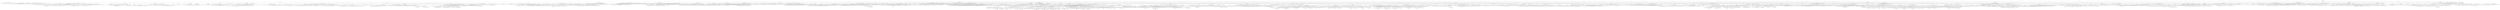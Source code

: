 strict digraph sapling0 {
overlap = none;
// 1: 5
3 [label="5 0 0 0 0 0 n:1"];
3 -> 5993
3 -> 1685
5993 [label="5 1 0 0 0 0 n:1"];
5993 -> 9662
5993 -> 8151
5993 -> 4035
9662 [label="5 1 1 0 0 0 n:1"];
9662 -> 10897
9662 -> 9101
9662 -> 5510
10897 [label="5 1 1 1 0 0 n:2"];
10897 -> 11290
10897 -> 11232
10897 -> 11184
11290 [label="5 2 1 1 1 0 n:4"];
11290 -> 11342
11290 -> 11341
11290 -> 11340
11290 -> 11339
11342 [label="5 4 2 1 1 1 h:FN (2)"];
11341 [label="5 5 2 1 1 0 h:(14,5)"];
11340 [label="6 5 1 1 1 0 h:(14,5)"];
11339 [label="9 2 1 1 1 0 n:4"];
11339 -> 11454
11339 -> 11453
11339 -> 11452
11339 -> 11451
11454 [label="9 4 2 1 1 1 h:FN (2)"];
11453 [label="9 5 2 1 1 0 n:4"];
11453 -> 13079
11453 -> 13078
11453 -> 13077
11453 -> 13076
11453 -> 13075
13079 [label="9 5 4 2 1 1 h:FN (1)"];
13078 [label="9 5 5 2 1 0 h:(14,4)"];
13077 [label="9 6 5 1 1 0 h:(14,4)"];
13076 [label="9 9 2 1 1 0 h:(10,5)"];
13075 [label="13 5 2 1 1 0 n:9"];
13075 -> 16326
13075 -> 16325
13075 -> 16324
13075 -> 16323
16326 [label="13 9 5 2 1 1 h:(10,5)"];
16325 [label="13 10 5 2 1 0 h:(10,5)"];
16324 [label="13 11 5 1 1 0 h:(10,5)"];
16323 [label="14 13 2 1 1 0 h:(10,5)"];
11452 [label="9 6 1 1 1 0 n:5"];
11452 -> 13122
11452 -> 13121
11452 -> 13120
11452 -> 13119
13122 [label="9 6 5 1 1 1 h:FN (0)"];
13121 [label="9 6 6 1 1 0 h:(13,4)"];
13120 [label="11 9 1 1 1 0 h:(10,5)"];
13119 [label="14 6 1 1 1 0 n:8"];
13119 -> 16352
13119 -> 16351
13119 -> 16350
16352 [label="14 8 6 1 1 1 h:(13,4)"];
16351 [label="14 9 6 1 1 0 h:(13,4)"];
16350 [label="14 14 1 1 1 0 n:9"];
16350 -> 22066
16350 -> 22065
22066 [label="14 14 9 1 1 1 h:(10,4)"];
22065 [label="14 14 10 1 1 0 h:(10,4)"];
11451 [label="13 2 1 1 1 0 n:9"];
11451 -> 13150
11451 -> 13149
11451 -> 13148
13150 [label="13 9 2 1 1 1 h:(10,5)"];
13149 [label="13 10 2 1 1 0 h:(10,5)"];
13148 [label="13 11 1 1 1 0 h:(10,5)"];
11232 [label="5 3 1 1 0 0 n:2"];
11232 -> 11289
11232 -> 11288
11232 -> 11287
11232 -> 11230
11289 [label="5 3 2 1 1 0 n:4"];
11289 -> 11519
11289 -> 11518
11289 -> 11517
11289 -> 11516
11289 -> 11515
11519 [label="5 4 3 2 1 1 h:FN (2)"];
11518 [label="5 5 3 2 1 0 n:4"];
11518 -> 13215
11518 -> 13214
11518 -> 13213
11518 -> 13212
11518 -> 13211
13215 [label="5 5 4 3 2 1 h:FN (1)"];
13214 [label="5 5 5 3 2 0 h:(14,4)"];
13213 [label="6 5 5 3 1 0 h:(14,4)"];
13212 [label="7 5 5 2 1 0 h:(14,4)"];
13211 [label="9 5 3 2 1 0 n:4"];
13211 -> 16435
13211 -> 16434
13211 -> 16433
13211 -> 16432
13211 -> 16431
13211 -> 16430
16435 [label="9 5 4 3 2 1 n:4"];
16435 -> 22137
16435 -> 22136
16435 -> 22135
16435 -> 22134
16435 -> 22133
16435 -> 22132
22137 [label="9 5 5 4 3 2 h:FN (0)"];
22136 [label="9 6 5 4 3 1 h:FN (0)"];
22135 [label="9 7 5 4 2 1 h:FN (0)"];
22134 [label="9 8 5 3 2 1 h:FN (0)"];
22133 [label="9 9 4 3 2 1 h:(10,5)"];
22132 [label="13 5 4 3 2 1 h:(9,6)"];
16434 [label="9 5 5 3 2 0 h:(14,4)"];
16433 [label="9 6 5 3 1 0 h:(14,4)"];
16432 [label="9 7 5 2 1 0 h:(14,4)"];
16431 [label="9 9 3 2 1 0 h:(10,5)"];
16430 [label="13 5 3 2 1 0 n:9"];
16430 -> 22172
16430 -> 22171
16430 -> 22170
16430 -> 22169
16430 -> 22168
22172 [label="13 9 5 3 2 1 h:(10,5)"];
22171 [label="13 10 5 3 2 0 h:(10,5)"];
22170 [label="13 11 5 3 1 0 h:(10,5)"];
22169 [label="13 12 5 2 1 0 h:(10,5)"];
22168 [label="14 13 3 2 1 0 h:(10,5)"];
11517 [label="6 5 3 1 1 0 n:4"];
11517 -> 13277
11517 -> 13213
11517 -> 13276
11517 -> 13275
11517 -> 13274
13277 [label="6 5 4 3 1 1 h:FN (1)"];
13276 [label="7 6 5 1 1 0 h:(14,4)"];
13275 [label="9 6 3 1 1 0 n:5"];
13275 -> 16488
13275 -> 16487
13275 -> 16486
13275 -> 16485
13275 -> 16484
16488 [label="9 6 5 3 1 1 h:FN (0)"];
16487 [label="9 6 6 3 1 0 h:(13,4)"];
16486 [label="9 8 6 1 1 0 h:(13,4)"];
16485 [label="11 9 3 1 1 0 h:(10,5)"];
16484 [label="14 6 3 1 1 0 n:6"];
16484 -> 22215
16484 -> 22214
16484 -> 22213
16484 -> 22212
22215 [label="14 6 6 3 1 1 h:(13,4)"];
22214 [label="14 7 6 3 1 0 h:(13,4)"];
22213 [label="14 9 6 1 1 0 h:(13,4)"];
22212 [label="14 12 3 1 1 0 n:9"];
22212 -> 31386
22212 -> 31385
22212 -> 31384
31386 [label="14 12 9 3 1 1 h:(10,4)"];
31385 [label="14 12 10 3 1 0 h:(10,4)"];
31384 [label="14 12 12 1 1 0 h:(10,4)"];
13274 [label="10 5 3 1 1 0 n:9"];
13274 -> 16522
13274 -> 16521
13274 -> 16520
13274 -> 16519
16522 [label="10 9 5 3 1 1 h:(10,5)"];
16521 [label="10 10 5 3 1 0 h:(10,5)"];
16520 [label="12 10 5 1 1 0 h:(10,5)"];
16519 [label="14 10 3 1 1 0 h:(10,5)"];
11516 [label="7 5 2 1 1 0 n:5"];
11516 -> 13333
11516 -> 13332
11516 -> 13331
11516 -> 13330
11516 -> 13329
13333 [label="7 5 5 2 1 1 h:FN (0)"];
13332 [label="7 6 5 2 1 0 h:(14,4)"];
13331 [label="7 7 5 1 1 0 h:(14,4)"];
13330 [label="10 7 2 1 1 0 h:(12,5)"];
13329 [label="12 5 2 1 1 0 n:7"];
13329 -> 16561
13329 -> 16560
13329 -> 16559
13329 -> 16558
16561 [label="12 7 5 2 1 1 h:(14,4)"];
16560 [label="12 8 5 2 1 0 h:(14,4)"];
16559 [label="12 9 5 1 1 0 h:(14,4)"];
16558 [label="12 12 2 1 1 0 n:9"];
16558 -> 22244
16558 -> 22243
16558 -> 22242
22244 [label="12 12 9 2 1 1 h:(10,4)"];
22243 [label="12 12 10 2 1 0 h:(10,4)"];
22242 [label="12 12 11 1 1 0 h:(10,4)"];
11515 [label="9 3 2 1 1 0 n:4"];
11515 -> 13395
11515 -> 13211
11515 -> 13275
11515 -> 13336
11515 -> 13394
13395 [label="9 4 3 2 1 1 n:4"];
13395 -> 16435
13395 -> 16493
13395 -> 16632
13395 -> 16631
13395 -> 16630
16493 [label="9 6 4 3 1 1 n:5"];
16493 -> 22297
16493 -> 22296
16493 -> 22295
16493 -> 22294
16493 -> 22293
22297 [label="9 6 6 4 3 1 h:(13,4)"];
22296 [label="9 8 6 4 1 1 h:(13,4)"];
22295 [label="9 9 6 3 1 1 h:(10,5)"];
22294 [label="11 9 4 3 1 1 h:(10,5)"];
22293 [label="14 6 4 3 1 1 h:(9,6)"];
16632 [label="9 7 4 2 1 1 n:5"];
16632 -> 22349
16632 -> 22348
16632 -> 22347
16632 -> 22346
16632 -> 22345
22349 [label="9 7 6 4 2 1 h:(13,4)"];
22348 [label="9 7 7 4 1 1 h:(12,4)"];
22347 [label="9 9 7 2 1 1 h:(10,5)"];
22346 [label="12 9 4 2 1 1 h:(10,5)"];
22345 [label="14 7 4 2 1 1 h:(9,6)"];
16631 [label="9 8 3 2 1 1 n:5"];
16631 -> 22400
16631 -> 22399
16631 -> 22398
16631 -> 22397
16631 -> 22396
22400 [label="9 8 6 3 2 1 h:(13,4)"];
22399 [label="9 8 7 3 1 1 h:(12,4)"];
22398 [label="9 8 8 2 1 1 h:(11,4)"];
22397 [label="13 9 3 2 1 1 h:(10,5)"];
22396 [label="14 8 3 2 1 1 h:(9,6)"];
16630 [label="13 4 3 2 1 1 h:(9,6)"];
13336 [label="9 7 2 1 1 0 h:(12,5)"];
13394 [label="13 3 2 1 1 0 n:9"];
13394 -> 16601
13394 -> 16661
13394 -> 16660
13394 -> 16659
16601 [label="13 9 3 2 1 1 h:(10,5)"];
16661 [label="13 10 3 2 1 0 h:(10,5)"];
16660 [label="13 11 3 1 1 0 h:(10,5)"];
16659 [label="13 12 2 1 1 0 h:(10,5)"];
11288 [label="5 3 3 1 0 0 n:2"];
11288 -> 11530
11288 -> 11594
11288 -> 11593
11288 -> 11592
11530 [label="5 3 3 2 1 0 n:4"];
11530 -> 13460
11530 -> 13459
11530 -> 13458
11530 -> 13457
11530 -> 13456
13460 [label="5 4 3 3 2 1 h:FN (2)"];
13459 [label="5 5 3 3 2 0 n:4"];
13459 -> 16715
13459 -> 16714
13459 -> 16713
13459 -> 16712
16715 [label="5 5 4 3 3 2 h:FN (1)"];
16714 [label="6 5 5 3 3 0 h:(14,4)"];
16713 [label="7 5 5 3 2 0 h:(14,4)"];
16712 [label="9 5 3 3 2 0 n:4"];
16712 -> 22460
16712 -> 22459
16712 -> 22458
16712 -> 22457
16712 -> 22456
22460 [label="9 5 4 3 3 2 n:4"];
22460 -> 31446
22460 -> 31445
22460 -> 31444
22460 -> 31443
22460 -> 31442
31446 [label="9 6 5 4 3 3 n:6"];
31446 -> 43705
31446 -> 43704
31446 -> 43703
31446 -> 43702
31446 -> 43701
43705 [label="9 9 6 5 4 3 h:(14,3)"];
43704 [label="10 9 6 5 3 3 h:(14,3)"];
43703 [label="11 9 6 4 3 3 h:(8,6)"];
43702 [label="12 9 5 4 3 3 h:(8,6)"];
43701 [label="15 6 5 4 3 3 h:(8,6)"];
31445 [label="9 7 5 4 3 2 n:4"];
31445 -> 43773
31445 -> 43772
31445 -> 43771
31445 -> 43770
31445 -> 43769
31445 -> 43768
43773 [label="9 7 6 5 4 3 h:(14,3)"];
43772 [label="9 7 7 5 4 2 h:(14,3)"];
43771 [label="9 8 7 5 3 2 h:(12,4)"];
43770 [label="9 9 7 4 3 2 h:(10,5)"];
43769 [label="11 9 5 4 3 2 h:(10,5)"];
43768 [label="13 7 5 4 3 2 n:6"];
43768 -> 58350
43768 -> 58349
43768 -> 58348
43768 -> 58347
43768 -> 58346
58350 [label="13 8 7 5 4 3 h:(14,3)"];
58349 [label="13 9 7 5 4 2 h:(14,3)"];
58348 [label="13 10 7 5 3 2 h:(14,3)"];
58347 [label="13 11 7 4 3 2 n:8"];
58347 -> 72190
58347 -> 72189
58347 -> 72188
58347 -> 72187
72190 [label="13 11 10 7 4 3 h:(9,4)"];
72189 [label="13 11 11 7 4 2 h:(9,4)"];
72188 [label="13 12 11 7 3 2 h:(9,4)"];
72187 [label="15 13 11 4 3 2 h:(9,4)"];
58346 [label="13 13 5 4 3 2 n:8"];
58346 -> 72213
58346 -> 72212
58346 -> 72211
58346 -> 72210
72213 [label="13 13 10 5 4 3 h:(9,4)"];
72212 [label="13 13 11 5 4 2 h:(9,4)"];
72211 [label="13 13 12 5 3 2 h:(9,4)"];
72210 [label="13 13 13 4 3 2 h:(9,4)"];
31444 [label="9 8 5 3 3 2 n:4"];
31444 -> 43828
31444 -> 43771
31444 -> 43827
31444 -> 43826
31444 -> 43825
43828 [label="9 8 6 5 3 3 h:(14,3)"];
43827 [label="9 9 8 3 3 2 h:(10,5)"];
43826 [label="12 9 5 3 3 2 h:(10,5)"];
43825 [label="13 8 5 3 3 2 n:6"];
43825 -> 58404
43825 -> 58403
43825 -> 58402
43825 -> 58401
58404 [label="13 8 8 5 3 3 h:(14,3)"];
58403 [label="13 9 8 5 3 2 h:(14,3)"];
58402 [label="13 11 8 3 3 2 n:8"];
58402 -> 72237
58402 -> 72236
58402 -> 72235
72237 [label="13 11 10 8 3 3 h:(9,4)"];
72236 [label="13 11 11 8 3 2 h:(9,4)"];
72235 [label="16 13 11 3 3 2 h:(9,4)"];
58401 [label="14 13 5 3 3 2 n:8"];
58401 -> 72256
58401 -> 72255
58401 -> 72254
72256 [label="14 13 10 5 3 3 h:(9,4)"];
72255 [label="14 13 11 5 3 2 h:(9,4)"];
72254 [label="14 13 13 3 3 2 h:(9,4)"];
31443 [label="9 9 4 3 3 2 h:(10,5)"];
31442 [label="13 5 4 3 3 2 n:8"];
31442 -> 43862
31442 -> 43861
31442 -> 43860
31442 -> 43859
43862 [label="13 10 5 4 3 3 h:(9,5)"];
43861 [label="13 11 5 4 3 2 h:(9,5)"];
43860 [label="13 12 5 3 3 2 h:(9,5)"];
43859 [label="13 13 4 3 3 2 h:(9,5)"];
22459 [label="9 6 5 3 3 0 h:(14,4)"];
22458 [label="9 7 5 3 2 0 h:(14,4)"];
22457 [label="9 9 3 3 2 0 h:(10,5)"];
22456 [label="13 5 3 3 2 0 n:7"];
22456 -> 31484
22456 -> 31483
22456 -> 31482
22456 -> 31481
31484 [label="13 7 5 3 3 2 n:7"];
31484 -> 43898
31484 -> 43897
31484 -> 43896
31484 -> 43895
43898 [label="13 9 7 5 3 3 h:(14,3)"];
43897 [label="13 10 7 5 3 2 h:(14,3)"];
43896 [label="13 12 7 3 3 2 n:8"];
43896 -> 58440
43896 -> 58439
43896 -> 58438
58440 [label="13 12 10 7 3 3 h:(9,4)"];
58439 [label="13 12 11 7 3 2 h:(9,4)"];
58438 [label="15 13 12 3 3 2 h:(9,4)"];
43895 [label="14 13 5 3 3 2 n:8"];
43895 -> 58459
43895 -> 58458
43895 -> 58457
58459 [label="14 13 10 5 3 3 h:(9,4)"];
58458 [label="14 13 11 5 3 2 h:(9,4)"];
58457 [label="14 13 13 3 3 2 h:(9,4)"];
31483 [label="13 9 5 3 3 0 h:(10,5)"];
31482 [label="13 10 5 3 2 0 h:(10,5)"];
31481 [label="13 12 3 3 2 0 h:(10,5)"];
13458 [label="6 5 3 3 1 0 n:4"];
13458 -> 16777
13458 -> 16714
13458 -> 16776
13458 -> 16775
13458 -> 16774
16777 [label="6 5 4 3 3 1 h:FN (1)"];
16776 [label="7 6 5 3 1 0 h:(14,4)"];
16775 [label="9 6 3 3 1 0 n:5"];
16775 -> 22513
16775 -> 22512
16775 -> 22511
16775 -> 22510
16775 -> 22509
22513 [label="9 6 5 3 3 1 h:FN (0)"];
22512 [label="9 6 6 3 3 0 h:(13,4)"];
22511 [label="9 8 6 3 1 0 h:(13,4)"];
22510 [label="11 9 3 3 1 0 h:(10,5)"];
22509 [label="14 6 3 3 1 0 n:6"];
22509 -> 31543
22509 -> 31542
22509 -> 31541
22509 -> 31540
31543 [label="14 6 6 3 3 1 n:6"];
31543 -> 43932
31543 -> 43931
31543 -> 43930
43932 [label="14 7 6 6 3 3 h:(13,3)"];
43931 [label="14 9 6 6 3 1 h:(13,3)"];
43930 [label="14 12 6 3 3 1 h:(9,5)"];
31542 [label="14 7 6 3 3 0 n:6"];
31542 -> 43932
31542 -> 43971
31542 -> 43970
31542 -> 43969
43971 [label="14 9 7 6 3 0 h:(13,3)"];
43970 [label="14 12 7 3 3 0 n:7"];
43970 -> 58485
43970 -> 58484
43970 -> 58483
58485 [label="14 12 7 7 3 3 h:(12,3)"];
58484 [label="14 12 10 7 3 0 h:(12,3)"];
58483 [label="14 14 12 3 3 0 n:7"];
58483 -> 72274
58483 -> 72273
72274 [label="14 14 12 7 3 3 n:7"];
72274 -> 82746
72274 -> 82745
82746 [label="14 14 12 10 7 3 h:(12,2)"];
82745 [label="14 14 14 12 3 3 h:(8,3)"];
72273 [label="14 14 12 10 3 0 h:(10,3)"];
43969 [label="14 13 6 3 3 0 n:6"];
43969 -> 58515
43969 -> 58514
43969 -> 58488
58515 [label="14 13 6 6 3 3 h:(13,3)"];
58514 [label="14 13 9 6 3 0 h:(13,3)"];
58488 [label="14 13 12 3 3 0 n:9"];
58488 -> 72288
58488 -> 72287
72288 [label="14 13 12 9 3 3 h:(10,3)"];
72287 [label="14 13 12 12 3 0 h:(10,3)"];
31541 [label="14 9 6 3 1 0 n:6"];
31541 -> 43931
31541 -> 43971
31541 -> 44016
31541 -> 44015
31541 -> 44014
44016 [label="14 9 9 6 1 0 h:(13,3)"];
44015 [label="14 12 9 3 1 0 h:(10,4)"];
44014 [label="15 14 6 3 1 0 n:6"];
44014 -> 58539
44014 -> 58538
44014 -> 58537
44014 -> 58536
58539 [label="15 14 6 6 3 1 h:(13,3)"];
58538 [label="15 14 7 6 3 0 h:(13,3)"];
58537 [label="15 14 9 6 1 0 h:(13,3)"];
58536 [label="15 14 12 3 1 0 n:9"];
58536 -> 72303
58536 -> 72302
58536 -> 72301
72303 [label="15 14 12 9 3 1 h:(10,3)"];
72302 [label="15 14 12 10 3 0 h:(10,3)"];
72301 [label="15 14 12 12 1 0 h:(10,3)"];
31540 [label="14 12 3 3 1 0 n:9"];
31540 -> 44040
31540 -> 44039
31540 -> 44038
44040 [label="14 12 9 3 3 1 h:(10,4)"];
44039 [label="14 12 10 3 3 0 h:(10,4)"];
44038 [label="14 12 12 3 1 0 h:(10,4)"];
16774 [label="10 5 3 3 1 0 n:9"];
16774 -> 22547
16774 -> 22546
16774 -> 22545
16774 -> 22544
22547 [label="10 9 5 3 3 1 h:(10,5)"];
22546 [label="10 10 5 3 3 0 h:(10,5)"];
22545 [label="12 10 5 3 1 0 h:(10,5)"];
22544 [label="14 10 3 3 1 0 h:(10,5)"];
13457 [label="7 5 3 2 1 0 n:4"];
13457 -> 16848
13457 -> 16713
13457 -> 16776
13457 -> 16847
13457 -> 16846
13457 -> 16845
16848 [label="7 5 4 3 2 1 h:FN (1)"];
16847 [label="7 7 5 2 1 0 h:(14,4)"];
16846 [label="9 7 3 2 1 0 h:(12,5)"];
16845 [label="11 5 3 2 1 0 n:9"];
16845 -> 22582
16845 -> 22581
16845 -> 22580
16845 -> 22579
16845 -> 22578
22582 [label="11 9 5 3 2 1 h:(10,5)"];
22581 [label="11 10 5 3 2 0 h:(10,5)"];
22580 [label="11 11 5 3 1 0 h:(10,5)"];
22579 [label="12 11 5 2 1 0 h:(10,5)"];
22578 [label="14 11 3 2 1 0 h:(10,5)"];
13456 [label="9 3 3 2 1 0 n:4"];
13456 -> 16906
13456 -> 16712
13456 -> 16775
13456 -> 16846
13456 -> 16905
16906 [label="9 4 3 3 2 1 n:4"];
16906 -> 22460
16906 -> 22518
16906 -> 22641
16906 -> 22640
16906 -> 22639
22518 [label="9 6 4 3 3 1 n:4"];
22518 -> 31446
22518 -> 31606
22518 -> 31605
22518 -> 31604
22518 -> 31603
31606 [label="9 7 6 4 3 1 h:(13,4)"];
31605 [label="9 8 6 3 3 1 h:(13,4)"];
31604 [label="10 9 4 3 3 1 h:(10,5)"];
31603 [label="13 6 4 3 3 1 n:7"];
31603 -> 44078
31603 -> 44077
31603 -> 44076
31603 -> 44075
44078 [label="13 8 6 4 3 3 n:7"];
44078 -> 58573
44078 -> 58572
44078 -> 58571
44078 -> 58570
58573 [label="13 10 8 6 4 3 h:(13,3)"];
58572 [label="13 11 8 6 3 3 h:(8,5)"];
58571 [label="13 13 8 4 3 3 h:(8,5)"];
58570 [label="15 13 6 4 3 3 h:(8,5)"];
44077 [label="13 10 6 4 3 1 h:(9,5)"];
44076 [label="13 11 6 3 3 1 h:(9,5)"];
44075 [label="13 13 4 3 3 1 h:(9,5)"];
22641 [label="9 7 4 3 2 1 n:4"];
22641 -> 31445
22641 -> 31606
22641 -> 31673
22641 -> 31672
22641 -> 31671
22641 -> 31670
31673 [label="9 7 7 4 2 1 h:(12,4)"];
31672 [label="9 8 7 3 2 1 h:(12,4)"];
31671 [label="11 9 4 3 2 1 h:(10,5)"];
31670 [label="13 7 4 3 2 1 n:6"];
31670 -> 44145
31670 -> 44144
31670 -> 44143
31670 -> 44142
31670 -> 44141
44145 [label="13 7 7 4 3 2 h:(12,4)"];
44144 [label="13 8 7 4 3 1 h:(12,4)"];
44143 [label="13 9 7 4 2 1 h:(12,4)"];
44142 [label="13 10 7 3 2 1 h:(12,4)"];
44141 [label="13 13 4 3 2 1 h:(9,5)"];
22640 [label="9 8 3 3 2 1 n:4"];
22640 -> 31444
22640 -> 31605
22640 -> 31672
22640 -> 31727
22640 -> 31726
31727 [label="12 9 3 3 2 1 h:(10,5)"];
31726 [label="13 8 3 3 2 1 n:6"];
31726 -> 44185
31726 -> 44184
31726 -> 44183
31726 -> 44182
44185 [label="13 8 7 3 3 2 h:(12,4)"];
44184 [label="13 8 8 3 3 1 h:(11,4)"];
44183 [label="13 9 8 3 2 1 h:(11,4)"];
44182 [label="14 13 3 3 2 1 h:(9,5)"];
22639 [label="13 4 3 3 2 1 h:(9,6)"];
16905 [label="13 3 3 2 1 0 n:9"];
16905 -> 22610
16905 -> 22670
16905 -> 22669
16905 -> 22668
22610 [label="13 9 3 3 2 1 h:(10,5)"];
22670 [label="13 10 3 3 2 0 h:(10,5)"];
22669 [label="13 11 3 3 1 0 h:(10,5)"];
22668 [label="13 12 3 2 1 0 h:(10,5)"];
11594 [label="5 3 3 3 0 0 n:3"];
11594 -> 13519
11594 -> 13518
11594 -> 13517
13519 [label="5 3 3 3 3 0 n:3"];
13519 -> 16953
13519 -> 16952
13519 -> 16951
16953 [label="5 3 3 3 3 3 n:3"];
16953 -> 22705
16953 -> 22704
22705 [label="6 5 3 3 3 3 h:FN (1)"];
22704 [label="8 3 3 3 3 3 n:6"];
22704 -> 31750
22704 -> 31749
31750 [label="9 8 3 3 3 3 h:(11,5)"];
31749 [label="14 3 3 3 3 3 h:(8,6)"];
16952 [label="6 5 3 3 3 0 n:4"];
16952 -> 22757
16952 -> 22756
16952 -> 22755
16952 -> 22754
22757 [label="6 5 4 3 3 3 n:5"];
22757 -> 31797
22757 -> 31796
22757 -> 31795
22757 -> 31794
31797 [label="8 6 5 4 3 3 n:6"];
31797 -> 44232
31797 -> 44231
31797 -> 44230
31797 -> 44229
31797 -> 44228
44232 [label="9 8 6 5 4 3 h:(14,3)"];
44231 [label="10 8 6 5 3 3 h:(14,3)"];
44230 [label="11 8 6 4 3 3 h:(8,6)"];
44229 [label="12 8 5 4 3 3 h:(8,6)"];
44228 [label="14 6 5 4 3 3 h:(8,6)"];
31796 [label="9 6 5 3 3 3 n:6"];
31796 -> 44269
31796 -> 44268
31796 -> 44267
31796 -> 44266
44269 [label="9 9 6 5 3 3 h:(14,3)"];
44268 [label="11 9 6 3 3 3 h:(8,6)"];
44267 [label="12 9 5 3 3 3 h:(8,6)"];
44266 [label="15 6 5 3 3 3 h:(8,6)"];
31795 [label="10 6 4 3 3 3 h:(9,6)"];
31794 [label="11 5 4 3 3 3 h:(8,6)"];
22756 [label="7 6 5 3 3 0 h:(14,4)"];
22755 [label="9 6 3 3 3 0 n:5"];
22755 -> 31796
22755 -> 31844
22755 -> 31843
22755 -> 31842
31844 [label="9 8 6 3 3 0 h:(11,5)"];
31843 [label="11 9 3 3 3 0 h:(10,5)"];
31842 [label="14 6 3 3 3 0 n:5"];
31842 -> 44307
31842 -> 44306
31842 -> 44305
44307 [label="14 6 5 3 3 3 h:(8,6)"];
44306 [label="14 8 6 3 3 0 n:5"];
44306 -> 58617
44306 -> 58616
44306 -> 58615
44306 -> 58614
58617 [label="14 8 6 5 3 3 h:(14,3)"];
58616 [label="14 8 8 6 3 0 h:(11,4)"];
58615 [label="14 11 8 3 3 0 h:(11,4)"];
58614 [label="14 13 6 3 3 0 n:6"];
58614 -> 72329
58614 -> 72328
58614 -> 72327
72329 [label="14 13 6 6 3 3 h:(13,3)"];
72328 [label="14 13 9 6 3 0 h:(13,3)"];
72327 [label="14 13 12 3 3 0 n:9"];
72327 -> 82760
72327 -> 82759
82760 [label="14 13 12 9 3 3 h:(10,3)"];
82759 [label="14 13 12 12 3 0 h:(10,3)"];
44305 [label="14 11 3 3 3 0 n:9"];
44305 -> 58635
44305 -> 58634
58635 [label="14 11 9 3 3 3 h:(10,4)"];
58634 [label="14 12 11 3 3 0 h:(10,4)"];
22754 [label="10 5 3 3 3 0 n:9"];
22754 -> 31871
22754 -> 31870
22754 -> 31869
31871 [label="10 9 5 3 3 3 h:(10,5)"];
31870 [label="12 10 5 3 3 0 h:(10,5)"];
31869 [label="14 10 3 3 3 0 h:(10,5)"];
16951 [label="8 3 3 3 3 0 n:3"];
16951 -> 22704
16951 -> 22760
16951 -> 22802
22760 [label="8 6 3 3 3 0 n:6"];
22760 -> 31910
22760 -> 31909
22760 -> 31908
22760 -> 31907
31910 [label="8 6 6 3 3 3 h:(13,4)"];
31909 [label="9 8 6 3 3 0 h:(11,5)"];
31908 [label="12 8 3 3 3 0 h:(11,5)"];
31907 [label="14 6 3 3 3 0 n:7"];
31907 -> 44337
31907 -> 44336
31907 -> 44335
44337 [label="14 7 6 3 3 3 n:7"];
44337 -> 58662
44337 -> 58661
44337 -> 58660
58662 [label="14 10 7 6 3 3 h:(13,3)"];
58661 [label="14 13 7 3 3 3 h:(8,5)"];
58660 [label="14 14 6 3 3 3 h:(8,5)"];
44336 [label="14 10 6 3 3 0 n:9"];
44336 -> 58684
44336 -> 58683
44336 -> 58682
58684 [label="14 10 9 6 3 3 h:(13,3)"];
58683 [label="14 12 10 6 3 0 h:(13,3)"];
58682 [label="15 14 10 3 3 0 n:9"];
58682 -> 72346
58682 -> 72345
72346 [label="15 14 10 9 3 3 h:(10,3)"];
72345 [label="15 14 12 10 3 0 h:(10,3)"];
44335 [label="14 13 3 3 3 0 n:7"];
44335 -> 58661
44335 -> 58692
58692 [label="14 13 10 3 3 0 h:(10,4)"];
22802 [label="11 3 3 3 3 0 n:9"];
22802 -> 31943
22802 -> 31942
31943 [label="11 9 3 3 3 3 h:(10,5)"];
31942 [label="12 11 3 3 3 0 h:(10,5)"];
13518 [label="6 5 3 3 0 0 n:3"];
13518 -> 16952
13518 -> 17009
13518 -> 17008
13518 -> 17007
17009 [label="6 6 5 3 0 0 h:(14,4)"];
17008 [label="8 6 3 3 0 0 n:4"];
17008 -> 22850
17008 -> 22849
17008 -> 22848
17008 -> 22847
22850 [label="8 6 4 3 3 0 n:4"];
22850 -> 32001
22850 -> 32000
22850 -> 31999
22850 -> 31998
22850 -> 31997
32001 [label="8 6 4 4 3 3 n:5"];
32001 -> 44385
32001 -> 44384
32001 -> 44383
32001 -> 44382
44385 [label="8 8 6 4 4 3 n:5"];
44385 -> 58757
44385 -> 58756
44385 -> 58755
44385 -> 58754
58757 [label="8 8 8 6 4 4 h:(11,4)"];
58756 [label="9 8 8 6 4 3 h:(11,4)"];
58755 [label="11 8 8 4 4 3 h:(11,4)"];
58754 [label="13 8 6 4 4 3 n:6"];
58754 -> 72385
58754 -> 72384
58754 -> 72383
58754 -> 72382
72385 [label="13 9 8 6 4 4 h:(13,3)"];
72384 [label="13 10 8 6 4 3 h:(13,3)"];
72383 [label="13 12 8 4 4 3 h:(8,5)"];
72382 [label="14 13 6 4 4 3 h:(8,5)"];
44384 [label="9 8 6 4 3 3 n:5"];
44384 -> 58756
44384 -> 58805
44384 -> 58804
44384 -> 58803
44384 -> 58802
58805 [label="9 9 8 6 3 3 h:(11,4)"];
58804 [label="11 9 8 4 3 3 h:(11,4)"];
58803 [label="13 9 6 4 3 3 n:6"];
58803 -> 72423
58803 -> 72422
58803 -> 72421
58803 -> 72420
72423 [label="13 9 9 6 4 3 h:(13,3)"];
72422 [label="13 10 9 6 3 3 h:(13,3)"];
72421 [label="13 12 9 4 3 3 h:(8,5)"];
72420 [label="15 13 6 4 3 3 h:(8,5)"];
58802 [label="14 8 6 4 3 3 n:6"];
58802 -> 72462
58802 -> 72461
58802 -> 72460
58802 -> 72459
72462 [label="14 9 8 6 4 3 h:(13,3)"];
72461 [label="14 10 8 6 3 3 h:(13,3)"];
72460 [label="14 12 8 4 3 3 h:(8,5)"];
72459 [label="14 14 6 4 3 3 h:(8,5)"];
44383 [label="11 8 4 4 3 3 h:(8,6)"];
44382 [label="13 6 4 4 3 3 h:(8,6)"];
32000 [label="8 7 6 4 3 0 h:(13,4)"];
31999 [label="8 8 6 3 3 0 h:(13,4)"];
31998 [label="10 8 4 3 3 0 h:(11,5)"];
31997 [label="12 6 4 3 3 0 n:7"];
31997 -> 44427
31997 -> 44426
31997 -> 44425
31997 -> 44424
44427 [label="12 7 6 4 3 3 n:7"];
44427 -> 58840
44427 -> 58839
44427 -> 58838
44427 -> 58837
58840 [label="12 10 7 6 4 3 h:(13,3)"];
58839 [label="12 11 7 6 3 3 h:(8,5)"];
58838 [label="13 12 7 4 3 3 h:(8,5)"];
58837 [label="14 12 6 4 3 3 h:(8,5)"];
44426 [label="12 10 6 4 3 0 n:9"];
44426 -> 58868
44426 -> 58867
44426 -> 58866
44426 -> 58865
58868 [label="12 10 9 6 4 3 h:(13,3)"];
58867 [label="12 12 10 6 4 0 h:(13,3)"];
58866 [label="13 12 10 6 3 0 h:(13,3)"];
58865 [label="15 12 10 4 3 0 h:(10,4)"];
44425 [label="12 11 6 3 3 0 n:9"];
44425 -> 58890
44425 -> 58889
44425 -> 58888
58890 [label="12 11 9 6 3 3 h:(13,3)"];
58889 [label="12 12 11 6 3 0 h:(13,3)"];
58888 [label="15 12 11 3 3 0 h:(10,4)"];
44424 [label="13 12 4 3 3 0 n:9"];
44424 -> 58914
44424 -> 58913
44424 -> 58912
58914 [label="13 12 9 4 3 3 h:(10,4)"];
58913 [label="13 12 12 4 3 0 h:(10,4)"];
58912 [label="13 13 12 3 3 0 h:(10,4)"];
22849 [label="8 7 6 3 0 0 h:(13,4)"];
22848 [label="10 8 3 3 0 0 h:(11,5)"];
22847 [label="12 6 3 3 0 0 n:9"];
22847 -> 31824
22847 -> 32022
22847 -> 32021
31824 [label="12 9 6 3 3 0 h:(10,5)"];
32022 [label="12 12 6 3 0 0 h:(10,5)"];
32021 [label="15 12 3 3 0 0 h:(10,5)"];
17007 [label="9 5 3 3 0 0 n:5"];
17007 -> 22897
17007 -> 22896
17007 -> 22895
17007 -> 22894
22897 [label="9 5 5 3 3 0 h:(14,4)"];
22896 [label="9 8 5 3 0 0 h:(14,4)"];
22895 [label="10 9 3 3 0 0 h:(10,5)"];
22894 [label="14 5 3 3 0 0 n:5"];
22894 -> 32061
22894 -> 32060
22894 -> 32059
32061 [label="14 5 5 3 3 0 n:7"];
32061 -> 44475
32061 -> 44474
32061 -> 44473
44475 [label="14 7 5 5 3 3 h:(14,3)"];
44474 [label="14 10 5 5 3 0 h:(14,3)"];
44473 [label="14 12 5 3 3 0 n:7"];
44473 -> 58942
44473 -> 58941
44473 -> 58940
58942 [label="14 12 7 5 3 3 h:(8,5)"];
58941 [label="14 12 10 5 3 0 n:9"];
58941 -> 72482
58941 -> 72481
58941 -> 72480
72482 [label="14 12 10 9 5 3 h:(10,3)"];
72481 [label="14 12 12 10 5 0 h:(10,3)"];
72480 [label="14 14 12 10 3 0 h:(10,3)"];
58940 [label="14 12 12 3 3 0 n:9"];
58940 -> 72498
58940 -> 72497
72498 [label="14 12 12 9 3 3 h:(10,3)"];
72497 [label="14 12 12 12 3 0 h:(10,3)"];
32060 [label="14 8 5 3 0 0 n:5"];
32060 -> 44482
32060 -> 44527
32060 -> 44526
32060 -> 44525
44482 [label="14 8 5 5 3 0 h:(14,3)"];
44527 [label="14 8 8 5 0 0 h:(14,3)"];
44526 [label="14 10 8 3 0 0 h:(11,4)"];
44525 [label="14 13 5 3 0 0 n:6"];
44525 -> 58971
44525 -> 58970
44525 -> 58969
58971 [label="14 13 6 5 3 0 h:(14,3)"];
58970 [label="14 13 9 5 0 0 h:(14,3)"];
58969 [label="14 13 11 3 0 0 n:9"];
58969 -> 72516
58969 -> 72515
72516 [label="14 13 11 9 3 0 h:(10,3)"];
72515 [label="14 13 12 11 0 0 h:(10,3)"];
32059 [label="14 10 3 3 0 0 n:9"];
32059 -> 44545
32059 -> 44544
44545 [label="14 10 9 3 3 0 h:(10,4)"];
44544 [label="14 12 10 3 0 0 h:(10,4)"];
13517 [label="8 3 3 3 0 0 n:4"];
13517 -> 17048
13517 -> 17047
13517 -> 17046
17048 [label="8 4 3 3 3 0 n:4"];
17048 -> 22956
17048 -> 22955
17048 -> 22954
17048 -> 22953
22956 [label="8 4 4 3 3 3 n:5"];
22956 -> 32097
22956 -> 32096
22956 -> 32095
32097 [label="8 8 4 4 3 3 n:6"];
32097 -> 44577
32097 -> 44576
32097 -> 44575
44577 [label="9 8 8 4 4 3 h:(11,4)"];
44576 [label="10 8 8 4 3 3 h:(11,4)"];
44575 [label="14 8 4 4 3 3 h:(8,6)"];
32096 [label="9 8 4 3 3 3 n:6"];
32096 -> 44613
32096 -> 44612
32096 -> 44611
32096 -> 44610
44613 [label="9 9 8 4 3 3 h:(11,4)"];
44612 [label="10 9 8 3 3 3 h:(11,4)"];
44611 [label="14 9 4 3 3 3 h:(8,6)"];
44610 [label="15 8 4 3 3 3 h:(8,6)"];
32095 [label="13 4 4 3 3 3 h:(8,6)"];
22955 [label="8 7 4 3 3 0 n:5"];
22955 -> 32154
22955 -> 32153
22955 -> 32152
22955 -> 32151
22955 -> 32150
32154 [label="8 7 5 4 3 3 n:6"];
32154 -> 44659
32154 -> 44658
32154 -> 44657
32154 -> 44656
32154 -> 44655
44659 [label="9 8 7 5 4 3 h:(14,3)"];
44658 [label="10 8 7 5 3 3 h:(12,4)"];
44657 [label="11 8 7 4 3 3 h:(8,6)"];
44656 [label="13 8 5 4 3 3 h:(8,6)"];
44655 [label="14 7 5 4 3 3 h:(8,6)"];
32153 [label="8 8 7 4 3 0 h:(12,4)"];
32152 [label="9 8 7 3 3 0 h:(12,4)"];
32151 [label="12 8 4 3 3 0 n:7"];
32151 -> 44695
32151 -> 44694
32151 -> 44693
32151 -> 44692
44695 [label="12 8 7 4 3 3 n:7"];
44695 -> 59009
44695 -> 59008
44695 -> 59007
44695 -> 59006
59009 [label="12 10 8 7 4 3 h:(12,3)"];
59008 [label="12 11 8 7 3 3 h:(8,5)"];
59007 [label="14 12 8 4 3 3 h:(8,5)"];
59006 [label="15 12 7 4 3 3 h:(8,5)"];
44694 [label="12 10 8 4 3 0 h:(11,4)"];
44693 [label="12 11 8 3 3 0 h:(11,4)"];
44692 [label="15 12 4 3 3 0 n:7"];
44692 -> 59006
44692 -> 59034
44692 -> 59033
59034 [label="15 12 10 4 3 0 h:(10,4)"];
59033 [label="15 12 11 3 3 0 h:(10,4)"];
32150 [label="13 7 4 3 3 0 n:6"];
32150 -> 44749
32150 -> 44748
32150 -> 44747
32150 -> 44746
44749 [label="13 7 6 4 3 3 h:(8,6)"];
44748 [label="13 9 7 4 3 0 h:(12,4)"];
44747 [label="13 10 7 3 3 0 h:(12,4)"];
44746 [label="13 13 4 3 3 0 n:8"];
44746 -> 59059
44746 -> 59058
44746 -> 59057
59059 [label="13 13 8 4 3 3 h:(8,5)"];
59058 [label="13 13 11 4 3 0 h:(10,4)"];
59057 [label="13 13 12 3 3 0 h:(10,4)"];
22954 [label="8 8 3 3 3 0 h:(11,5)"];
22953 [label="12 4 3 3 3 0 n:9"];
22953 -> 32183
22953 -> 32182
22953 -> 32181
32183 [label="12 9 4 3 3 3 h:(10,5)"];
32182 [label="12 12 4 3 3 0 h:(10,5)"];
32181 [label="13 12 3 3 3 0 h:(10,5)"];
17047 [label="8 7 3 3 0 0 h:(12,5)"];
17046 [label="12 3 3 3 0 0 n:9"];
17046 -> 22974
17046 -> 22973
22974 [label="12 9 3 3 3 0 h:(10,5)"];
22973 [label="12 12 3 3 0 0 h:(10,5)"];
11593 [label="5 5 3 1 0 0 h:(14,5)"];
11592 [label="7 3 3 1 0 0 n:3"];
11592 -> 13577
11592 -> 13576
11592 -> 13575
11592 -> 13574
13577 [label="7 3 3 3 1 0 n:3"];
13577 -> 17105
13577 -> 17104
13577 -> 17103
13577 -> 17102
17105 [label="7 3 3 3 3 1 n:3"];
17105 -> 23017
17105 -> 23016
17105 -> 23015
23017 [label="7 4 3 3 3 3 n:5"];
23017 -> 32220
23017 -> 32219
23017 -> 32218
32220 [label="8 7 4 3 3 3 n:6"];
32220 -> 44792
32220 -> 44791
32220 -> 44790
32220 -> 44789
44792 [label="9 8 7 4 3 3 h:(12,4)"];
44791 [label="10 8 7 3 3 3 h:(12,4)"];
44790 [label="13 8 4 3 3 3 h:(8,6)"];
44789 [label="14 7 4 3 3 3 h:(8,6)"];
32219 [label="9 7 3 3 3 3 n:6"];
32219 -> 44820
32219 -> 44819
32219 -> 44818
44820 [label="9 9 7 3 3 3 h:(12,4)"];
44819 [label="13 9 3 3 3 3 h:(8,6)"];
44818 [label="15 7 3 3 3 3 h:(8,6)"];
32218 [label="12 4 3 3 3 3 h:(8,6)"];
23016 [label="7 6 3 3 3 1 h:FN (1)"];
23015 [label="10 3 3 3 3 1 h:(9,6)"];
17104 [label="7 4 3 3 3 0 n:3"];
17104 -> 23017
17104 -> 23072
17104 -> 23071
17104 -> 23070
23072 [label="7 6 4 3 3 0 n:3"];
23072 -> 32228
23072 -> 32293
23072 -> 32292
23072 -> 32291
23072 -> 32290
32228 [label="7 6 4 3 3 3 n:5"];
32228 -> 44865
32228 -> 44864
32228 -> 44863
32228 -> 44862
44865 [label="8 7 6 4 3 3 h:(13,4)"];
44864 [label="9 7 6 3 3 3 h:(13,4)"];
44863 [label="11 7 4 3 3 3 h:(8,6)"];
44862 [label="12 6 4 3 3 3 h:(8,6)"];
32293 [label="7 6 6 4 3 0 h:(13,4)"];
32292 [label="7 7 6 3 3 0 h:(13,4)"];
32291 [label="9 7 4 3 3 0 n:3"];
32291 -> 44929
32291 -> 44928
32291 -> 44927
32291 -> 44926
32291 -> 44925
44929 [label="9 7 4 3 3 3 n:6"];
44929 -> 59096
44929 -> 59095
44929 -> 59094
44929 -> 59093
59096 [label="9 9 7 4 3 3 h:(12,4)"];
59095 [label="10 9 7 3 3 3 h:(12,4)"];
59094 [label="13 9 4 3 3 3 h:(8,6)"];
59093 [label="15 7 4 3 3 3 h:(8,6)"];
44928 [label="9 7 6 4 3 0 h:(13,4)"];
44927 [label="9 7 7 3 3 0 h:(12,4)"];
44926 [label="10 9 4 3 3 0 h:(10,5)"];
44925 [label="12 7 4 3 3 0 n:7"];
44925 -> 59133
44925 -> 59132
44925 -> 59131
44925 -> 59130
59133 [label="12 7 7 4 3 3 h:(12,4)"];
59132 [label="12 10 7 4 3 0 h:(12,4)"];
59131 [label="12 11 7 3 3 0 h:(12,4)"];
59130 [label="14 12 4 3 3 0 n:7"];
59130 -> 72545
59130 -> 72544
59130 -> 72543
72545 [label="14 12 7 4 3 3 h:(8,5)"];
72544 [label="14 12 10 4 3 0 h:(10,4)"];
72543 [label="14 12 11 3 3 0 h:(10,4)"];
32290 [label="10 6 4 3 3 0 n:3"];
32290 -> 44992
32290 -> 44991
32290 -> 44990
32290 -> 44926
32290 -> 44989
44992 [label="10 6 4 3 3 3 h:(9,6)"];
44991 [label="10 6 6 4 3 0 h:(13,4)"];
44990 [label="10 7 6 3 3 0 h:(13,4)"];
44989 [label="13 6 4 3 3 0 n:7"];
44989 -> 59195
44989 -> 59194
44989 -> 59193
44989 -> 59192
59195 [label="13 7 6 4 3 3 n:7"];
59195 -> 72580
59195 -> 72579
59195 -> 72578
59195 -> 72577
72580 [label="13 10 7 6 4 3 h:(13,3)"];
72579 [label="13 11 7 6 3 3 h:(8,5)"];
72578 [label="13 13 7 4 3 3 h:(8,5)"];
72577 [label="14 13 6 4 3 3 h:(8,5)"];
59194 [label="13 10 6 4 3 0 n:9"];
59194 -> 72608
59194 -> 72607
59194 -> 72606
59194 -> 72605
72608 [label="13 10 9 6 4 3 h:(13,3)"];
72607 [label="13 12 10 6 4 0 h:(13,3)"];
72606 [label="13 13 10 6 3 0 h:(13,3)"];
72605 [label="15 13 10 4 3 0 n:9"];
72605 -> 82775
72605 -> 82774
72605 -> 82773
82775 [label="15 13 10 9 4 3 h:(10,3)"];
82774 [label="15 13 12 10 4 0 h:(10,3)"];
82773 [label="15 13 13 10 3 0 h:(10,3)"];
59193 [label="13 11 6 3 3 0 n:8"];
59193 -> 72645
59193 -> 72644
59193 -> 72643
72645 [label="13 11 8 6 3 3 h:(13,3)"];
72644 [label="13 11 11 6 3 0 h:(13,3)"];
72643 [label="14 13 11 3 3 0 h:(10,4)"];
59192 [label="13 13 4 3 3 0 n:7"];
59192 -> 72578
59192 -> 72617
59192 -> 72672
72617 [label="13 13 10 4 3 0 h:(10,4)"];
72672 [label="13 13 11 3 3 0 h:(10,4)"];
23071 [label="7 7 3 3 3 0 h:(12,5)"];
23070 [label="10 4 3 3 3 0 n:9"];
23070 -> 32317
23070 -> 32316
23070 -> 32315
32317 [label="10 9 4 3 3 3 h:(10,5)"];
32316 [label="12 10 4 3 3 0 h:(10,5)"];
32315 [label="13 10 3 3 3 0 h:(10,5)"];
17103 [label="7 6 3 3 1 0 n:4"];
17103 -> 23131
17103 -> 22756
17103 -> 23130
17103 -> 23129
17103 -> 23128
23131 [label="7 6 4 3 3 1 n:5"];
23131 -> 32371
23131 -> 32370
23131 -> 32369
23131 -> 32368
23131 -> 32367
32371 [label="7 6 6 4 3 3 h:(13,4)"];
32370 [label="8 7 6 4 3 1 h:(13,4)"];
32369 [label="9 7 6 3 3 1 h:(13,4)"];
32368 [label="11 7 4 3 3 1 h:(9,6)"];
32367 [label="12 6 4 3 3 1 h:(9,6)"];
23130 [label="7 7 6 3 1 0 h:(13,4)"];
23129 [label="10 7 3 3 1 0 n:9"];
23129 -> 32398
23129 -> 32397
23129 -> 32396
23129 -> 32395
32398 [label="10 9 7 3 3 1 h:(10,5)"];
32397 [label="10 10 7 3 3 0 h:(10,5)"];
32396 [label="12 10 7 3 1 0 h:(10,5)"];
32395 [label="16 10 3 3 1 0 h:(10,5)"];
23128 [label="11 6 3 3 1 0 n:9"];
23128 -> 32426
23128 -> 32425
23128 -> 32424
23128 -> 32423
32426 [label="11 9 6 3 3 1 h:(10,5)"];
32425 [label="11 10 6 3 3 0 h:(10,5)"];
32424 [label="12 11 6 3 1 0 h:(10,5)"];
32423 [label="15 11 3 3 1 0 h:(10,5)"];
17102 [label="10 3 3 3 1 0 n:9"];
17102 -> 23159
17102 -> 23158
17102 -> 23157
23159 [label="10 9 3 3 3 1 h:(10,5)"];
23158 [label="10 10 3 3 3 0 h:(10,5)"];
23157 [label="12 10 3 3 1 0 h:(10,5)"];
13576 [label="7 4 3 3 0 0 n:3"];
13576 -> 17104
13576 -> 17160
13576 -> 17159
13576 -> 17158
17160 [label="7 6 4 3 0 0 n:6"];
17160 -> 23208
17160 -> 23207
17160 -> 23206
17160 -> 23205
17160 -> 23204
23208 [label="7 6 6 4 3 0 h:(13,4)"];
23207 [label="9 7 6 4 0 0 h:(13,4)"];
23206 [label="10 7 6 3 0 0 h:(13,4)"];
23205 [label="12 7 4 3 0 0 n:7"];
23205 -> 32463
23205 -> 32462
23205 -> 32461
23205 -> 32460
32463 [label="12 7 7 4 3 0 h:(12,4)"];
32462 [label="12 10 7 4 0 0 h:(12,4)"];
32461 [label="12 11 7 3 0 0 h:(12,4)"];
32460 [label="14 12 4 3 0 0 n:9"];
32460 -> 45013
32460 -> 45012
32460 -> 45011
45013 [label="14 12 9 4 3 0 h:(10,4)"];
45012 [label="14 12 12 4 0 0 h:(10,4)"];
45011 [label="14 13 12 3 0 0 h:(10,4)"];
23204 [label="13 6 4 3 0 0 n:6"];
23204 -> 32511
23204 -> 32510
23204 -> 32509
23204 -> 32466
32511 [label="13 6 6 4 3 0 n:6"];
32511 -> 45056
32511 -> 45055
32511 -> 45054
32511 -> 45053
45056 [label="13 6 6 6 4 3 h:(13,3)"];
45055 [label="13 9 6 6 4 0 h:(13,3)"];
45054 [label="13 10 6 6 3 0 h:(13,3)"];
45053 [label="13 12 6 4 3 0 n:7"];
45053 -> 59251
45053 -> 59250
45053 -> 59249
45053 -> 59248
59251 [label="13 12 7 6 4 3 h:(13,3)"];
59250 [label="13 12 10 6 4 0 h:(13,3)"];
59249 [label="13 12 11 6 3 0 h:(13,3)"];
59248 [label="13 13 12 4 3 0 n:9"];
59248 -> 72690
59248 -> 72689
59248 -> 72688
72690 [label="13 13 12 9 4 3 h:(10,3)"];
72689 [label="13 13 12 12 4 0 h:(10,3)"];
72688 [label="13 13 13 12 3 0 h:(10,3)"];
32510 [label="13 9 6 4 0 0 n:6"];
32510 -> 45055
32510 -> 45093
32510 -> 45092
32510 -> 45091
45093 [label="13 10 9 6 0 0 h:(13,3)"];
45092 [label="13 12 9 4 0 0 h:(10,4)"];
45091 [label="15 13 6 4 0 0 n:6"];
45091 -> 59279
45091 -> 59278
45091 -> 59277
59279 [label="15 13 6 6 4 0 h:(13,3)"];
59278 [label="15 13 10 6 0 0 h:(13,3)"];
59277 [label="15 13 12 4 0 0 n:9"];
59277 -> 72704
59277 -> 72703
72704 [label="15 13 12 9 4 0 h:(10,3)"];
72703 [label="15 13 13 12 0 0 h:(10,3)"];
32509 [label="13 10 6 3 0 0 n:9"];
32509 -> 45115
32509 -> 45114
32509 -> 45113
45115 [label="13 10 9 6 3 0 h:(13,3)"];
45114 [label="13 12 10 6 0 0 h:(13,3)"];
45113 [label="15 13 10 3 0 0 h:(10,4)"];
32466 [label="13 12 4 3 0 0 n:9"];
32466 -> 45139
32466 -> 45138
32466 -> 45137
45139 [label="13 12 9 4 3 0 h:(10,4)"];
45138 [label="13 12 12 4 0 0 h:(10,4)"];
45137 [label="13 13 12 3 0 0 h:(10,4)"];
17159 [label="7 7 3 3 0 0 h:(12,5)"];
17158 [label="10 4 3 3 0 0 n:9"];
17158 -> 23248
17158 -> 23247
17158 -> 23246
23248 [label="10 9 4 3 3 0 h:(10,5)"];
23247 [label="12 10 4 3 0 0 h:(10,5)"];
23246 [label="13 10 3 3 0 0 h:(10,5)"];
13575 [label="7 6 3 1 0 0 h:(13,5)"];
13574 [label="10 3 3 1 0 0 n:9"];
13574 -> 17184
13574 -> 17183
13574 -> 17182
17184 [label="10 9 3 3 1 0 h:(10,5)"];
17183 [label="10 10 3 3 0 0 h:(10,5)"];
17182 [label="12 10 3 1 0 0 h:(10,5)"];
11287 [label="5 5 1 1 0 0 h:(14,5)"];
11230 [label="7 3 1 1 0 0 n:2"];
11230 -> 11527
11230 -> 11592
11230 -> 11652
11230 -> 11651
11527 [label="7 3 2 1 1 0 n:2"];
11527 -> 13653
11527 -> 13468
11527 -> 13652
11527 -> 13651
11527 -> 13650
13653 [label="7 3 2 2 1 1 h:FN (2)"];
13468 [label="7 3 3 2 1 0 n:3"];
13468 -> 17253
13468 -> 17252
13468 -> 17251
13468 -> 17250
13468 -> 17249
17253 [label="7 3 3 3 2 1 n:4"];
17253 -> 23300
17253 -> 23299
17253 -> 23298
17253 -> 23297
23300 [label="7 5 3 3 3 2 h:FN (1)"];
23299 [label="7 6 3 3 3 1 h:FN (1)"];
23298 [label="7 7 3 3 2 1 h:FN (1)"];
23297 [label="11 3 3 3 2 1 h:(9,6)"];
17252 [label="7 4 3 3 2 0 n:3"];
17252 -> 23369
17252 -> 23368
17252 -> 23367
17252 -> 23366
17252 -> 23365
23369 [label="7 4 3 3 3 2 n:4"];
23369 -> 32563
23369 -> 32562
23369 -> 32561
23369 -> 32560
32563 [label="7 6 4 3 3 3 n:5"];
32563 -> 45184
32563 -> 45183
32563 -> 45182
32563 -> 45181
45184 [label="8 7 6 4 3 3 h:(13,4)"];
45183 [label="9 7 6 3 3 3 h:(13,4)"];
45182 [label="11 7 4 3 3 3 h:(8,6)"];
45181 [label="12 6 4 3 3 3 h:(8,6)"];
32562 [label="7 7 4 3 3 2 n:4"];
32562 -> 45236
32562 -> 45235
32562 -> 45234
32562 -> 45233
45236 [label="7 7 6 4 3 3 h:(13,4)"];
45235 [label="7 7 7 4 3 2 h:(12,4)"];
45234 [label="8 7 7 3 3 2 h:(12,4)"];
45233 [label="11 7 4 3 3 2 h:(9,6)"];
32561 [label="8 7 3 3 3 2 n:4"];
32561 -> 45283
32561 -> 45234
32561 -> 45282
32561 -> 45281
45283 [label="8 7 6 3 3 3 h:(13,4)"];
45282 [label="11 8 3 3 3 2 h:(9,6)"];
45281 [label="12 7 3 3 3 2 h:(9,6)"];
32560 [label="11 4 3 3 3 2 h:(9,6)"];
23368 [label="7 5 4 3 3 0 n:3"];
23368 -> 32568
23368 -> 32635
23368 -> 32634
23368 -> 32633
23368 -> 32632
32568 [label="7 5 4 3 3 3 n:5"];
32568 -> 45329
32568 -> 45328
32568 -> 45327
32568 -> 45326
45329 [label="8 7 5 4 3 3 n:6"];
45329 -> 59325
45329 -> 59324
45329 -> 59323
45329 -> 59322
45329 -> 59321
59325 [label="9 8 7 5 4 3 h:(14,3)"];
59324 [label="10 8 7 5 3 3 h:(12,4)"];
59323 [label="11 8 7 4 3 3 h:(8,6)"];
59322 [label="13 8 5 4 3 3 h:(8,6)"];
59321 [label="14 7 5 4 3 3 h:(8,6)"];
45328 [label="9 7 5 3 3 3 n:6"];
45328 -> 59361
45328 -> 59360
45328 -> 59359
45328 -> 59358
59361 [label="9 9 7 5 3 3 h:(14,3)"];
59360 [label="11 9 7 3 3 3 h:(12,4)"];
59359 [label="13 9 5 3 3 3 h:(8,6)"];
59358 [label="15 7 5 3 3 3 h:(8,6)"];
45327 [label="10 7 4 3 3 3 h:(9,6)"];
45326 [label="12 5 4 3 3 3 h:(8,6)"];
32635 [label="7 6 5 4 3 0 h:(14,4)"];
32634 [label="7 7 5 3 3 0 h:(14,4)"];
32633 [label="8 7 4 3 3 0 n:4"];
32633 -> 45397
32633 -> 45396
32633 -> 45395
32633 -> 45394
32633 -> 45393
45397 [label="8 7 4 4 3 3 n:6"];
45397 -> 59399
45397 -> 59398
45397 -> 59397
45397 -> 59396
59399 [label="9 8 7 4 4 3 h:(12,4)"];
59398 [label="10 8 7 4 3 3 h:(12,4)"];
59397 [label="13 8 4 4 3 3 h:(8,6)"];
59396 [label="14 7 4 4 3 3 h:(8,6)"];
45396 [label="8 7 7 4 3 0 h:(12,4)"];
45395 [label="8 8 7 3 3 0 h:(11,5)"];
45394 [label="11 8 4 3 3 0 h:(11,5)"];
45393 [label="12 7 4 3 3 0 n:7"];
45393 -> 59436
45393 -> 59435
45393 -> 59434
45393 -> 59433
59436 [label="12 7 7 4 3 3 h:(12,4)"];
59435 [label="12 10 7 4 3 0 h:(12,4)"];
59434 [label="12 11 7 3 3 0 h:(12,4)"];
59433 [label="14 12 4 3 3 0 n:7"];
59433 -> 72733
59433 -> 72732
59433 -> 72731
72733 [label="14 12 7 4 3 3 h:(8,5)"];
72732 [label="14 12 10 4 3 0 h:(10,4)"];
72731 [label="14 12 11 3 3 0 h:(10,4)"];
32632 [label="10 5 4 3 3 0 n:9"];
32632 -> 45431
32632 -> 45430
32632 -> 45429
32632 -> 45428
45431 [label="10 9 5 4 3 3 h:(10,5)"];
45430 [label="12 10 5 4 3 0 h:(10,5)"];
45429 [label="13 10 5 3 3 0 h:(10,5)"];
45428 [label="14 10 4 3 3 0 h:(10,5)"];
23367 [label="7 6 4 3 2 0 n:3"];
23367 -> 32567
23367 -> 32635
23367 -> 32712
23367 -> 32711
23367 -> 32710
23367 -> 32709
32567 [label="7 6 4 3 3 2 n:5"];
32567 -> 45485
32567 -> 45484
32567 -> 45483
32567 -> 45482
32567 -> 45481
45485 [label="7 7 6 4 3 3 h:(13,4)"];
45484 [label="8 7 6 4 3 2 h:(13,4)"];
45483 [label="9 7 6 3 3 2 h:(13,4)"];
45482 [label="11 7 4 3 3 2 h:(9,6)"];
45481 [label="12 6 4 3 3 2 h:(9,6)"];
32712 [label="7 6 6 4 2 0 h:(13,4)"];
32711 [label="7 7 6 3 2 0 h:(13,4)"];
32710 [label="9 7 4 3 2 0 n:3"];
32710 -> 45560
32710 -> 45559
32710 -> 45558
32710 -> 45557
32710 -> 45556
32710 -> 45555
45560 [label="9 7 4 3 3 2 n:3"];
45560 -> 59518
45560 -> 59517
45560 -> 59516
45560 -> 59515
45560 -> 59514
59518 [label="9 7 5 4 3 3 n:5"];
59518 -> 72784
59518 -> 72783
59518 -> 72782
59518 -> 72781
59518 -> 72780
72784 [label="9 8 7 5 4 3 h:(12,4)"];
72783 [label="9 9 7 5 3 3 h:(12,4)"];
72782 [label="10 9 7 4 3 3 h:(12,4)"];
72781 [label="12 9 5 4 3 3 h:(8,6)"];
72780 [label="14 7 5 4 3 3 h:(8,6)"];
59517 [label="9 7 6 4 3 2 h:(13,4)"];
59516 [label="9 7 7 3 3 2 h:(12,4)"];
59515 [label="10 9 4 3 3 2 h:(10,5)"];
59514 [label="12 7 4 3 3 2 n:8"];
59514 -> 72816
59514 -> 72815
59514 -> 72814
59514 -> 72813
72816 [label="12 10 7 4 3 3 h:(9,5)"];
72815 [label="12 11 7 4 3 2 h:(9,5)"];
72814 [label="12 12 7 3 3 2 h:(9,5)"];
72813 [label="15 12 4 3 3 2 h:(9,5)"];
45559 [label="9 7 5 4 3 0 h:(14,4)"];
45558 [label="9 7 6 4 2 0 h:(13,4)"];
45557 [label="9 7 7 3 2 0 h:(12,4)"];
45556 [label="10 9 4 3 2 0 h:(10,5)"];
45555 [label="12 7 4 3 2 0 n:7"];
45555 -> 59562
45555 -> 59561
45555 -> 59560
45555 -> 59559
45555 -> 59558
59562 [label="12 7 7 4 3 2 h:(12,4)"];
59561 [label="12 9 7 4 3 0 h:(12,4)"];
59560 [label="12 10 7 4 2 0 h:(12,4)"];
59559 [label="12 11 7 3 2 0 h:(12,4)"];
59558 [label="14 12 4 3 2 0 n:9"];
59558 -> 72842
59558 -> 72841
59558 -> 72840
59558 -> 72839
72842 [label="14 12 9 4 3 2 h:(10,4)"];
72841 [label="14 12 11 4 3 0 h:(10,4)"];
72840 [label="14 12 12 4 2 0 h:(10,4)"];
72839 [label="14 13 12 3 2 0 h:(10,4)"];
32709 [label="10 6 4 3 2 0 n:9"];
32709 -> 45594
32709 -> 45593
32709 -> 45592
32709 -> 45591
32709 -> 45590
45594 [label="10 9 6 4 3 2 h:(10,5)"];
45593 [label="11 10 6 4 3 0 h:(10,5)"];
45592 [label="12 10 6 4 2 0 h:(10,5)"];
45591 [label="13 10 6 3 2 0 h:(10,5)"];
45590 [label="15 10 4 3 2 0 h:(10,5)"];
23366 [label="7 7 3 3 2 0 h:(12,5)"];
23365 [label="10 4 3 3 2 0 n:9"];
23365 -> 32742
23365 -> 32741
23365 -> 32740
23365 -> 32739
32742 [label="10 9 4 3 3 2 h:(10,5)"];
32741 [label="11 10 4 3 3 0 h:(10,5)"];
32740 [label="12 10 4 3 2 0 h:(10,5)"];
32739 [label="13 10 3 3 2 0 h:(10,5)"];
17251 [label="7 5 3 3 1 0 n:4"];
17251 -> 23431
17251 -> 23430
17251 -> 23429
17251 -> 23428
17251 -> 23427
23431 [label="7 5 4 3 3 1 h:FN (1)"];
23430 [label="7 5 5 3 3 0 h:(14,4)"];
23429 [label="7 7 5 3 1 0 h:(12,5)"];
23428 [label="9 7 3 3 1 0 h:(12,5)"];
23427 [label="11 5 3 3 1 0 n:9"];
23427 -> 32771
23427 -> 32770
23427 -> 32769
23427 -> 32768
32771 [label="11 9 5 3 3 1 h:(10,5)"];
32770 [label="11 10 5 3 3 0 h:(10,5)"];
32769 [label="12 11 5 3 1 0 h:(10,5)"];
32768 [label="14 11 3 3 1 0 h:(10,5)"];
17250 [label="7 6 3 2 1 0 n:4"];
17250 -> 23508
17250 -> 23507
17250 -> 23506
17250 -> 23505
17250 -> 23504
17250 -> 23503
23508 [label="7 6 4 3 2 1 h:FN (1)"];
23507 [label="7 6 5 3 2 0 h:(14,4)"];
23506 [label="7 6 6 3 1 0 h:(13,4)"];
23505 [label="7 7 6 2 1 0 h:(12,5)"];
23504 [label="10 7 3 2 1 0 h:(12,5)"];
23503 [label="11 6 3 2 1 0 n:9"];
23503 -> 32805
23503 -> 32804
23503 -> 32803
23503 -> 32802
23503 -> 32801
32805 [label="11 9 6 3 2 1 h:(10,5)"];
32804 [label="11 10 6 3 2 0 h:(10,5)"];
32803 [label="11 11 6 3 1 0 h:(10,5)"];
32802 [label="12 11 6 2 1 0 h:(10,5)"];
32801 [label="15 11 3 2 1 0 h:(10,5)"];
17249 [label="10 3 3 2 1 0 n:9"];
17249 -> 23543
17249 -> 23542
17249 -> 23541
17249 -> 23540
23543 [label="10 9 3 3 2 1 h:(10,5)"];
23542 [label="10 10 3 3 2 0 h:(10,5)"];
23541 [label="11 10 3 3 1 0 h:(10,5)"];
23540 [label="12 10 3 2 1 0 h:(10,5)"];
13652 [label="7 4 3 1 1 0 n:2"];
13652 -> 17333
13652 -> 17257
13652 -> 17332
13652 -> 17331
13652 -> 17330
17333 [label="7 4 3 2 1 1 h:FN (2)"];
17257 [label="7 4 3 3 1 0 n:2"];
17257 -> 23618
17257 -> 23617
17257 -> 23616
17257 -> 23615
17257 -> 23614
23618 [label="7 4 3 3 2 1 n:3"];
23618 -> 32874
23618 -> 32873
23618 -> 32872
23618 -> 32871
23618 -> 32870
32874 [label="7 4 4 3 3 2 n:4"];
32874 -> 45646
32874 -> 45645
32874 -> 45644
32874 -> 45643
45646 [label="7 6 4 4 3 3 n:4"];
45646 -> 59639
45646 -> 59638
45646 -> 59637
45646 -> 59636
59639 [label="7 7 6 4 4 3 h:(13,4)"];
59638 [label="8 7 6 4 3 3 h:(13,4)"];
59637 [label="10 7 4 4 3 3 n:5"];
59637 -> 72883
59637 -> 72882
59637 -> 72881
59637 -> 72880
72883 [label="10 8 7 4 4 3 h:(12,4)"];
72882 [label="10 9 7 4 3 3 h:(12,4)"];
72881 [label="12 10 4 4 3 3 h:(8,6)"];
72880 [label="15 7 4 4 3 3 h:(8,6)"];
59636 [label="11 6 4 4 3 3 h:(8,6)"];
45645 [label="7 7 4 4 3 2 n:4"];
45645 -> 59639
45645 -> 59690
45645 -> 59689
45645 -> 59688
59690 [label="7 7 7 4 4 2 h:(12,4)"];
59689 [label="8 7 7 4 3 2 h:(12,4)"];
59688 [label="11 7 4 4 3 2 n:8"];
59688 -> 72915
59688 -> 72914
59688 -> 72913
59688 -> 72912
72915 [label="11 10 7 4 4 3 h:(9,5)"];
72914 [label="11 11 7 4 4 2 h:(9,5)"];
72913 [label="12 11 7 4 3 2 h:(9,5)"];
72912 [label="15 11 4 4 3 2 h:(9,5)"];
45644 [label="8 7 4 3 3 2 n:4"];
45644 -> 59638
45644 -> 59689
45644 -> 59747
45644 -> 59746
45644 -> 59745
59747 [label="8 8 7 3 3 2 h:(12,4)"];
59746 [label="11 8 4 3 3 2 n:8"];
59746 -> 72946
59746 -> 72945
59746 -> 72944
59746 -> 72943
72946 [label="11 10 8 4 3 3 h:(9,5)"];
72945 [label="11 11 8 4 3 2 h:(9,5)"];
72944 [label="12 11 8 3 3 2 h:(9,5)"];
72943 [label="16 11 4 3 3 2 h:(9,5)"];
59745 [label="12 7 4 3 3 2 n:8"];
59745 -> 72977
59745 -> 72913
59745 -> 72976
59745 -> 72975
72977 [label="12 10 7 4 3 3 h:(9,5)"];
72976 [label="12 12 7 3 3 2 h:(9,5)"];
72975 [label="15 12 4 3 3 2 h:(9,5)"];
45643 [label="11 4 4 3 3 2 h:(9,6)"];
32873 [label="7 5 4 3 3 1 h:FN (1)"];
32872 [label="7 6 4 3 2 1 h:FN (1)"];
32871 [label="7 7 3 3 2 1 h:FN (1)"];
32870 [label="10 4 3 3 2 1 h:(9,6)"];
23617 [label="7 4 3 3 3 0 n:5"];
23617 -> 32927
23617 -> 32926
23617 -> 32925
23617 -> 32924
32927 [label="7 5 4 3 3 3 n:5"];
32927 -> 45697
32927 -> 45696
32927 -> 45695
32927 -> 45694
45697 [label="8 7 5 4 3 3 n:6"];
45697 -> 59793
45697 -> 59792
45697 -> 59791
45697 -> 59790
45697 -> 59789
59793 [label="9 8 7 5 4 3 h:(14,3)"];
59792 [label="10 8 7 5 3 3 h:(12,4)"];
59791 [label="11 8 7 4 3 3 h:(8,6)"];
59790 [label="13 8 5 4 3 3 h:(8,6)"];
59789 [label="14 7 5 4 3 3 h:(8,6)"];
45696 [label="9 7 5 3 3 3 n:6"];
45696 -> 59829
45696 -> 59828
45696 -> 59827
45696 -> 59826
59829 [label="9 9 7 5 3 3 h:(14,3)"];
59828 [label="11 9 7 3 3 3 h:(12,4)"];
59827 [label="13 9 5 3 3 3 h:(8,6)"];
59826 [label="15 7 5 3 3 3 h:(8,6)"];
45695 [label="10 7 4 3 3 3 h:(9,6)"];
45694 [label="12 5 4 3 3 3 h:(8,6)"];
32926 [label="8 7 4 3 3 0 n:5"];
32926 -> 45697
32926 -> 45749
32926 -> 45748
32926 -> 45747
32926 -> 45746
45749 [label="8 8 7 4 3 0 h:(12,4)"];
45748 [label="9 8 7 3 3 0 h:(12,4)"];
45747 [label="12 8 4 3 3 0 n:7"];
45747 -> 59865
45747 -> 59864
45747 -> 59863
45747 -> 59862
59865 [label="12 8 7 4 3 3 n:7"];
59865 -> 73010
59865 -> 73009
59865 -> 73008
59865 -> 73007
73010 [label="12 10 8 7 4 3 h:(12,3)"];
73009 [label="12 11 8 7 3 3 h:(8,5)"];
73008 [label="14 12 8 4 3 3 h:(8,5)"];
73007 [label="15 12 7 4 3 3 h:(8,5)"];
59864 [label="12 10 8 4 3 0 h:(11,4)"];
59863 [label="12 11 8 3 3 0 h:(11,4)"];
59862 [label="15 12 4 3 3 0 n:7"];
59862 -> 73007
59862 -> 73035
59862 -> 73034
73035 [label="15 12 10 4 3 0 n:9"];
73035 -> 82793
73035 -> 82792
73035 -> 82791
82793 [label="15 12 10 9 4 3 h:(10,3)"];
82792 [label="15 12 12 10 4 0 h:(10,3)"];
82791 [label="15 13 12 10 3 0 h:(10,3)"];
73034 [label="15 12 11 3 3 0 n:9"];
73034 -> 82809
73034 -> 82808
82809 [label="15 12 11 9 3 3 h:(10,3)"];
82808 [label="15 12 12 11 3 0 h:(10,3)"];
45746 [label="13 7 4 3 3 0 n:6"];
45746 -> 59919
45746 -> 59918
45746 -> 59917
45746 -> 59916
59919 [label="13 7 6 4 3 3 h:(8,6)"];
59918 [label="13 9 7 4 3 0 h:(12,4)"];
59917 [label="13 10 7 3 3 0 h:(12,4)"];
59916 [label="13 13 4 3 3 0 n:8"];
59916 -> 73060
59916 -> 73059
59916 -> 73058
73060 [label="13 13 8 4 3 3 h:(8,5)"];
73059 [label="13 13 11 4 3 0 n:9"];
73059 -> 82830
73059 -> 82829
73059 -> 82828
82830 [label="13 13 11 9 4 3 h:(10,3)"];
82829 [label="13 13 12 11 4 0 h:(10,3)"];
82828 [label="13 13 13 11 3 0 h:(10,3)"];
73058 [label="13 13 12 3 3 0 n:9"];
73058 -> 82846
73058 -> 82845
82846 [label="13 13 12 9 3 3 h:(10,3)"];
82845 [label="13 13 12 12 3 0 h:(10,3)"];
32925 [label="9 7 3 3 3 0 n:5"];
32925 -> 45696
32925 -> 45748
32925 -> 45789
32925 -> 45788
45789 [label="12 9 3 3 3 0 n:7"];
45789 -> 59951
45789 -> 59950
45789 -> 59949
59951 [label="12 9 7 3 3 3 n:7"];
59951 -> 73092
59951 -> 73091
59951 -> 73090
73092 [label="12 10 9 7 3 3 h:(12,3)"];
73091 [label="14 12 9 3 3 3 h:(8,5)"];
73090 [label="16 12 7 3 3 3 h:(8,5)"];
59950 [label="12 10 9 3 3 0 h:(10,4)"];
59949 [label="16 12 3 3 3 0 n:7"];
59949 -> 73090
59949 -> 73110
73110 [label="16 12 10 3 3 0 n:9"];
73110 -> 82860
73110 -> 82859
82860 [label="16 12 10 9 3 3 h:(10,3)"];
82859 [label="16 12 12 10 3 0 h:(10,3)"];
45788 [label="14 7 3 3 3 0 n:5"];
45788 -> 59995
45788 -> 59994
45788 -> 59959
59995 [label="14 7 5 3 3 3 h:(8,6)"];
59994 [label="14 8 7 3 3 0 h:(12,4)"];
59959 [label="14 12 3 3 3 0 n:7"];
59959 -> 73134
59959 -> 73133
73134 [label="14 12 7 3 3 3 h:(8,5)"];
73133 [label="14 12 10 3 3 0 n:9"];
73133 -> 82878
73133 -> 82877
82878 [label="14 12 10 9 3 3 h:(10,3)"];
82877 [label="14 12 12 10 3 0 h:(10,3)"];
32924 [label="12 4 3 3 3 0 n:7"];
32924 -> 45685
32924 -> 45820
32924 -> 45819
45685 [label="12 7 4 3 3 3 n:7"];
45685 -> 60024
45685 -> 60023
45685 -> 60022
60024 [label="12 10 7 4 3 3 h:(9,5)"];
60023 [label="12 11 7 3 3 3 h:(8,5)"];
60022 [label="14 12 4 3 3 3 h:(8,5)"];
45820 [label="12 10 4 3 3 0 n:9"];
45820 -> 60048
45820 -> 60047
45820 -> 60046
60048 [label="12 10 9 4 3 3 h:(10,4)"];
60047 [label="12 12 10 4 3 0 h:(10,4)"];
60046 [label="13 12 10 3 3 0 h:(10,4)"];
45819 [label="12 11 3 3 3 0 n:9"];
45819 -> 60066
45819 -> 60065
60066 [label="12 11 9 3 3 3 h:(10,4)"];
60065 [label="12 12 11 3 3 0 h:(10,4)"];
23616 [label="7 5 4 3 1 0 n:2"];
23616 -> 32878
23616 -> 32941
23616 -> 33025
23616 -> 33024
23616 -> 33023
23616 -> 33022
32878 [label="7 5 4 3 2 1 h:FN (1)"];
32941 [label="7 5 4 3 3 0 n:2"];
32941 -> 45901
32941 -> 45900
32941 -> 45899
32941 -> 45898
32941 -> 45897
45901 [label="7 5 4 3 3 2 n:3"];
45901 -> 60134
45901 -> 60133
45901 -> 60132
45901 -> 60131
45901 -> 60130
60134 [label="7 5 5 4 3 3 h:FN (0)"];
60133 [label="7 6 5 4 3 2 h:FN (0)"];
60132 [label="7 7 5 3 3 2 h:FN (0)"];
60131 [label="8 7 4 3 3 2 n:4"];
60131 -> 73201
60131 -> 73200
60131 -> 73199
60131 -> 73198
60131 -> 73197
73201 [label="8 7 6 4 3 3 h:(13,4)"];
73200 [label="8 7 7 4 3 2 h:(12,4)"];
73199 [label="8 8 7 3 3 2 h:(12,4)"];
73198 [label="11 8 4 3 3 2 n:8"];
73198 -> 82909
73198 -> 82908
73198 -> 82907
73198 -> 82906
82909 [label="11 10 8 4 3 3 h:(9,5)"];
82908 [label="11 11 8 4 3 2 h:(9,5)"];
82907 [label="12 11 8 3 3 2 h:(9,5)"];
82906 [label="16 11 4 3 3 2 h:(9,5)"];
73197 [label="12 7 4 3 3 2 n:8"];
73197 -> 82941
73197 -> 82940
73197 -> 82939
73197 -> 82938
82941 [label="12 10 7 4 3 3 h:(9,5)"];
82940 [label="12 11 7 4 3 2 h:(9,5)"];
82939 [label="12 12 7 3 3 2 h:(9,5)"];
82938 [label="15 12 4 3 3 2 h:(9,5)"];
60130 [label="10 5 4 3 3 2 h:(9,6)"];
45900 [label="7 5 5 4 3 0 h:(14,4)"];
45899 [label="7 6 5 3 3 0 h:(14,4)"];
45898 [label="7 7 4 3 3 0 h:(12,5)"];
45897 [label="9 5 4 3 3 0 n:4"];
45897 -> 60199
45897 -> 60198
45897 -> 60197
45897 -> 60196
45897 -> 60195
60199 [label="9 5 4 4 3 3 n:6"];
60199 -> 73246
60199 -> 73245
60199 -> 73244
60199 -> 73243
73246 [label="9 9 5 4 4 3 h:(10,5)"];
73245 [label="10 9 5 4 3 3 h:(10,5)"];
73244 [label="11 9 4 4 3 3 h:(8,6)"];
73243 [label="15 5 4 4 3 3 h:(8,6)"];
60198 [label="9 7 5 4 3 0 h:(14,4)"];
60197 [label="9 8 5 3 3 0 h:(14,4)"];
60196 [label="9 9 4 3 3 0 h:(10,5)"];
60195 [label="13 5 4 3 3 0 n:6"];
60195 -> 73290
60195 -> 73289
60195 -> 73288
60195 -> 73287
73290 [label="13 6 5 4 3 3 h:(8,6)"];
73289 [label="13 9 5 4 3 0 h:(10,5)"];
73288 [label="13 10 5 3 3 0 h:(10,5)"];
73287 [label="13 11 4 3 3 0 h:(10,5)"];
33025 [label="7 5 5 4 1 0 h:(14,4)"];
33024 [label="7 6 5 3 1 0 h:(14,4)"];
33023 [label="7 7 4 3 1 0 h:(12,5)"];
33022 [label="9 5 4 3 1 0 n:2"];
33022 -> 45984
33022 -> 45897
33022 -> 45983
33022 -> 45982
33022 -> 45981
33022 -> 45980
45984 [label="9 5 4 3 2 1 n:4"];
45984 -> 60280
45984 -> 60279
45984 -> 60278
45984 -> 60277
45984 -> 60276
45984 -> 60275
60280 [label="9 5 5 4 3 2 h:FN (0)"];
60279 [label="9 6 5 4 3 1 h:FN (0)"];
60278 [label="9 7 5 4 2 1 h:FN (0)"];
60277 [label="9 8 5 3 2 1 h:FN (0)"];
60276 [label="9 9 4 3 2 1 h:(10,5)"];
60275 [label="13 5 4 3 2 1 h:(9,6)"];
45983 [label="9 5 5 4 1 0 h:(14,4)"];
45982 [label="9 6 5 3 1 0 h:(14,4)"];
45981 [label="9 7 4 3 1 0 h:(12,5)"];
45980 [label="11 5 4 3 1 0 n:9"];
45980 -> 60315
45980 -> 60314
45980 -> 60313
45980 -> 60312
45980 -> 60311
60315 [label="11 9 5 4 3 1 h:(10,5)"];
60314 [label="11 10 5 4 3 0 h:(10,5)"];
60313 [label="12 11 5 4 1 0 h:(10,5)"];
60312 [label="13 11 5 3 1 0 h:(10,5)"];
60311 [label="14 11 4 3 1 0 h:(10,5)"];
23615 [label="7 6 3 3 1 0 n:2"];
23615 -> 32877
23615 -> 32940
23615 -> 33024
23615 -> 33093
23615 -> 33092
32877 [label="7 6 3 3 2 1 h:FN (1)"];
32940 [label="7 6 3 3 3 0 n:5"];
32940 -> 46029
32940 -> 46028
32940 -> 46027
32940 -> 46026
46029 [label="7 6 5 3 3 3 h:FN (0)"];
46028 [label="8 7 6 3 3 0 h:(13,4)"];
46027 [label="11 7 3 3 3 0 n:8"];
46027 -> 60340
46027 -> 60339
46027 -> 60338
60340 [label="11 8 7 3 3 3 h:(12,4)"];
60339 [label="11 11 7 3 3 0 h:(12,4)"];
60338 [label="15 11 3 3 3 0 n:9"];
60338 -> 73308
60338 -> 73307
73308 [label="15 11 9 3 3 3 h:(10,4)"];
73307 [label="15 12 11 3 3 0 h:(10,4)"];
46026 [label="12 6 3 3 3 0 n:7"];
46026 -> 60385
46026 -> 60384
46026 -> 60383
60385 [label="12 7 6 3 3 3 n:7"];
60385 -> 73335
60385 -> 73334
60385 -> 73333
73335 [label="12 10 7 6 3 3 h:(13,3)"];
73334 [label="13 12 7 3 3 3 h:(8,5)"];
73333 [label="14 12 6 3 3 3 h:(8,5)"];
60384 [label="12 10 6 3 3 0 n:9"];
60384 -> 73357
60384 -> 73356
60384 -> 73355
73357 [label="12 10 9 6 3 3 h:(13,3)"];
73356 [label="12 12 10 6 3 0 h:(13,3)"];
73355 [label="15 12 10 3 3 0 h:(10,4)"];
60383 [label="13 12 3 3 3 0 n:9"];
60383 -> 73375
60383 -> 73374
73375 [label="13 12 9 3 3 3 h:(10,4)"];
73374 [label="13 12 12 3 3 0 h:(10,4)"];
33093 [label="8 7 3 3 1 0 h:(12,5)"];
33092 [label="9 6 3 3 1 0 n:5"];
33092 -> 46095
33092 -> 46094
33092 -> 46093
33092 -> 46092
33092 -> 46091
46095 [label="9 6 5 3 3 1 h:FN (0)"];
46094 [label="9 6 6 3 3 0 h:(13,4)"];
46093 [label="9 8 6 3 1 0 h:(13,4)"];
46092 [label="11 9 3 3 1 0 h:(10,5)"];
46091 [label="14 6 3 3 1 0 n:5"];
46091 -> 60441
46091 -> 60440
46091 -> 60439
46091 -> 60438
60441 [label="14 6 5 3 3 1 n:7"];
60441 -> 73412
60441 -> 73411
60441 -> 73410
60441 -> 73409
73412 [label="14 8 6 5 3 3 h:(14,3)"];
73411 [label="14 10 6 5 3 1 h:(9,5)"];
73410 [label="14 12 6 3 3 1 h:(9,5)"];
73409 [label="14 13 5 3 3 1 h:(9,5)"];
60440 [label="14 6 6 3 3 0 n:6"];
60440 -> 73446
60440 -> 73445
60440 -> 73444
73446 [label="14 6 6 6 3 3 h:(13,3)"];
73445 [label="14 9 6 6 3 0 h:(13,3)"];
73444 [label="14 12 6 3 3 0 n:7"];
73444 -> 82968
73444 -> 82967
73444 -> 82966
82968 [label="14 12 7 6 3 3 h:(13,3)"];
82967 [label="14 12 10 6 3 0 h:(13,3)"];
82966 [label="14 13 12 3 3 0 n:10"];
82966 -> 90069
82966 -> 90055
90069 [label="14 13 12 10 3 3 h:(9,3)"];
90055 [label="14 13 13 12 3 0 n:10"];
90055 -> 90068
90055 -> 90061
90068 [label="14 13 13 12 10 3 h:(9,2)"];
90061 [label="14 13 13 13 12 0 n:11"];
90061 -> 90067
90067 [label="14 13 13 13 12 11 h:(8,1)"];
60439 [label="14 8 6 3 1 0 n:6"];
60439 -> 73498
60439 -> 73497
60439 -> 73496
60439 -> 73495
60439 -> 73494
73498 [label="14 8 6 6 3 1 h:(13,3)"];
73497 [label="14 8 7 6 3 0 h:(13,3)"];
73496 [label="14 9 8 6 1 0 h:(13,3)"];
73495 [label="14 12 8 3 1 0 h:(11,4)"];
73494 [label="14 14 6 3 1 0 n:6"];
73494 -> 83004
73494 -> 83003
73494 -> 83002
73494 -> 83001
83004 [label="14 14 6 6 3 1 h:(13,3)"];
83003 [label="14 14 7 6 3 0 h:(13,3)"];
83002 [label="14 14 9 6 1 0 h:(13,3)"];
83001 [label="14 14 12 3 1 0 n:10"];
83001 -> 90109
83001 -> 90097
83001 -> 90084
90109 [label="14 14 12 10 3 1 h:(9,3)"];
90097 [label="14 14 12 11 3 0 n:11"];
90097 -> 90108
90097 -> 90102
90108 [label="14 14 12 11 11 3 h:(8,2)"];
90102 [label="14 14 14 12 11 0 n:11"];
90102 -> 90107
90107 [label="14 14 14 12 11 11 h:(8,1)"];
90084 [label="14 14 13 12 1 0 n:11"];
90084 -> 90096
90084 -> 90089
90096 [label="14 14 13 12 11 1 h:(9,2)"];
90089 [label="14 14 13 12 12 0 n:11"];
90089 -> 90095
90095 [label="14 14 13 12 12 11 h:(8,1)"];
60438 [label="14 11 3 3 1 0 n:9"];
60438 -> 73527
60438 -> 73526
60438 -> 73525
73527 [label="14 11 9 3 3 1 h:(10,4)"];
73526 [label="14 11 10 3 3 0 h:(10,4)"];
73525 [label="14 12 11 3 1 0 h:(10,4)"];
23614 [label="9 4 3 3 1 0 n:2"];
23614 -> 32876
23614 -> 32939
23614 -> 33022
23614 -> 33092
23614 -> 33158
32876 [label="9 4 3 3 2 1 n:4"];
32876 -> 46171
32876 -> 46101
32876 -> 46170
32876 -> 46169
32876 -> 46168
46171 [label="9 5 4 3 3 2 n:4"];
46171 -> 60501
46171 -> 60500
46171 -> 60499
46171 -> 60498
46171 -> 60497
60501 [label="9 6 5 4 3 3 n:6"];
60501 -> 73573
60501 -> 73572
60501 -> 73571
60501 -> 73570
60501 -> 73569
73573 [label="9 9 6 5 4 3 h:(14,3)"];
73572 [label="10 9 6 5 3 3 h:(14,3)"];
73571 [label="11 9 6 4 3 3 h:(8,6)"];
73570 [label="12 9 5 4 3 3 h:(8,6)"];
73569 [label="15 6 5 4 3 3 h:(8,6)"];
60500 [label="9 7 5 4 3 2 n:4"];
60500 -> 73641
60500 -> 73640
60500 -> 73639
60500 -> 73638
60500 -> 73637
60500 -> 73636
73641 [label="9 7 6 5 4 3 h:(14,3)"];
73640 [label="9 7 7 5 4 2 h:(14,3)"];
73639 [label="9 8 7 5 3 2 h:(12,4)"];
73638 [label="9 9 7 4 3 2 h:(10,5)"];
73637 [label="11 9 5 4 3 2 h:(10,5)"];
73636 [label="13 7 5 4 3 2 n:6"];
73636 -> 83054
73636 -> 83053
73636 -> 83052
73636 -> 83051
73636 -> 83050
83054 [label="13 8 7 5 4 3 h:(14,3)"];
83053 [label="13 9 7 5 4 2 h:(14,3)"];
83052 [label="13 10 7 5 3 2 h:(14,3)"];
83051 [label="13 11 7 4 3 2 n:9"];
83051 -> 90225
83051 -> 90202
83051 -> 90178
83051 -> 90140
90225 [label="13 11 11 7 4 3 h:(8,4)"];
90202 [label="13 12 11 7 4 2 n:9"];
90202 -> 90224
90202 -> 90200
90202 -> 90169
90224 [label="13 12 11 11 7 4 h:(12,2)"];
90200 [label="13 13 12 11 7 2 h:(12,2)"];
90169 [label="16 13 12 11 4 2 n:9"];
90169 -> 90176
90169 -> 90160
90176 [label="16 13 12 11 11 4 h:(8,2)"];
90160 [label="16 13 13 12 11 2 n:9"];
90160 -> 90167
90167 [label="16 13 13 12 11 11 h:(8,1)"];
90178 [label="13 13 11 7 3 2 n:9"];
90178 -> 90201
90178 -> 90200
90178 -> 90153
90201 [label="13 13 11 11 7 3 h:(12,2)"];
90153 [label="16 13 13 11 3 2 n:9"];
90153 -> 90168
90153 -> 90160
90168 [label="16 13 13 11 11 3 h:(8,2)"];
90140 [label="16 13 11 4 3 2 n:9"];
90140 -> 90177
90140 -> 90169
90140 -> 90153
90177 [label="16 13 11 11 4 3 h:(8,3)"];
83050 [label="13 13 5 4 3 2 n:9"];
83050 -> 90323
83050 -> 90304
83050 -> 90282
83050 -> 90243
90323 [label="13 13 11 5 4 3 h:(8,4)"];
90304 [label="13 13 12 5 4 2 n:9"];
90304 -> 90322
90304 -> 90295
90304 -> 90273
90322 [label="13 13 12 11 5 4 h:(8,3)"];
90295 [label="13 13 13 12 5 2 n:9"];
90295 -> 90302
90295 -> 90263
90302 [label="13 13 13 12 11 5 h:(14,1)"];
90263 [label="14 13 13 13 12 2 n:9"];
90263 -> 90271
90271 [label="14 13 13 13 12 11 h:(8,1)"];
90273 [label="14 13 13 12 4 2 n:9"];
90273 -> 90280
90273 -> 90263
90280 [label="14 13 13 12 11 4 h:(8,2)"];
90282 [label="13 13 13 5 3 2 n:9"];
90282 -> 90303
90282 -> 90295
90282 -> 90256
90303 [label="13 13 13 11 5 3 h:(8,3)"];
90256 [label="14 13 13 13 3 2 n:9"];
90256 -> 90272
90256 -> 90263
90272 [label="14 13 13 13 11 3 h:(8,2)"];
90243 [label="14 13 13 4 3 2 n:9"];
90243 -> 90281
90243 -> 90273
90243 -> 90256
90281 [label="14 13 13 11 4 3 h:(8,3)"];
60499 [label="9 8 5 3 3 2 n:4"];
60499 -> 73696
60499 -> 73639
60499 -> 73695
60499 -> 73694
60499 -> 73693
73696 [label="9 8 6 5 3 3 h:(14,3)"];
73695 [label="9 9 8 3 3 2 h:(10,5)"];
73694 [label="12 9 5 3 3 2 h:(10,5)"];
73693 [label="13 8 5 3 3 2 n:6"];
73693 -> 83108
73693 -> 83107
73693 -> 83106
73693 -> 83105
83108 [label="13 8 8 5 3 3 h:(14,3)"];
83107 [label="13 9 8 5 3 2 h:(14,3)"];
83106 [label="13 11 8 3 3 2 n:9"];
83106 -> 90403
83106 -> 90402
83106 -> 90372
90403 [label="13 11 11 8 3 3 h:(11,3)"];
90402 [label="13 12 11 8 3 2 h:(11,3)"];
90372 [label="17 13 11 3 3 2 n:9"];
90372 -> 90401
90372 -> 90385
90401 [label="17 13 11 11 3 3 h:(8,3)"];
90385 [label="17 13 12 11 3 2 n:9"];
90385 -> 90400
90385 -> 90392
90400 [label="17 13 12 11 11 3 h:(8,2)"];
90392 [label="17 13 12 12 11 2 n:9"];
90392 -> 90399
90399 [label="17 13 12 12 11 11 h:(8,1)"];
83105 [label="14 13 5 3 3 2 n:9"];
83105 -> 90474
83105 -> 90452
83105 -> 90421
90474 [label="14 13 11 5 3 3 h:(8,4)"];
90452 [label="14 13 12 5 3 2 n:9"];
90452 -> 90473
90452 -> 90465
90452 -> 90434
90473 [label="14 13 12 11 5 3 h:(8,3)"];
90465 [label="14 13 12 12 5 2 n:9"];
90465 -> 90472
90465 -> 90441
90472 [label="14 13 12 12 11 5 h:(14,1)"];
90441 [label="14 14 13 12 12 2 n:9"];
90441 -> 90449
90449 [label="14 14 13 12 12 11 h:(8,1)"];
90434 [label="14 14 13 12 3 2 n:9"];
90434 -> 90450
90434 -> 90441
90450 [label="14 14 13 12 11 3 h:(8,2)"];
90421 [label="14 14 13 3 3 2 n:9"];
90421 -> 90451
90421 -> 90434
90451 [label="14 14 13 11 3 3 h:(8,3)"];
60498 [label="9 9 4 3 3 2 h:(10,5)"];
60497 [label="13 5 4 3 3 2 n:8"];
60497 -> 73730
60497 -> 73729
60497 -> 73728
60497 -> 73727
73730 [label="13 10 5 4 3 3 h:(9,5)"];
73729 [label="13 11 5 4 3 2 h:(9,5)"];
73728 [label="13 12 5 3 3 2 h:(9,5)"];
73727 [label="13 13 4 3 3 2 h:(9,5)"];
46101 [label="9 6 4 3 3 1 n:4"];
46101 -> 60501
46101 -> 60559
46101 -> 60558
46101 -> 60557
46101 -> 60556
60559 [label="9 7 6 4 3 1 h:(13,4)"];
60558 [label="9 8 6 3 3 1 h:(13,4)"];
60557 [label="10 9 4 3 3 1 h:(10,5)"];
60556 [label="13 6 4 3 3 1 n:7"];
60556 -> 73768
60556 -> 73767
60556 -> 73766
60556 -> 73765
73768 [label="13 8 6 4 3 3 n:7"];
73768 -> 83153
73768 -> 83152
73768 -> 83151
73768 -> 83150
83153 [label="13 10 8 6 4 3 h:(13,3)"];
83152 [label="13 11 8 6 3 3 h:(8,5)"];
83151 [label="13 13 8 4 3 3 h:(8,5)"];
83150 [label="15 13 6 4 3 3 h:(8,5)"];
73767 [label="13 10 6 4 3 1 h:(9,5)"];
73766 [label="13 11 6 3 3 1 h:(9,5)"];
73765 [label="13 13 4 3 3 1 h:(9,5)"];
46170 [label="9 7 4 3 2 1 n:4"];
46170 -> 60500
46170 -> 60559
46170 -> 60626
46170 -> 60625
46170 -> 60624
46170 -> 60623
60626 [label="9 7 7 4 2 1 h:(12,4)"];
60625 [label="9 8 7 3 2 1 h:(12,4)"];
60624 [label="11 9 4 3 2 1 h:(10,5)"];
60623 [label="13 7 4 3 2 1 n:6"];
60623 -> 73835
60623 -> 73834
60623 -> 73833
60623 -> 73832
60623 -> 73831
73835 [label="13 7 7 4 3 2 h:(12,4)"];
73834 [label="13 8 7 4 3 1 h:(12,4)"];
73833 [label="13 9 7 4 2 1 h:(12,4)"];
73832 [label="13 10 7 3 2 1 h:(12,4)"];
73831 [label="13 13 4 3 2 1 h:(9,5)"];
46169 [label="9 8 3 3 2 1 h:(11,5)"];
46168 [label="13 4 3 3 2 1 h:(9,6)"];
32939 [label="9 4 3 3 3 0 n:4"];
32939 -> 46229
32939 -> 45886
32939 -> 46228
32939 -> 46227
46229 [label="9 4 4 3 3 3 n:6"];
46229 -> 60657
46229 -> 60656
46229 -> 60655
60657 [label="9 9 4 4 3 3 h:(10,5)"];
60656 [label="10 9 4 3 3 3 h:(10,5)"];
60655 [label="15 4 4 3 3 3 h:(8,6)"];
45886 [label="9 7 4 3 3 0 n:5"];
45886 -> 60495
45886 -> 60707
45886 -> 60706
45886 -> 60705
45886 -> 60704
60495 [label="9 7 5 4 3 3 n:5"];
60495 -> 73886
60495 -> 73885
60495 -> 73884
60495 -> 73883
60495 -> 73882
73886 [label="9 8 7 5 4 3 h:(12,4)"];
73885 [label="9 9 7 5 3 3 h:(12,4)"];
73884 [label="10 9 7 4 3 3 h:(12,4)"];
73883 [label="12 9 5 4 3 3 h:(8,6)"];
73882 [label="14 7 5 4 3 3 h:(8,6)"];
60707 [label="9 8 7 4 3 0 h:(12,4)"];
60706 [label="9 9 7 3 3 0 h:(12,4)"];
60705 [label="12 9 4 3 3 0 h:(10,5)"];
60704 [label="14 7 4 3 3 0 n:5"];
60704 -> 73882
60704 -> 73932
60704 -> 73931
60704 -> 73930
73932 [label="14 8 7 4 3 0 h:(12,4)"];
73931 [label="14 9 7 3 3 0 h:(12,4)"];
73930 [label="14 12 4 3 3 0 n:8"];
73930 -> 83178
73930 -> 83177
73930 -> 83176
83178 [label="14 12 8 4 3 3 h:(8,5)"];
83177 [label="14 12 11 4 3 0 h:(10,4)"];
83176 [label="14 12 12 3 3 0 h:(10,4)"];
46228 [label="9 8 3 3 3 0 h:(11,5)"];
46227 [label="13 4 3 3 3 0 n:6"];
46227 -> 60748
46227 -> 60700
46227 -> 60747
60748 [label="13 6 4 3 3 3 h:(8,6)"];
60700 [label="13 9 4 3 3 0 h:(10,5)"];
60747 [label="13 10 3 3 3 0 h:(10,5)"];
33158 [label="11 4 3 3 1 0 n:9"];
33158 -> 46141
33158 -> 46263
33158 -> 46262
33158 -> 46261
46141 [label="11 9 4 3 3 1 h:(10,5)"];
46263 [label="11 10 4 3 3 0 h:(10,5)"];
46262 [label="12 11 4 3 1 0 h:(10,5)"];
46261 [label="13 11 3 3 1 0 h:(10,5)"];
17332 [label="7 5 4 1 1 0 n:4"];
17332 -> 23680
17332 -> 23679
17332 -> 23678
17332 -> 23677
17332 -> 23676
23680 [label="7 5 4 4 1 1 h:FN (1)"];
23679 [label="7 5 5 4 1 0 h:(14,4)"];
23678 [label="8 7 5 1 1 0 h:(12,5)"];
23677 [label="9 7 4 1 1 0 h:(12,5)"];
23676 [label="11 5 4 1 1 0 n:9"];
23676 -> 33187
23676 -> 33186
23676 -> 33185
23676 -> 33184
33187 [label="11 9 5 4 1 1 h:(10,5)"];
33186 [label="11 10 5 4 1 0 h:(10,5)"];
33185 [label="13 11 5 1 1 0 h:(10,5)"];
33184 [label="14 11 4 1 1 0 h:(10,5)"];
17331 [label="7 6 3 1 1 0 n:6"];
17331 -> 23740
17331 -> 23739
17331 -> 23738
17331 -> 23737
17331 -> 23736
23740 [label="7 6 6 3 1 1 h:(13,4)"];
23739 [label="7 7 6 3 1 0 h:(12,5)"];
23738 [label="9 7 6 1 1 0 h:(12,5)"];
23737 [label="12 7 3 1 1 0 h:(12,5)"];
23736 [label="13 6 3 1 1 0 n:6"];
23736 -> 33230
23736 -> 33229
23736 -> 33228
23736 -> 33227
33230 [label="13 6 6 3 1 1 h:(13,4)"];
33229 [label="13 7 6 3 1 0 h:(13,4)"];
33228 [label="13 9 6 1 1 0 h:(13,4)"];
33227 [label="13 12 3 1 1 0 n:9"];
33227 -> 46287
33227 -> 46286
33227 -> 46285
46287 [label="13 12 9 3 1 1 h:(10,4)"];
46286 [label="13 12 10 3 1 0 h:(10,4)"];
46285 [label="13 12 12 1 1 0 h:(10,4)"];
17330 [label="9 4 3 1 1 0 n:2"];
17330 -> 23828
17330 -> 23614
17330 -> 23688
17330 -> 23759
17330 -> 23827
23828 [label="9 4 3 2 1 1 n:4"];
23828 -> 33290
23828 -> 33289
23828 -> 33288
23828 -> 33287
23828 -> 33286
33290 [label="9 5 4 3 2 1 n:4"];
33290 -> 46358
33290 -> 46357
33290 -> 46356
33290 -> 46355
33290 -> 46354
33290 -> 46353
46358 [label="9 5 5 4 3 2 h:FN (0)"];
46357 [label="9 6 5 4 3 1 h:FN (0)"];
46356 [label="9 7 5 4 2 1 h:FN (0)"];
46355 [label="9 8 5 3 2 1 h:FN (0)"];
46354 [label="9 9 4 3 2 1 h:(10,5)"];
46353 [label="13 5 4 3 2 1 h:(9,6)"];
33289 [label="9 6 4 3 1 1 n:5"];
33289 -> 46411
33289 -> 46410
33289 -> 46409
33289 -> 46408
33289 -> 46407
46411 [label="9 6 6 4 3 1 h:(13,4)"];
46410 [label="9 8 6 4 1 1 h:(13,4)"];
46409 [label="9 9 6 3 1 1 h:(10,5)"];
46408 [label="11 9 4 3 1 1 h:(10,5)"];
46407 [label="14 6 4 3 1 1 h:(9,6)"];
33288 [label="9 7 4 2 1 1 h:(12,5)"];
33287 [label="9 8 3 2 1 1 h:(11,5)"];
33286 [label="13 4 3 2 1 1 h:(9,6)"];
23688 [label="9 5 4 1 1 0 n:2"];
23688 -> 33300
23688 -> 33022
23688 -> 33369
23688 -> 33368
23688 -> 33367
33300 [label="9 5 4 2 1 1 h:FN (1)"];
33369 [label="9 6 5 1 1 0 h:(14,4)"];
33368 [label="9 7 4 1 1 0 h:(12,5)"];
33367 [label="11 5 4 1 1 0 n:9"];
33367 -> 46440
33367 -> 46439
33367 -> 46438
33367 -> 46437
46440 [label="11 9 5 4 1 1 h:(10,5)"];
46439 [label="11 10 5 4 1 0 h:(10,5)"];
46438 [label="13 11 5 1 1 0 h:(10,5)"];
46437 [label="14 11 4 1 1 0 h:(10,5)"];
23759 [label="9 6 3 1 1 0 n:5"];
23759 -> 33421
23759 -> 33420
23759 -> 33419
23759 -> 33418
23759 -> 33417
33421 [label="9 6 5 3 1 1 h:FN (0)"];
33420 [label="9 6 6 3 1 0 h:(13,4)"];
33419 [label="9 8 6 1 1 0 h:(13,4)"];
33418 [label="11 9 3 1 1 0 h:(10,5)"];
33417 [label="14 6 3 1 1 0 n:6"];
33417 -> 46483
33417 -> 46482
33417 -> 46481
33417 -> 46480
46483 [label="14 6 6 3 1 1 h:(13,4)"];
46482 [label="14 7 6 3 1 0 h:(13,4)"];
46481 [label="14 9 6 1 1 0 h:(13,4)"];
46480 [label="14 12 3 1 1 0 n:9"];
46480 -> 60772
46480 -> 60771
46480 -> 60770
60772 [label="14 12 9 3 1 1 h:(10,4)"];
60771 [label="14 12 10 3 1 0 h:(10,4)"];
60770 [label="14 12 12 1 1 0 h:(10,4)"];
23827 [label="11 4 3 1 1 0 n:9"];
23827 -> 33260
23827 -> 33463
23827 -> 33462
23827 -> 33461
33260 [label="11 9 4 3 1 1 h:(10,5)"];
33463 [label="11 10 4 3 1 0 h:(10,5)"];
33462 [label="12 11 4 1 1 0 h:(10,5)"];
33461 [label="13 11 3 1 1 0 h:(10,5)"];
13651 [label="7 5 2 1 1 0 n:6"];
13651 -> 17383
13651 -> 17382
13651 -> 17381
13651 -> 17380
13651 -> 17379
17383 [label="7 6 5 2 1 1 h:(14,4)"];
17382 [label="7 7 5 2 1 0 h:(12,5)"];
17381 [label="8 7 5 1 1 0 h:(12,5)"];
17380 [label="11 7 2 1 1 0 h:(12,5)"];
17379 [label="13 5 2 1 1 0 n:6"];
17379 -> 23872
17379 -> 23871
17379 -> 23870
17379 -> 23869
23872 [label="13 6 5 2 1 1 h:(14,4)"];
23871 [label="13 7 5 2 1 0 h:(14,4)"];
23870 [label="13 8 5 1 1 0 h:(14,4)"];
23869 [label="13 11 2 1 1 0 n:9"];
23869 -> 33487
23869 -> 33486
23869 -> 33485
33487 [label="13 11 9 2 1 1 h:(10,4)"];
33486 [label="13 11 10 2 1 0 h:(10,4)"];
33485 [label="13 11 11 1 1 0 h:(10,4)"];
13650 [label="9 3 2 1 1 0 n:4"];
13650 -> 17463
13650 -> 17462
13650 -> 17461
13650 -> 17392
13650 -> 17460
17463 [label="9 4 3 2 1 1 n:5"];
17463 -> 23927
17463 -> 23926
17463 -> 23925
17463 -> 23924
17463 -> 23923
23927 [label="9 6 4 3 2 1 n:5"];
23927 -> 33550
23927 -> 33549
23927 -> 33548
23927 -> 33547
23927 -> 33546
23927 -> 33545
33550 [label="9 6 6 4 3 2 h:(13,4)"];
33549 [label="9 7 6 4 3 1 h:(13,4)"];
33548 [label="9 8 6 4 2 1 h:(13,4)"];
33547 [label="9 9 6 3 2 1 h:(13,4)"];
33546 [label="11 9 4 3 2 1 h:(9,6)"];
33545 [label="14 6 4 3 2 1 h:(9,6)"];
23926 [label="9 7 4 3 1 1 n:5"];
23926 -> 33549
23926 -> 33601
23926 -> 33600
23926 -> 33599
23926 -> 33598
33601 [label="9 8 7 4 1 1 h:(12,4)"];
33600 [label="9 9 7 3 1 1 h:(12,4)"];
33599 [label="12 9 4 3 1 1 h:(9,6)"];
33598 [label="14 7 4 3 1 1 h:(9,6)"];
23925 [label="9 8 4 2 1 1 h:(11,5)"];
23924 [label="9 9 3 2 1 1 h:(10,5)"];
23923 [label="14 4 3 2 1 1 h:(9,6)"];
17462 [label="9 5 3 2 1 0 n:4"];
17462 -> 23933
17462 -> 24003
17462 -> 24002
17462 -> 24001
17462 -> 24000
17462 -> 23999
23933 [label="9 5 4 3 2 1 n:4"];
23933 -> 33672
23933 -> 33671
23933 -> 33670
23933 -> 33669
23933 -> 33668
23933 -> 33667
33672 [label="9 5 5 4 3 2 h:FN (0)"];
33671 [label="9 6 5 4 3 1 h:FN (0)"];
33670 [label="9 7 5 4 2 1 h:FN (0)"];
33669 [label="9 8 5 3 2 1 h:FN (0)"];
33668 [label="9 9 4 3 2 1 h:(10,5)"];
33667 [label="13 5 4 3 2 1 h:(9,6)"];
24003 [label="9 5 5 3 2 0 h:(14,4)"];
24002 [label="9 6 5 3 1 0 h:(14,4)"];
24001 [label="9 7 5 2 1 0 h:(12,5)"];
24000 [label="9 9 3 2 1 0 h:(10,5)"];
23999 [label="13 5 3 2 1 0 n:9"];
23999 -> 33707
23999 -> 33706
23999 -> 33705
23999 -> 33704
23999 -> 33703
33707 [label="13 9 5 3 2 1 h:(10,5)"];
33706 [label="13 10 5 3 2 0 h:(10,5)"];
33705 [label="13 11 5 3 1 0 h:(10,5)"];
33704 [label="13 12 5 2 1 0 h:(10,5)"];
33703 [label="14 13 3 2 1 0 h:(10,5)"];
17461 [label="9 6 3 1 1 0 n:5"];
17461 -> 24056
17461 -> 24055
17461 -> 24054
17461 -> 24053
17461 -> 24052
24056 [label="9 6 5 3 1 1 h:FN (0)"];
24055 [label="9 6 6 3 1 0 h:(13,4)"];
24054 [label="9 8 6 1 1 0 h:(11,5)"];
24053 [label="11 9 3 1 1 0 h:(10,5)"];
24052 [label="14 6 3 1 1 0 n:5"];
24052 -> 33755
24052 -> 33754
24052 -> 33753
24052 -> 33752
33755 [label="14 6 5 3 1 1 h:(9,6)"];
33754 [label="14 6 6 3 1 0 h:(13,4)"];
33753 [label="14 8 6 1 1 0 h:(13,4)"];
33752 [label="14 11 3 1 1 0 n:9"];
33752 -> 46512
33752 -> 46511
33752 -> 46510
46512 [label="14 11 9 3 1 1 h:(10,4)"];
46511 [label="14 11 10 3 1 0 h:(10,4)"];
46510 [label="14 12 11 1 1 0 h:(10,4)"];
17392 [label="9 7 2 1 1 0 h:(12,5)"];
17460 [label="13 3 2 1 1 0 n:9"];
17460 -> 23900
17460 -> 24089
17460 -> 24088
17460 -> 24087
23900 [label="13 9 3 2 1 1 h:(10,5)"];
24089 [label="13 10 3 2 1 0 h:(10,5)"];
24088 [label="13 11 3 1 1 0 h:(10,5)"];
24087 [label="13 12 2 1 1 0 h:(10,5)"];
11652 [label="7 5 1 1 0 0 h:(14,5)"];
11651 [label="9 3 1 1 0 0 n:2"];
11651 -> 13650
11651 -> 13579
11651 -> 13709
11651 -> 13708
13579 [label="9 3 3 1 0 0 n:3"];
13579 -> 17526
13579 -> 17525
13579 -> 17524
13579 -> 17523
17526 [label="9 3 3 3 1 0 n:3"];
17526 -> 24143
17526 -> 24142
17526 -> 24141
17526 -> 24140
24143 [label="9 3 3 3 3 1 n:5"];
24143 -> 33790
24143 -> 33789
24143 -> 33788
33790 [label="9 6 3 3 3 3 n:5"];
33790 -> 46545
33790 -> 46544
33790 -> 46543
46545 [label="9 8 6 3 3 3 n:5"];
46545 -> 60811
46545 -> 60810
46545 -> 60809
46545 -> 60808
60811 [label="9 8 8 6 3 3 h:(11,4)"];
60810 [label="11 9 8 3 3 3 h:(11,4)"];
60809 [label="13 9 6 3 3 3 n:7"];
60809 -> 73957
60809 -> 73956
60809 -> 73955
73957 [label="13 10 9 6 3 3 h:(13,3)"];
73956 [label="13 13 9 3 3 3 h:(8,5)"];
73955 [label="16 13 6 3 3 3 h:(8,5)"];
60808 [label="14 8 6 3 3 3 n:7"];
60808 -> 73983
60808 -> 73982
60808 -> 73981
73983 [label="14 10 8 6 3 3 h:(13,3)"];
73982 [label="14 13 8 3 3 3 h:(8,5)"];
73981 [label="15 14 6 3 3 3 h:(8,5)"];
46544 [label="11 9 3 3 3 3 h:(8,6)"];
46543 [label="14 6 3 3 3 3 h:(8,6)"];
33789 [label="9 8 3 3 3 1 h:(11,5)"];
33788 [label="14 3 3 3 3 1 h:(9,6)"];
24142 [label="9 4 3 3 3 0 n:3"];
24142 -> 33798
24142 -> 33850
24142 -> 33849
24142 -> 33848
33798 [label="9 4 3 3 3 3 n:6"];
33798 -> 46576
33798 -> 46575
33798 -> 46574
46576 [label="9 9 4 3 3 3 h:(10,5)"];
46575 [label="10 9 3 3 3 3 h:(10,5)"];
46574 [label="15 4 3 3 3 3 h:(8,6)"];
33850 [label="9 6 4 3 3 0 n:3"];
33850 -> 46640
33850 -> 46639
33850 -> 46638
33850 -> 46637
33850 -> 46636
46640 [label="9 6 4 3 3 3 n:6"];
46640 -> 60849
46640 -> 60848
46640 -> 60847
46640 -> 60846
60849 [label="9 9 6 4 3 3 h:(10,5)"];
60848 [label="10 9 6 3 3 3 h:(10,5)"];
60847 [label="12 9 4 3 3 3 h:(10,5)"];
60846 [label="15 6 4 3 3 3 h:(8,6)"];
46639 [label="9 6 6 4 3 0 h:(13,4)"];
46638 [label="9 7 6 3 3 0 h:(13,4)"];
46637 [label="9 9 4 3 3 0 h:(10,5)"];
46636 [label="12 6 4 3 3 0 n:7"];
46636 -> 60887
46636 -> 60886
46636 -> 60885
46636 -> 60884
60887 [label="12 7 6 4 3 3 n:7"];
60887 -> 74018
60887 -> 74017
60887 -> 74016
60887 -> 74015
74018 [label="12 10 7 6 4 3 h:(13,3)"];
74017 [label="12 11 7 6 3 3 h:(8,5)"];
74016 [label="13 12 7 4 3 3 h:(8,5)"];
74015 [label="14 12 6 4 3 3 h:(8,5)"];
60886 [label="12 10 6 4 3 0 n:9"];
60886 -> 74046
60886 -> 74045
60886 -> 74044
60886 -> 74043
74046 [label="12 10 9 6 4 3 h:(13,3)"];
74045 [label="12 12 10 6 4 0 h:(13,3)"];
74044 [label="13 12 10 6 3 0 h:(13,3)"];
74043 [label="15 12 10 4 3 0 h:(10,4)"];
60885 [label="12 11 6 3 3 0 n:9"];
60885 -> 74068
60885 -> 74067
60885 -> 74066
74068 [label="12 11 9 6 3 3 h:(13,3)"];
74067 [label="12 12 11 6 3 0 h:(13,3)"];
74066 [label="15 12 11 3 3 0 h:(10,4)"];
60884 [label="13 12 4 3 3 0 n:9"];
60884 -> 74092
60884 -> 74091
60884 -> 74090
74092 [label="13 12 9 4 3 3 h:(10,4)"];
74091 [label="13 12 12 4 3 0 h:(10,4)"];
74090 [label="13 13 12 3 3 0 h:(10,4)"];
33849 [label="9 7 3 3 3 0 n:4"];
33849 -> 45332
33849 -> 46684
33849 -> 46683
33849 -> 46682
45332 [label="9 7 4 3 3 3 n:6"];
45332 -> 60946
45332 -> 60945
45332 -> 60944
45332 -> 60943
60946 [label="9 9 7 4 3 3 h:(12,4)"];
60945 [label="10 9 7 3 3 3 h:(12,4)"];
60944 [label="13 9 4 3 3 3 h:(8,6)"];
60943 [label="15 7 4 3 3 3 h:(8,6)"];
46684 [label="9 7 7 3 3 0 h:(12,4)"];
46683 [label="11 9 3 3 3 0 h:(10,5)"];
46682 [label="13 7 3 3 3 0 n:7"];
46682 -> 60974
46682 -> 60973
46682 -> 60972
60974 [label="13 7 7 3 3 3 h:(12,4)"];
60973 [label="13 10 7 3 3 0 h:(12,4)"];
60972 [label="14 13 3 3 3 0 n:7"];
60972 -> 74114
60972 -> 74113
74114 [label="14 13 7 3 3 3 h:(8,5)"];
74113 [label="14 13 10 3 3 0 h:(10,4)"];
33848 [label="12 4 3 3 3 0 n:9"];
33848 -> 46712
33848 -> 46711
33848 -> 46710
46712 [label="12 9 4 3 3 3 h:(10,5)"];
46711 [label="12 12 4 3 3 0 h:(10,5)"];
46710 [label="13 12 3 3 3 0 h:(10,5)"];
24141 [label="9 6 3 3 1 0 n:5"];
24141 -> 33903
24141 -> 33902
24141 -> 33901
24141 -> 33900
24141 -> 33899
33903 [label="9 6 5 3 3 1 h:FN (0)"];
33902 [label="9 6 6 3 3 0 h:(13,4)"];
33901 [label="9 8 6 3 1 0 h:(13,4)"];
33900 [label="11 9 3 3 1 0 h:(10,5)"];
33899 [label="14 6 3 3 1 0 n:6"];
33899 -> 46755
33899 -> 46754
33899 -> 46753
33899 -> 46752
46755 [label="14 6 6 3 3 1 n:6"];
46755 -> 61022
46755 -> 61021
46755 -> 61020
61022 [label="14 7 6 6 3 3 h:(13,3)"];
61021 [label="14 9 6 6 3 1 h:(13,3)"];
61020 [label="14 12 6 3 3 1 h:(9,5)"];
46754 [label="14 7 6 3 3 0 n:6"];
46754 -> 61022
46754 -> 61061
46754 -> 61060
46754 -> 61059
61061 [label="14 9 7 6 3 0 h:(13,3)"];
61060 [label="14 12 7 3 3 0 n:7"];
61060 -> 74140
61060 -> 74139
61060 -> 74138
74140 [label="14 12 7 7 3 3 h:(12,3)"];
74139 [label="14 12 10 7 3 0 h:(12,3)"];
74138 [label="14 14 12 3 3 0 n:7"];
74138 -> 83196
74138 -> 83195
83196 [label="14 14 12 7 3 3 n:7"];
83196 -> 90484
83196 -> 90483
90484 [label="14 14 12 10 7 3 h:(12,2)"];
90483 [label="14 14 14 12 3 3 h:(8,3)"];
83195 [label="14 14 12 10 3 0 h:(10,3)"];
61059 [label="14 13 6 3 3 0 n:6"];
61059 -> 74170
61059 -> 74169
61059 -> 74143
74170 [label="14 13 6 6 3 3 h:(13,3)"];
74169 [label="14 13 9 6 3 0 h:(13,3)"];
74143 [label="14 13 12 3 3 0 n:9"];
74143 -> 83210
74143 -> 83209
83210 [label="14 13 12 9 3 3 h:(10,3)"];
83209 [label="14 13 12 12 3 0 h:(10,3)"];
46753 [label="14 9 6 3 1 0 n:6"];
46753 -> 61021
46753 -> 61061
46753 -> 61106
46753 -> 61105
46753 -> 61104
61106 [label="14 9 9 6 1 0 h:(13,3)"];
61105 [label="14 12 9 3 1 0 h:(10,4)"];
61104 [label="15 14 6 3 1 0 n:6"];
61104 -> 74194
61104 -> 74193
61104 -> 74192
61104 -> 74191
74194 [label="15 14 6 6 3 1 h:(13,3)"];
74193 [label="15 14 7 6 3 0 h:(13,3)"];
74192 [label="15 14 9 6 1 0 h:(13,3)"];
74191 [label="15 14 12 3 1 0 n:9"];
74191 -> 83225
74191 -> 83224
74191 -> 83223
83225 [label="15 14 12 9 3 1 h:(10,3)"];
83224 [label="15 14 12 10 3 0 h:(10,3)"];
83223 [label="15 14 12 12 1 0 h:(10,3)"];
46752 [label="14 12 3 3 1 0 n:9"];
46752 -> 61130
46752 -> 61129
46752 -> 61128
61130 [label="14 12 9 3 3 1 h:(10,4)"];
61129 [label="14 12 10 3 3 0 h:(10,4)"];
61128 [label="14 12 12 3 1 0 h:(10,4)"];
24140 [label="12 3 3 3 1 0 n:9"];
24140 -> 33773
24140 -> 33936
24140 -> 33935
33773 [label="12 9 3 3 3 1 h:(10,5)"];
33936 [label="12 10 3 3 3 0 h:(10,5)"];
33935 [label="12 12 3 3 1 0 h:(10,5)"];
17525 [label="9 4 3 3 0 0 n:3"];
17525 -> 24142
17525 -> 24196
17525 -> 24195
17525 -> 24194
24196 [label="9 6 4 3 0 0 n:3"];
24196 -> 33850
24196 -> 33999
24196 -> 33998
24196 -> 33997
24196 -> 33996
33999 [label="9 6 6 4 0 0 h:(13,4)"];
33998 [label="9 7 6 3 0 0 h:(13,4)"];
33997 [label="9 9 4 3 0 0 h:(10,5)"];
33996 [label="12 6 4 3 0 0 n:9"];
33996 -> 46604
33996 -> 46787
33996 -> 46786
33996 -> 46785
46604 [label="12 9 6 4 3 0 h:(10,5)"];
46787 [label="12 12 6 4 0 0 h:(10,5)"];
46786 [label="13 12 6 3 0 0 h:(10,5)"];
46785 [label="15 12 4 3 0 0 h:(10,5)"];
24195 [label="9 7 3 3 0 0 h:(12,5)"];
24194 [label="12 4 3 3 0 0 n:9"];
24194 -> 33822
24194 -> 34022
24194 -> 34021
33822 [label="12 9 4 3 3 0 h:(10,5)"];
34022 [label="12 12 4 3 0 0 h:(10,5)"];
34021 [label="13 12 3 3 0 0 h:(10,5)"];
17524 [label="9 6 3 1 0 0 n:5"];
17524 -> 24248
17524 -> 24247
17524 -> 24246
17524 -> 24245
17524 -> 24244
24248 [label="9 6 5 3 1 0 h:(14,4)"];
24247 [label="9 6 6 3 0 0 h:(13,4)"];
24246 [label="9 8 6 1 0 0 h:(13,4)"];
24245 [label="11 9 3 1 0 0 h:(10,5)"];
24244 [label="14 6 3 1 0 0 n:7"];
24244 -> 34060
24244 -> 34059
24244 -> 34058
24244 -> 34057
34060 [label="14 7 6 3 1 0 h:(13,4)"];
34059 [label="14 8 6 3 0 0 h:(13,4)"];
34058 [label="14 10 6 1 0 0 h:(13,4)"];
34057 [label="14 13 3 1 0 0 n:9"];
34057 -> 46811
34057 -> 46810
34057 -> 46809
46811 [label="14 13 9 3 1 0 h:(10,4)"];
46810 [label="14 13 10 3 0 0 h:(10,4)"];
46809 [label="14 13 12 1 0 0 h:(10,4)"];
17523 [label="12 3 3 1 0 0 n:9"];
17523 -> 24112
17523 -> 24281
17523 -> 24280
24112 [label="12 9 3 3 1 0 h:(10,5)"];
24281 [label="12 10 3 3 0 0 h:(10,5)"];
24280 [label="12 12 3 1 0 0 h:(10,5)"];
13709 [label="9 5 1 1 0 0 n:2"];
13709 -> 17403
13709 -> 17529
13709 -> 17585
13709 -> 17584
17403 [label="9 5 2 1 1 0 n:5"];
17403 -> 24334
17403 -> 24333
17403 -> 23672
17403 -> 24332
17403 -> 24331
24334 [label="9 5 5 2 1 1 h:FN (0)"];
24333 [label="9 6 5 2 1 0 h:(14,4)"];
23672 [label="9 7 5 1 1 0 h:(14,4)"];
24332 [label="10 9 2 1 1 0 h:(10,5)"];
24331 [label="14 5 2 1 1 0 n:5"];
24331 -> 34119
24331 -> 34118
24331 -> 34117
24331 -> 34116
34119 [label="14 5 5 2 1 1 h:FN (0)"];
34118 [label="14 6 5 2 1 0 h:(14,4)"];
34117 [label="14 7 5 1 1 0 h:(14,4)"];
34116 [label="14 10 2 1 1 0 n:9"];
34116 -> 46835
34116 -> 46834
34116 -> 46833
46835 [label="14 10 9 2 1 1 h:(10,4)"];
46834 [label="14 10 10 2 1 0 h:(10,4)"];
46833 [label="14 11 10 1 1 0 h:(10,4)"];
17529 [label="9 5 3 1 0 0 n:3"];
17529 -> 24416
17529 -> 24415
17529 -> 24414
17529 -> 24413
17529 -> 24412
24416 [label="9 5 3 3 1 0 n:4"];
24416 -> 34179
24416 -> 34178
24416 -> 34177
24416 -> 34176
24416 -> 34175
34179 [label="9 5 4 3 3 1 n:4"];
34179 -> 46895
34179 -> 46894
34179 -> 46893
34179 -> 46892
34179 -> 46891
46895 [label="9 5 5 4 3 3 n:6"];
46895 -> 61169
46895 -> 61168
46895 -> 61167
46895 -> 61166
61169 [label="9 9 5 5 4 3 h:(14,3)"];
61168 [label="10 9 5 5 3 3 h:(14,3)"];
61167 [label="11 9 5 4 3 3 h:(8,6)"];
61166 [label="15 5 5 4 3 3 h:(8,6)"];
46894 [label="9 7 5 4 3 1 n:4"];
46894 -> 61237
46894 -> 61236
46894 -> 61235
46894 -> 61234
46894 -> 61233
46894 -> 61232
61237 [label="9 7 5 5 4 3 h:(14,3)"];
61236 [label="9 7 7 5 4 1 h:(14,3)"];
61235 [label="9 8 7 5 3 1 h:(12,4)"];
61234 [label="9 9 7 4 3 1 h:(10,5)"];
61233 [label="11 9 5 4 3 1 h:(10,5)"];
61232 [label="13 7 5 4 3 1 n:6"];
61232 -> 74244
61232 -> 74243
61232 -> 74242
61232 -> 74241
61232 -> 74240
74244 [label="13 7 7 5 4 3 h:(14,3)"];
74243 [label="13 9 7 5 4 1 h:(14,3)"];
74242 [label="13 10 7 5 3 1 h:(9,5)"];
74241 [label="13 11 7 4 3 1 h:(9,5)"];
74240 [label="13 13 5 4 3 1 h:(9,5)"];
46893 [label="9 8 5 3 3 1 n:5"];
46893 -> 61287
46893 -> 61286
46893 -> 61285
46893 -> 61284
46893 -> 61283
61287 [label="9 8 6 5 3 3 h:(14,3)"];
61286 [label="9 8 8 5 3 1 h:(14,3)"];
61285 [label="10 9 8 3 3 1 h:(10,5)"];
61284 [label="13 9 5 3 3 1 h:(10,5)"];
61283 [label="14 8 5 3 3 1 n:5"];
61283 -> 74289
61283 -> 74288
61283 -> 74287
61283 -> 74286
74289 [label="14 8 6 5 3 3 h:(14,3)"];
74288 [label="14 8 8 5 3 1 h:(11,4)"];
74287 [label="14 10 8 3 3 1 h:(9,5)"];
74286 [label="14 13 5 3 3 1 h:(9,5)"];
46892 [label="9 9 4 3 3 1 h:(10,5)"];
46891 [label="13 5 4 3 3 1 h:(9,6)"];
34178 [label="9 5 5 3 3 0 h:(14,4)"];
34177 [label="9 7 5 3 1 0 h:(14,4)"];
34176 [label="9 9 3 3 1 0 h:(10,5)"];
34175 [label="13 5 3 3 1 0 n:9"];
34175 -> 46863
34175 -> 46923
34175 -> 46922
34175 -> 46921
46863 [label="13 9 5 3 3 1 h:(10,5)"];
46923 [label="13 10 5 3 3 0 h:(10,5)"];
46922 [label="13 12 5 3 1 0 h:(10,5)"];
46921 [label="14 13 3 3 1 0 h:(10,5)"];
24415 [label="9 5 4 3 0 0 n:3"];
24415 -> 34184
24415 -> 34250
24415 -> 34249
24415 -> 34248
24415 -> 34247
34184 [label="9 5 4 3 3 0 n:3"];
34184 -> 46989
34184 -> 46988
34184 -> 46987
34184 -> 46986
34184 -> 46985
46989 [label="9 5 4 3 3 3 n:6"];
46989 -> 61331
46989 -> 61330
46989 -> 61329
46989 -> 61328
61331 [label="9 9 5 4 3 3 h:(10,5)"];
61330 [label="10 9 5 3 3 3 h:(10,5)"];
61329 [label="11 9 4 3 3 3 h:(8,6)"];
61328 [label="15 5 4 3 3 3 h:(8,6)"];
46988 [label="9 6 5 4 3 0 h:(14,4)"];
46987 [label="9 7 5 3 3 0 h:(14,4)"];
46986 [label="9 8 4 3 3 0 h:(11,5)"];
46985 [label="12 5 4 3 3 0 n:7"];
46985 -> 61370
46985 -> 61369
46985 -> 61368
46985 -> 61367
61370 [label="12 7 5 4 3 3 n:7"];
61370 -> 74325
61370 -> 74324
61370 -> 74323
61370 -> 74322
74325 [label="12 10 7 5 4 3 h:(14,3)"];
74324 [label="12 11 7 5 3 3 h:(8,5)"];
74323 [label="12 12 7 4 3 3 h:(8,5)"];
74322 [label="14 12 5 4 3 3 h:(8,5)"];
61369 [label="12 10 5 4 3 0 h:(10,5)"];
61368 [label="12 11 5 3 3 0 h:(10,5)"];
61367 [label="12 12 4 3 3 0 h:(10,5)"];
34250 [label="9 6 5 4 0 0 h:(14,4)"];
34249 [label="9 7 5 3 0 0 h:(14,4)"];
34248 [label="9 8 4 3 0 0 h:(11,5)"];
34247 [label="12 5 4 3 0 0 n:9"];
34247 -> 46952
34247 -> 47017
34247 -> 47016
34247 -> 47015
46952 [label="12 9 5 4 3 0 h:(10,5)"];
47017 [label="12 12 5 4 0 0 h:(10,5)"];
47016 [label="13 12 5 3 0 0 h:(10,5)"];
47015 [label="14 12 4 3 0 0 h:(10,5)"];
24414 [label="9 6 5 1 0 0 h:(14,4)"];
24413 [label="9 8 3 1 0 0 h:(11,5)"];
24412 [label="12 5 3 1 0 0 n:9"];
24412 -> 34147
24412 -> 34278
24412 -> 34277
24412 -> 34276
34147 [label="12 9 5 3 1 0 h:(10,5)"];
34278 [label="12 10 5 3 0 0 h:(10,5)"];
34277 [label="12 12 5 1 0 0 h:(10,5)"];
34276 [label="14 12 3 1 0 0 h:(10,5)"];
17585 [label="9 7 1 1 0 0 h:(12,5)"];
17584 [label="11 5 1 1 0 0 n:9"];
17584 -> 24309
17584 -> 24443
17584 -> 24442
24309 [label="11 9 5 1 1 0 h:(14,4)"];
24443 [label="11 10 5 1 0 0 h:(14,4)"];
24442 [label="14 11 1 1 0 0 h:(10,5)"];
13708 [label="11 3 1 1 0 0 n:9"];
13708 -> 17434
13708 -> 17608
13708 -> 17607
17434 [label="11 9 3 1 1 0 h:(10,5)"];
17608 [label="11 10 3 1 0 0 h:(10,5)"];
17607 [label="12 11 1 1 0 0 h:(10,5)"];
11184 [label="7 1 1 1 0 0 n:4"];
11184 -> 11223
11184 -> 11222
11184 -> 11221
11223 [label="7 4 1 1 1 0 n:4"];
11223 -> 11703
11223 -> 11702
11223 -> 11701
11223 -> 11700
11703 [label="7 4 4 1 1 1 h:FN (2)"];
11702 [label="7 5 4 1 1 0 n:4"];
11702 -> 13770
11702 -> 13769
11702 -> 13768
11702 -> 13767
11702 -> 13766
13770 [label="7 5 4 4 1 1 h:FN (1)"];
13769 [label="7 5 5 4 1 0 h:(14,4)"];
13768 [label="8 7 5 1 1 0 h:(14,4)"];
13767 [label="9 7 4 1 1 0 n:5"];
13767 -> 17660
13767 -> 17659
13767 -> 17658
13767 -> 17657
13767 -> 17656
17660 [label="9 7 5 4 1 1 h:FN (0)"];
17659 [label="9 7 6 4 1 0 h:(13,4)"];
17658 [label="9 9 7 1 1 0 h:(10,5)"];
17657 [label="12 9 4 1 1 0 h:(10,5)"];
17656 [label="14 7 4 1 1 0 n:6"];
17656 -> 24485
17656 -> 24484
17656 -> 24483
17656 -> 24482
24485 [label="14 7 6 4 1 1 n:6"];
24485 -> 34318
24485 -> 34317
24485 -> 34316
24485 -> 34315
34318 [label="14 7 7 6 4 1 h:(13,3)"];
34317 [label="14 10 7 6 1 1 h:(9,5)"];
34316 [label="14 12 7 4 1 1 h:(9,5)"];
34315 [label="14 13 6 4 1 1 h:(9,5)"];
24484 [label="14 7 7 4 1 0 h:(12,4)"];
24483 [label="14 10 7 1 1 0 h:(12,4)"];
24482 [label="14 13 4 1 1 0 n:9"];
24482 -> 34342
24482 -> 34341
24482 -> 34340
34342 [label="14 13 9 4 1 1 h:(10,4)"];
34341 [label="14 13 10 4 1 0 h:(10,4)"];
34340 [label="14 13 13 1 1 0 h:(10,4)"];
13766 [label="11 5 4 1 1 0 n:9"];
13766 -> 17694
13766 -> 17693
13766 -> 16324
13766 -> 17692
17694 [label="11 9 5 4 1 1 h:(10,5)"];
17693 [label="11 10 5 4 1 0 h:(10,5)"];
17692 [label="14 11 4 1 1 0 h:(10,5)"];
11701 [label="8 7 1 1 1 0 h:(12,5)"];
11700 [label="11 4 1 1 1 0 n:9"];
11700 -> 13793
11700 -> 13792
11700 -> 13148
13793 [label="11 9 4 1 1 1 h:(10,5)"];
13792 [label="11 10 4 1 1 0 h:(10,5)"];
11222 [label="7 5 1 1 0 0 h:(14,5)"];
11221 [label="11 1 1 1 0 0 n:9"];
11221 -> 11427
11221 -> 11720
11427 [label="11 9 1 1 1 0 h:(10,5)"];
11720 [label="11 10 1 1 0 0 h:(10,5)"];
9101 [label="5 2 1 0 0 0 n:1"];
9101 -> 9600
9101 -> 9550
9101 -> 9040
9101 -> 5448
9600 [label="5 2 1 1 0 0 n:4"];
9600 -> 9651
9600 -> 9650
9600 -> 5981
9600 -> 9649
9651 [label="5 4 2 1 1 0 n:4"];
9651 -> 11785
9651 -> 11784
9651 -> 11783
9651 -> 11782
9651 -> 11781
11785 [label="5 4 4 2 1 1 h:FN (2)"];
11784 [label="5 5 4 2 1 0 n:4"];
11784 -> 13858
11784 -> 13857
11784 -> 13856
11784 -> 13855
11784 -> 13854
13858 [label="5 5 4 4 2 1 h:FN (1)"];
13857 [label="5 5 5 4 2 0 h:(14,4)"];
13856 [label="6 5 5 4 1 0 h:(14,4)"];
13855 [label="8 5 5 2 1 0 h:(14,4)"];
13854 [label="9 5 4 2 1 0 n:4"];
13854 -> 17765
13854 -> 17764
13854 -> 17763
13854 -> 17762
13854 -> 17761
13854 -> 17760
17765 [label="9 5 4 4 2 1 n:4"];
17765 -> 24550
17765 -> 24549
17765 -> 24548
17765 -> 24547
17765 -> 24546
24550 [label="9 5 5 4 4 2 n:5"];
24550 -> 34386
24550 -> 34385
24550 -> 34384
24550 -> 34383
34386 [label="9 7 5 5 4 4 h:(14,3)"];
34385 [label="9 9 5 5 4 2 h:(10,5)"];
34384 [label="10 9 5 4 4 2 h:(10,5)"];
34383 [label="14 5 5 4 4 2 n:5"];
34383 -> 47056
34383 -> 47055
34383 -> 47054
47056 [label="14 7 5 5 4 4 h:(14,3)"];
47055 [label="14 9 5 5 4 2 h:(14,3)"];
47054 [label="14 10 5 4 4 2 h:(9,5)"];
24549 [label="9 6 5 4 4 1 n:4"];
24549 -> 34391
24549 -> 34448
24549 -> 34447
24549 -> 34446
24549 -> 34445
34391 [label="9 6 5 5 4 4 h:(14,3)"];
34448 [label="9 8 6 5 4 1 h:(14,3)"];
34447 [label="9 9 6 4 4 1 h:(10,5)"];
34446 [label="10 9 5 4 4 1 h:(10,5)"];
34445 [label="13 6 5 4 4 1 n:6"];
34445 -> 47098
34445 -> 47097
34445 -> 47096
34445 -> 47095
47098 [label="13 7 6 5 4 4 h:(14,3)"];
47097 [label="13 10 6 5 4 1 h:(9,5)"];
47096 [label="13 11 6 4 4 1 h:(9,5)"];
47095 [label="13 12 5 4 4 1 h:(9,5)"];
24548 [label="9 8 5 4 2 1 n:4"];
24548 -> 34390
24548 -> 34448
24548 -> 34513
24548 -> 34512
24548 -> 34511
24548 -> 34510
34390 [label="9 8 5 5 4 2 h:(14,3)"];
34513 [label="9 8 8 5 2 1 h:(14,3)"];
34512 [label="9 9 8 4 2 1 h:(10,5)"];
34511 [label="12 9 5 4 2 1 h:(10,5)"];
34510 [label="13 8 5 4 2 1 n:6"];
34510 -> 47147
34510 -> 47146
34510 -> 47145
34510 -> 47144
34510 -> 47143
47147 [label="13 8 7 5 4 2 h:(14,3)"];
47146 [label="13 8 8 5 4 1 h:(14,3)"];
47145 [label="13 10 8 5 2 1 h:(14,3)"];
47144 [label="13 11 8 4 2 1 h:(9,5)"];
47143 [label="14 13 5 4 2 1 h:(9,5)"];
24547 [label="9 9 4 4 2 1 h:(10,5)"];
24546 [label="13 5 4 4 2 1 h:(9,6)"];
17764 [label="9 5 5 4 2 0 h:(14,4)"];
17763 [label="9 6 5 4 1 0 h:(14,4)"];
17762 [label="9 8 5 2 1 0 h:(14,4)"];
17761 [label="9 9 4 2 1 0 h:(10,5)"];
17760 [label="13 5 4 2 1 0 n:9"];
17760 -> 24518
17760 -> 24584
17760 -> 24583
17760 -> 24582
17760 -> 24581
24518 [label="13 9 5 4 2 1 h:(10,5)"];
24584 [label="13 10 5 4 2 0 h:(10,5)"];
24583 [label="13 11 5 4 1 0 h:(10,5)"];
24582 [label="13 13 5 2 1 0 h:(10,5)"];
24581 [label="14 13 4 2 1 0 h:(10,5)"];
11783 [label="6 5 4 1 1 0 n:4"];
11783 -> 13920
11783 -> 13856
11783 -> 13919
11783 -> 13918
11783 -> 13917
13920 [label="6 5 4 4 1 1 h:FN (1)"];
13919 [label="8 6 5 1 1 0 h:(14,4)"];
13918 [label="9 6 4 1 1 0 n:4"];
13918 -> 17823
13918 -> 17763
13918 -> 17822
13918 -> 17821
13918 -> 17820
17823 [label="9 6 4 4 1 1 n:5"];
17823 -> 24627
17823 -> 24626
17823 -> 24625
17823 -> 24624
24627 [label="9 6 6 4 4 1 h:(13,4)"];
24626 [label="9 9 6 4 1 1 h:(10,5)"];
24625 [label="11 9 4 4 1 1 h:(10,5)"];
24624 [label="14 6 4 4 1 1 h:(9,6)"];
17822 [label="9 8 6 1 1 0 h:(13,4)"];
17821 [label="10 9 4 1 1 0 h:(10,5)"];
17820 [label="13 6 4 1 1 0 n:9"];
17820 -> 24655
17820 -> 24654
17820 -> 24653
17820 -> 24652
24655 [label="13 9 6 4 1 1 h:(10,5)"];
24654 [label="13 10 6 4 1 0 h:(10,5)"];
24653 [label="13 13 6 1 1 0 h:(10,5)"];
24652 [label="15 13 4 1 1 0 h:(10,5)"];
13917 [label="10 5 4 1 1 0 n:9"];
13917 -> 17852
13917 -> 17851
13917 -> 17850
13917 -> 17849
17852 [label="10 9 5 4 1 1 h:(10,5)"];
17851 [label="10 10 5 4 1 0 h:(10,5)"];
17850 [label="13 10 5 1 1 0 h:(10,5)"];
17849 [label="14 10 4 1 1 0 h:(10,5)"];
11782 [label="8 5 2 1 1 0 n:4"];
11782 -> 13979
11782 -> 13855
11782 -> 13919
11782 -> 13978
11782 -> 13977
13979 [label="8 5 4 2 1 1 h:FN (1)"];
13978 [label="9 8 2 1 1 0 n:5"];
13978 -> 17903
13978 -> 17902
13978 -> 17901
13978 -> 17900
13978 -> 17899
17903 [label="9 8 5 2 1 1 h:FN (0)"];
17902 [label="9 8 6 2 1 0 h:(13,4)"];
17901 [label="9 8 7 1 1 0 h:(12,4)"];
17900 [label="13 9 2 1 1 0 h:(10,5)"];
17899 [label="14 8 2 1 1 0 n:6"];
17899 -> 24696
17899 -> 24695
17899 -> 24694
17899 -> 24693
24696 [label="14 8 6 2 1 1 h:(13,4)"];
24695 [label="14 8 7 2 1 0 h:(12,4)"];
24694 [label="14 8 8 1 1 0 h:(11,4)"];
24693 [label="14 14 2 1 1 0 n:9"];
24693 -> 34537
24693 -> 34536
24693 -> 34535
34537 [label="14 14 9 2 1 1 h:(10,4)"];
34536 [label="14 14 10 2 1 0 h:(10,4)"];
34535 [label="14 14 11 1 1 0 h:(10,4)"];
13977 [label="12 5 2 1 1 0 n:9"];
13977 -> 17936
13977 -> 17935
13977 -> 17934
13977 -> 17933
17936 [label="12 9 5 2 1 1 h:(10,5)"];
17935 [label="12 10 5 2 1 0 h:(10,5)"];
17934 [label="12 11 5 1 1 0 h:(10,5)"];
17933 [label="14 12 2 1 1 0 h:(10,5)"];
11781 [label="9 4 2 1 1 0 n:4"];
11781 -> 14037
11781 -> 13854
11781 -> 13918
11781 -> 13978
11781 -> 14036
14037 [label="9 4 4 2 1 1 n:4"];
14037 -> 17765
14037 -> 17823
14037 -> 17907
14037 -> 17983
17907 [label="9 8 4 2 1 1 n:5"];
17907 -> 24752
17907 -> 24751
17907 -> 24750
17907 -> 24749
17907 -> 24748
24752 [label="9 8 6 4 2 1 h:(13,4)"];
24751 [label="9 8 7 4 1 1 h:(12,4)"];
24750 [label="9 9 8 2 1 1 h:(10,5)"];
24749 [label="13 9 4 2 1 1 h:(10,5)"];
24748 [label="14 8 4 2 1 1 h:(9,6)"];
17983 [label="13 4 4 2 1 1 h:(9,6)"];
14036 [label="13 4 2 1 1 0 n:9"];
14036 -> 17959
14036 -> 18012
14036 -> 18011
14036 -> 18010
17959 [label="13 9 4 2 1 1 h:(10,5)"];
18012 [label="13 10 4 2 1 0 h:(10,5)"];
18011 [label="13 11 4 1 1 0 h:(10,5)"];
18010 [label="13 13 2 1 1 0 h:(10,5)"];
9650 [label="5 5 2 1 0 0 h:(14,5)"];
5981 [label="6 5 1 1 0 0 h:(14,5)"];
9649 [label="9 2 1 1 0 0 n:4"];
9649 -> 11781
9649 -> 11833
9649 -> 11832
9649 -> 11831
11833 [label="9 5 2 1 0 0 n:4"];
11833 -> 13854
11833 -> 14094
11833 -> 14093
11833 -> 14092
11833 -> 14091
14094 [label="9 5 5 2 0 0 h:(14,4)"];
14093 [label="9 6 5 1 0 0 h:(14,4)"];
14092 [label="9 9 2 1 0 0 h:(10,5)"];
14091 [label="13 5 2 1 0 0 n:9"];
14091 -> 17727
14091 -> 18040
14091 -> 18039
14091 -> 18038
17727 [label="13 9 5 2 1 0 h:(10,5)"];
18040 [label="13 10 5 2 0 0 h:(10,5)"];
18039 [label="13 11 5 1 0 0 h:(10,5)"];
18038 [label="14 13 2 1 0 0 h:(10,5)"];
11832 [label="9 6 1 1 0 0 h:(13,5)"];
11831 [label="13 2 1 1 0 0 n:9"];
11831 -> 14007
11831 -> 14117
11831 -> 14116
14007 [label="13 9 2 1 1 0 h:(10,5)"];
14117 [label="13 10 2 1 0 0 h:(10,5)"];
14116 [label="13 11 1 1 0 0 h:(10,5)"];
9550 [label="5 2 2 0 0 0 n:1"];
9550 -> 9599
9550 -> 9099
9550 -> 5508
9599 [label="5 2 2 1 0 0 n:4"];
9599 -> 11887
9599 -> 11886
9599 -> 11885
9599 -> 11884
11887 [label="5 4 2 2 1 0 n:4"];
11887 -> 14182
11887 -> 14181
11887 -> 14180
11887 -> 14179
11887 -> 14178
14182 [label="5 4 4 2 2 1 h:FN (2)"];
14181 [label="5 5 4 2 2 0 n:4"];
14181 -> 18094
14181 -> 18093
14181 -> 18092
14181 -> 18091
18094 [label="5 5 4 4 2 2 h:FN (1)"];
18093 [label="6 5 5 4 2 0 h:(14,4)"];
18092 [label="8 5 5 2 2 0 h:(14,4)"];
18091 [label="9 5 4 2 2 0 n:4"];
18091 -> 24812
18091 -> 24811
18091 -> 24810
18091 -> 24809
18091 -> 24808
24812 [label="9 5 4 4 2 2 n:4"];
24812 -> 34586
24812 -> 34585
24812 -> 34584
24812 -> 34583
34586 [label="9 6 5 4 4 2 n:4"];
34586 -> 47205
34586 -> 47204
34586 -> 47203
34586 -> 47202
34586 -> 47201
47205 [label="9 6 6 5 4 4 h:(14,3)"];
47204 [label="9 8 6 5 4 2 h:(14,3)"];
47203 [label="9 9 6 4 4 2 h:(10,5)"];
47202 [label="10 9 5 4 4 2 h:(10,5)"];
47201 [label="13 6 5 4 4 2 n:6"];
47201 -> 61436
47201 -> 61435
47201 -> 61434
47201 -> 61433
61436 [label="13 8 6 5 4 4 h:(14,3)"];
61435 [label="13 10 6 5 4 2 h:(14,3)"];
61434 [label="13 11 6 4 4 2 n:8"];
61434 -> 74351
61434 -> 74350
61434 -> 74349
74351 [label="13 11 10 6 4 4 h:(9,4)"];
74350 [label="13 12 11 6 4 2 h:(9,4)"];
74349 [label="14 13 11 4 4 2 h:(9,4)"];
61433 [label="13 12 5 4 4 2 n:8"];
61433 -> 74373
61433 -> 74372
61433 -> 74371
74373 [label="13 12 10 5 4 4 h:(9,4)"];
74372 [label="13 12 12 5 4 2 h:(9,4)"];
74371 [label="13 13 12 4 4 2 h:(9,4)"];
34585 [label="9 8 5 4 2 2 n:4"];
34585 -> 47204
34585 -> 47260
34585 -> 47259
34585 -> 47258
34585 -> 47257
47260 [label="9 8 8 5 2 2 h:(14,3)"];
47259 [label="9 9 8 4 2 2 h:(10,5)"];
47258 [label="12 9 5 4 2 2 h:(10,5)"];
47257 [label="13 8 5 4 2 2 n:6"];
47257 -> 61488
47257 -> 61487
47257 -> 61486
47257 -> 61485
61488 [label="13 8 8 5 4 2 h:(14,3)"];
61487 [label="13 10 8 5 2 2 h:(14,3)"];
61486 [label="13 11 8 4 2 2 n:8"];
61486 -> 74397
61486 -> 74396
61486 -> 74395
74397 [label="13 11 10 8 4 2 h:(9,4)"];
74396 [label="13 12 11 8 2 2 h:(9,4)"];
74395 [label="16 13 11 4 2 2 h:(9,4)"];
61485 [label="14 13 5 4 2 2 n:8"];
61485 -> 74413
61485 -> 74412
61485 -> 74411
74413 [label="14 13 10 5 4 2 h:(9,4)"];
74412 [label="14 13 12 5 2 2 h:(9,4)"];
74411 [label="14 13 13 4 2 2 h:(9,4)"];
34584 [label="9 9 4 4 2 2 h:(10,5)"];
34583 [label="13 5 4 4 2 2 h:(9,6)"];
24811 [label="9 6 5 4 2 0 h:(14,4)"];
24810 [label="9 8 5 2 2 0 h:(14,4)"];
24809 [label="9 9 4 2 2 0 h:(10,5)"];
24808 [label="13 5 4 2 2 0 n:7"];
24808 -> 34624
24808 -> 34623
24808 -> 34622
24808 -> 34621
34624 [label="13 7 5 4 2 2 n:7"];
34624 -> 47296
34624 -> 47295
34624 -> 47294
34624 -> 47293
47296 [label="13 9 7 5 4 2 h:(14,3)"];
47295 [label="13 11 7 5 2 2 h:(14,3)"];
47294 [label="13 12 7 4 2 2 n:8"];
47294 -> 61521
47294 -> 61520
47294 -> 61519
61521 [label="13 12 10 7 4 2 h:(9,4)"];
61520 [label="13 12 12 7 2 2 h:(9,4)"];
61519 [label="15 13 12 4 2 2 h:(9,4)"];
47293 [label="14 13 5 4 2 2 n:8"];
47293 -> 61537
47293 -> 61536
47293 -> 61535
61537 [label="14 13 10 5 4 2 h:(9,4)"];
61536 [label="14 13 12 5 2 2 h:(9,4)"];
61535 [label="14 13 13 4 2 2 h:(9,4)"];
34623 [label="13 9 5 4 2 0 h:(10,5)"];
34622 [label="13 11 5 2 2 0 h:(10,5)"];
34621 [label="13 12 4 2 2 0 h:(10,5)"];
14180 [label="6 5 4 2 1 0 n:4"];
14180 -> 18167
14180 -> 18093
14180 -> 18166
14180 -> 18165
14180 -> 18164
14180 -> 18163
18167 [label="6 5 4 4 2 1 h:FN (1)"];
18166 [label="6 6 5 4 1 0 h:(14,4)"];
18165 [label="8 6 5 2 1 0 h:(14,4)"];
18164 [label="9 6 4 2 1 0 n:4"];
18164 -> 24881
18164 -> 24811
18164 -> 24880
18164 -> 24879
18164 -> 24878
18164 -> 24877
24881 [label="9 6 4 4 2 1 n:4"];
24881 -> 34586
24881 -> 34698
24881 -> 34697
24881 -> 34696
24881 -> 34695
34698 [label="9 6 6 4 4 1 h:(13,4)"];
34697 [label="9 8 6 4 2 1 h:(13,4)"];
34696 [label="10 9 4 4 2 1 h:(10,5)"];
34695 [label="13 6 4 4 2 1 h:(9,6)"];
24880 [label="9 6 6 4 1 0 h:(13,4)"];
24879 [label="9 8 6 2 1 0 h:(13,4)"];
24878 [label="10 9 4 2 1 0 h:(10,5)"];
24877 [label="13 6 4 2 1 0 n:6"];
24877 -> 34749
24877 -> 34748
24877 -> 34747
24877 -> 34746
24877 -> 34745
34749 [label="13 6 6 4 2 1 h:(13,4)"];
34748 [label="13 7 6 4 2 0 h:(13,4)"];
34747 [label="13 8 6 4 1 0 h:(13,4)"];
34746 [label="13 10 6 2 1 0 h:(13,4)"];
34745 [label="13 12 4 2 1 0 h:(10,5)"];
18163 [label="10 5 4 2 1 0 n:9"];
18163 -> 24916
18163 -> 24915
18163 -> 24914
18163 -> 24913
18163 -> 24912
24916 [label="10 9 5 4 2 1 h:(10,5)"];
24915 [label="10 10 5 4 2 0 h:(10,5)"];
24914 [label="11 10 5 4 1 0 h:(10,5)"];
24913 [label="13 10 5 2 1 0 h:(10,5)"];
24912 [label="14 10 4 2 1 0 h:(10,5)"];
14179 [label="8 5 2 2 1 0 n:4"];
14179 -> 18226
14179 -> 18092
14179 -> 18165
14179 -> 18225
14179 -> 18224
18226 [label="8 5 4 2 2 1 h:FN (1)"];
18225 [label="9 8 2 2 1 0 n:4"];
18225 -> 24971
18225 -> 24810
18225 -> 24879
18225 -> 24970
18225 -> 24969
24971 [label="9 8 4 2 2 1 n:4"];
24971 -> 34585
24971 -> 34697
24971 -> 34804
24971 -> 34803
24971 -> 34802
34804 [label="9 8 8 2 2 1 h:(11,4)"];
34803 [label="12 9 4 2 2 1 h:(10,5)"];
34802 [label="13 8 4 2 2 1 h:(9,6)"];
24970 [label="12 9 2 2 1 0 h:(10,5)"];
24969 [label="13 8 2 2 1 0 n:6"];
24969 -> 34844
24969 -> 34843
24969 -> 34842
24969 -> 34841
34844 [label="13 8 6 2 2 1 h:(13,4)"];
34843 [label="13 8 7 2 2 0 h:(12,4)"];
34842 [label="13 8 8 2 1 0 h:(11,4)"];
34841 [label="14 13 2 2 1 0 h:(10,5)"];
18224 [label="12 5 2 2 1 0 n:9"];
18224 -> 25000
18224 -> 24999
18224 -> 24998
18224 -> 24997
25000 [label="12 9 5 2 2 1 h:(10,5)"];
24999 [label="12 10 5 2 2 0 h:(10,5)"];
24998 [label="12 11 5 2 1 0 h:(10,5)"];
24997 [label="14 12 2 2 1 0 h:(10,5)"];
14178 [label="9 4 2 2 1 0 n:4"];
14178 -> 18284
14178 -> 18091
14178 -> 18164
14178 -> 18225
14178 -> 18283
18284 [label="9 4 4 2 2 1 n:4"];
18284 -> 24812
18284 -> 24881
18284 -> 24971
18284 -> 25047
25047 [label="13 4 4 2 2 1 h:(9,6)"];
18283 [label="13 4 2 2 1 0 n:9"];
18283 -> 25023
18283 -> 25076
18283 -> 25075
18283 -> 25074
25023 [label="13 9 4 2 2 1 h:(10,5)"];
25076 [label="13 10 4 2 2 0 h:(10,5)"];
25075 [label="13 11 4 2 1 0 h:(10,5)"];
25074 [label="13 13 2 2 1 0 h:(10,5)"];
11886 [label="5 5 2 2 0 0 h:(14,5)"];
11885 [label="6 5 2 1 0 0 h:(14,5)"];
11884 [label="9 2 2 1 0 0 n:4"];
11884 -> 14178
11884 -> 14230
11884 -> 14229
11884 -> 14228
14230 [label="9 5 2 2 0 0 n:5"];
14230 -> 18087
14230 -> 18326
14230 -> 18325
14230 -> 18324
18087 [label="9 5 5 2 2 0 h:(14,4)"];
18326 [label="9 7 5 2 0 0 h:(14,4)"];
18325 [label="10 9 2 2 0 0 h:(10,5)"];
18324 [label="14 5 2 2 0 0 n:6"];
18324 -> 25111
18324 -> 25110
18324 -> 25109
25111 [label="14 6 5 2 2 0 n:6"];
25111 -> 34886
25111 -> 34885
25111 -> 34884
25111 -> 34883
34886 [label="14 6 6 5 2 2 h:(14,3)"];
34885 [label="14 8 6 5 2 0 h:(14,3)"];
34884 [label="14 11 6 2 2 0 n:9"];
34884 -> 47318
34884 -> 47317
34884 -> 47316
47318 [label="14 11 9 6 2 2 h:(13,3)"];
47317 [label="14 11 11 6 2 0 h:(13,3)"];
47316 [label="15 14 11 2 2 0 n:9"];
47316 -> 61553
47316 -> 61552
61553 [label="15 14 11 9 2 2 h:(10,3)"];
61552 [label="15 14 11 11 2 0 h:(10,3)"];
34883 [label="14 12 5 2 2 0 n:7"];
34883 -> 47363
34883 -> 47362
34883 -> 47361
47363 [label="14 12 7 5 2 2 h:(14,3)"];
47362 [label="14 12 9 5 2 0 h:(14,3)"];
47361 [label="14 12 12 2 2 0 n:9"];
47361 -> 61571
47361 -> 61570
61571 [label="14 12 12 9 2 2 h:(10,3)"];
61570 [label="14 12 12 11 2 0 h:(10,3)"];
25110 [label="14 8 5 2 0 0 n:6"];
25110 -> 34885
25110 -> 34925
25110 -> 34924
25110 -> 34923
34925 [label="14 8 8 5 0 0 h:(14,3)"];
34924 [label="14 11 8 2 0 0 n:8"];
34924 -> 47391
34924 -> 47390
34924 -> 47389
47391 [label="14 11 8 8 2 0 h:(11,3)"];
47390 [label="14 11 10 8 0 0 h:(11,3)"];
47389 [label="16 14 11 2 0 0 n:9"];
47389 -> 61587
47389 -> 61586
61587 [label="16 14 11 9 2 0 h:(10,3)"];
61586 [label="16 14 11 11 0 0 h:(10,3)"];
34923 [label="14 14 5 2 0 0 n:6"];
34923 -> 47428
34923 -> 47427
34923 -> 47399
47428 [label="14 14 6 5 2 0 h:(14,3)"];
47427 [label="14 14 8 5 0 0 h:(14,3)"];
47399 [label="14 14 11 2 0 0 n:9"];
47399 -> 61605
47399 -> 61604
61605 [label="14 14 11 9 2 0 h:(10,3)"];
61604 [label="14 14 11 11 0 0 h:(10,3)"];
25109 [label="14 11 2 2 0 0 n:9"];
25109 -> 34943
25109 -> 34942
34943 [label="14 11 9 2 2 0 h:(10,4)"];
34942 [label="14 11 11 2 0 0 h:(10,4)"];
14229 [label="9 6 2 1 0 0 h:(13,5)"];
14228 [label="13 2 2 1 0 0 n:9"];
14228 -> 18254
14228 -> 18353
14228 -> 18352
18254 [label="13 9 2 2 1 0 h:(10,5)"];
18353 [label="13 10 2 2 0 0 h:(10,5)"];
18352 [label="13 11 2 1 0 0 h:(10,5)"];
9099 [label="5 3 2 0 0 0 n:3"];
9099 -> 11961
9099 -> 11960
9099 -> 11959
9099 -> 11958
11961 [label="5 3 3 2 0 0 n:3"];
11961 -> 14289
11961 -> 14288
11961 -> 14287
11961 -> 14286
14289 [label="5 3 3 3 2 0 n:3"];
14289 -> 18412
14289 -> 18411
14289 -> 18410
14289 -> 18409
18412 [label="5 3 3 3 3 2 n:4"];
18412 -> 25158
18412 -> 25157
18412 -> 25156
25158 [label="6 5 3 3 3 3 h:FN (1)"];
25157 [label="7 5 3 3 3 2 h:FN (1)"];
25156 [label="9 3 3 3 3 2 n:5"];
25156 -> 34978
25156 -> 34977
25156 -> 34976
34978 [label="9 7 3 3 3 3 n:5"];
34978 -> 47460
34978 -> 47459
34978 -> 47458
47460 [label="9 8 7 3 3 3 h:(12,4)"];
47459 [label="12 9 3 3 3 3 h:(8,6)"];
47458 [label="14 7 3 3 3 3 h:(8,6)"];
34977 [label="9 8 3 3 3 2 h:(11,5)"];
34976 [label="14 3 3 3 3 2 h:(9,6)"];
18411 [label="5 5 3 3 3 0 n:3"];
18411 -> 25162
18411 -> 25208
18411 -> 25207
25162 [label="5 5 3 3 3 3 h:FN (1)"];
25208 [label="6 5 5 3 3 0 h:(14,4)"];
25207 [label="8 5 3 3 3 0 n:4"];
25207 -> 35032
25207 -> 35031
25207 -> 35030
25207 -> 35029
35032 [label="8 5 4 3 3 3 n:4"];
35032 -> 47510
35032 -> 47509
35032 -> 47508
35032 -> 47507
47510 [label="8 7 5 4 3 3 n:6"];
47510 -> 61651
47510 -> 61650
47510 -> 61649
47510 -> 61648
47510 -> 61647
61651 [label="9 8 7 5 4 3 h:(14,3)"];
61650 [label="10 8 7 5 3 3 h:(14,3)"];
61649 [label="11 8 7 4 3 3 h:(8,6)"];
61648 [label="13 8 5 4 3 3 h:(8,6)"];
61647 [label="14 7 5 4 3 3 h:(8,6)"];
47509 [label="8 8 5 3 3 3 n:6"];
47509 -> 61682
47509 -> 61681
47509 -> 61680
61682 [label="9 8 8 5 3 3 h:(14,3)"];
61681 [label="11 8 8 3 3 3 h:(8,6)"];
61680 [label="14 8 5 3 3 3 h:(8,6)"];
47508 [label="9 8 4 3 3 3 n:6"];
47508 -> 61718
47508 -> 61717
47508 -> 61716
47508 -> 61715
61718 [label="9 9 8 4 3 3 h:(11,4)"];
61717 [label="10 9 8 3 3 3 h:(11,4)"];
61716 [label="14 9 4 3 3 3 h:(8,6)"];
61715 [label="15 8 4 3 3 3 h:(8,6)"];
47507 [label="12 5 4 3 3 3 h:(8,6)"];
35031 [label="8 7 5 3 3 0 h:(14,4)"];
35030 [label="9 8 3 3 3 0 h:(11,5)"];
35029 [label="12 5 3 3 3 0 n:7"];
35029 -> 47540
35029 -> 47539
35029 -> 47538
47540 [label="12 7 5 3 3 3 n:7"];
47540 -> 61746
47540 -> 61745
47540 -> 61744
61746 [label="12 10 7 5 3 3 h:(14,3)"];
61745 [label="12 12 7 3 3 3 h:(8,5)"];
61744 [label="14 12 5 3 3 3 h:(8,5)"];
47539 [label="12 10 5 3 3 0 h:(10,5)"];
47538 [label="12 12 3 3 3 0 h:(10,5)"];
18410 [label="6 5 3 3 2 0 n:3"];
18410 -> 25161
18410 -> 25208
18410 -> 25275
18410 -> 25274
18410 -> 25273
25161 [label="6 5 3 3 3 2 h:FN (1)"];
25275 [label="6 6 5 3 2 0 h:(14,4)"];
25274 [label="8 6 3 3 2 0 n:3"];
25274 -> 35102
25274 -> 35036
25274 -> 35101
25274 -> 35100
25274 -> 35099
35102 [label="8 6 3 3 3 2 n:4"];
35102 -> 47603
35102 -> 47602
35102 -> 47601
35102 -> 47600
47603 [label="8 6 6 3 3 3 h:(13,4)"];
47602 [label="8 7 6 3 3 2 h:(13,4)"];
47601 [label="10 8 3 3 3 2 h:(11,5)"];
47600 [label="12 6 3 3 3 2 n:8"];
47600 -> 61772
47600 -> 61771
47600 -> 61770
61772 [label="12 10 6 3 3 3 h:(9,5)"];
61771 [label="12 11 6 3 3 2 h:(9,5)"];
61770 [label="14 12 3 3 3 2 h:(9,5)"];
35036 [label="8 6 5 3 3 0 h:(14,4)"];
35101 [label="8 6 6 3 2 0 h:(13,4)"];
35100 [label="9 8 3 3 2 0 h:(11,5)"];
35099 [label="11 6 3 3 2 0 n:9"];
35099 -> 47636
35099 -> 47635
35099 -> 47634
35099 -> 47633
47636 [label="11 9 6 3 3 2 h:(10,5)"];
47635 [label="11 11 6 3 3 0 h:(10,5)"];
47634 [label="12 11 6 3 2 0 h:(10,5)"];
47633 [label="15 11 3 3 2 0 h:(10,5)"];
25273 [label="9 5 3 3 2 0 n:3"];
25273 -> 35166
25273 -> 35165
25273 -> 35164
25273 -> 35100
25273 -> 35163
35166 [label="9 5 3 3 3 2 n:3"];
35166 -> 47689
35166 -> 47688
35166 -> 47606
35166 -> 47687
47689 [label="9 5 5 3 3 3 h:(14,4)"];
47688 [label="9 6 5 3 3 2 h:(14,4)"];
47606 [label="9 8 3 3 3 2 h:(11,5)"];
47687 [label="12 5 3 3 3 2 n:8"];
47687 -> 61799
47687 -> 61798
47687 -> 61797
61799 [label="12 10 5 3 3 3 h:(9,5)"];
61798 [label="12 11 5 3 3 2 h:(9,5)"];
61797 [label="13 12 3 3 3 2 h:(9,5)"];
35165 [label="9 5 5 3 3 0 h:(14,4)"];
35164 [label="9 6 5 3 2 0 h:(14,4)"];
35163 [label="12 5 3 3 2 0 n:9"];
35163 -> 47659
35163 -> 47717
35163 -> 47716
35163 -> 47715
47659 [label="12 9 5 3 3 2 h:(10,5)"];
47717 [label="12 11 5 3 3 0 h:(10,5)"];
47716 [label="12 12 5 3 2 0 h:(10,5)"];
47715 [label="14 12 3 3 2 0 h:(10,5)"];
18409 [label="8 3 3 3 2 0 n:3"];
18409 -> 25160
18409 -> 25207
18409 -> 25274
18409 -> 25327
25160 [label="8 3 3 3 3 2 n:3"];
25160 -> 35037
25160 -> 35102
25160 -> 35208
35037 [label="8 5 3 3 3 3 n:3"];
35037 -> 47608
35037 -> 47758
35037 -> 47757
47608 [label="8 6 5 3 3 3 h:(14,4)"];
47758 [label="8 8 3 3 3 3 h:(11,5)"];
47757 [label="11 5 3 3 3 3 h:(8,6)"];
35208 [label="11 3 3 3 3 2 h:(9,6)"];
25327 [label="11 3 3 3 2 0 n:9"];
25327 -> 35232
25327 -> 35231
25327 -> 35230
35232 [label="11 9 3 3 3 2 h:(10,5)"];
35231 [label="11 11 3 3 3 0 h:(10,5)"];
35230 [label="12 11 3 3 2 0 h:(10,5)"];
14288 [label="5 5 3 3 0 0 n:3"];
14288 -> 18411
14288 -> 18458
14288 -> 18457
18458 [label="6 5 5 3 0 0 h:(14,4)"];
18457 [label="8 5 3 3 0 0 n:5"];
18457 -> 25200
18457 -> 25370
18457 -> 25369
18457 -> 25368
25200 [label="8 5 5 3 3 0 h:(14,4)"];
25370 [label="8 8 5 3 0 0 h:(14,4)"];
25369 [label="10 8 3 3 0 0 h:(11,5)"];
25368 [label="13 5 3 3 0 0 n:6"];
25368 -> 35267
25368 -> 35266
25368 -> 35265
35267 [label="13 6 5 3 3 0 n:6"];
35267 -> 47800
35267 -> 47799
35267 -> 47798
35267 -> 47797
47800 [label="13 6 6 5 3 3 h:(14,3)"];
47799 [label="13 9 6 5 3 0 h:(14,3)"];
47798 [label="13 11 6 3 3 0 n:8"];
47798 -> 61825
47798 -> 61824
47798 -> 61823
61825 [label="13 11 8 6 3 3 h:(13,3)"];
61824 [label="13 11 11 6 3 0 h:(13,3)"];
61823 [label="14 13 11 3 3 0 n:9"];
61823 -> 74429
61823 -> 74428
74429 [label="14 13 11 9 3 3 h:(10,3)"];
74428 [label="14 13 12 11 3 0 h:(10,3)"];
47797 [label="13 12 5 3 3 0 n:8"];
47797 -> 61862
47797 -> 61861
47797 -> 61860
61862 [label="13 12 8 5 3 3 h:(8,5)"];
61861 [label="13 12 11 5 3 0 n:9"];
61861 -> 74451
61861 -> 74450
61861 -> 74428
74451 [label="13 12 11 9 5 3 h:(10,3)"];
74450 [label="13 12 12 11 5 0 h:(10,3)"];
61860 [label="13 13 12 3 3 0 n:9"];
61860 -> 74467
61860 -> 74466
74467 [label="13 13 12 9 3 3 h:(10,3)"];
74466 [label="13 13 12 12 3 0 h:(10,3)"];
35266 [label="13 9 5 3 0 0 n:6"];
35266 -> 47799
35266 -> 47838
35266 -> 47837
35266 -> 47836
47838 [label="13 9 9 5 0 0 h:(14,3)"];
47837 [label="13 11 9 3 0 0 h:(10,4)"];
47836 [label="15 13 5 3 0 0 n:6"];
47836 -> 61896
47836 -> 61895
47836 -> 61894
61896 [label="15 13 6 5 3 0 h:(14,3)"];
61895 [label="15 13 9 5 0 0 h:(14,3)"];
61894 [label="15 13 11 3 0 0 n:9"];
61894 -> 74485
61894 -> 74484
74485 [label="15 13 11 9 3 0 h:(10,3)"];
74484 [label="15 13 12 11 0 0 h:(10,3)"];
35265 [label="13 11 3 3 0 0 n:9"];
35265 -> 47856
35265 -> 47855
47856 [label="13 11 9 3 3 0 h:(10,4)"];
47855 [label="13 12 11 3 0 0 h:(10,4)"];
14287 [label="6 5 3 2 0 0 n:3"];
14287 -> 18410
14287 -> 18458
14287 -> 18525
14287 -> 18524
14287 -> 18523
18525 [label="6 6 5 2 0 0 h:(14,4)"];
18524 [label="8 6 3 2 0 0 h:(13,5)"];
18523 [label="9 5 3 2 0 0 n:3"];
18523 -> 25273
18523 -> 25442
18523 -> 25441
18523 -> 25440
18523 -> 25439
25442 [label="9 5 5 3 0 0 h:(14,4)"];
25441 [label="9 6 5 2 0 0 h:(14,4)"];
25440 [label="9 8 3 2 0 0 h:(11,5)"];
25439 [label="12 5 3 2 0 0 n:9"];
25439 -> 35130
25439 -> 35300
25439 -> 35299
25439 -> 35298
35130 [label="12 9 5 3 2 0 h:(10,5)"];
35300 [label="12 11 5 3 0 0 h:(10,5)"];
35299 [label="12 12 5 2 0 0 h:(10,5)"];
35298 [label="14 12 3 2 0 0 h:(10,5)"];
14286 [label="8 3 3 2 0 0 n:3"];
14286 -> 18409
14286 -> 18457
14286 -> 18524
14286 -> 18577
18577 [label="11 3 3 2 0 0 n:9"];
18577 -> 25466
18577 -> 25465
18577 -> 25464
25466 [label="11 9 3 3 2 0 h:(10,5)"];
25465 [label="11 11 3 3 0 0 h:(10,5)"];
25464 [label="12 11 3 2 0 0 h:(10,5)"];
11960 [label="5 5 3 0 0 0 h:(14,5)"];
11959 [label="6 5 2 0 0 0 h:(14,5)"];
11958 [label="8 3 2 0 0 0 n:3"];
11958 -> 14286
11958 -> 14343
11958 -> 14342
11958 -> 14341
14343 [label="8 5 3 0 0 0 n:3"];
14343 -> 18457
14343 -> 18629
14343 -> 18628
14343 -> 18627
18629 [label="8 6 5 0 0 0 h:(14,4)"];
18628 [label="8 8 3 0 0 0 h:(11,5)"];
18627 [label="11 5 3 0 0 0 n:9"];
18627 -> 25408
18627 -> 25488
18627 -> 25487
25408 [label="11 9 5 3 0 0 h:(14,4)"];
25488 [label="12 11 5 0 0 0 h:(14,4)"];
25487 [label="14 11 3 0 0 0 h:(10,5)"];
14342 [label="8 6 2 0 0 0 h:(13,5)"];
14341 [label="11 3 2 0 0 0 n:9"];
14341 -> 18653
14341 -> 18652
14341 -> 18651
18653 [label="11 9 3 2 0 0 h:(10,5)"];
18652 [label="11 11 3 0 0 0 h:(10,5)"];
18651 [label="12 11 2 0 0 0 h:(10,5)"];
5508 [label="6 2 2 0 0 0 n:3"];
5508 -> 12013
5508 -> 11959
5508 -> 12012
12013 [label="6 3 2 2 0 0 n:4"];
12013 -> 14395
12013 -> 14394
12013 -> 14393
12013 -> 14392
14395 [label="6 4 3 2 2 0 n:4"];
14395 -> 18717
14395 -> 18716
14395 -> 18715
14395 -> 18714
14395 -> 18713
18717 [label="6 4 4 3 2 2 n:4"];
18717 -> 25541
18717 -> 25540
18717 -> 25539
18717 -> 25538
25541 [label="6 6 4 4 3 2 n:5"];
25541 -> 35348
25541 -> 35347
25541 -> 35346
25541 -> 35345
35348 [label="7 6 6 4 4 3 h:(13,4)"];
35347 [label="8 6 6 4 4 2 h:(13,4)"];
35346 [label="9 6 6 4 3 2 h:(13,4)"];
35345 [label="11 6 4 4 3 2 h:(9,6)"];
25540 [label="7 6 4 4 2 2 n:5"];
25540 -> 35393
25540 -> 35392
25540 -> 35391
25540 -> 35390
35393 [label="7 7 6 4 4 2 h:(13,4)"];
35392 [label="9 7 6 4 2 2 h:(13,4)"];
35391 [label="11 7 4 4 2 2 h:(9,6)"];
35390 [label="12 6 4 4 2 2 h:(9,6)"];
25539 [label="8 6 4 3 2 2 n:5"];
25539 -> 35447
25539 -> 35446
25539 -> 35445
25539 -> 35444
25539 -> 35443
35447 [label="8 7 6 4 3 2 h:(13,4)"];
35446 [label="8 8 6 4 2 2 h:(13,4)"];
35445 [label="9 8 6 3 2 2 h:(13,4)"];
35444 [label="11 8 4 3 2 2 h:(9,6)"];
35443 [label="13 6 4 3 2 2 h:(9,6)"];
25538 [label="10 4 4 3 2 2 h:(9,6)"];
18716 [label="6 6 4 3 2 0 n:4"];
18716 -> 25541
18716 -> 25604
18716 -> 25603
18716 -> 25602
18716 -> 25601
25604 [label="6 6 6 4 3 0 h:(13,4)"];
25603 [label="7 6 6 4 2 0 h:(13,4)"];
25602 [label="8 6 6 3 2 0 h:(13,4)"];
25601 [label="10 6 4 3 2 0 n:9"];
25601 -> 35481
25601 -> 35480
25601 -> 35479
25601 -> 35478
25601 -> 35477
35481 [label="10 9 6 4 3 2 h:(10,5)"];
35480 [label="11 10 6 4 3 0 h:(10,5)"];
35479 [label="12 10 6 4 2 0 h:(10,5)"];
35478 [label="13 10 6 3 2 0 h:(10,5)"];
35477 [label="15 10 4 3 2 0 h:(10,5)"];
18715 [label="7 6 4 2 2 0 n:4"];
18715 -> 25540
18715 -> 25603
18715 -> 25663
18715 -> 25662
18715 -> 25661
25663 [label="8 7 6 2 2 0 h:(13,4)"];
25662 [label="10 7 4 2 2 0 n:9"];
25662 -> 35508
25662 -> 35507
25662 -> 35506
25662 -> 35505
35508 [label="10 9 7 4 2 2 h:(10,5)"];
35507 [label="11 10 7 4 2 0 h:(10,5)"];
35506 [label="13 10 7 2 2 0 h:(10,5)"];
35505 [label="16 10 4 2 2 0 h:(10,5)"];
25661 [label="11 6 4 2 2 0 n:9"];
25661 -> 35536
25661 -> 35535
25661 -> 35534
25661 -> 35533
35536 [label="11 9 6 4 2 2 h:(10,5)"];
35535 [label="11 11 6 4 2 0 h:(10,5)"];
35534 [label="13 11 6 2 2 0 h:(10,5)"];
35533 [label="15 11 4 2 2 0 h:(10,5)"];
18714 [label="8 6 3 2 2 0 n:4"];
18714 -> 25539
18714 -> 25602
18714 -> 25663
18714 -> 25720
18714 -> 25719
25720 [label="10 8 3 2 2 0 n:9"];
25720 -> 35562
25720 -> 35561
25720 -> 35560
25720 -> 35559
35562 [label="10 9 8 3 2 2 h:(10,5)"];
35561 [label="11 10 8 3 2 0 h:(10,5)"];
35560 [label="12 10 8 2 2 0 h:(10,5)"];
35559 [label="17 10 3 2 2 0 h:(10,5)"];
25719 [label="12 6 3 2 2 0 n:9"];
25719 -> 35590
25719 -> 35589
25719 -> 35588
25719 -> 35587
35590 [label="12 9 6 3 2 2 h:(10,5)"];
35589 [label="12 11 6 3 2 0 h:(10,5)"];
35588 [label="12 12 6 2 2 0 h:(10,5)"];
35587 [label="15 12 3 2 2 0 h:(10,5)"];
18713 [label="10 4 3 2 2 0 n:9"];
18713 -> 25750
18713 -> 25749
18713 -> 25748
18713 -> 25747
25750 [label="10 9 4 3 2 2 h:(10,5)"];
25749 [label="11 10 4 3 2 0 h:(10,5)"];
25748 [label="12 10 4 2 2 0 h:(10,5)"];
25747 [label="13 10 3 2 2 0 h:(10,5)"];
14394 [label="6 6 3 2 0 0 h:(13,5)"];
14393 [label="7 6 2 2 0 0 h:(13,5)"];
14392 [label="10 3 2 2 0 0 n:9"];
14392 -> 18741
14392 -> 18740
14392 -> 18739
18741 [label="10 9 3 2 2 0 h:(10,5)"];
18740 [label="11 10 3 2 0 0 h:(10,5)"];
18739 [label="12 10 2 2 0 0 h:(10,5)"];
12012 [label="9 2 2 0 0 0 n:3"];
12012 -> 14397
12012 -> 14439
12012 -> 14438
14397 [label="9 3 2 2 0 0 n:3"];
14397 -> 18792
14397 -> 18523
14397 -> 18791
14397 -> 18790
18792 [label="9 3 3 2 2 0 n:3"];
18792 -> 25801
18792 -> 25273
18792 -> 25800
18792 -> 25799
25801 [label="9 3 3 3 2 2 n:4"];
25801 -> 35627
25801 -> 35626
25801 -> 35625
35627 [label="9 6 3 3 3 2 n:5"];
35627 -> 47899
35627 -> 47898
35627 -> 47897
35627 -> 47896
47899 [label="9 7 6 3 3 3 h:(13,4)"];
47898 [label="9 8 6 3 3 2 h:(13,4)"];
47897 [label="11 9 3 3 3 2 h:(10,5)"];
47896 [label="14 6 3 3 3 2 n:8"];
47896 -> 61922
47896 -> 61921
47896 -> 61920
61922 [label="14 10 6 3 3 3 h:(9,5)"];
61921 [label="14 11 6 3 3 2 h:(9,5)"];
61920 [label="14 14 3 3 3 2 h:(9,5)"];
35626 [label="9 7 3 3 2 2 n:4"];
35626 -> 47903
35626 -> 47950
35626 -> 47949
35626 -> 47948
47903 [label="9 7 6 3 3 2 h:(13,4)"];
47950 [label="9 7 7 3 2 2 h:(12,4)"];
47949 [label="11 9 3 3 2 2 h:(10,5)"];
47948 [label="13 7 3 3 2 2 n:8"];
47948 -> 61947
47948 -> 61946
47948 -> 61945
61947 [label="13 10 7 3 3 2 h:(9,5)"];
61946 [label="13 11 7 3 2 2 h:(9,5)"];
61945 [label="15 13 3 3 2 2 h:(9,5)"];
35625 [label="13 3 3 3 2 2 h:(9,6)"];
25800 [label="9 6 3 2 2 0 n:5"];
25800 -> 35682
25800 -> 35681
25800 -> 35680
25800 -> 35679
25800 -> 35678
35682 [label="9 6 5 3 2 2 h:FN (0)"];
35681 [label="9 7 6 3 2 0 h:(13,4)"];
35680 [label="9 8 6 2 2 0 h:(13,4)"];
35679 [label="11 9 3 2 2 0 h:(10,5)"];
35678 [label="14 6 3 2 2 0 n:5"];
35678 -> 47998
35678 -> 47997
35678 -> 47996
35678 -> 47995
47998 [label="14 6 5 3 2 2 n:7"];
47998 -> 61984
47998 -> 61983
47998 -> 61982
47998 -> 61981
61984 [label="14 9 6 5 3 2 h:(14,3)"];
61983 [label="14 10 6 5 2 2 h:(9,5)"];
61982 [label="14 12 6 3 2 2 h:(9,5)"];
61981 [label="14 13 5 3 2 2 h:(9,5)"];
47997 [label="14 7 6 3 2 0 h:(13,4)"];
47996 [label="14 8 6 2 2 0 h:(13,4)"];
47995 [label="14 11 3 2 2 0 n:9"];
47995 -> 62008
47995 -> 62007
47995 -> 62006
62008 [label="14 11 9 3 2 2 h:(10,4)"];
62007 [label="14 11 11 3 2 0 h:(10,4)"];
62006 [label="14 12 11 2 2 0 h:(10,4)"];
25799 [label="12 3 3 2 2 0 n:9"];
25799 -> 35608
25799 -> 35230
25799 -> 35714
35608 [label="12 9 3 3 2 2 h:(10,5)"];
35714 [label="12 12 3 2 2 0 h:(10,5)"];
18791 [label="9 6 2 2 0 0 h:(13,5)"];
18790 [label="12 3 2 2 0 0 n:9"];
18790 -> 25773
18790 -> 25464
18790 -> 25823
25773 [label="12 9 3 2 2 0 h:(10,5)"];
25823 [label="12 12 2 2 0 0 h:(10,5)"];
14439 [label="9 5 2 0 0 0 n:5"];
14439 -> 18834
14439 -> 18833
14439 -> 18832
14439 -> 18831
18834 [label="9 5 5 2 0 0 h:(14,4)"];
18833 [label="9 7 5 0 0 0 h:(14,4)"];
18832 [label="10 9 2 0 0 0 h:(10,5)"];
18831 [label="14 5 2 0 0 0 n:6"];
18831 -> 25858
18831 -> 25857
18831 -> 25856
25858 [label="14 6 5 2 0 0 h:(14,4)"];
25857 [label="14 8 5 0 0 0 h:(14,4)"];
25856 [label="14 11 2 0 0 0 n:9"];
25856 -> 35732
25856 -> 35731
35732 [label="14 11 9 2 0 0 h:(10,4)"];
35731 [label="14 11 11 0 0 0 h:(10,4)"];
14438 [label="12 2 2 0 0 0 n:9"];
14438 -> 18764
14438 -> 18651
18764 [label="12 9 2 2 0 0 h:(10,5)"];
9040 [label="5 3 1 0 0 0 n:3"];
9040 -> 9093
9040 -> 9034
9040 -> 5501
9040 -> 3541
9093 [label="5 3 3 1 0 0 n:3"];
9093 -> 12078
9093 -> 12077
9093 -> 12076
9093 -> 12075
12078 [label="5 3 3 3 1 0 n:3"];
12078 -> 14498
12078 -> 14497
12078 -> 14496
12078 -> 14495
14498 [label="5 3 3 3 3 1 h:FN (2)"];
14497 [label="5 4 3 3 3 0 n:3"];
14497 -> 18918
14497 -> 18917
14497 -> 18916
14497 -> 18915
18918 [label="5 4 3 3 3 3 n:5"];
18918 -> 25901
18918 -> 25900
18918 -> 25899
25901 [label="8 5 4 3 3 3 n:5"];
25901 -> 35777
25901 -> 35776
25901 -> 35775
25901 -> 35774
35777 [label="8 8 5 4 3 3 n:5"];
35777 -> 48043
35777 -> 48042
35777 -> 48041
35777 -> 48040
48043 [label="8 8 8 5 4 3 h:(11,4)"];
48042 [label="9 8 8 5 3 3 h:(11,4)"];
48041 [label="10 8 8 4 3 3 h:(11,4)"];
48040 [label="13 8 5 4 3 3 h:(8,6)"];
35776 [label="9 8 5 3 3 3 n:5"];
35776 -> 48042
35776 -> 48082
35776 -> 48081
35776 -> 48080
48082 [label="10 9 8 3 3 3 h:(11,4)"];
48081 [label="13 9 5 3 3 3 h:(8,6)"];
48080 [label="14 8 5 3 3 3 h:(8,6)"];
35775 [label="10 8 4 3 3 3 n:5"];
35775 -> 48041
35775 -> 48082
35775 -> 48120
35775 -> 48119
48120 [label="13 10 4 3 3 3 h:(8,6)"];
48119 [label="15 8 4 3 3 3 h:(8,6)"];
35774 [label="13 5 4 3 3 3 h:(8,6)"];
25900 [label="9 5 3 3 3 3 n:5"];
25900 -> 35776
25900 -> 35810
25900 -> 35809
35810 [label="10 9 3 3 3 3 n:5"];
35810 -> 48082
35810 -> 48148
35810 -> 48147
48148 [label="14 10 3 3 3 3 h:(8,6)"];
48147 [label="15 9 3 3 3 3 h:(8,6)"];
35809 [label="14 5 3 3 3 3 h:(8,6)"];
25899 [label="10 4 3 3 3 3 h:(9,6)"];
18917 [label="6 5 4 3 3 0 n:3"];
18917 -> 25909
18917 -> 25977
18917 -> 25976
18917 -> 25975
18917 -> 25974
25909 [label="6 5 4 3 3 3 n:3"];
25909 -> 35867
25909 -> 35866
25909 -> 35865
25909 -> 35864
35867 [label="6 6 5 4 3 3 h:(14,4)"];
35866 [label="7 6 5 3 3 3 h:(14,4)"];
35865 [label="8 6 4 3 3 3 n:5"];
35865 -> 48192
35865 -> 48191
35865 -> 48190
35865 -> 48189
48192 [label="8 8 6 4 3 3 h:(13,4)"];
48191 [label="9 8 6 3 3 3 h:(13,4)"];
48190 [label="11 8 4 3 3 3 h:(8,6)"];
48189 [label="13 6 4 3 3 3 h:(8,6)"];
35864 [label="9 5 4 3 3 3 n:6"];
35864 -> 48231
35864 -> 48230
35864 -> 48229
35864 -> 48228
48231 [label="9 9 5 4 3 3 h:(10,5)"];
48230 [label="10 9 5 3 3 3 h:(10,5)"];
48229 [label="11 9 4 3 3 3 h:(8,6)"];
48228 [label="15 5 4 3 3 3 h:(8,6)"];
25977 [label="6 6 5 4 3 0 h:(14,4)"];
25976 [label="7 6 5 3 3 0 h:(14,4)"];
25975 [label="8 6 4 3 3 0 n:4"];
25975 -> 35926
25975 -> 35925
25975 -> 35924
25975 -> 35923
25975 -> 35922
35926 [label="8 6 4 4 3 3 n:5"];
35926 -> 48275
35926 -> 48274
35926 -> 48273
35926 -> 48272
48275 [label="8 8 6 4 4 3 n:5"];
48275 -> 62052
48275 -> 62051
48275 -> 62050
48275 -> 62049
62052 [label="8 8 8 6 4 4 h:(11,4)"];
62051 [label="9 8 8 6 4 3 h:(11,4)"];
62050 [label="11 8 8 4 4 3 h:(11,4)"];
62049 [label="13 8 6 4 4 3 n:6"];
62049 -> 74524
62049 -> 74523
62049 -> 74522
62049 -> 74521
74524 [label="13 9 8 6 4 4 h:(13,3)"];
74523 [label="13 10 8 6 4 3 h:(13,3)"];
74522 [label="13 12 8 4 4 3 h:(8,5)"];
74521 [label="14 13 6 4 4 3 h:(8,5)"];
48274 [label="9 8 6 4 3 3 n:5"];
48274 -> 62051
48274 -> 62100
48274 -> 62099
48274 -> 62098
48274 -> 62097
62100 [label="9 9 8 6 3 3 h:(11,4)"];
62099 [label="11 9 8 4 3 3 h:(11,4)"];
62098 [label="13 9 6 4 3 3 n:6"];
62098 -> 74562
62098 -> 74561
62098 -> 74560
62098 -> 74559
74562 [label="13 9 9 6 4 3 h:(13,3)"];
74561 [label="13 10 9 6 3 3 h:(13,3)"];
74560 [label="13 12 9 4 3 3 h:(8,5)"];
74559 [label="15 13 6 4 3 3 h:(8,5)"];
62097 [label="14 8 6 4 3 3 n:6"];
62097 -> 74601
62097 -> 74600
62097 -> 74599
62097 -> 74598
74601 [label="14 9 8 6 4 3 h:(13,3)"];
74600 [label="14 10 8 6 3 3 h:(13,3)"];
74599 [label="14 12 8 4 3 3 h:(8,5)"];
74598 [label="14 14 6 4 3 3 h:(8,5)"];
48273 [label="11 8 4 4 3 3 h:(8,6)"];
48272 [label="13 6 4 4 3 3 h:(8,6)"];
35925 [label="8 7 6 4 3 0 h:(13,4)"];
35924 [label="8 8 6 3 3 0 h:(11,5)"];
35923 [label="10 8 4 3 3 0 h:(11,5)"];
35922 [label="12 6 4 3 3 0 n:7"];
35922 -> 48317
35922 -> 48316
35922 -> 48315
35922 -> 48314
48317 [label="12 7 6 4 3 3 n:7"];
48317 -> 62135
48317 -> 62134
48317 -> 62133
48317 -> 62132
62135 [label="12 10 7 6 4 3 h:(13,3)"];
62134 [label="12 11 7 6 3 3 h:(8,5)"];
62133 [label="13 12 7 4 3 3 h:(8,5)"];
62132 [label="14 12 6 4 3 3 h:(8,5)"];
48316 [label="12 10 6 4 3 0 n:9"];
48316 -> 62163
48316 -> 62162
48316 -> 62161
48316 -> 62160
62163 [label="12 10 9 6 4 3 h:(13,3)"];
62162 [label="12 12 10 6 4 0 h:(13,3)"];
62161 [label="13 12 10 6 3 0 h:(13,3)"];
62160 [label="15 12 10 4 3 0 h:(10,4)"];
48315 [label="12 11 6 3 3 0 n:9"];
48315 -> 62185
48315 -> 62184
48315 -> 62183
62185 [label="12 11 9 6 3 3 h:(13,3)"];
62184 [label="12 12 11 6 3 0 h:(13,3)"];
62183 [label="15 12 11 3 3 0 h:(10,4)"];
48314 [label="13 12 4 3 3 0 n:9"];
48314 -> 62209
48314 -> 62208
48314 -> 62207
62209 [label="13 12 9 4 3 3 h:(10,4)"];
62208 [label="13 12 12 4 3 0 h:(10,4)"];
62207 [label="13 13 12 3 3 0 h:(10,4)"];
25974 [label="9 5 4 3 3 0 n:3"];
25974 -> 35864
25974 -> 35994
25974 -> 35993
25974 -> 35929
25974 -> 35992
35994 [label="9 6 5 4 3 0 h:(14,4)"];
35993 [label="9 7 5 3 3 0 h:(14,4)"];
35929 [label="9 8 4 3 3 0 h:(11,5)"];
35992 [label="12 5 4 3 3 0 n:7"];
35992 -> 48373
35992 -> 48372
35992 -> 48371
35992 -> 48370
48373 [label="12 7 5 4 3 3 n:7"];
48373 -> 62245
48373 -> 62244
48373 -> 62243
48373 -> 62242
62245 [label="12 10 7 5 4 3 h:(14,3)"];
62244 [label="12 11 7 5 3 3 h:(8,5)"];
62243 [label="12 12 7 4 3 3 h:(8,5)"];
62242 [label="14 12 5 4 3 3 h:(8,5)"];
48372 [label="12 10 5 4 3 0 n:9"];
48372 -> 62274
48372 -> 62273
48372 -> 62272
48372 -> 62271
62274 [label="12 10 9 5 4 3 h:(10,4)"];
62273 [label="12 12 10 5 4 0 h:(10,4)"];
62272 [label="13 12 10 5 3 0 h:(10,4)"];
62271 [label="14 12 10 4 3 0 h:(10,4)"];
48371 [label="12 11 5 3 3 0 n:9"];
48371 -> 62297
48371 -> 62296
48371 -> 62295
62297 [label="12 11 9 5 3 3 h:(10,4)"];
62296 [label="12 12 11 5 3 0 h:(10,4)"];
62295 [label="14 12 11 3 3 0 h:(10,4)"];
48370 [label="12 12 4 3 3 0 n:9"];
48370 -> 62321
48370 -> 62320
48370 -> 62319
62321 [label="12 12 9 4 3 3 h:(10,4)"];
62320 [label="12 12 12 4 3 0 h:(10,4)"];
62319 [label="13 12 12 3 3 0 h:(10,4)"];
18916 [label="7 5 3 3 3 0 n:3"];
18916 -> 25908
18916 -> 25976
18916 -> 26030
18916 -> 26029
25908 [label="7 5 3 3 3 3 n:6"];
25908 -> 36026
25908 -> 36025
25908 -> 36024
36026 [label="9 7 5 3 3 3 n:6"];
36026 -> 48433
36026 -> 48432
36026 -> 48431
36026 -> 48430
48433 [label="9 9 7 5 3 3 h:(14,3)"];
48432 [label="11 9 7 3 3 3 h:(8,6)"];
48431 [label="13 9 5 3 3 3 h:(8,6)"];
48430 [label="15 7 5 3 3 3 h:(8,6)"];
36025 [label="11 7 3 3 3 3 h:(8,6)"];
36024 [label="13 5 3 3 3 3 h:(8,6)"];
26030 [label="8 7 3 3 3 0 n:3"];
26030 -> 36037
26030 -> 35930
26030 -> 36087
26030 -> 36086
36037 [label="8 7 3 3 3 3 n:5"];
36037 -> 48466
36037 -> 48465
36037 -> 48464
48466 [label="8 8 7 3 3 3 h:(12,4)"];
48465 [label="12 8 3 3 3 3 h:(8,6)"];
48464 [label="13 7 3 3 3 3 h:(8,6)"];
35930 [label="8 7 6 3 3 0 h:(13,4)"];
36087 [label="10 8 3 3 3 0 h:(11,5)"];
36086 [label="11 7 3 3 3 0 n:3"];
36086 -> 48516
36086 -> 48515
36086 -> 48514
36086 -> 48513
48516 [label="11 7 3 3 3 3 h:(8,6)"];
48515 [label="11 7 6 3 3 0 h:(13,4)"];
48514 [label="11 10 3 3 3 0 h:(10,5)"];
48513 [label="14 7 3 3 3 0 n:5"];
48513 -> 62358
48513 -> 62357
48513 -> 62356
62358 [label="14 7 5 3 3 3 h:(8,6)"];
62357 [label="14 8 7 3 3 0 n:5"];
62357 -> 74644
62357 -> 74643
62357 -> 74642
62357 -> 74641
74644 [label="14 8 7 5 3 3 h:(14,3)"];
74643 [label="14 8 8 7 3 0 h:(11,4)"];
74642 [label="14 12 8 3 3 0 h:(11,4)"];
74641 [label="14 13 7 3 3 0 n:6"];
74641 -> 83250
74641 -> 83249
74641 -> 83248
83250 [label="14 13 7 6 3 3 n:6"];
83250 -> 90533
83250 -> 90532
83250 -> 90531
90533 [label="14 13 9 7 6 3 h:(13,2)"];
90532 [label="14 13 12 7 3 3 h:(8,4)"];
90531 [label="14 13 13 6 3 3 h:(8,4)"];
83249 [label="14 13 9 7 3 0 h:(12,3)"];
83248 [label="14 13 13 3 3 0 n:7"];
83248 -> 90600
83248 -> 90599
90600 [label="14 13 13 7 3 3 n:7"];
90600 -> 90610
90600 -> 90609
90610 [label="14 13 13 10 7 3 h:(12,2)"];
90609 [label="14 14 13 13 3 3 h:(8,3)"];
90599 [label="14 13 13 10 3 0 h:(10,3)"];
62356 [label="14 12 3 3 3 0 n:9"];
62356 -> 74662
62356 -> 74661
74662 [label="14 12 9 3 3 3 h:(10,4)"];
74661 [label="14 12 12 3 3 0 h:(10,4)"];
26029 [label="10 5 3 3 3 0 n:9"];
26029 -> 36110
26029 -> 36109
26029 -> 36108
36110 [label="10 9 5 3 3 3 h:(10,5)"];
36109 [label="12 10 5 3 3 0 h:(10,5)"];
36108 [label="14 10 3 3 3 0 h:(10,5)"];
18915 [label="8 4 3 3 3 0 n:3"];
18915 -> 25907
18915 -> 25975
18915 -> 26030
18915 -> 26082
25907 [label="8 4 3 3 3 3 n:5"];
25907 -> 36146
25907 -> 36145
25907 -> 36144
36146 [label="8 8 4 3 3 3 h:(11,5)"];
36145 [label="9 8 3 3 3 3 h:(11,5)"];
36144 [label="13 4 3 3 3 3 h:(8,6)"];
26082 [label="11 4 3 3 3 0 n:9"];
26082 -> 36170
26082 -> 36169
26082 -> 36168
36170 [label="11 9 4 3 3 3 h:(10,5)"];
36169 [label="12 11 4 3 3 0 h:(10,5)"];
36168 [label="13 11 3 3 3 0 h:(10,5)"];
14496 [label="6 5 3 3 1 0 n:4"];
14496 -> 18981
14496 -> 18980
14496 -> 18979
14496 -> 18978
14496 -> 18977
18981 [label="6 5 4 3 3 1 h:FN (1)"];
18980 [label="6 5 5 3 3 0 h:(14,4)"];
18979 [label="7 6 5 3 1 0 h:(14,4)"];
18978 [label="9 6 3 3 1 0 n:5"];
18978 -> 26135
18978 -> 26134
18978 -> 26133
18978 -> 26132
18978 -> 26131
26135 [label="9 6 5 3 3 1 h:FN (0)"];
26134 [label="9 6 6 3 3 0 h:(13,4)"];
26133 [label="9 8 6 3 1 0 h:(11,5)"];
26132 [label="11 9 3 3 1 0 h:(10,5)"];
26131 [label="14 6 3 3 1 0 n:5"];
26131 -> 36218
26131 -> 36217
26131 -> 36216
26131 -> 36215
36218 [label="14 6 5 3 3 1 n:7"];
36218 -> 48553
36218 -> 48552
36218 -> 48551
36218 -> 48550
48553 [label="14 8 6 5 3 3 h:(14,3)"];
48552 [label="14 10 6 5 3 1 h:(9,5)"];
48551 [label="14 12 6 3 3 1 h:(9,5)"];
48550 [label="14 13 5 3 3 1 h:(9,5)"];
36217 [label="14 6 6 3 3 0 h:(13,4)"];
36216 [label="14 8 6 3 1 0 h:(13,4)"];
36215 [label="14 11 3 3 1 0 n:9"];
36215 -> 48577
36215 -> 48576
36215 -> 48575
48577 [label="14 11 9 3 3 1 h:(10,4)"];
48576 [label="14 11 10 3 3 0 h:(10,4)"];
48575 [label="14 12 11 3 1 0 h:(10,4)"];
18977 [label="10 5 3 3 1 0 n:9"];
18977 -> 26170
18977 -> 26169
18977 -> 26168
18977 -> 26167
26170 [label="10 9 5 3 3 1 h:(10,5)"];
26169 [label="10 10 5 3 3 0 h:(10,5)"];
26168 [label="12 10 5 3 1 0 h:(10,5)"];
26167 [label="14 10 3 3 1 0 h:(10,5)"];
14495 [label="8 3 3 3 1 0 n:4"];
14495 -> 19036
14495 -> 18911
14495 -> 19035
14495 -> 19034
19036 [label="8 4 3 3 3 1 n:5"];
19036 -> 26216
19036 -> 26215
19036 -> 26214
19036 -> 26213
26216 [label="8 6 4 3 3 3 n:5"];
26216 -> 36262
26216 -> 36261
26216 -> 36260
26216 -> 36259
36262 [label="8 8 6 4 3 3 h:(13,4)"];
36261 [label="9 8 6 3 3 3 h:(13,4)"];
36260 [label="11 8 4 3 3 3 h:(8,6)"];
36259 [label="13 6 4 3 3 3 h:(8,6)"];
26215 [label="8 8 4 3 3 1 h:(11,5)"];
26214 [label="9 8 3 3 3 1 h:(11,5)"];
26213 [label="13 4 3 3 3 1 h:(9,6)"];
18911 [label="8 5 3 3 3 0 n:5"];
18911 -> 26266
18911 -> 26265
18911 -> 26264
18911 -> 26263
26266 [label="8 5 5 3 3 3 h:FN (0)"];
26265 [label="8 8 5 3 3 0 h:(14,4)"];
26264 [label="10 8 3 3 3 0 h:(11,5)"];
26263 [label="13 5 3 3 3 0 n:7"];
26263 -> 36293
26263 -> 36292
26263 -> 36291
36293 [label="13 7 5 3 3 3 n:7"];
36293 -> 48605
36293 -> 48604
36293 -> 48603
48605 [label="13 10 7 5 3 3 h:(14,3)"];
48604 [label="13 12 7 3 3 3 h:(8,5)"];
48603 [label="14 13 5 3 3 3 h:(8,5)"];
36292 [label="13 10 5 3 3 0 n:9"];
36292 -> 48628
36292 -> 48627
36292 -> 48626
48628 [label="13 10 9 5 3 3 h:(10,4)"];
48627 [label="13 12 10 5 3 0 h:(10,4)"];
48626 [label="14 13 10 3 3 0 h:(10,4)"];
36291 [label="13 12 3 3 3 0 n:9"];
36291 -> 48646
36291 -> 48645
48646 [label="13 12 9 3 3 3 h:(10,4)"];
48645 [label="13 12 12 3 3 0 h:(10,4)"];
19035 [label="8 7 3 3 1 0 n:5"];
19035 -> 26323
19035 -> 26322
19035 -> 26321
19035 -> 26320
19035 -> 26319
26323 [label="8 7 5 3 3 1 h:FN (0)"];
26322 [label="8 7 6 3 3 0 h:(13,4)"];
26321 [label="8 8 7 3 1 0 h:(11,5)"];
26320 [label="12 8 3 3 1 0 h:(11,5)"];
26319 [label="13 7 3 3 1 0 n:6"];
26319 -> 36343
26319 -> 36342
26319 -> 36341
26319 -> 36340
36343 [label="13 7 6 3 3 1 n:6"];
36343 -> 48686
36343 -> 48685
36343 -> 48684
36343 -> 48683
48686 [label="13 7 7 6 3 3 h:(13,3)"];
48685 [label="13 9 7 6 3 1 h:(13,3)"];
48684 [label="13 12 7 3 3 1 n:7"];
48684 -> 62397
48684 -> 62396
48684 -> 62395
62397 [label="13 12 8 7 3 3 h:(12,3)"];
62396 [label="13 12 10 7 3 1 h:(9,4)"];
62395 [label="14 13 12 3 3 1 h:(9,4)"];
48683 [label="13 13 6 3 3 1 n:6"];
48683 -> 62428
48683 -> 62427
48683 -> 62426
62428 [label="13 13 7 6 3 3 h:(13,3)"];
62427 [label="13 13 9 6 3 1 h:(13,3)"];
62426 [label="13 13 12 3 3 1 h:(9,4)"];
36342 [label="13 7 7 3 3 0 n:6"];
36342 -> 48686
36342 -> 48718
36342 -> 48717
48718 [label="13 9 7 7 3 0 h:(12,3)"];
48717 [label="13 13 7 3 3 0 n:7"];
48717 -> 62454
48717 -> 62453
48717 -> 62452
62454 [label="13 13 7 7 3 3 h:(12,3)"];
62453 [label="13 13 10 7 3 0 h:(12,3)"];
62452 [label="14 13 13 3 3 0 n:7"];
62452 -> 74680
62452 -> 74679
74680 [label="14 13 13 7 3 3 n:7"];
74680 -> 83265
74680 -> 83264
83265 [label="14 13 13 10 7 3 h:(12,2)"];
83264 [label="14 14 13 13 3 3 h:(8,3)"];
74679 [label="14 13 13 10 3 0 h:(10,3)"];
36341 [label="13 9 7 3 1 0 n:6"];
36341 -> 48685
36341 -> 48718
36341 -> 48762
36341 -> 48761
36341 -> 48760
48762 [label="13 9 9 7 1 0 h:(12,3)"];
48761 [label="13 13 9 3 1 0 h:(10,4)"];
48760 [label="15 13 7 3 1 0 n:6"];
48760 -> 62486
48760 -> 62485
48760 -> 62484
48760 -> 62483
62486 [label="15 13 7 6 3 1 h:(13,3)"];
62485 [label="15 13 7 7 3 0 h:(12,3)"];
62484 [label="15 13 9 7 1 0 h:(12,3)"];
62483 [label="15 13 13 3 1 0 n:9"];
62483 -> 74695
62483 -> 74694
62483 -> 74693
74695 [label="15 13 13 9 3 1 h:(10,3)"];
74694 [label="15 13 13 10 3 0 h:(10,3)"];
74693 [label="15 13 13 12 1 0 h:(10,3)"];
36340 [label="13 13 3 3 1 0 n:9"];
36340 -> 48786
36340 -> 48785
36340 -> 48784
48786 [label="13 13 9 3 3 1 h:(10,4)"];
48785 [label="13 13 10 3 3 0 h:(10,4)"];
48784 [label="13 13 12 3 1 0 h:(10,4)"];
19034 [label="12 3 3 3 1 0 n:9"];
19034 -> 26351
19034 -> 26350
19034 -> 26349
26351 [label="12 9 3 3 3 1 h:(10,5)"];
26350 [label="12 10 3 3 3 0 h:(10,5)"];
26349 [label="12 12 3 3 1 0 h:(10,5)"];
12077 [label="5 4 3 3 0 0 n:3"];
12077 -> 14497
12077 -> 14556
12077 -> 14555
12077 -> 14554
14556 [label="6 5 4 3 0 0 n:6"];
14556 -> 19090
14556 -> 19089
14556 -> 19088
14556 -> 19087
14556 -> 19086
19090 [label="6 6 5 4 3 0 h:(14,4)"];
19089 [label="9 6 5 4 0 0 h:(14,4)"];
19088 [label="10 6 5 3 0 0 h:(14,4)"];
19087 [label="11 6 4 3 0 0 n:8"];
19087 -> 26384
19087 -> 26383
19087 -> 26382
19087 -> 26381
26384 [label="11 8 6 4 3 0 h:(13,4)"];
26383 [label="11 11 6 4 0 0 h:(13,4)"];
26382 [label="12 11 6 3 0 0 h:(13,4)"];
26381 [label="14 11 4 3 0 0 n:9"];
26381 -> 36373
26381 -> 36372
26381 -> 36371
36373 [label="14 11 9 4 3 0 h:(10,4)"];
36372 [label="14 12 11 4 0 0 h:(10,4)"];
36371 [label="14 13 11 3 0 0 h:(10,4)"];
19086 [label="12 5 4 3 0 0 n:7"];
19086 -> 26435
19086 -> 26434
19086 -> 26433
19086 -> 26432
26435 [label="12 7 5 4 3 0 n:7"];
26435 -> 36417
26435 -> 36416
26435 -> 36415
26435 -> 36414
26435 -> 36413
36417 [label="12 7 7 5 4 3 h:(14,3)"];
36416 [label="12 10 7 5 4 0 h:(14,3)"];
36415 [label="12 11 7 5 3 0 h:(14,3)"];
36414 [label="12 12 7 4 3 0 n:7"];
36414 -> 48823
36414 -> 48822
36414 -> 48821
36414 -> 48820
48823 [label="12 12 7 7 4 3 h:(12,3)"];
48822 [label="12 12 10 7 4 0 h:(12,3)"];
48821 [label="12 12 11 7 3 0 h:(12,3)"];
48820 [label="14 12 12 4 3 0 n:9"];
48820 -> 62504
48820 -> 62503
48820 -> 62502
62504 [label="14 12 12 9 4 3 h:(10,3)"];
62503 [label="14 12 12 12 4 0 h:(10,3)"];
62502 [label="14 13 12 12 3 0 h:(10,3)"];
36413 [label="14 12 5 4 3 0 n:7"];
36413 -> 48850
36413 -> 48849
36413 -> 48848
36413 -> 48820
48850 [label="14 12 7 5 4 3 n:7"];
48850 -> 62524
48850 -> 62523
48850 -> 62522
48850 -> 62521
62524 [label="14 12 10 7 5 4 h:(14,2)"];
62523 [label="14 12 11 7 5 3 h:(8,4)"];
62522 [label="14 12 12 7 4 3 h:(8,4)"];
62521 [label="14 14 12 5 4 3 h:(8,4)"];
48849 [label="14 12 10 5 4 0 n:9"];
48849 -> 62541
48849 -> 62540
48849 -> 62539
62541 [label="14 12 10 9 5 4 h:(14,2)"];
62540 [label="14 13 12 10 5 0 h:(14,2)"];
62539 [label="14 14 12 10 4 0 h:(10,3)"];
48848 [label="14 12 11 5 3 0 n:9"];
48848 -> 62561
48848 -> 62560
48848 -> 62559
62561 [label="14 12 11 9 5 3 h:(14,2)"];
62560 [label="14 12 12 11 5 0 h:(14,2)"];
62559 [label="14 14 12 11 3 0 h:(10,3)"];
26434 [label="12 10 5 4 0 0 n:9"];
26434 -> 36440
26434 -> 36439
26434 -> 36438
36440 [label="12 10 9 5 4 0 h:(14,3)"];
36439 [label="13 12 10 5 0 0 h:(14,3)"];
36438 [label="14 12 10 4 0 0 h:(10,4)"];
26433 [label="12 11 5 3 0 0 n:9"];
26433 -> 36463
26433 -> 36462
26433 -> 36461
36463 [label="12 11 9 5 3 0 h:(14,3)"];
36462 [label="12 12 11 5 0 0 h:(14,3)"];
36461 [label="14 12 11 3 0 0 h:(10,4)"];
26432 [label="12 12 4 3 0 0 n:9"];
26432 -> 36487
26432 -> 36486
26432 -> 36485
36487 [label="12 12 9 4 3 0 h:(10,4)"];
36486 [label="12 12 12 4 0 0 h:(10,4)"];
36485 [label="13 12 12 3 0 0 h:(10,4)"];
14555 [label="7 5 3 3 0 0 n:5"];
14555 -> 19152
14555 -> 19151
14555 -> 19150
14555 -> 19149
19152 [label="7 5 5 3 3 0 h:(14,4)"];
19151 [label="8 7 5 3 0 0 h:(14,4)"];
19150 [label="10 7 3 3 0 0 n:9"];
19150 -> 26461
19150 -> 26460
19150 -> 26459
26461 [label="10 9 7 3 3 0 h:(12,4)"];
26460 [label="12 10 7 3 0 0 h:(12,4)"];
26459 [label="16 10 3 3 0 0 n:9"];
26459 -> 36505
26459 -> 36504
36505 [label="16 10 9 3 3 0 h:(10,4)"];
36504 [label="16 12 10 3 0 0 h:(10,4)"];
19149 [label="12 5 3 3 0 0 n:7"];
19149 -> 26512
19149 -> 26511
19149 -> 26510
26512 [label="12 7 5 3 3 0 n:7"];
26512 -> 36541
26512 -> 36540
26512 -> 36539
26512 -> 36538
36541 [label="12 7 7 5 3 3 h:(14,3)"];
36540 [label="12 10 7 5 3 0 h:(14,3)"];
36539 [label="12 12 7 3 3 0 n:7"];
36539 -> 48879
36539 -> 48878
36539 -> 48877
48879 [label="12 12 7 7 3 3 h:(12,3)"];
48878 [label="12 12 10 7 3 0 h:(12,3)"];
48877 [label="14 12 12 3 3 0 n:9"];
48877 -> 62577
48877 -> 62576
62577 [label="14 12 12 9 3 3 h:(10,3)"];
62576 [label="14 12 12 12 3 0 h:(10,3)"];
36538 [label="14 12 5 3 3 0 n:7"];
36538 -> 48906
36538 -> 48905
36538 -> 48877
48906 [label="14 12 7 5 3 3 n:7"];
48906 -> 62600
48906 -> 62599
48906 -> 62598
62600 [label="14 12 10 7 5 3 h:(14,2)"];
62599 [label="14 12 12 7 3 3 h:(8,4)"];
62598 [label="14 14 12 5 3 3 h:(8,4)"];
48905 [label="14 12 10 5 3 0 n:9"];
48905 -> 62620
48905 -> 62619
48905 -> 62618
62620 [label="14 12 10 9 5 3 h:(14,2)"];
62619 [label="14 12 12 10 5 0 h:(14,2)"];
62618 [label="14 14 12 10 3 0 h:(10,3)"];
26511 [label="12 10 5 3 0 0 n:9"];
26511 -> 36564
26511 -> 36563
26511 -> 36562
36564 [label="12 10 9 5 3 0 h:(14,3)"];
36563 [label="12 12 10 5 0 0 h:(14,3)"];
36562 [label="14 12 10 3 0 0 h:(10,4)"];
26510 [label="12 12 3 3 0 0 n:9"];
26510 -> 36582
26510 -> 36581
36582 [label="12 12 9 3 3 0 h:(10,4)"];
36581 [label="12 12 12 3 0 0 h:(10,4)"];
14554 [label="8 4 3 3 0 0 n:3"];
14554 -> 18915
14554 -> 19105
14554 -> 19159
14554 -> 19211
19105 [label="8 6 4 3 0 0 n:5"];
19105 -> 25965
19105 -> 26574
19105 -> 26573
19105 -> 26572
19105 -> 26571
25965 [label="8 6 5 4 3 0 h:(14,4)"];
26574 [label="8 8 6 4 0 0 h:(11,5)"];
26573 [label="9 8 6 3 0 0 h:(11,5)"];
26572 [label="11 8 4 3 0 0 h:(11,5)"];
26571 [label="13 6 4 3 0 0 n:6"];
26571 -> 36625
26571 -> 36624
26571 -> 36623
26571 -> 36622
36625 [label="13 6 6 4 3 0 h:(13,4)"];
36624 [label="13 9 6 4 0 0 h:(13,4)"];
36623 [label="13 10 6 3 0 0 h:(13,4)"];
36622 [label="13 12 4 3 0 0 n:9"];
36622 -> 48930
36622 -> 48929
36622 -> 48928
48930 [label="13 12 9 4 3 0 h:(10,4)"];
48929 [label="13 12 12 4 0 0 h:(10,4)"];
48928 [label="13 13 12 3 0 0 h:(10,4)"];
19159 [label="8 7 3 3 0 0 n:3"];
19159 -> 26030
19159 -> 26584
19159 -> 26634
19159 -> 26633
26584 [label="8 7 6 3 0 0 h:(13,4)"];
26634 [label="10 8 3 3 0 0 h:(11,5)"];
26633 [label="11 7 3 3 0 0 n:9"];
26633 -> 36652
26633 -> 36651
26633 -> 36650
36652 [label="11 9 7 3 3 0 h:(10,5)"];
36651 [label="12 11 7 3 0 0 h:(10,5)"];
36650 [label="16 11 3 3 0 0 h:(10,5)"];
19211 [label="11 4 3 3 0 0 n:9"];
19211 -> 26658
19211 -> 26657
19211 -> 26656
26658 [label="11 9 4 3 3 0 h:(10,5)"];
26657 [label="12 11 4 3 0 0 h:(10,5)"];
26656 [label="13 11 3 3 0 0 h:(10,5)"];
12076 [label="6 5 3 1 0 0 n:6"];
12076 -> 14607
12076 -> 14606
12076 -> 14605
12076 -> 14604
12076 -> 14603
14607 [label="6 6 5 3 1 0 h:(14,4)"];
14606 [label="7 6 5 3 0 0 h:(14,4)"];
14605 [label="9 6 5 1 0 0 h:(14,4)"];
14604 [label="11 6 3 1 0 0 n:8"];
14604 -> 19244
14604 -> 19243
14604 -> 19242
14604 -> 19241
19244 [label="11 8 6 3 1 0 h:(13,4)"];
19243 [label="11 9 6 3 0 0 h:(13,4)"];
19242 [label="11 11 6 1 0 0 h:(13,4)"];
19241 [label="14 11 3 1 0 0 n:9"];
19241 -> 26682
19241 -> 26681
19241 -> 26680
26682 [label="14 11 9 3 1 0 h:(10,4)"];
26681 [label="14 11 10 3 0 0 h:(10,4)"];
26680 [label="14 12 11 1 0 0 h:(10,4)"];
14603 [label="12 5 3 1 0 0 n:7"];
14603 -> 19295
14603 -> 19294
14603 -> 19293
14603 -> 19292
19295 [label="12 7 5 3 1 0 h:(14,4)"];
19294 [label="12 8 5 3 0 0 h:(14,4)"];
19293 [label="12 10 5 1 0 0 h:(14,4)"];
19292 [label="12 12 3 1 0 0 n:9"];
19292 -> 26706
19292 -> 26705
19292 -> 26704
26706 [label="12 12 9 3 1 0 h:(10,4)"];
26705 [label="12 12 10 3 0 0 h:(10,4)"];
26704 [label="12 12 12 1 0 0 h:(10,4)"];
12075 [label="8 3 3 1 0 0 n:3"];
12075 -> 14495
12075 -> 14554
12075 -> 14622
12075 -> 14674
14622 [label="8 6 3 1 0 0 h:(13,5)"];
14674 [label="11 3 3 1 0 0 n:9"];
14674 -> 19324
14674 -> 19323
14674 -> 19322
19324 [label="11 9 3 3 1 0 h:(10,5)"];
19323 [label="11 10 3 3 0 0 h:(10,5)"];
19322 [label="12 11 3 1 0 0 h:(10,5)"];
9034 [label="5 4 3 0 0 0 n:3"];
9034 -> 12077
9034 -> 12136
9034 -> 12135
9034 -> 12134
12136 [label="6 5 4 0 0 0 n:3"];
12136 -> 14556
12136 -> 14730
12136 -> 14729
12136 -> 14728
14730 [label="7 6 5 0 0 0 h:(13,5)"];
14729 [label="8 6 4 0 0 0 h:(13,5)"];
14728 [label="9 5 4 0 0 0 n:5"];
14728 -> 19367
14728 -> 19366
14728 -> 19365
14728 -> 19364
19367 [label="9 5 5 4 0 0 h:(14,4)"];
19366 [label="9 9 5 0 0 0 h:(14,4)"];
19365 [label="10 9 4 0 0 0 h:(10,5)"];
19364 [label="14 5 4 0 0 0 n:5"];
19364 -> 26745
19364 -> 26744
19364 -> 26743
26745 [label="14 5 5 4 0 0 h:(14,4)"];
26744 [label="14 9 5 0 0 0 h:(14,4)"];
26743 [label="14 10 4 0 0 0 n:9"];
26743 -> 36670
26743 -> 36669
36670 [label="14 10 9 4 0 0 h:(10,4)"];
36669 [label="14 13 10 0 0 0 h:(10,4)"];
12135 [label="7 5 3 0 0 0 n:3"];
12135 -> 14555
12135 -> 14730
12135 -> 14782
12135 -> 14781
14782 [label="8 7 3 0 0 0 h:(12,5)"];
14781 [label="10 5 3 0 0 0 n:9"];
14781 -> 19399
14781 -> 19398
14781 -> 19397
19399 [label="10 9 5 3 0 0 h:(14,4)"];
19398 [label="12 10 5 0 0 0 h:(14,4)"];
19397 [label="14 10 3 0 0 0 h:(10,5)"];
12134 [label="8 4 3 0 0 0 n:3"];
12134 -> 14554
12134 -> 14729
12134 -> 14782
12134 -> 14834
14834 [label="11 4 3 0 0 0 n:9"];
14834 -> 19423
14834 -> 19422
14834 -> 19421
19423 [label="11 9 4 3 0 0 h:(10,5)"];
19422 [label="12 11 4 0 0 0 h:(10,5)"];
19421 [label="13 11 3 0 0 0 h:(10,5)"];
5501 [label="6 5 1 0 0 0 h:(14,5)"];
3541 [label="8 3 1 0 0 0 n:3"];
3541 -> 12075
3541 -> 12134
3541 -> 12188
3541 -> 12187
12188 [label="8 6 1 0 0 0 h:(13,5)"];
12187 [label="11 3 1 0 0 0 n:9"];
12187 -> 14858
12187 -> 14857
12187 -> 14856
14858 [label="11 9 3 1 0 0 h:(10,5)"];
14857 [label="11 10 3 0 0 0 h:(10,5)"];
14856 [label="12 11 1 0 0 0 h:(10,5)"];
5448 [label="6 2 1 0 0 0 n:1"];
5448 -> 5509
5448 -> 5508
5448 -> 5447
5448 -> 3983
5509 [label="6 2 1 1 0 0 n:4"];
5509 -> 12240
5509 -> 11885
5509 -> 12239
5509 -> 12238
12240 [label="6 4 2 1 1 0 n:4"];
12240 -> 14921
12240 -> 14180
12240 -> 14920
12240 -> 14919
12240 -> 14918
14921 [label="6 4 4 2 1 1 h:FN (2)"];
14920 [label="6 6 4 1 1 0 h:(13,5)"];
14919 [label="8 6 2 1 1 0 h:(13,5)"];
14918 [label="10 4 2 1 1 0 n:9"];
14918 -> 19453
14918 -> 19452
14918 -> 19451
14918 -> 19450
19453 [label="10 9 4 2 1 1 h:(10,5)"];
19452 [label="10 10 4 2 1 0 h:(10,5)"];
19451 [label="11 10 4 1 1 0 h:(10,5)"];
19450 [label="13 10 2 1 1 0 h:(10,5)"];
12239 [label="6 6 1 1 0 0 h:(14,5)"];
12238 [label="10 2 1 1 0 0 n:9"];
12238 -> 14945
12238 -> 14944
12238 -> 14943
14945 [label="10 9 2 1 1 0 h:(10,5)"];
14944 [label="10 10 2 1 0 0 h:(10,5)"];
14943 [label="11 10 1 1 0 0 h:(10,5)"];
5447 [label="6 3 1 0 0 0 n:3"];
5447 -> 12311
5447 -> 12310
5447 -> 12309
5447 -> 12308
12311 [label="6 3 3 1 0 0 n:3"];
12311 -> 15002
12311 -> 15001
12311 -> 15000
12311 -> 14999
15002 [label="6 3 3 3 1 0 n:4"];
15002 -> 19505
15002 -> 18406
15002 -> 19504
15002 -> 19503
19505 [label="6 4 3 3 3 1 n:5"];
19505 -> 26793
19505 -> 26792
19505 -> 26791
19505 -> 26790
26793 [label="6 6 4 3 3 3 n:6"];
26793 -> 36704
26793 -> 36703
26793 -> 36702
36704 [label="9 6 6 4 3 3 h:(13,4)"];
36703 [label="10 6 6 3 3 3 h:(13,4)"];
36702 [label="12 6 4 3 3 3 h:(8,6)"];
26792 [label="8 6 4 3 3 1 n:5"];
26792 -> 36758
26792 -> 36757
26792 -> 36756
26792 -> 36755
26792 -> 36754
36758 [label="8 6 6 4 3 3 h:(13,4)"];
36757 [label="8 8 6 4 3 1 h:(13,4)"];
36756 [label="9 8 6 3 3 1 h:(13,4)"];
36755 [label="11 8 4 3 3 1 h:(9,6)"];
36754 [label="13 6 4 3 3 1 h:(9,6)"];
26791 [label="9 6 3 3 3 1 n:5"];
26791 -> 36800
26791 -> 36756
26791 -> 36799
26791 -> 36798
36800 [label="9 6 6 3 3 3 h:(13,4)"];
36799 [label="11 9 3 3 3 1 h:(9,6)"];
36798 [label="14 6 3 3 3 1 h:(9,6)"];
26790 [label="11 4 3 3 3 1 h:(9,6)"];
18406 [label="6 5 3 3 3 0 n:7"];
18406 -> 26835
18406 -> 26834
18406 -> 26833
18406 -> 26832
26835 [label="7 6 5 3 3 3 h:(14,4)"];
26834 [label="10 6 5 3 3 0 h:(14,4)"];
26833 [label="12 6 3 3 3 0 n:7"];
26833 -> 36830
26833 -> 36829
26833 -> 36828
36830 [label="12 7 6 3 3 3 n:7"];
36830 -> 48957
36830 -> 48956
36830 -> 48955
48957 [label="12 10 7 6 3 3 h:(13,3)"];
48956 [label="13 12 7 3 3 3 n:7"];
48956 -> 62641
48956 -> 62640
62641 [label="13 12 10 7 3 3 h:(9,4)"];
62640 [label="14 13 12 3 3 3 h:(8,4)"];
48955 [label="14 12 6 3 3 3 n:7"];
48955 -> 62660
48955 -> 62640
62660 [label="14 12 10 6 3 3 h:(9,4)"];
36829 [label="12 10 6 3 3 0 n:9"];
36829 -> 48979
36829 -> 48978
36829 -> 48977
48979 [label="12 10 9 6 3 3 h:(13,3)"];
48978 [label="12 12 10 6 3 0 h:(13,3)"];
48977 [label="15 12 10 3 3 0 h:(10,4)"];
36828 [label="13 12 3 3 3 0 n:9"];
36828 -> 48997
36828 -> 48996
48997 [label="13 12 9 3 3 3 h:(10,4)"];
48996 [label="13 12 12 3 3 0 h:(10,4)"];
26832 [label="13 5 3 3 3 0 n:7"];
26832 -> 36860
26832 -> 36859
26832 -> 36828
36860 [label="13 7 5 3 3 3 n:7"];
36860 -> 49024
36860 -> 48956
36860 -> 49023
49024 [label="13 10 7 5 3 3 h:(14,3)"];
49023 [label="14 13 5 3 3 3 n:7"];
49023 -> 62677
49023 -> 62640
62677 [label="14 13 10 5 3 3 h:(9,4)"];
36859 [label="13 10 5 3 3 0 n:9"];
36859 -> 49047
36859 -> 49046
36859 -> 49045
49047 [label="13 10 9 5 3 3 h:(10,4)"];
49046 [label="13 12 10 5 3 0 h:(10,4)"];
49045 [label="14 13 10 3 3 0 h:(10,4)"];
19504 [label="7 6 3 3 1 0 n:6"];
19504 -> 26898
19504 -> 26897
19504 -> 26896
19504 -> 26895
19504 -> 26894
26898 [label="7 6 6 3 3 1 h:(13,4)"];
26897 [label="7 7 6 3 3 0 h:(13,4)"];
26896 [label="9 7 6 3 1 0 h:(13,4)"];
26895 [label="12 7 3 3 1 0 n:7"];
26895 -> 36897
26895 -> 36896
26895 -> 36895
26895 -> 36894
36897 [label="12 7 7 3 3 1 h:(12,4)"];
36896 [label="12 8 7 3 3 0 h:(12,4)"];
36895 [label="12 10 7 3 1 0 h:(12,4)"];
36894 [label="14 12 3 3 1 0 n:9"];
36894 -> 49071
36894 -> 49070
36894 -> 49069
49071 [label="14 12 9 3 3 1 h:(10,4)"];
49070 [label="14 12 10 3 3 0 h:(10,4)"];
49069 [label="14 12 12 3 1 0 h:(10,4)"];
26894 [label="13 6 3 3 1 0 n:6"];
26894 -> 36945
26894 -> 36944
26894 -> 36943
26894 -> 36900
36945 [label="13 6 6 3 3 1 h:(13,4)"];
36944 [label="13 7 6 3 3 0 h:(13,4)"];
36943 [label="13 9 6 3 1 0 h:(13,4)"];
36900 [label="13 12 3 3 1 0 n:9"];
36900 -> 49095
36900 -> 49094
36900 -> 49093
49095 [label="13 12 9 3 3 1 h:(10,4)"];
49094 [label="13 12 10 3 3 0 h:(10,4)"];
49093 [label="13 12 12 3 1 0 h:(10,4)"];
19503 [label="10 3 3 3 1 0 n:9"];
19503 -> 26932
19503 -> 26931
19503 -> 26930
26932 [label="10 9 3 3 3 1 h:(10,5)"];
26931 [label="10 10 3 3 3 0 h:(10,5)"];
26930 [label="12 10 3 3 1 0 h:(10,5)"];
15001 [label="6 4 3 3 0 0 n:3"];
15001 -> 19509
15001 -> 19566
15001 -> 19565
15001 -> 19564
19509 [label="6 4 3 3 3 0 n:4"];
19509 -> 26984
19509 -> 26983
19509 -> 25324
19509 -> 26982
26984 [label="6 4 4 3 3 3 n:5"];
26984 -> 36983
26984 -> 36982
26984 -> 36981
36983 [label="8 6 4 4 3 3 n:5"];
36983 -> 49139
36983 -> 49138
36983 -> 49137
36983 -> 49136
49139 [label="8 8 6 4 4 3 n:5"];
49139 -> 62721
49139 -> 62720
49139 -> 62719
49139 -> 62718
62721 [label="8 8 8 6 4 4 h:(11,4)"];
62720 [label="9 8 8 6 4 3 h:(11,4)"];
62719 [label="11 8 8 4 4 3 h:(11,4)"];
62718 [label="13 8 6 4 4 3 n:6"];
62718 -> 74734
62718 -> 74733
62718 -> 74732
62718 -> 74731
74734 [label="13 9 8 6 4 4 h:(13,3)"];
74733 [label="13 10 8 6 4 3 h:(13,3)"];
74732 [label="13 12 8 4 4 3 h:(8,5)"];
74731 [label="14 13 6 4 4 3 h:(8,5)"];
49138 [label="9 8 6 4 3 3 n:5"];
49138 -> 62720
49138 -> 62769
49138 -> 62768
49138 -> 62767
49138 -> 62766
62769 [label="9 9 8 6 3 3 h:(11,4)"];
62768 [label="11 9 8 4 3 3 h:(11,4)"];
62767 [label="13 9 6 4 3 3 n:6"];
62767 -> 74772
62767 -> 74771
62767 -> 74770
62767 -> 74769
74772 [label="13 9 9 6 4 3 h:(13,3)"];
74771 [label="13 10 9 6 3 3 h:(13,3)"];
74770 [label="13 12 9 4 3 3 h:(8,5)"];
74769 [label="15 13 6 4 3 3 h:(8,5)"];
62766 [label="14 8 6 4 3 3 n:6"];
62766 -> 74811
62766 -> 74810
62766 -> 74809
62766 -> 74808
74811 [label="14 9 8 6 4 3 h:(13,3)"];
74810 [label="14 10 8 6 3 3 h:(13,3)"];
74809 [label="14 12 8 4 3 3 h:(8,5)"];
74808 [label="14 14 6 4 3 3 h:(8,5)"];
49137 [label="11 8 4 4 3 3 h:(8,6)"];
49136 [label="13 6 4 4 3 3 h:(8,6)"];
36982 [label="9 6 4 3 3 3 n:5"];
36982 -> 49138
36982 -> 49181
36982 -> 49180
36982 -> 49179
49181 [label="9 9 6 3 3 3 n:5"];
49181 -> 62769
49181 -> 62801
49181 -> 62800
62801 [label="11 9 9 3 3 3 h:(10,4)"];
62800 [label="14 9 6 3 3 3 n:6"];
62800 -> 74840
62800 -> 74839
62800 -> 74838
74840 [label="14 9 9 6 3 3 h:(13,3)"];
74839 [label="14 12 9 3 3 3 h:(8,5)"];
74838 [label="15 14 6 3 3 3 h:(8,5)"];
49180 [label="11 9 4 3 3 3 h:(8,6)"];
49179 [label="14 6 4 3 3 3 h:(8,6)"];
36981 [label="11 4 4 3 3 3 h:(8,6)"];
26983 [label="7 6 4 3 3 0 n:6"];
26983 -> 37036
26983 -> 37035
26983 -> 37034
26983 -> 37033
26983 -> 37032
37036 [label="7 6 6 4 3 3 h:(13,4)"];
37035 [label="9 7 6 4 3 0 h:(13,4)"];
37034 [label="10 7 6 3 3 0 h:(13,4)"];
37033 [label="12 7 4 3 3 0 n:7"];
37033 -> 49218
37033 -> 49217
37033 -> 49216
37033 -> 49215
49218 [label="12 7 7 4 3 3 n:7"];
49218 -> 62830
49218 -> 62829
49218 -> 62828
62830 [label="12 10 7 7 4 3 h:(12,3)"];
62829 [label="12 11 7 7 3 3 h:(8,5)"];
62828 [label="14 12 7 4 3 3 h:(8,5)"];
49217 [label="12 10 7 4 3 0 n:9"];
49217 -> 62857
49217 -> 62856
49217 -> 62855
49217 -> 62854
62857 [label="12 10 9 7 4 3 h:(12,3)"];
62856 [label="12 12 10 7 4 0 h:(12,3)"];
62855 [label="13 12 10 7 3 0 h:(12,3)"];
62854 [label="16 12 10 4 3 0 n:9"];
62854 -> 74855
62854 -> 74854
62854 -> 74853
74855 [label="16 12 10 9 4 3 h:(10,3)"];
74854 [label="16 12 12 10 4 0 h:(10,3)"];
74853 [label="16 13 12 10 3 0 h:(10,3)"];
49216 [label="12 11 7 3 3 0 n:8"];
49216 -> 62893
49216 -> 62892
49216 -> 62891
62893 [label="12 11 8 7 3 3 h:(12,3)"];
62892 [label="12 11 11 7 3 0 h:(12,3)"];
62891 [label="15 12 11 3 3 0 h:(10,4)"];
49215 [label="14 12 4 3 3 0 n:7"];
49215 -> 62828
49215 -> 62866
49215 -> 62920
62866 [label="14 12 10 4 3 0 h:(10,4)"];
62920 [label="14 12 11 3 3 0 h:(10,4)"];
37032 [label="13 6 4 3 3 0 n:7"];
37032 -> 49262
37032 -> 49261
37032 -> 49260
37032 -> 49259
49262 [label="13 7 6 4 3 3 n:7"];
49262 -> 62955
49262 -> 62954
49262 -> 62953
49262 -> 62952
62955 [label="13 10 7 6 4 3 h:(13,3)"];
62954 [label="13 11 7 6 3 3 h:(8,5)"];
62953 [label="13 13 7 4 3 3 h:(8,5)"];
62952 [label="14 13 6 4 3 3 h:(8,5)"];
49261 [label="13 10 6 4 3 0 n:9"];
49261 -> 62983
49261 -> 62982
49261 -> 62981
49261 -> 62980
62983 [label="13 10 9 6 4 3 h:(13,3)"];
62982 [label="13 12 10 6 4 0 h:(13,3)"];
62981 [label="13 13 10 6 3 0 h:(13,3)"];
62980 [label="15 13 10 4 3 0 n:9"];
62980 -> 74870
62980 -> 74869
62980 -> 74868
74870 [label="15 13 10 9 4 3 h:(10,3)"];
74869 [label="15 13 12 10 4 0 h:(10,3)"];
74868 [label="15 13 13 10 3 0 h:(10,3)"];
49260 [label="13 11 6 3 3 0 n:8"];
49260 -> 63020
49260 -> 63019
49260 -> 63018
63020 [label="13 11 8 6 3 3 h:(13,3)"];
63019 [label="13 11 11 6 3 0 h:(13,3)"];
63018 [label="14 13 11 3 3 0 h:(10,4)"];
49259 [label="13 13 4 3 3 0 n:7"];
49259 -> 62953
49259 -> 62992
49259 -> 63047
62992 [label="13 13 10 4 3 0 h:(10,4)"];
63047 [label="13 13 11 3 3 0 h:(10,4)"];
25324 [label="8 6 3 3 3 0 n:4"];
25324 -> 36986
25324 -> 37046
25324 -> 37094
25324 -> 37093
36986 [label="8 6 4 3 3 3 n:5"];
36986 -> 49310
36986 -> 49309
36986 -> 49308
36986 -> 49307
49310 [label="8 8 6 4 3 3 h:(13,4)"];
49309 [label="9 8 6 3 3 3 h:(13,4)"];
49308 [label="11 8 4 3 3 3 h:(8,6)"];
49307 [label="13 6 4 3 3 3 h:(8,6)"];
37046 [label="8 7 6 3 3 0 h:(13,4)"];
37094 [label="10 8 3 3 3 0 h:(11,5)"];
37093 [label="12 6 3 3 3 0 n:7"];
37093 -> 49340
37093 -> 49339
37093 -> 49338
49340 [label="12 7 6 3 3 3 n:7"];
49340 -> 63074
49340 -> 63073
49340 -> 63072
63074 [label="12 10 7 6 3 3 h:(13,3)"];
63073 [label="13 12 7 3 3 3 h:(8,5)"];
63072 [label="14 12 6 3 3 3 h:(8,5)"];
49339 [label="12 10 6 3 3 0 h:(10,5)"];
49338 [label="13 12 3 3 3 0 h:(10,5)"];
26982 [label="10 4 3 3 3 0 n:9"];
26982 -> 37118
26982 -> 37117
26982 -> 37116
37118 [label="10 9 4 3 3 3 h:(10,5)"];
37117 [label="12 10 4 3 3 0 h:(10,5)"];
37116 [label="13 10 3 3 3 0 h:(10,5)"];
19566 [label="6 6 4 3 0 0 h:(13,5)"];
19565 [label="7 6 3 3 0 0 h:(13,5)"];
19564 [label="9 4 3 3 0 0 n:3"];
19564 -> 26986
19564 -> 27041
19564 -> 27040
19564 -> 27039
26986 [label="9 4 3 3 3 0 n:3"];
26986 -> 37172
26986 -> 37171
26986 -> 37170
26986 -> 37169
37172 [label="9 4 3 3 3 3 n:6"];
37172 -> 49386
37172 -> 49385
37172 -> 49384
49386 [label="9 9 4 3 3 3 h:(10,5)"];
49385 [label="10 9 3 3 3 3 h:(10,5)"];
49384 [label="15 4 3 3 3 3 h:(8,6)"];
37171 [label="9 6 4 3 3 0 n:3"];
37171 -> 49451
37171 -> 49450
37171 -> 49449
37171 -> 49448
37171 -> 49447
49451 [label="9 6 4 3 3 3 n:6"];
49451 -> 63112
49451 -> 63111
49451 -> 63110
49451 -> 63109
63112 [label="9 9 6 4 3 3 h:(10,5)"];
63111 [label="10 9 6 3 3 3 h:(10,5)"];
63110 [label="12 9 4 3 3 3 h:(8,6)"];
63109 [label="15 6 4 3 3 3 h:(8,6)"];
49450 [label="9 6 6 4 3 0 h:(13,4)"];
49449 [label="9 7 6 3 3 0 h:(13,4)"];
49448 [label="9 9 4 3 3 0 h:(10,5)"];
49447 [label="12 6 4 3 3 0 n:7"];
49447 -> 63150
49447 -> 63149
49447 -> 63148
49447 -> 63147
63150 [label="12 7 6 4 3 3 n:7"];
63150 -> 74905
63150 -> 74904
63150 -> 74903
63150 -> 74902
74905 [label="12 10 7 6 4 3 h:(13,3)"];
74904 [label="12 11 7 6 3 3 h:(8,5)"];
74903 [label="13 12 7 4 3 3 h:(8,5)"];
74902 [label="14 12 6 4 3 3 h:(8,5)"];
63149 [label="12 10 6 4 3 0 n:9"];
63149 -> 74933
63149 -> 74932
63149 -> 74931
63149 -> 74930
74933 [label="12 10 9 6 4 3 h:(13,3)"];
74932 [label="12 12 10 6 4 0 h:(13,3)"];
74931 [label="13 12 10 6 3 0 h:(13,3)"];
74930 [label="15 12 10 4 3 0 h:(10,4)"];
63148 [label="12 11 6 3 3 0 n:9"];
63148 -> 74955
63148 -> 74954
63148 -> 74953
74955 [label="12 11 9 6 3 3 h:(13,3)"];
74954 [label="12 12 11 6 3 0 h:(13,3)"];
74953 [label="15 12 11 3 3 0 h:(10,4)"];
63147 [label="13 12 4 3 3 0 n:9"];
63147 -> 74979
63147 -> 74978
63147 -> 74977
74979 [label="13 12 9 4 3 3 h:(10,4)"];
74978 [label="13 12 12 4 3 0 h:(10,4)"];
74977 [label="13 13 12 3 3 0 h:(10,4)"];
37170 [label="9 7 3 3 3 0 n:3"];
37170 -> 49501
37170 -> 49449
37170 -> 49500
37170 -> 49499
49501 [label="9 7 3 3 3 3 n:6"];
49501 -> 63202
49501 -> 63201
49501 -> 63200
63202 [label="9 9 7 3 3 3 h:(10,5)"];
63201 [label="13 9 3 3 3 3 h:(10,5)"];
63200 [label="15 7 3 3 3 3 h:(8,6)"];
49500 [label="10 9 3 3 3 0 h:(10,5)"];
49499 [label="12 7 3 3 3 0 n:7"];
49499 -> 63231
49499 -> 63230
49499 -> 63229
63231 [label="12 7 7 3 3 3 n:7"];
63231 -> 75000
63231 -> 74999
75000 [label="12 10 7 7 3 3 h:(12,3)"];
74999 [label="14 12 7 3 3 3 h:(8,5)"];
63230 [label="12 10 7 3 3 0 n:9"];
63230 -> 75021
63230 -> 75020
63230 -> 75019
75021 [label="12 10 9 7 3 3 h:(12,3)"];
75020 [label="12 12 10 7 3 0 h:(12,3)"];
75019 [label="16 12 10 3 3 0 h:(10,4)"];
63229 [label="14 12 3 3 3 0 n:9"];
63229 -> 75039
63229 -> 75038
75039 [label="14 12 9 3 3 3 h:(10,4)"];
75038 [label="14 12 12 3 3 0 h:(10,4)"];
37169 [label="12 4 3 3 3 0 n:9"];
37169 -> 49525
37169 -> 49524
37169 -> 49523
49525 [label="12 9 4 3 3 3 h:(10,5)"];
49524 [label="12 12 4 3 3 0 h:(10,5)"];
49523 [label="13 12 3 3 3 0 h:(10,5)"];
27041 [label="9 6 4 3 0 0 n:3"];
27041 -> 37171
27041 -> 37236
27041 -> 37235
27041 -> 37234
27041 -> 37233
37236 [label="9 6 6 4 0 0 h:(13,4)"];
37235 [label="9 7 6 3 0 0 h:(13,4)"];
37234 [label="9 9 4 3 0 0 h:(10,5)"];
37233 [label="12 6 4 3 0 0 n:9"];
37233 -> 49414
37233 -> 49552
37233 -> 49551
37233 -> 49550
49414 [label="12 9 6 4 3 0 h:(10,5)"];
49552 [label="12 12 6 4 0 0 h:(10,5)"];
49551 [label="13 12 6 3 0 0 h:(10,5)"];
49550 [label="15 12 4 3 0 0 h:(10,5)"];
27040 [label="9 7 3 3 0 0 n:3"];
27040 -> 37170
27040 -> 37235
27040 -> 37284
27040 -> 37283
37284 [label="10 9 3 3 0 0 h:(10,5)"];
37283 [label="12 7 3 3 0 0 n:9"];
37283 -> 49472
37283 -> 49572
37283 -> 49571
49472 [label="12 9 7 3 3 0 h:(10,5)"];
49572 [label="12 12 7 3 0 0 h:(10,5)"];
49571 [label="16 12 3 3 0 0 h:(10,5)"];
27039 [label="12 4 3 3 0 0 n:9"];
27039 -> 37142
27039 -> 37307
27039 -> 37306
37142 [label="12 9 4 3 3 0 h:(10,5)"];
37307 [label="12 12 4 3 0 0 h:(10,5)"];
37306 [label="13 12 3 3 0 0 h:(10,5)"];
15000 [label="6 6 3 1 0 0 h:(13,5)"];
14999 [label="9 3 3 1 0 0 n:3"];
14999 -> 19507
14999 -> 19564
14999 -> 19615
14999 -> 19614
19507 [label="9 3 3 3 1 0 n:3"];
19507 -> 27092
19507 -> 26986
19507 -> 27091
19507 -> 27090
27092 [label="9 3 3 3 3 1 n:4"];
27092 -> 37345
27092 -> 37344
27092 -> 37343
37345 [label="9 5 3 3 3 3 n:6"];
37345 -> 49601
37345 -> 49600
37345 -> 49599
49601 [label="9 9 5 3 3 3 h:(10,5)"];
49600 [label="11 9 3 3 3 3 h:(10,5)"];
49599 [label="15 5 3 3 3 3 h:(8,6)"];
37344 [label="9 7 3 3 3 1 n:5"];
37344 -> 47899
37344 -> 49642
37344 -> 49641
37344 -> 49640
49642 [label="9 8 7 3 3 1 h:(12,4)"];
49641 [label="12 9 3 3 3 1 h:(10,5)"];
49640 [label="14 7 3 3 3 1 n:5"];
49640 -> 63287
49640 -> 63286
49640 -> 63285
63287 [label="14 7 6 3 3 3 h:(8,6)"];
63286 [label="14 8 7 3 3 1 n:5"];
63286 -> 75082
63286 -> 75081
63286 -> 75080
63286 -> 75079
75082 [label="14 8 7 6 3 3 h:(13,3)"];
75081 [label="14 8 8 7 3 1 h:(12,3)"];
75080 [label="14 12 8 3 3 1 n:7"];
75080 -> 83290
75080 -> 83289
75080 -> 83288
83290 [label="14 12 8 8 3 3 h:(11,3)"];
83289 [label="14 12 10 8 3 1 h:(9,4)"];
83288 [label="15 14 12 3 3 1 h:(9,4)"];
75079 [label="14 13 7 3 3 1 n:6"];
75079 -> 83315
75079 -> 83314
75079 -> 83313
83315 [label="14 13 7 7 3 3 h:(12,3)"];
83314 [label="14 13 9 7 3 1 h:(12,3)"];
83313 [label="14 13 13 3 3 1 h:(9,4)"];
63285 [label="14 12 3 3 3 1 h:(9,5)"];
37343 [label="13 3 3 3 3 1 h:(9,6)"];
27091 [label="9 6 3 3 1 0 n:5"];
27091 -> 37399
27091 -> 37398
27091 -> 37397
27091 -> 37396
27091 -> 37395
37399 [label="9 6 5 3 3 1 h:FN (0)"];
37398 [label="9 6 6 3 3 0 h:(13,4)"];
37397 [label="9 8 6 3 1 0 h:(13,4)"];
37396 [label="11 9 3 3 1 0 h:(10,5)"];
37395 [label="14 6 3 3 1 0 n:5"];
37395 -> 49695
37395 -> 49694
37395 -> 49693
37395 -> 49692
49695 [label="14 6 5 3 3 1 n:7"];
49695 -> 63324
49695 -> 63323
49695 -> 63322
49695 -> 63321
63324 [label="14 8 6 5 3 3 h:(14,3)"];
63323 [label="14 10 6 5 3 1 h:(14,3)"];
63322 [label="14 12 6 3 3 1 h:(9,5)"];
63321 [label="14 13 5 3 3 1 h:(9,5)"];
49694 [label="14 6 6 3 3 0 h:(13,4)"];
49693 [label="14 8 6 3 1 0 h:(13,4)"];
49692 [label="14 11 3 3 1 0 n:9"];
49692 -> 63348
49692 -> 63347
49692 -> 63346
63348 [label="14 11 9 3 3 1 h:(10,4)"];
63347 [label="14 11 10 3 3 0 h:(10,4)"];
63346 [label="14 12 11 3 1 0 h:(10,4)"];
27090 [label="12 3 3 3 1 0 n:9"];
27090 -> 37325
27090 -> 37431
27090 -> 37430
37325 [label="12 9 3 3 3 1 h:(10,5)"];
37431 [label="12 10 3 3 3 0 h:(10,5)"];
37430 [label="12 12 3 3 1 0 h:(10,5)"];
19615 [label="9 6 3 1 0 0 h:(13,5)"];
19614 [label="12 3 3 1 0 0 n:9"];
19614 -> 27064
19614 -> 27115
19614 -> 27114
27064 [label="12 9 3 3 1 0 h:(10,5)"];
27115 [label="12 10 3 3 0 0 h:(10,5)"];
27114 [label="12 12 3 1 0 0 h:(10,5)"];
12310 [label="6 4 3 0 0 0 n:3"];
12310 -> 15001
12310 -> 15058
12310 -> 15057
12310 -> 15056
15058 [label="6 6 4 0 0 0 h:(13,5)"];
15057 [label="7 6 3 0 0 0 h:(13,5)"];
15056 [label="9 4 3 0 0 0 n:3"];
15056 -> 19564
15056 -> 19667
15056 -> 19666
15056 -> 19665
19667 [label="9 6 4 0 0 0 h:(13,5)"];
19666 [label="9 7 3 0 0 0 h:(12,5)"];
19665 [label="12 4 3 0 0 0 n:9"];
19665 -> 27013
19665 -> 27138
19665 -> 27137
27013 [label="12 9 4 3 0 0 h:(10,5)"];
27138 [label="12 12 4 0 0 0 h:(10,5)"];
27137 [label="13 12 3 0 0 0 h:(10,5)"];
12309 [label="6 6 1 0 0 0 h:(14,5)"];
12308 [label="9 3 1 0 0 0 n:3"];
12308 -> 14999
12308 -> 15056
12308 -> 15108
12308 -> 15107
15108 [label="9 6 1 0 0 0 h:(13,5)"];
15107 [label="12 3 1 0 0 0 n:9"];
15107 -> 19589
15107 -> 19690
15107 -> 19689
19589 [label="12 9 3 1 0 0 h:(10,5)"];
19690 [label="12 10 3 0 0 0 h:(10,5)"];
19689 [label="12 12 1 0 0 0 h:(10,5)"];
3983 [label="7 2 1 0 0 0 n:1"];
3983 -> 12252
3983 -> 12019
3983 -> 12317
3983 -> 12375
12252 [label="7 2 1 1 0 0 n:1"];
12252 -> 15175
12252 -> 15174
12252 -> 15173
12252 -> 15172
15175 [label="7 2 1 1 1 0 n:2"];
15175 -> 19752
15175 -> 19751
15175 -> 19750
15175 -> 19749
19752 [label="7 2 2 1 1 1 h:FN (2)"];
19751 [label="7 3 2 1 1 0 n:4"];
19751 -> 27201
19751 -> 27200
19751 -> 27199
19751 -> 27198
19751 -> 27197
27201 [label="7 4 3 2 1 1 h:FN (2)"];
27200 [label="7 5 3 2 1 0 n:4"];
27200 -> 37504
27200 -> 37503
27200 -> 37502
27200 -> 37501
27200 -> 37500
27200 -> 37499
37504 [label="7 5 4 3 2 1 h:FN (1)"];
37503 [label="7 5 5 3 2 0 h:(14,4)"];
37502 [label="7 6 5 3 1 0 h:(14,4)"];
37501 [label="7 7 5 2 1 0 h:(12,5)"];
37500 [label="9 7 3 2 1 0 h:(12,5)"];
37499 [label="11 5 3 2 1 0 n:9"];
37499 -> 49730
37499 -> 49729
37499 -> 49728
37499 -> 49727
37499 -> 49726
49730 [label="11 9 5 3 2 1 h:(10,5)"];
49729 [label="11 10 5 3 2 0 h:(10,5)"];
49728 [label="11 11 5 3 1 0 h:(10,5)"];
49727 [label="12 11 5 2 1 0 h:(10,5)"];
49726 [label="14 11 3 2 1 0 h:(10,5)"];
27199 [label="7 6 3 1 1 0 h:(13,5)"];
27198 [label="7 7 2 1 1 0 h:(12,5)"];
27197 [label="11 3 2 1 1 0 n:9"];
27197 -> 37534
27197 -> 37533
27197 -> 37532
27197 -> 37531
37534 [label="11 9 3 2 1 1 h:(10,5)"];
37533 [label="11 10 3 2 1 0 h:(10,5)"];
37532 [label="11 11 3 1 1 0 h:(10,5)"];
37531 [label="12 11 2 1 1 0 h:(10,5)"];
19750 [label="7 4 1 1 1 0 n:4"];
19750 -> 27265
19750 -> 27264
19750 -> 27263
19750 -> 27262
27265 [label="7 4 4 1 1 1 h:FN (2)"];
27264 [label="7 5 4 1 1 0 n:4"];
27264 -> 37596
27264 -> 37595
27264 -> 37594
27264 -> 37593
27264 -> 37592
37596 [label="7 5 4 4 1 1 h:FN (1)"];
37595 [label="7 5 5 4 1 0 h:(14,4)"];
37594 [label="8 7 5 1 1 0 h:(14,4)"];
37593 [label="9 7 4 1 1 0 h:(12,5)"];
37592 [label="11 5 4 1 1 0 n:9"];
37592 -> 49759
37592 -> 49758
37592 -> 49757
37592 -> 49756
49759 [label="11 9 5 4 1 1 h:(10,5)"];
49758 [label="11 10 5 4 1 0 h:(10,5)"];
49757 [label="13 11 5 1 1 0 h:(10,5)"];
49756 [label="14 11 4 1 1 0 h:(10,5)"];
27263 [label="8 7 1 1 1 0 h:(12,5)"];
27262 [label="11 4 1 1 1 0 n:9"];
27262 -> 37620
27262 -> 37619
27262 -> 37618
37620 [label="11 9 4 1 1 1 h:(10,5)"];
37619 [label="11 10 4 1 1 0 h:(10,5)"];
37618 [label="13 11 1 1 1 0 h:(10,5)"];
19749 [label="9 2 1 1 1 0 n:4"];
19749 -> 27322
19749 -> 27321
19749 -> 27320
19749 -> 27319
27322 [label="9 4 2 1 1 1 h:FN (2)"];
27321 [label="9 5 2 1 1 0 n:5"];
27321 -> 37672
27321 -> 37671
27321 -> 37588
27321 -> 37670
27321 -> 37669
37672 [label="9 5 5 2 1 1 h:FN (0)"];
37671 [label="9 6 5 2 1 0 h:(14,4)"];
37588 [label="9 7 5 1 1 0 h:(14,4)"];
37670 [label="10 9 2 1 1 0 h:(10,5)"];
37669 [label="14 5 2 1 1 0 n:5"];
37669 -> 49808
37669 -> 49807
37669 -> 49806
37669 -> 49805
49808 [label="14 5 5 2 1 1 h:FN (0)"];
49807 [label="14 6 5 2 1 0 h:(14,4)"];
49806 [label="14 7 5 1 1 0 h:(14,4)"];
49805 [label="14 10 2 1 1 0 n:9"];
49805 -> 63372
49805 -> 63371
49805 -> 63370
63372 [label="14 10 9 2 1 1 h:(10,4)"];
63371 [label="14 10 10 2 1 0 h:(10,4)"];
63370 [label="14 11 10 1 1 0 h:(10,4)"];
27320 [label="9 6 1 1 1 0 h:(13,5)"];
27319 [label="13 2 1 1 1 0 n:9"];
27319 -> 37701
27319 -> 37700
27319 -> 37618
37701 [label="13 9 2 1 1 1 h:(10,5)"];
37700 [label="13 10 2 1 1 0 h:(10,5)"];
15174 [label="7 2 2 1 0 0 n:1"];
15174 -> 19756
15174 -> 19823
15174 -> 19822
15174 -> 19821
19756 [label="7 2 2 1 1 0 n:1"];
19756 -> 27397
19756 -> 27396
19756 -> 27395
19756 -> 27394
27397 [label="7 2 2 1 1 1 h:FN (2)"];
27396 [label="7 2 2 2 1 0 n:4"];
27396 -> 37753
27396 -> 37752
27396 -> 37751
27396 -> 37750
37753 [label="7 4 2 2 2 1 h:FN (2)"];
37752 [label="7 5 2 2 2 0 n:4"];
37752 -> 49859
37752 -> 49858
37752 -> 49857
37752 -> 49856
49859 [label="7 5 4 2 2 2 h:FN (1)"];
49858 [label="7 6 5 2 2 0 h:(14,4)"];
49857 [label="9 7 2 2 2 0 h:(12,5)"];
49856 [label="11 5 2 2 2 0 n:9"];
49856 -> 63395
49856 -> 63394
49856 -> 63393
63395 [label="11 9 5 2 2 2 h:(10,5)"];
63394 [label="11 11 5 2 2 0 h:(10,5)"];
63393 [label="14 11 2 2 2 0 h:(10,5)"];
37751 [label="7 6 2 2 1 0 h:(13,5)"];
37750 [label="11 2 2 2 1 0 n:9"];
37750 -> 49883
37750 -> 49882
37750 -> 49881
49883 [label="11 9 2 2 2 1 h:(10,5)"];
49882 [label="11 10 2 2 2 0 h:(10,5)"];
49881 [label="11 11 2 2 1 0 h:(10,5)"];
27395 [label="7 3 2 1 1 0 n:4"];
27395 -> 37831
27395 -> 37830
27395 -> 37829
27395 -> 37828
27395 -> 37827
37831 [label="7 4 3 2 1 1 h:FN (2)"];
37830 [label="7 5 3 2 1 0 n:4"];
37830 -> 49956
37830 -> 49955
37830 -> 49954
37830 -> 49953
37830 -> 49952
37830 -> 49951
49956 [label="7 5 4 3 2 1 h:FN (1)"];
49955 [label="7 5 5 3 2 0 h:(14,4)"];
49954 [label="7 6 5 3 1 0 h:(14,4)"];
49953 [label="7 7 5 2 1 0 h:(14,4)"];
49952 [label="9 7 3 2 1 0 h:(12,5)"];
49951 [label="11 5 3 2 1 0 n:9"];
49951 -> 63430
49951 -> 63429
49951 -> 63428
49951 -> 63427
49951 -> 63426
63430 [label="11 9 5 3 2 1 h:(10,5)"];
63429 [label="11 10 5 3 2 0 h:(10,5)"];
63428 [label="11 11 5 3 1 0 h:(10,5)"];
63427 [label="12 11 5 2 1 0 h:(10,5)"];
63426 [label="14 11 3 2 1 0 h:(10,5)"];
37829 [label="7 6 3 1 1 0 h:(13,5)"];
37828 [label="7 7 2 1 1 0 h:(12,5)"];
37827 [label="11 3 2 1 1 0 n:9"];
37827 -> 49986
37827 -> 49985
37827 -> 49984
37827 -> 49983
49986 [label="11 9 3 2 1 1 h:(10,5)"];
49985 [label="11 10 3 2 1 0 h:(10,5)"];
49984 [label="11 11 3 1 1 0 h:(10,5)"];
49983 [label="12 11 2 1 1 0 h:(10,5)"];
27394 [label="8 2 2 1 1 0 n:1"];
27394 -> 37910
27394 -> 37765
27394 -> 37845
27394 -> 37909
37910 [label="8 2 2 1 1 1 h:FN (2)"];
37765 [label="8 2 2 2 1 0 n:1"];
37765 -> 50052
37765 -> 50051
37765 -> 50050
37765 -> 50049
50052 [label="8 2 2 2 1 1 h:FN (2)"];
50051 [label="8 2 2 2 2 0 n:5"];
50051 -> 63466
50051 -> 63465
50051 -> 63464
63466 [label="8 5 2 2 2 2 h:FN (1)"];
63465 [label="8 7 2 2 2 0 h:(12,5)"];
63464 [label="13 2 2 2 2 0 n:6"];
63464 -> 75109
63464 -> 75108
75109 [label="13 6 2 2 2 2 n:8"];
75109 -> 83334
75109 -> 83333
83334 [label="13 10 6 2 2 2 h:(9,5)"];
83333 [label="14 13 2 2 2 2 h:(9,5)"];
75108 [label="13 8 2 2 2 0 n:6"];
75108 -> 83366
75108 -> 83365
75108 -> 83364
83366 [label="13 8 6 2 2 2 n:7"];
83366 -> 90881
83366 -> 90803
83366 -> 90738
90881 [label="13 9 8 6 2 2 h:(13,3)"];
90803 [label="13 13 8 2 2 2 n:9"];
90803 -> 90880
90803 -> 90852
90880 [label="13 13 11 8 2 2 h:(11,3)"];
90852 [label="17 13 13 2 2 2 n:9"];
90852 -> 90865
90865 [label="17 13 13 11 2 2 n:9"];
90865 -> 90872
90872 [label="17 13 13 11 11 2 n:9"];
90872 -> 90879
90879 [label="17 13 13 11 11 11 h:(8,1)"];
90738 [label="15 13 6 2 2 2 n:9"];
90738 -> 90784
90738 -> 90756
90784 [label="15 13 11 6 2 2 n:9"];
90784 -> 90802
90784 -> 90769
90802 [label="15 13 11 11 6 2 h:(13,2)"];
90769 [label="15 15 13 11 2 2 n:9"];
90769 -> 90776
90776 [label="15 15 13 11 11 2 n:9"];
90776 -> 90783
90783 [label="15 15 13 11 11 11 h:(8,1)"];
90756 [label="15 15 13 2 2 2 n:9"];
90756 -> 90769
83365 [label="13 8 8 2 2 0 h:(11,4)"];
83364 [label="14 13 2 2 2 0 n:8"];
83364 -> 91110
83364 -> 91073
91110 [label="14 13 8 2 2 2 n:8"];
91110 -> 91190
91110 -> 91162
91190 [label="14 13 10 8 2 2 h:(11,3)"];
91162 [label="16 14 13 2 2 2 n:9"];
91162 -> 91175
91175 [label="16 14 13 11 2 2 n:9"];
91175 -> 91182
91182 [label="16 14 13 11 11 2 n:9"];
91182 -> 91189
91189 [label="16 14 13 11 11 11 h:(8,1)"];
91073 [label="14 13 10 2 2 0 n:11"];
91073 -> 91109
91073 -> 91091
91109 [label="14 13 11 10 2 2 h:(9,3)"];
91091 [label="14 13 13 10 2 0 n:11"];
91091 -> 91108
91091 -> 91103
91108 [label="14 13 13 11 10 2 h:(9,2)"];
91103 [label="14 13 13 13 10 0 n:12"];
91103 -> 91107
91107 [label="14 13 13 13 12 10 h:(9,1)"];
50050 [label="8 3 2 2 1 0 n:4"];
50050 -> 63544
50050 -> 63543
50050 -> 63542
50050 -> 63541
50050 -> 63540
63544 [label="8 4 3 2 2 1 n:4"];
63544 -> 75175
63544 -> 75174
63544 -> 75173
63544 -> 75172
63544 -> 75171
75175 [label="8 5 4 3 2 2 n:4"];
75175 -> 83427
75175 -> 83426
75175 -> 83425
75175 -> 83424
75175 -> 83423
83427 [label="8 6 5 4 3 2 h:FN (0)"];
83426 [label="8 7 5 4 2 2 h:FN (0)"];
83425 [label="8 8 5 3 2 2 h:FN (0)"];
83424 [label="9 8 4 3 2 2 n:5"];
83424 -> 92342
83424 -> 92341
83424 -> 92340
83424 -> 92339
83424 -> 91918
92342 [label="9 8 7 4 3 2 h:(12,4)"];
92341 [label="9 8 8 4 2 2 h:(11,4)"];
92340 [label="9 9 8 3 2 2 h:(10,5)"];
92339 [label="13 9 4 3 2 2 h:(10,5)"];
91918 [label="14 8 4 3 2 2 n:6"];
91918 -> 92338
91918 -> 92337
91918 -> 92336
91918 -> 92335
92338 [label="14 8 8 4 3 2 h:(11,4)"];
92337 [label="14 9 8 4 2 2 h:(11,4)"];
92336 [label="14 10 8 3 2 2 h:(9,5)"];
92335 [label="14 14 4 3 2 2 h:(9,5)"];
83423 [label="12 5 4 3 2 2 h:(9,6)"];
75174 [label="8 6 4 3 2 1 n:5"];
75174 -> 83491
75174 -> 83490
75174 -> 83489
75174 -> 83488
75174 -> 83487
75174 -> 83486
83491 [label="8 6 6 4 3 2 h:(13,4)"];
83490 [label="8 7 6 4 3 1 h:(13,4)"];
83489 [label="8 8 6 4 2 1 h:(13,4)"];
83488 [label="9 8 6 3 2 1 h:(13,4)"];
83487 [label="11 8 4 3 2 1 h:(9,6)"];
83486 [label="13 6 4 3 2 1 h:(9,6)"];
75173 [label="8 7 4 2 2 1 h:(12,5)"];
75172 [label="8 8 3 2 2 1 h:(11,5)"];
75171 [label="12 4 3 2 2 1 h:(9,6)"];
63543 [label="8 5 3 2 2 0 n:4"];
63543 -> 75175
63543 -> 75235
63543 -> 75234
63543 -> 75233
63543 -> 75232
75235 [label="8 6 5 3 2 0 h:(14,4)"];
75234 [label="8 7 5 2 2 0 h:(12,5)"];
75233 [label="9 8 3 2 2 0 h:(11,5)"];
75232 [label="12 5 3 2 2 0 n:9"];
75232 -> 83520
75232 -> 83519
75232 -> 83518
75232 -> 83517
83520 [label="12 9 5 3 2 2 h:(10,5)"];
83519 [label="12 11 5 3 2 0 h:(10,5)"];
83518 [label="12 12 5 2 2 0 h:(10,5)"];
83517 [label="14 12 3 2 2 0 h:(10,5)"];
63542 [label="8 6 3 2 1 0 n:4"];
63542 -> 75174
63542 -> 75235
63542 -> 75304
63542 -> 75303
63542 -> 75302
63542 -> 75301
75304 [label="8 6 6 3 1 0 h:(13,4)"];
75303 [label="8 7 6 2 1 0 h:(12,5)"];
75302 [label="10 8 3 2 1 0 h:(11,5)"];
75301 [label="12 6 3 2 1 0 n:9"];
75301 -> 83554
75301 -> 83553
75301 -> 83552
75301 -> 83551
75301 -> 83550
83554 [label="12 9 6 3 2 1 h:(10,5)"];
83553 [label="12 10 6 3 2 0 h:(10,5)"];
83552 [label="12 11 6 3 1 0 h:(10,5)"];
83551 [label="12 12 6 2 1 0 h:(10,5)"];
83550 [label="15 12 3 2 1 0 h:(10,5)"];
63541 [label="8 7 2 2 1 0 h:(12,5)"];
63540 [label="12 3 2 2 1 0 n:9"];
63540 -> 75334
63540 -> 75333
63540 -> 75332
63540 -> 75331
75334 [label="12 9 3 2 2 1 h:(10,5)"];
75333 [label="12 10 3 2 2 0 h:(10,5)"];
75332 [label="12 11 3 2 1 0 h:(10,5)"];
75331 [label="12 12 2 2 1 0 h:(10,5)"];
50049 [label="9 2 2 2 1 0 n:1"];
50049 -> 63622
50049 -> 63480
50049 -> 63558
50049 -> 63621
63622 [label="9 2 2 2 1 1 h:FN (2)"];
63480 [label="9 2 2 2 2 0 n:1"];
63480 -> 75385
63480 -> 75384
63480 -> 75383
75385 [label="9 2 2 2 2 1 h:FN (2)"];
75384 [label="9 3 2 2 2 0 n:5"];
75384 -> 83599
75384 -> 83598
75384 -> 83597
75384 -> 83596
83599 [label="9 5 3 2 2 2 h:FN (1)"];
83598 [label="9 7 3 2 2 0 h:(12,5)"];
83597 [label="9 8 2 2 2 0 h:(11,5)"];
83596 [label="14 3 2 2 2 0 n:5"];
83596 -> 98737
83596 -> 96417
83596 -> 94652
98737 [label="14 5 3 2 2 2 h:(9,6)"];
96417 [label="14 7 3 2 2 0 n:5"];
96417 -> 98391
96417 -> 98390
96417 -> 96186
96417 -> 97982
98391 [label="14 7 5 3 2 2 n:7"];
98391 -> 98736
98391 -> 98735
98391 -> 98627
98391 -> 98543
98736 [label="14 9 7 5 3 2 h:(14,3)"];
98735 [label="14 10 7 5 2 2 h:(14,3)"];
98627 [label="14 12 7 3 2 2 n:9"];
98627 -> 98712
98627 -> 98689
98627 -> 98653
98712 [label="14 12 11 7 3 2 n:9"];
98712 -> 98734
98712 -> 98711
98712 -> 98681
98734 [label="14 12 11 11 7 3 h:(12,2)"];
98711 [label="14 12 12 11 7 2 h:(12,2)"];
98681 [label="16 14 12 11 3 2 n:9"];
98681 -> 98688
98681 -> 98673
98688 [label="16 14 12 11 11 3 h:(8,2)"];
98673 [label="16 14 12 12 11 2 n:9"];
98673 -> 98680
98680 [label="16 14 12 12 11 11 h:(8,1)"];
98689 [label="14 12 12 7 2 2 n:9"];
98689 -> 98711
98689 -> 98666
98666 [label="16 14 12 12 2 2 n:9"];
98666 -> 98673
98653 [label="16 14 12 3 2 2 n:9"];
98653 -> 98681
98653 -> 98666
98543 [label="14 14 5 3 2 2 n:9"];
98543 -> 98613
98543 -> 98592
98543 -> 98556
98613 [label="14 14 11 5 3 2 n:9"];
98613 -> 98626
98613 -> 98605
98613 -> 98584
98626 [label="14 14 11 11 5 3 h:(8,3)"];
98605 [label="14 14 12 11 5 2 n:9"];
98605 -> 98612
98605 -> 98576
98612 [label="14 14 12 11 11 5 h:(14,1)"];
98576 [label="14 14 14 12 11 2 n:9"];
98576 -> 98583
98583 [label="14 14 14 12 11 11 h:(8,1)"];
98584 [label="14 14 14 11 3 2 n:9"];
98584 -> 98591
98584 -> 98576
98591 [label="14 14 14 11 11 3 h:(8,2)"];
98592 [label="14 14 12 5 2 2 n:9"];
98592 -> 98605
98592 -> 98569
98569 [label="14 14 14 12 2 2 n:9"];
98569 -> 98576
98556 [label="14 14 14 3 2 2 n:9"];
98556 -> 98584
98556 -> 98569
98390 [label="14 7 7 3 2 0 h:(12,4)"];
96186 [label="14 8 7 2 2 0 h:(12,4)"];
97982 [label="14 12 3 2 2 0 n:8"];
97982 -> 98300
97982 -> 98250
97982 -> 98218
98300 [label="14 12 8 3 2 2 n:8"];
98300 -> 98389
98300 -> 98388
98300 -> 98352
98389 [label="14 12 10 8 3 2 h:(11,3)"];
98388 [label="14 12 11 8 2 2 h:(11,3)"];
98352 [label="16 14 12 3 2 2 n:9"];
98352 -> 98380
98352 -> 98365
98380 [label="16 14 12 11 3 2 n:9"];
98380 -> 98387
98380 -> 98372
98387 [label="16 14 12 11 11 3 h:(8,2)"];
98372 [label="16 14 12 12 11 2 n:9"];
98372 -> 98379
98379 [label="16 14 12 12 11 11 h:(8,1)"];
98365 [label="16 14 12 12 2 2 n:9"];
98365 -> 98372
98250 [label="14 12 10 3 2 0 n:11"];
98250 -> 98299
98250 -> 98286
98250 -> 98268
98299 [label="14 12 11 10 3 2 h:(9,3)"];
98286 [label="14 13 12 10 3 0 n:11"];
98286 -> 98298
98286 -> 98280
98298 [label="14 13 12 11 10 3 h:(9,2)"];
98280 [label="14 14 13 12 10 0 n:12"];
98280 -> 98284
98284 [label="14 14 13 12 12 10 h:(9,1)"];
98268 [label="14 14 12 10 2 0 n:11"];
98268 -> 98285
98268 -> 98280
98285 [label="14 14 12 11 10 2 h:(9,2)"];
98218 [label="14 12 11 2 2 0 n:11"];
98218 -> 98249
98218 -> 98236
98249 [label="14 12 11 11 2 2 h:(9,3)"];
98236 [label="14 13 12 11 2 0 n:12"];
98236 -> 98248
98236 -> 98243
98248 [label="14 13 12 12 11 2 h:(9,2)"];
98243 [label="14 14 13 12 11 0 n:12"];
98243 -> 98247
98247 [label="14 14 13 12 12 11 h:(8,1)"];
94652 [label="14 8 2 2 2 0 n:5"];
94652 -> 96187
94652 -> 96186
94652 -> 95876
96187 [label="14 8 5 2 2 2 n:7"];
96187 -> 96416
96187 -> 96338
96187 -> 96276
96416 [label="14 9 8 5 2 2 h:(14,3)"];
96338 [label="14 12 8 2 2 2 n:9"];
96338 -> 96415
96338 -> 96387
96415 [label="14 12 11 8 2 2 h:(11,3)"];
96387 [label="17 14 12 2 2 2 n:9"];
96387 -> 96400
96400 [label="17 14 12 11 2 2 n:9"];
96400 -> 96407
96407 [label="17 14 12 11 11 2 n:9"];
96407 -> 96414
96414 [label="17 14 12 11 11 11 h:(8,1)"];
96276 [label="15 14 5 2 2 2 n:9"];
96276 -> 96317
96276 -> 96289
96317 [label="15 14 11 5 2 2 n:9"];
96317 -> 96330
96317 -> 96302
96330 [label="15 14 11 11 5 2 n:9"];
96330 -> 96337
96330 -> 96309
96337 [label="15 14 11 11 11 5 h:(14,1)"];
96309 [label="15 14 14 11 11 2 n:9"];
96309 -> 96316
96316 [label="15 14 14 11 11 11 h:(8,1)"];
96302 [label="15 14 14 11 2 2 n:9"];
96302 -> 96309
96289 [label="15 14 14 2 2 2 n:9"];
96289 -> 96302
95876 [label="14 13 2 2 2 0 n:8"];
95876 -> 96105
95876 -> 96068
96105 [label="14 13 8 2 2 2 n:8"];
96105 -> 96185
96105 -> 96157
96185 [label="14 13 10 8 2 2 h:(11,3)"];
96157 [label="16 14 13 2 2 2 n:9"];
96157 -> 96170
96170 [label="16 14 13 11 2 2 n:9"];
96170 -> 96177
96177 [label="16 14 13 11 11 2 n:9"];
96177 -> 96184
96184 [label="16 14 13 11 11 11 h:(8,1)"];
96068 [label="14 13 10 2 2 0 n:11"];
96068 -> 96104
96068 -> 96086
96104 [label="14 13 11 10 2 2 h:(9,3)"];
96086 [label="14 13 13 10 2 0 n:11"];
96086 -> 96103
96086 -> 96098
96103 [label="14 13 13 11 10 2 h:(9,2)"];
96098 [label="14 13 13 13 10 0 n:12"];
96098 -> 96102
96102 [label="14 13 13 13 12 10 h:(9,1)"];
75383 [label="10 2 2 2 2 0 n:9"];
75383 -> 83637
75383 -> 83636
83637 [label="10 9 2 2 2 2 h:(10,5)"];
83636 [label="11 10 2 2 2 0 h:(10,5)"];
63558 [label="9 3 2 2 1 0 n:3"];
63558 -> 75452
63558 -> 75451
63558 -> 75450
63558 -> 75449
63558 -> 75448
75452 [label="9 3 3 2 2 1 n:3"];
75452 -> 83692
75452 -> 83691
75452 -> 83690
75452 -> 83689
83692 [label="9 4 3 3 2 2 n:6"];
83692 -> 99927
83692 -> 99926
83692 -> 99925
83692 -> 99598
99927 [label="9 8 4 3 3 2 h:(11,5)"];
99926 [label="9 9 4 3 2 2 h:(10,5)"];
99925 [label="10 9 3 3 2 2 h:(10,5)"];
99598 [label="15 4 3 3 2 2 n:9"];
99598 -> 99888
99598 -> 99778
99598 -> 99642
99888 [label="15 11 4 3 3 2 n:9"];
99888 -> 99924
99888 -> 99859
99888 -> 99749
99924 [label="15 11 11 4 3 3 h:(8,4)"];
99859 [label="15 12 11 4 3 2 n:9"];
99859 -> 99887
99859 -> 99840
99859 -> 99730
99887 [label="15 12 11 11 4 3 h:(8,3)"];
99840 [label="15 12 12 11 4 2 n:10"];
99840 -> 99858
99840 -> 99851
99858 [label="15 12 12 12 11 4 h:(8,2)"];
99851 [label="15 14 12 12 11 2 n:10"];
99851 -> 99857
99857 [label="15 14 12 12 12 11 h:(8,1)"];
99730 [label="15 13 12 11 3 2 n:10"];
99730 -> 99748
99730 -> 99741
99748 [label="15 13 12 12 11 3 h:(8,2)"];
99741 [label="15 13 13 12 11 2 n:10"];
99741 -> 99747
99747 [label="15 13 13 12 12 11 h:(8,1)"];
99749 [label="15 13 11 3 3 2 n:9"];
99749 -> 99777
99749 -> 99730
99777 [label="15 13 11 11 3 3 h:(8,3)"];
99778 [label="15 12 4 3 2 2 n:9"];
99778 -> 99859
99778 -> 99811
99778 -> 99675
99811 [label="15 12 12 4 2 2 n:9"];
99811 -> 99840
99811 -> 99704
99704 [label="15 13 12 12 2 2 n:9"];
99704 -> 99724
99724 [label="15 13 12 12 11 2 n:11"];
99724 -> 99729
99729 [label="15 13 13 12 12 11 h:(8,1)"];
99675 [label="15 13 12 3 2 2 n:9"];
99675 -> 99730
99675 -> 99704
99642 [label="15 13 3 3 2 2 n:9"];
99642 -> 99749
99642 -> 99675
83691 [label="9 5 3 3 2 1 h:FN (1)"];
83690 [label="9 6 3 2 2 1 h:FN (1)"];
83689 [label="12 3 3 2 2 1 h:(9,6)"];
75451 [label="9 4 3 2 2 0 n:3"];
75451 -> 83692
75451 -> 83758
75451 -> 83757
75451 -> 83756
75451 -> 83755
83758 [label="9 5 4 3 2 0 n:3"];
83758 -> 110389
83758 -> 110388
83758 -> 110387
83758 -> 110386
83758 -> 110385
83758 -> 109389
110389 [label="9 5 4 3 3 2 n:4"];
110389 -> 116668
110389 -> 114670
110389 -> 112822
110389 -> 112821
110389 -> 112820
116668 [label="9 6 5 4 3 3 n:6"];
116668 -> 116887
116668 -> 116886
116668 -> 116885
116668 -> 116884
116668 -> 116883
116887 [label="9 9 6 5 4 3 h:(14,3)"];
116886 [label="10 9 6 5 3 3 h:(14,3)"];
116885 [label="11 9 6 4 3 3 h:(8,6)"];
116884 [label="12 9 5 4 3 3 h:(8,6)"];
116883 [label="15 6 5 4 3 3 h:(8,6)"];
114670 [label="9 7 5 4 3 2 n:4"];
114670 -> 116667
114670 -> 116666
114670 -> 114668
114670 -> 116665
114670 -> 116664
114670 -> 116139
116667 [label="9 7 6 5 4 3 h:(14,3)"];
116666 [label="9 7 7 5 4 2 h:(14,3)"];
114668 [label="9 8 7 5 3 2 h:(12,4)"];
116665 [label="9 9 7 4 3 2 h:(12,4)"];
116664 [label="11 9 5 4 3 2 h:(10,5)"];
116139 [label="13 7 5 4 3 2 n:6"];
116139 -> 116663
116139 -> 116662
116139 -> 116661
116139 -> 116544
116139 -> 116445
116663 [label="13 8 7 5 4 3 h:(14,3)"];
116662 [label="13 9 7 5 4 2 h:(14,3)"];
116661 [label="13 10 7 5 3 2 h:(14,3)"];
116544 [label="13 11 7 4 3 2 n:9"];
116544 -> 116660
116544 -> 116637
116544 -> 116613
116544 -> 116575
116660 [label="13 11 11 7 4 3 h:(8,4)"];
116637 [label="13 12 11 7 4 2 n:9"];
116637 -> 116659
116637 -> 116635
116637 -> 116604
116659 [label="13 12 11 11 7 4 h:(12,2)"];
116635 [label="13 13 12 11 7 2 h:(12,2)"];
116604 [label="16 13 12 11 4 2 n:9"];
116604 -> 116611
116604 -> 116595
116611 [label="16 13 12 11 11 4 h:(8,2)"];
116595 [label="16 13 13 12 11 2 n:9"];
116595 -> 116602
116602 [label="16 13 13 12 11 11 h:(8,1)"];
116613 [label="13 13 11 7 3 2 n:9"];
116613 -> 116636
116613 -> 116635
116613 -> 116588
116636 [label="13 13 11 11 7 3 h:(12,2)"];
116588 [label="16 13 13 11 3 2 n:9"];
116588 -> 116603
116588 -> 116595
116603 [label="16 13 13 11 11 3 h:(8,2)"];
116575 [label="16 13 11 4 3 2 n:9"];
116575 -> 116612
116575 -> 116604
116575 -> 116588
116612 [label="16 13 11 11 4 3 h:(8,3)"];
116445 [label="13 13 5 4 3 2 n:9"];
116445 -> 116543
116445 -> 116524
116445 -> 116502
116445 -> 116463
116543 [label="13 13 11 5 4 3 h:(8,4)"];
116524 [label="13 13 12 5 4 2 n:9"];
116524 -> 116542
116524 -> 116515
116524 -> 116493
116542 [label="13 13 12 11 5 4 h:(8,3)"];
116515 [label="13 13 13 12 5 2 n:9"];
116515 -> 116522
116515 -> 116483
116522 [label="13 13 13 12 11 5 h:(14,1)"];
116483 [label="14 13 13 13 12 2 n:9"];
116483 -> 116491
116491 [label="14 13 13 13 12 11 h:(8,1)"];
116493 [label="14 13 13 12 4 2 n:9"];
116493 -> 116500
116493 -> 116483
116500 [label="14 13 13 12 11 4 h:(8,2)"];
116502 [label="13 13 13 5 3 2 n:9"];
116502 -> 116523
116502 -> 116515
116502 -> 116476
116523 [label="13 13 13 11 5 3 h:(8,3)"];
116476 [label="14 13 13 13 3 2 n:9"];
116476 -> 116492
116476 -> 116483
116492 [label="14 13 13 13 11 3 h:(8,2)"];
116463 [label="14 13 13 4 3 2 n:9"];
116463 -> 116501
116463 -> 116493
116463 -> 116476
116501 [label="14 13 13 11 4 3 h:(8,3)"];
112822 [label="9 8 5 3 3 2 n:4"];
112822 -> 114669
112822 -> 114668
112822 -> 114667
112822 -> 114666
112822 -> 114345
114669 [label="9 8 6 5 3 3 h:(14,3)"];
114667 [label="9 9 8 3 3 2 h:(10,5)"];
114666 [label="12 9 5 3 3 2 h:(10,5)"];
114345 [label="13 8 5 3 3 2 n:6"];
114345 -> 114665
114345 -> 114664
114345 -> 114663
114345 -> 114591
114665 [label="13 8 8 5 3 3 h:(11,4)"];
114664 [label="13 9 8 5 3 2 h:(11,4)"];
114663 [label="13 11 8 3 3 2 h:(11,4)"];
114591 [label="14 13 5 3 3 2 n:9"];
114591 -> 114662
114591 -> 114640
114591 -> 114609
114662 [label="14 13 11 5 3 3 h:(8,4)"];
114640 [label="14 13 12 5 3 2 n:9"];
114640 -> 114661
114640 -> 114653
114640 -> 114622
114661 [label="14 13 12 11 5 3 h:(8,3)"];
114653 [label="14 13 12 12 5 2 n:9"];
114653 -> 114660
114653 -> 114629
114660 [label="14 13 12 12 11 5 h:(14,1)"];
114629 [label="14 14 13 12 12 2 n:9"];
114629 -> 114637
114637 [label="14 14 13 12 12 11 h:(8,1)"];
114622 [label="14 14 13 12 3 2 n:9"];
114622 -> 114638
114622 -> 114629
114638 [label="14 14 13 12 11 3 h:(8,2)"];
114609 [label="14 14 13 3 3 2 n:9"];
114609 -> 114639
114609 -> 114622
114639 [label="14 14 13 11 3 3 h:(8,3)"];
112821 [label="9 9 4 3 3 2 h:(10,5)"];
112820 [label="13 5 4 3 3 2 h:(9,6)"];
110388 [label="9 5 5 4 3 0 h:(14,4)"];
110387 [label="9 6 5 4 2 0 h:(14,4)"];
110386 [label="9 7 5 3 2 0 h:(14,4)"];
110385 [label="9 8 4 3 2 0 h:(11,5)"];
109389 [label="12 5 4 3 2 0 n:7"];
109389 -> 110022
109389 -> 110021
109389 -> 110020
109389 -> 110019
109389 -> 110018
110022 [label="12 7 5 4 3 2 n:7"];
110022 -> 110384
110022 -> 110383
110022 -> 110382
110022 -> 110259
110022 -> 110160
110384 [label="12 9 7 5 4 3 h:(14,3)"];
110383 [label="12 10 7 5 4 2 h:(14,3)"];
110382 [label="12 11 7 5 3 2 h:(14,3)"];
110259 [label="12 12 7 4 3 2 n:9"];
110259 -> 110381
110259 -> 110353
110259 -> 110329
110259 -> 110290
110381 [label="12 12 11 7 4 3 h:(8,4)"];
110353 [label="12 12 12 7 4 2 n:9"];
110353 -> 110380
110353 -> 110351
110353 -> 110320
110380 [label="12 12 12 11 7 4 h:(12,2)"];
110351 [label="13 12 12 12 7 2 h:(12,2)"];
110320 [label="16 12 12 12 4 2 n:9"];
110320 -> 110327
110320 -> 110310
110327 [label="16 12 12 12 11 4 h:(8,2)"];
110310 [label="16 13 12 12 12 2 n:9"];
110310 -> 110318
110318 [label="16 13 12 12 12 11 h:(8,1)"];
110329 [label="13 12 12 7 3 2 n:9"];
110329 -> 110352
110329 -> 110351
110329 -> 110303
110352 [label="13 12 12 11 7 3 h:(12,2)"];
110303 [label="16 13 12 12 3 2 n:9"];
110303 -> 110319
110303 -> 110310
110319 [label="16 13 12 12 11 3 h:(8,2)"];
110290 [label="16 12 12 4 3 2 n:9"];
110290 -> 110328
110290 -> 110320
110290 -> 110303
110328 [label="16 12 12 11 4 3 h:(8,3)"];
110160 [label="14 12 5 4 3 2 n:9"];
110160 -> 110258
110160 -> 110239
110160 -> 110217
110160 -> 110178
110258 [label="14 12 11 5 4 3 h:(8,4)"];
110239 [label="14 12 12 5 4 2 n:9"];
110239 -> 110257
110239 -> 110230
110239 -> 110208
110257 [label="14 12 12 11 5 4 h:(8,3)"];
110230 [label="14 13 12 12 5 2 n:9"];
110230 -> 110237
110230 -> 110198
110237 [label="14 13 12 12 11 5 h:(14,1)"];
110198 [label="14 14 13 12 12 2 n:9"];
110198 -> 110206
110206 [label="14 14 13 12 12 11 h:(8,1)"];
110208 [label="14 14 12 12 4 2 n:9"];
110208 -> 110215
110208 -> 110198
110215 [label="14 14 12 12 11 4 h:(8,2)"];
110217 [label="14 13 12 5 3 2 n:9"];
110217 -> 110238
110217 -> 110230
110217 -> 110191
110238 [label="14 13 12 11 5 3 h:(8,3)"];
110191 [label="14 14 13 12 3 2 n:9"];
110191 -> 110207
110191 -> 110198
110207 [label="14 14 13 12 11 3 h:(8,2)"];
110178 [label="14 14 12 4 3 2 n:9"];
110178 -> 110216
110178 -> 110208
110178 -> 110191
110216 [label="14 14 12 11 4 3 h:(8,3)"];
110021 [label="12 9 5 4 3 0 h:(10,5)"];
110020 [label="12 10 5 4 2 0 h:(10,5)"];
110019 [label="12 11 5 3 2 0 h:(10,5)"];
110018 [label="12 12 4 3 2 0 h:(10,5)"];
83757 [label="9 6 4 2 2 0 n:4"];
83757 -> 122241
83757 -> 122240
83757 -> 122239
83757 -> 122238
83757 -> 120898
122241 [label="9 6 4 4 2 2 n:4"];
122241 -> 124435
122241 -> 124434
122241 -> 124433
122241 -> 124259
124435 [label="9 6 6 4 4 2 h:(13,4)"];
124434 [label="9 8 6 4 2 2 h:(13,4)"];
124433 [label="10 9 4 4 2 2 h:(10,5)"];
124259 [label="13 6 4 4 2 2 n:9"];
124259 -> 124405
124259 -> 124349
124259 -> 124286
124405 [label="13 11 6 4 4 2 n:9"];
124405 -> 124432
124405 -> 124386
124405 -> 124335
124432 [label="13 11 11 6 4 4 h:(8,4)"];
124386 [label="13 13 11 6 4 2 n:9"];
124386 -> 124404
124386 -> 124385
124386 -> 124327
124404 [label="13 13 11 11 6 4 h:(13,2)"];
124385 [label="13 13 13 11 6 2 h:(13,2)"];
124327 [label="15 13 13 11 4 2 n:9"];
124327 -> 124334
124327 -> 124319
124334 [label="15 13 13 11 11 4 h:(8,2)"];
124319 [label="15 13 13 13 11 2 n:9"];
124319 -> 124326
124326 [label="15 13 13 13 11 11 h:(8,1)"];
124335 [label="15 13 11 4 4 2 n:9"];
124335 -> 124348
124335 -> 124327
124348 [label="15 13 11 11 4 4 h:(8,3)"];
124349 [label="13 13 6 4 2 2 n:9"];
124349 -> 124386
124349 -> 124367
124349 -> 124299
124367 [label="13 13 13 6 2 2 n:9"];
124367 -> 124385
124367 -> 124312
124312 [label="15 13 13 13 2 2 n:9"];
124312 -> 124319
124299 [label="15 13 13 4 2 2 n:9"];
124299 -> 124327
124299 -> 124312
124286 [label="15 13 4 4 2 2 n:9"];
124286 -> 124335
124286 -> 124299
122240 [label="9 6 6 4 2 0 h:(13,4)"];
122239 [label="9 8 6 2 2 0 h:(11,5)"];
122238 [label="10 9 4 2 2 0 h:(10,5)"];
120898 [label="13 6 4 2 2 0 n:6"];
120898 -> 121988
120898 -> 121544
120898 -> 121543
120898 -> 121542
121988 [label="13 6 6 4 2 2 n:7"];
121988 -> 122237
121988 -> 122236
121988 -> 122144
122237 [label="13 9 6 6 4 2 h:(13,3)"];
122236 [label="13 11 6 6 2 2 h:(13,3)"];
122144 [label="13 13 6 4 2 2 n:9"];
122144 -> 122217
122144 -> 122198
122144 -> 122162
122217 [label="13 13 11 6 4 2 n:9"];
122217 -> 122235
122217 -> 122216
122217 -> 122190
122235 [label="13 13 11 11 6 4 h:(13,2)"];
122216 [label="13 13 13 11 6 2 h:(13,2)"];
122190 [label="15 13 13 11 4 2 n:9"];
122190 -> 122197
122190 -> 122182
122197 [label="15 13 13 11 11 4 h:(8,2)"];
122182 [label="15 13 13 13 11 2 n:9"];
122182 -> 122189
122189 [label="15 13 13 13 11 11 h:(8,1)"];
122198 [label="13 13 13 6 2 2 n:9"];
122198 -> 122216
122198 -> 122175
122175 [label="15 13 13 13 2 2 n:9"];
122175 -> 122182
122162 [label="15 13 13 4 2 2 n:9"];
122162 -> 122190
122162 -> 122175
121544 [label="13 8 6 4 2 0 n:6"];
121544 -> 121987
121544 -> 121986
121544 -> 121985
121544 -> 121984
121544 -> 121730
121987 [label="13 8 6 6 4 2 h:(13,3)"];
121986 [label="13 8 8 6 4 0 h:(11,4)"];
121985 [label="13 10 8 6 2 0 h:(11,4)"];
121984 [label="13 12 8 4 2 0 h:(11,4)"];
121730 [label="14 13 6 4 2 0 n:6"];
121730 -> 121983
121730 -> 121982
121730 -> 121981
121730 -> 121944
121983 [label="14 13 6 6 4 2 h:(13,3)"];
121982 [label="14 13 8 6 4 0 h:(13,3)"];
121981 [label="14 13 10 6 2 0 h:(13,3)"];
121944 [label="14 13 12 4 2 0 n:10"];
121944 -> 121980
121944 -> 121973
121944 -> 121959
121980 [label="14 13 12 10 4 2 h:(9,3)"];
121973 [label="14 13 12 12 4 0 n:10"];
121973 -> 121979
121973 -> 121965
121979 [label="14 13 12 12 10 4 h:(9,2)"];
121965 [label="14 14 13 12 12 0 n:11"];
121965 -> 121971
121971 [label="14 14 13 12 12 11 h:(8,1)"];
121959 [label="14 14 13 12 2 0 n:10"];
121959 -> 121972
121959 -> 121965
121972 [label="14 14 13 12 10 2 h:(9,2)"];
121543 [label="13 10 6 2 2 0 h:(10,5)"];
121542 [label="13 12 4 2 2 0 h:(10,5)"];
83756 [label="9 7 3 2 2 0 h:(12,5)"];
83755 [label="12 4 3 2 2 0 n:10"];
83755 -> 124726
83755 -> 124655
83755 -> 124584
83755 -> 124485
124726 [label="12 10 4 3 2 2 h:(9,5)"];
124655 [label="12 12 4 3 2 0 n:10"];
124655 -> 124725
124655 -> 124691
124655 -> 124620
124655 -> 124549
124725 [label="12 12 10 4 3 2 h:(9,4)"];
124691 [label="12 12 12 4 3 0 n:11"];
124691 -> 124724
124691 -> 124718
124691 -> 124705
124724 [label="12 12 12 11 4 3 h:(8,3)"];
124718 [label="14 12 12 12 4 0 n:11"];
124718 -> 124723
124718 -> 124710
124723 [label="14 12 12 12 11 4 h:(8,2)"];
124710 [label="15 14 12 12 12 0 n:11"];
124710 -> 124716
124716 [label="15 14 12 12 12 11 h:(8,1)"];
124705 [label="15 12 12 12 3 0 n:11"];
124705 -> 124717
124705 -> 124710
124717 [label="15 12 12 12 11 3 h:(8,2)"];
124620 [label="13 12 12 4 2 0 n:11"];
124620 -> 124653
124620 -> 124647
124620 -> 124634
124653 [label="13 12 12 11 4 2 h:(9,3)"];
124647 [label="13 13 12 12 4 0 n:11"];
124647 -> 124652
124647 -> 124639
124652 [label="13 13 12 12 11 4 h:(8,2)"];
124639 [label="15 13 13 12 12 0 n:11"];
124639 -> 124645
124645 [label="15 13 13 12 12 11 h:(8,1)"];
124634 [label="15 13 12 12 2 0 n:11"];
124634 -> 124646
124634 -> 124639
124646 [label="15 13 12 12 11 2 h:(9,2)"];
124549 [label="14 12 12 3 2 0 n:11"];
124549 -> 124582
124549 -> 124576
124549 -> 124563
124582 [label="14 12 12 11 3 2 h:(9,3)"];
124576 [label="14 13 12 12 3 0 n:11"];
124576 -> 124581
124576 -> 124568
124581 [label="14 13 12 12 11 3 h:(8,2)"];
124568 [label="14 14 13 12 12 0 n:11"];
124568 -> 124574
124574 [label="14 14 13 12 12 11 h:(8,1)"];
124563 [label="14 14 12 12 2 0 n:11"];
124563 -> 124575
124563 -> 124568
124575 [label="14 14 12 12 11 2 h:(9,2)"];
124584 [label="13 12 4 2 2 0 n:10"];
124584 -> 124654
124584 -> 124620
124584 -> 124521
124654 [label="13 12 10 4 2 2 h:(9,4)"];
124521 [label="14 13 12 2 2 0 n:11"];
124521 -> 124548
124521 -> 124535
124548 [label="14 13 12 11 2 2 h:(9,3)"];
124535 [label="14 13 13 12 2 0 n:11"];
124535 -> 124547
124535 -> 124540
124547 [label="14 13 13 12 11 2 h:(9,2)"];
124540 [label="14 13 13 13 12 0 n:11"];
124540 -> 124546
124546 [label="14 13 13 13 12 11 h:(8,1)"];
124485 [label="14 12 3 2 2 0 n:10"];
124485 -> 124583
124485 -> 124549
124485 -> 124521
124583 [label="14 12 10 3 2 2 h:(9,4)"];
75450 [label="9 5 3 2 1 0 n:4"];
75450 -> 83829
75450 -> 83828
75450 -> 83827
75450 -> 83826
75450 -> 83825
75450 -> 83824
83829 [label="9 5 4 3 2 1 n:4"];
83829 -> 126526
83829 -> 126525
83829 -> 126524
83829 -> 126523
83829 -> 126522
83829 -> 126521
126526 [label="9 5 5 4 3 2 h:FN (0)"];
126525 [label="9 6 5 4 3 1 h:FN (0)"];
126524 [label="9 7 5 4 2 1 h:FN (0)"];
126523 [label="9 8 5 3 2 1 h:FN (0)"];
126522 [label="9 9 4 3 2 1 h:(10,5)"];
126521 [label="13 5 4 3 2 1 h:(9,6)"];
83828 [label="9 5 5 3 2 0 h:(14,4)"];
83827 [label="9 6 5 3 1 0 h:(14,4)"];
83826 [label="9 7 5 2 1 0 h:(12,5)"];
83825 [label="9 9 3 2 1 0 h:(10,5)"];
83824 [label="13 5 3 2 1 0 n:10"];
83824 -> 126810
83824 -> 126780
83824 -> 126733
83824 -> 126667
83824 -> 126555
126810 [label="13 10 5 3 2 1 h:(9,5)"];
126780 [label="13 11 5 3 2 0 n:10"];
126780 -> 126809
126780 -> 126758
126780 -> 126711
126780 -> 126647
126809 [label="13 11 10 5 3 2 h:(9,4)"];
126758 [label="13 12 11 5 3 0 n:10"];
126758 -> 126778
126758 -> 126709
126758 -> 126634
126778 [label="13 12 11 10 5 3 h:(14,2)"];
126709 [label="13 13 12 11 5 0 h:(14,2)"];
126634 [label="15 13 12 11 3 0 n:11"];
126634 -> 126645
126634 -> 126639
126645 [label="15 13 12 11 11 3 h:(8,2)"];
126639 [label="15 14 13 12 11 0 n:11"];
126639 -> 126644
126644 [label="15 14 13 12 11 11 h:(8,1)"];
126711 [label="13 13 11 5 2 0 n:10"];
126711 -> 126731
126711 -> 126709
126711 -> 126606
126731 [label="13 13 11 10 5 2 h:(14,2)"];
126606 [label="15 13 13 11 2 0 n:11"];
126606 -> 126617
126606 -> 126611
126617 [label="15 13 13 11 11 2 h:(9,2)"];
126611 [label="15 13 13 13 11 0 n:11"];
126611 -> 126616
126616 [label="15 13 13 13 11 11 h:(8,1)"];
126647 [label="15 13 11 3 2 0 n:10"];
126647 -> 126665
126647 -> 126634
126647 -> 126606
126665 [label="15 13 11 10 3 2 h:(9,3)"];
126733 [label="13 12 5 3 1 0 n:10"];
126733 -> 126779
126733 -> 126758
126733 -> 126692
126733 -> 126619
126779 [label="13 12 10 5 3 1 h:(9,4)"];
126692 [label="13 13 12 5 1 0 n:10"];
126692 -> 126710
126692 -> 126709
126692 -> 126593
126710 [label="13 13 12 10 5 1 h:(14,2)"];
126593 [label="15 13 13 12 1 0 n:11"];
126593 -> 126605
126593 -> 126598
126605 [label="15 13 13 12 11 1 h:(9,2)"];
126598 [label="15 13 13 12 12 0 n:11"];
126598 -> 126604
126604 [label="15 13 13 12 12 11 h:(8,1)"];
126619 [label="15 13 12 3 1 0 n:10"];
126619 -> 126646
126619 -> 126634
126619 -> 126593
126646 [label="15 13 12 10 3 1 h:(9,3)"];
126667 [label="13 13 5 2 1 0 n:10"];
126667 -> 126732
126667 -> 126711
126667 -> 126692
126667 -> 126578
126732 [label="13 13 10 5 2 1 h:(9,4)"];
126578 [label="15 13 13 2 1 0 n:10"];
126578 -> 126618
126578 -> 126606
126578 -> 126593
126618 [label="15 13 13 10 2 1 h:(9,3)"];
126555 [label="15 13 3 2 1 0 n:10"];
126555 -> 126666
126555 -> 126647
126555 -> 126619
126555 -> 126578
126666 [label="15 13 10 3 2 1 h:(9,4)"];
75449 [label="9 6 2 2 1 0 n:5"];
75449 -> 83887
75449 -> 83886
75449 -> 83885
75449 -> 83884
75449 -> 83883
83887 [label="9 6 5 2 2 1 h:FN (0)"];
83886 [label="9 6 6 2 2 0 h:(13,4)"];
83885 [label="9 7 6 2 1 0 h:(13,4)"];
83884 [label="11 9 2 2 1 0 h:(10,5)"];
83883 [label="14 6 2 2 1 0 n:7"];
83883 -> 127525
83883 -> 127524
83883 -> 127523
83883 -> 127457
127525 [label="14 7 6 2 2 1 h:(13,4)"];
127524 [label="14 8 6 2 2 0 h:(13,4)"];
127523 [label="14 9 6 2 1 0 h:(13,4)"];
127457 [label="14 13 2 2 1 0 n:11"];
127457 -> 127522
127457 -> 127507
127457 -> 127475
127522 [label="14 13 11 2 2 1 h:(9,4)"];
127507 [label="14 13 12 2 2 0 n:11"];
127507 -> 127521
127507 -> 127500
127521 [label="14 13 12 11 2 2 h:(9,3)"];
127500 [label="14 13 13 12 2 0 n:11"];
127500 -> 127505
127500 -> 127492
127505 [label="14 13 13 12 11 2 h:(9,2)"];
127492 [label="14 13 13 13 12 0 n:11"];
127492 -> 127498
127498 [label="14 13 13 13 12 11 h:(8,1)"];
127475 [label="14 13 13 2 1 0 n:11"];
127475 -> 127506
127475 -> 127500
127475 -> 127487
127506 [label="14 13 13 11 2 1 h:(9,3)"];
127487 [label="14 13 13 13 1 0 n:11"];
127487 -> 127499
127487 -> 127492
127499 [label="14 13 13 13 11 1 h:(9,2)"];
75448 [label="12 3 2 2 1 0 n:9"];
75448 -> 83660
75448 -> 83925
75448 -> 83924
75448 -> 83923
83660 [label="12 9 3 2 2 1 h:(10,5)"];
83925 [label="12 10 3 2 2 0 h:(10,5)"];
83924 [label="12 11 3 2 1 0 h:(10,5)"];
83923 [label="12 12 2 2 1 0 h:(10,5)"];
63621 [label="10 2 2 2 1 0 n:9"];
63621 -> 75487
63621 -> 75486
63621 -> 75485
75487 [label="10 9 2 2 2 1 h:(10,5)"];
75486 [label="10 10 2 2 2 0 h:(10,5)"];
75485 [label="11 10 2 2 1 0 h:(10,5)"];
37845 [label="8 3 2 1 1 0 n:4"];
37845 -> 50114
37845 -> 50113
37845 -> 50112
37845 -> 50111
37845 -> 50110
50114 [label="8 4 3 2 1 1 n:4"];
50114 -> 63684
50114 -> 63683
50114 -> 63682
50114 -> 63681
50114 -> 63680
63684 [label="8 5 4 3 2 1 h:FN (1)"];
63683 [label="8 6 4 3 1 1 h:FN (1)"];
63682 [label="8 7 4 2 1 1 h:FN (1)"];
63681 [label="8 8 3 2 1 1 h:FN (1)"];
63680 [label="12 4 3 2 1 1 h:(9,6)"];
50113 [label="8 5 3 2 1 0 n:4"];
50113 -> 63684
50113 -> 63755
50113 -> 63754
50113 -> 63753
50113 -> 63752
50113 -> 63751
63755 [label="8 5 5 3 2 0 h:(14,4)"];
63754 [label="8 6 5 3 1 0 h:(14,4)"];
63753 [label="8 7 5 2 1 0 h:(12,5)"];
63752 [label="9 8 3 2 1 0 h:(11,5)"];
63751 [label="12 5 3 2 1 0 n:9"];
63751 -> 75522
63751 -> 75521
63751 -> 75520
63751 -> 75519
63751 -> 75518
75522 [label="12 9 5 3 2 1 h:(10,5)"];
75521 [label="12 10 5 3 2 0 h:(10,5)"];
75520 [label="12 11 5 3 1 0 h:(10,5)"];
75519 [label="12 12 5 2 1 0 h:(10,5)"];
75518 [label="14 12 3 2 1 0 h:(10,5)"];
50112 [label="8 6 3 1 1 0 h:(13,5)"];
50111 [label="8 7 2 1 1 0 h:(12,5)"];
50110 [label="12 3 2 1 1 0 n:9"];
50110 -> 63785
50110 -> 63784
50110 -> 63783
50110 -> 63782
63785 [label="12 9 3 2 1 1 h:(10,5)"];
63784 [label="12 10 3 2 1 0 h:(10,5)"];
63783 [label="12 11 3 1 1 0 h:(10,5)"];
63782 [label="12 12 2 1 1 0 h:(10,5)"];
37909 [label="9 2 2 1 1 0 n:1"];
37909 -> 50192
37909 -> 50049
37909 -> 50128
37909 -> 50191
50192 [label="9 2 2 1 1 1 h:FN (2)"];
50128 [label="9 3 2 1 1 0 n:1"];
50128 -> 63862
50128 -> 63558
50128 -> 63861
50128 -> 63860
50128 -> 63859
63862 [label="9 3 2 1 1 1 h:FN (2)"];
63861 [label="9 3 3 1 1 0 n:4"];
63861 -> 75572
63861 -> 75571
63861 -> 75570
63861 -> 75569
75572 [label="9 4 3 3 1 1 n:4"];
75572 -> 83975
75572 -> 83974
75572 -> 83973
75572 -> 83972
83975 [label="9 5 4 3 3 1 n:4"];
83975 -> 130313
83975 -> 129627
83975 -> 128963
83975 -> 128962
83975 -> 128961
130313 [label="9 5 5 4 3 3 n:6"];
130313 -> 130569
130313 -> 130568
130313 -> 130567
130313 -> 130566
130569 [label="9 9 5 5 4 3 h:(14,3)"];
130568 [label="10 9 5 5 3 3 h:(14,3)"];
130567 [label="11 9 5 4 3 3 h:(8,6)"];
130566 [label="15 5 5 4 3 3 h:(8,6)"];
129627 [label="9 7 5 4 3 1 n:5"];
129627 -> 130312
129627 -> 130311
129627 -> 130310
129627 -> 130309
129627 -> 130308
129627 -> 130024
130312 [label="9 7 6 5 4 3 h:(14,3)"];
130311 [label="9 8 7 5 4 1 h:(14,3)"];
130310 [label="9 9 7 5 3 1 h:(14,3)"];
130309 [label="10 9 7 4 3 1 h:(10,5)"];
130308 [label="12 9 5 4 3 1 h:(10,5)"];
130024 [label="14 7 5 4 3 1 n:5"];
130024 -> 130307
130024 -> 130306
130024 -> 130305
130024 -> 130304
130024 -> 130303
130307 [label="14 7 6 5 4 3 h:(14,3)"];
130306 [label="14 8 7 5 4 1 h:(14,3)"];
130305 [label="14 9 7 5 3 1 h:(14,3)"];
130304 [label="14 10 7 4 3 1 h:(9,5)"];
130303 [label="14 12 5 4 3 1 h:(9,5)"];
128963 [label="9 8 5 3 3 1 n:5"];
128963 -> 129626
128963 -> 129625
128963 -> 129624
128963 -> 129623
128963 -> 129383
129626 [label="9 8 6 5 3 3 h:(14,3)"];
129625 [label="9 8 8 5 3 1 h:(11,4)"];
129624 [label="10 9 8 3 3 1 h:(10,5)"];
129623 [label="13 9 5 3 3 1 h:(10,5)"];
129383 [label="14 8 5 3 3 1 n:5"];
129383 -> 129622
129383 -> 129621
129383 -> 129620
129383 -> 129619
129622 [label="14 8 6 5 3 3 h:(14,3)"];
129621 [label="14 8 8 5 3 1 h:(11,4)"];
129620 [label="14 10 8 3 3 1 h:(9,5)"];
129619 [label="14 13 5 3 3 1 h:(9,5)"];
128962 [label="9 9 4 3 3 1 h:(10,5)"];
128961 [label="13 5 4 3 3 1 h:(9,6)"];
83974 [label="9 7 4 3 1 1 n:5"];
83974 -> 131116
83974 -> 131115
83974 -> 131114
83974 -> 131113
83974 -> 131112
131116 [label="9 7 6 4 3 1 h:(13,4)"];
131115 [label="9 8 7 4 1 1 h:(12,4)"];
131114 [label="9 9 7 3 1 1 h:(10,5)"];
131113 [label="12 9 4 3 1 1 h:(10,5)"];
131112 [label="14 7 4 3 1 1 h:(9,6)"];
83973 [label="9 8 3 3 1 1 h:(11,5)"];
83972 [label="13 4 3 3 1 1 h:(9,6)"];
75571 [label="9 5 3 3 1 0 n:4"];
75571 -> 83975
75571 -> 84034
75571 -> 84033
75571 -> 84032
75571 -> 84031
84034 [label="9 5 5 3 3 0 h:(14,4)"];
84033 [label="9 7 5 3 1 0 h:(14,4)"];
84032 [label="9 9 3 3 1 0 h:(10,5)"];
84031 [label="13 5 3 3 1 0 n:10"];
84031 -> 131282
84031 -> 131256
84031 -> 131205
84031 -> 131141
131282 [label="13 10 5 3 3 1 h:(9,5)"];
131256 [label="13 11 5 3 3 0 n:10"];
131256 -> 131281
131256 -> 131237
131256 -> 131188
131281 [label="13 11 10 5 3 3 h:(9,4)"];
131237 [label="13 13 11 5 3 0 n:10"];
131237 -> 131254
131237 -> 131235
131237 -> 131180
131254 [label="13 13 11 10 5 3 h:(14,2)"];
131235 [label="13 13 13 11 5 0 h:(14,2)"];
131180 [label="15 13 13 11 3 0 n:10"];
131180 -> 131186
131180 -> 131173
131186 [label="15 13 13 11 10 3 h:(9,2)"];
131173 [label="15 13 13 13 11 0 n:11"];
131173 -> 131178
131178 [label="15 13 13 13 11 11 h:(8,1)"];
131188 [label="15 13 11 3 3 0 n:10"];
131188 -> 131203
131188 -> 131180
131203 [label="15 13 11 10 3 3 h:(9,3)"];
131205 [label="13 13 5 3 1 0 n:10"];
131205 -> 131255
131205 -> 131237
131205 -> 131222
131205 -> 131156
131255 [label="13 13 10 5 3 1 h:(9,4)"];
131222 [label="13 13 13 5 1 0 n:10"];
131222 -> 131236
131222 -> 131235
131222 -> 131167
131236 [label="13 13 13 10 5 1 h:(14,2)"];
131167 [label="15 13 13 13 1 0 n:10"];
131167 -> 131179
131167 -> 131173
131179 [label="15 13 13 13 10 1 h:(9,2)"];
131156 [label="15 13 13 3 1 0 n:10"];
131156 -> 131187
131156 -> 131180
131156 -> 131167
131187 [label="15 13 13 10 3 1 h:(9,3)"];
131141 [label="15 13 3 3 1 0 n:10"];
131141 -> 131204
131141 -> 131188
131141 -> 131156
131204 [label="15 13 10 3 3 1 h:(9,4)"];
75570 [label="9 7 3 1 1 0 h:(12,5)"];
75569 [label="13 3 3 1 1 0 n:9"];
75569 -> 83948
75569 -> 84057
75569 -> 84056
83948 [label="13 9 3 3 1 1 h:(10,5)"];
84057 [label="13 10 3 3 1 0 h:(10,5)"];
84056 [label="13 12 3 1 1 0 h:(10,5)"];
63860 [label="9 4 2 1 1 0 n:4"];
63860 -> 75647
63860 -> 75646
63860 -> 75645
63860 -> 75644
63860 -> 75643
75647 [label="9 4 4 2 1 1 n:4"];
75647 -> 84107
75647 -> 84106
75647 -> 84105
75647 -> 84104
84107 [label="9 5 4 4 2 1 n:4"];
84107 -> 134507
84107 -> 133650
84107 -> 133102
84107 -> 133101
84107 -> 133100
134507 [label="9 5 5 4 4 2 n:5"];
134507 -> 135678
134507 -> 135677
134507 -> 135676
134507 -> 135260
135678 [label="9 7 5 5 4 4 h:(14,3)"];
135677 [label="9 9 5 5 4 2 h:(14,3)"];
135676 [label="10 9 5 4 4 2 h:(10,5)"];
135260 [label="14 5 5 4 4 2 n:6"];
135260 -> 135675
135260 -> 135674
135260 -> 135599
135675 [label="14 8 5 5 4 4 h:(14,3)"];
135674 [label="14 10 5 5 4 2 h:(14,3)"];
135599 [label="14 11 5 4 4 2 n:9"];
135599 -> 135673
135599 -> 135651
135599 -> 135621
135673 [label="14 11 11 5 4 4 h:(8,4)"];
135651 [label="14 13 11 5 4 2 n:9"];
135651 -> 135672
135651 -> 135664
135651 -> 135634
135672 [label="14 13 11 11 5 4 h:(8,3)"];
135664 [label="14 13 13 11 5 2 n:9"];
135664 -> 135671
135664 -> 135641
135671 [label="14 13 13 11 11 5 h:(14,1)"];
135641 [label="14 14 13 13 11 2 n:9"];
135641 -> 135648
135648 [label="14 14 13 13 11 11 h:(8,1)"];
135634 [label="14 14 13 11 4 2 n:9"];
135634 -> 135649
135634 -> 135641
135649 [label="14 14 13 11 11 4 h:(8,2)"];
135621 [label="14 14 11 4 4 2 n:9"];
135621 -> 135650
135621 -> 135634
135650 [label="14 14 11 11 4 4 h:(8,3)"];
133650 [label="9 6 5 4 4 1 n:5"];
133650 -> 134506
133650 -> 134505
133650 -> 134504
133650 -> 134503
133650 -> 134162
134506 [label="9 6 6 5 4 4 h:(14,3)"];
134505 [label="9 9 6 5 4 1 h:(14,3)"];
134504 [label="10 9 6 4 4 1 h:(10,5)"];
134503 [label="11 9 5 4 4 1 h:(10,5)"];
134162 [label="14 6 5 4 4 1 n:5"];
134162 -> 134502
134162 -> 134501
134162 -> 134500
134162 -> 134499
134502 [label="14 6 6 5 4 4 h:(14,3)"];
134501 [label="14 9 6 5 4 1 h:(14,3)"];
134500 [label="14 10 6 4 4 1 h:(9,5)"];
134499 [label="14 11 5 4 4 1 h:(9,5)"];
133102 [label="9 8 5 4 2 1 n:5"];
133102 -> 133649
133102 -> 130311
133102 -> 133648
133102 -> 133647
133102 -> 133646
133102 -> 133445
133649 [label="9 8 6 5 4 2 h:(14,3)"];
133648 [label="9 9 8 5 2 1 h:(14,3)"];
133647 [label="10 9 8 4 2 1 h:(11,4)"];
133646 [label="13 9 5 4 2 1 h:(10,5)"];
133445 [label="14 8 5 4 2 1 n:5"];
133445 -> 133645
133445 -> 130306
133445 -> 133644
133445 -> 133643
133445 -> 133642
133645 [label="14 8 6 5 4 2 h:(14,3)"];
133644 [label="14 9 8 5 2 1 h:(14,3)"];
133643 [label="14 10 8 4 2 1 h:(11,4)"];
133642 [label="14 13 5 4 2 1 h:(9,5)"];
133101 [label="9 9 4 4 2 1 h:(10,5)"];
133100 [label="13 5 4 4 2 1 h:(9,6)"];
84106 [label="9 6 4 4 1 1 n:5"];
84106 -> 136340
84106 -> 136339
84106 -> 136338
84106 -> 136337
136340 [label="9 6 6 4 4 1 h:(13,4)"];
136339 [label="9 9 6 4 1 1 h:(13,4)"];
136338 [label="11 9 4 4 1 1 h:(10,5)"];
136337 [label="14 6 4 4 1 1 h:(9,6)"];
84105 [label="9 8 4 2 1 1 h:(11,5)"];
84104 [label="13 4 4 2 1 1 h:(9,6)"];
75646 [label="9 5 4 2 1 0 n:4"];
75646 -> 84107
75646 -> 84177
75646 -> 84176
75646 -> 84175
75646 -> 84174
75646 -> 84173
84177 [label="9 5 5 4 2 0 h:(14,4)"];
84176 [label="9 6 5 4 1 0 h:(14,4)"];
84175 [label="9 8 5 2 1 0 h:(14,4)"];
84174 [label="9 9 4 2 1 0 h:(10,5)"];
84173 [label="13 5 4 2 1 0 n:10"];
84173 -> 136561
84173 -> 136535
84173 -> 136499
84173 -> 136448
84173 -> 136365
136561 [label="13 10 5 4 2 1 h:(9,5)"];
136535 [label="13 11 5 4 2 0 n:10"];
136535 -> 136560
136535 -> 136516
136535 -> 136480
136535 -> 136431
136560 [label="13 11 10 5 4 2 h:(9,4)"];
136516 [label="13 12 11 5 4 0 n:10"];
136516 -> 136533
136516 -> 136478
136516 -> 136423
136533 [label="13 12 11 10 5 4 h:(14,2)"];
136478 [label="14 13 12 11 5 0 h:(14,2)"];
136423 [label="15 13 12 11 4 0 n:10"];
136423 -> 136429
136423 -> 136397
136429 [label="15 13 12 11 10 4 h:(9,2)"];
136397 [label="15 14 13 12 11 0 n:11"];
136397 -> 136402
136402 [label="15 14 13 12 11 11 h:(8,1)"];
136480 [label="14 13 11 5 2 0 n:10"];
136480 -> 136497
136480 -> 136478
136480 -> 136404
136497 [label="14 13 11 10 5 2 h:(14,2)"];
136404 [label="15 14 13 11 2 0 n:10"];
136404 -> 136410
136404 -> 136397
136410 [label="15 14 13 11 10 2 h:(9,2)"];
136431 [label="15 13 11 4 2 0 n:10"];
136431 -> 136446
136431 -> 136423
136431 -> 136404
136446 [label="15 13 11 10 4 2 h:(9,3)"];
136499 [label="13 12 5 4 1 0 n:10"];
136499 -> 136534
136499 -> 136516
136499 -> 136465
136499 -> 136412
136534 [label="13 12 10 5 4 1 h:(9,4)"];
136465 [label="14 13 12 5 1 0 n:10"];
136465 -> 136479
136465 -> 136478
136465 -> 136391
136479 [label="14 13 12 10 5 1 h:(14,2)"];
136391 [label="15 14 13 12 1 0 n:10"];
136391 -> 136403
136391 -> 136397
136403 [label="15 14 13 12 10 1 h:(9,2)"];
136412 [label="15 13 12 4 1 0 n:10"];
136412 -> 136430
136412 -> 136423
136412 -> 136391
136430 [label="15 13 12 10 4 1 h:(9,3)"];
136448 [label="14 13 5 2 1 0 n:10"];
136448 -> 136498
136448 -> 136480
136448 -> 136465
136448 -> 136380
136498 [label="14 13 10 5 2 1 h:(9,4)"];
136380 [label="15 14 13 2 1 0 n:10"];
136380 -> 136411
136380 -> 136404
136380 -> 136391
136411 [label="15 14 13 10 2 1 h:(9,3)"];
136365 [label="15 13 4 2 1 0 n:10"];
136365 -> 136447
136365 -> 136431
136365 -> 136412
136365 -> 136380
136447 [label="15 13 10 4 2 1 h:(9,4)"];
75645 [label="9 6 4 1 1 0 n:5"];
75645 -> 84230
75645 -> 84229
75645 -> 84228
75645 -> 84227
75645 -> 84226
84230 [label="9 6 5 4 1 1 h:FN (0)"];
84229 [label="9 6 6 4 1 0 h:(13,4)"];
84228 [label="9 9 6 1 1 0 h:(10,5)"];
84227 [label="11 9 4 1 1 0 h:(10,5)"];
84226 [label="14 6 4 1 1 0 n:6"];
84226 -> 137392
84226 -> 137391
84226 -> 137390
84226 -> 137326
137392 [label="14 6 6 4 1 1 h:(13,4)"];
137391 [label="14 7 6 4 1 0 h:(13,4)"];
137390 [label="14 10 6 1 1 0 h:(13,4)"];
137326 [label="14 12 4 1 1 0 n:11"];
137326 -> 137389
137326 -> 137370
137326 -> 137344
137389 [label="14 12 11 4 1 1 h:(9,4)"];
137370 [label="14 12 12 4 1 0 n:11"];
137370 -> 137388
137370 -> 137382
137370 -> 137356
137388 [label="14 12 12 11 4 1 h:(9,3)"];
137382 [label="14 12 12 12 4 0 n:11"];
137382 -> 137387
137382 -> 137361
137387 [label="14 12 12 12 11 4 h:(8,2)"];
137361 [label="15 14 12 12 12 0 n:11"];
137361 -> 137367
137367 [label="15 14 12 12 12 11 h:(8,1)"];
137356 [label="15 14 12 12 1 0 n:11"];
137356 -> 137368
137356 -> 137361
137368 [label="15 14 12 12 11 1 h:(9,2)"];
137344 [label="15 14 12 1 1 0 n:11"];
137344 -> 137369
137344 -> 137356
137369 [label="15 14 12 11 1 1 h:(9,3)"];
75644 [label="9 8 2 1 1 0 h:(11,5)"];
75643 [label="13 4 2 1 1 0 n:9"];
75643 -> 84080
75643 -> 84263
75643 -> 84262
75643 -> 84261
84080 [label="13 9 4 2 1 1 h:(10,5)"];
84263 [label="13 10 4 2 1 0 h:(10,5)"];
84262 [label="13 11 4 1 1 0 h:(10,5)"];
84261 [label="13 13 2 1 1 0 h:(10,5)"];
63859 [label="10 3 2 1 1 0 n:9"];
63859 -> 75692
63859 -> 75691
63859 -> 75690
63859 -> 75689
75692 [label="10 9 3 2 1 1 h:(10,5)"];
75691 [label="10 10 3 2 1 0 h:(10,5)"];
75690 [label="11 10 3 1 1 0 h:(10,5)"];
75689 [label="12 10 2 1 1 0 h:(10,5)"];
50191 [label="10 2 2 1 1 0 n:9"];
50191 -> 63886
50191 -> 63885
50191 -> 63884
63886 [label="10 9 2 2 1 1 h:(10,5)"];
63885 [label="10 10 2 2 1 0 h:(10,5)"];
63884 [label="11 10 2 1 1 0 h:(10,5)"];
19823 [label="7 2 2 2 0 0 n:4"];
19823 -> 27438
19823 -> 27437
19823 -> 27436
27438 [label="7 4 2 2 2 0 n:4"];
27438 -> 37962
27438 -> 37961
27438 -> 37960
27438 -> 37959
37962 [label="7 4 4 2 2 2 n:4"];
37962 -> 50233
37962 -> 50232
37962 -> 50231
50233 [label="7 6 4 4 2 2 n:5"];
50233 -> 63931
50233 -> 63930
50233 -> 63929
50233 -> 63928
63931 [label="7 7 6 4 4 2 h:(13,4)"];
63930 [label="9 7 6 4 2 2 h:(13,4)"];
63929 [label="11 7 4 4 2 2 h:(9,6)"];
63928 [label="12 6 4 4 2 2 h:(9,6)"];
50232 [label="8 7 4 2 2 2 n:5"];
50232 -> 63974
50232 -> 63973
50232 -> 63972
50232 -> 63971
63974 [label="8 7 7 4 2 2 h:(12,4)"];
63973 [label="9 8 7 2 2 2 h:(12,4)"];
63972 [label="12 8 4 2 2 2 h:(9,6)"];
63971 [label="13 7 4 2 2 2 h:(9,6)"];
50231 [label="11 4 4 2 2 2 h:(9,6)"];
37961 [label="7 6 4 2 2 0 n:4"];
37961 -> 50233
37961 -> 50293
37961 -> 50292
37961 -> 50291
37961 -> 50290
50293 [label="7 6 6 4 2 0 h:(13,4)"];
50292 [label="8 7 6 2 2 0 h:(13,4)"];
50291 [label="10 7 4 2 2 0 n:9"];
50291 -> 64001
50291 -> 64000
50291 -> 63999
50291 -> 63998
64001 [label="10 9 7 4 2 2 h:(12,4)"];
64000 [label="11 10 7 4 2 0 h:(12,4)"];
63999 [label="13 10 7 2 2 0 h:(12,4)"];
63998 [label="16 10 4 2 2 0 h:(10,5)"];
50290 [label="11 6 4 2 2 0 n:9"];
50290 -> 64029
50290 -> 64028
50290 -> 64027
50290 -> 64026
64029 [label="11 9 6 4 2 2 h:(10,5)"];
64028 [label="11 11 6 4 2 0 h:(10,5)"];
64027 [label="13 11 6 2 2 0 h:(10,5)"];
64026 [label="15 11 4 2 2 0 h:(10,5)"];
37960 [label="8 7 2 2 2 0 h:(12,5)"];
37959 [label="11 4 2 2 2 0 n:9"];
37959 -> 50317
37959 -> 50316
37959 -> 50315
50317 [label="11 9 4 2 2 2 h:(10,5)"];
50316 [label="11 11 4 2 2 0 h:(10,5)"];
50315 [label="13 11 2 2 2 0 h:(10,5)"];
27437 [label="7 6 2 2 0 0 h:(13,5)"];
27436 [label="11 2 2 2 0 0 n:9"];
27436 -> 37980
27436 -> 37979
37980 [label="11 9 2 2 2 0 h:(10,5)"];
37979 [label="11 11 2 2 0 0 h:(10,5)"];
19822 [label="7 3 2 1 0 0 n:3"];
19822 -> 27518
19822 -> 27517
19822 -> 27516
19822 -> 27515
19822 -> 27514
27518 [label="7 3 3 2 1 0 n:3"];
27518 -> 38049
27518 -> 38048
27518 -> 38047
27518 -> 38046
27518 -> 38045
38049 [label="7 3 3 3 2 1 n:4"];
38049 -> 50369
38049 -> 50368
38049 -> 50367
38049 -> 50366
50369 [label="7 5 3 3 3 2 h:FN (1)"];
50368 [label="7 6 3 3 3 1 h:FN (1)"];
50367 [label="7 7 3 3 2 1 h:FN (1)"];
50366 [label="11 3 3 3 2 1 h:(9,6)"];
38048 [label="7 4 3 3 2 0 n:4"];
38048 -> 50432
38048 -> 50431
38048 -> 50430
38048 -> 50429
38048 -> 50428
50432 [label="7 4 4 3 3 2 n:4"];
50432 -> 64081
50432 -> 64080
50432 -> 64079
50432 -> 64078
64081 [label="7 6 4 4 3 3 n:5"];
64081 -> 75737
64081 -> 75736
64081 -> 75735
64081 -> 75734
75737 [label="8 7 6 4 4 3 h:(13,4)"];
75736 [label="9 7 6 4 3 3 h:(13,4)"];
75735 [label="11 7 4 4 3 3 h:(8,6)"];
75734 [label="12 6 4 4 3 3 h:(8,6)"];
64080 [label="7 7 4 4 3 2 n:4"];
64080 -> 75789
64080 -> 75788
64080 -> 75787
64080 -> 75786
75789 [label="7 7 6 4 4 3 h:(13,4)"];
75788 [label="7 7 7 4 4 2 h:(12,4)"];
75787 [label="8 7 7 4 3 2 h:(12,4)"];
75786 [label="11 7 4 4 3 2 n:8"];
75786 -> 84295
75786 -> 84294
75786 -> 84293
75786 -> 84292
84295 [label="11 10 7 4 4 3 h:(9,5)"];
84294 [label="11 11 7 4 4 2 h:(9,5)"];
84293 [label="12 11 7 4 3 2 h:(9,5)"];
84292 [label="15 11 4 4 3 2 h:(9,5)"];
64079 [label="8 7 4 3 3 2 n:4"];
64079 -> 75847
64079 -> 75787
64079 -> 75846
64079 -> 75845
64079 -> 75844
75847 [label="8 7 6 4 3 3 h:(13,4)"];
75846 [label="8 8 7 3 3 2 h:(12,4)"];
75845 [label="11 8 4 3 3 2 n:8"];
75845 -> 84326
75845 -> 84325
75845 -> 84324
75845 -> 84323
84326 [label="11 10 8 4 3 3 h:(9,5)"];
84325 [label="11 11 8 4 3 2 h:(9,5)"];
84324 [label="12 11 8 3 3 2 h:(9,5)"];
84323 [label="16 11 4 3 3 2 h:(9,5)"];
75844 [label="12 7 4 3 3 2 n:8"];
75844 -> 84357
75844 -> 84293
75844 -> 84356
75844 -> 84355
84357 [label="12 10 7 4 3 3 h:(9,5)"];
84356 [label="12 12 7 3 3 2 h:(9,5)"];
84355 [label="15 12 4 3 3 2 h:(9,5)"];
64078 [label="11 4 4 3 3 2 h:(9,6)"];
50431 [label="7 6 4 3 3 0 n:6"];
50431 -> 64130
50431 -> 64129
50431 -> 64128
50431 -> 64127
50431 -> 64126
64130 [label="7 6 6 4 3 3 h:(13,4)"];
64129 [label="9 7 6 4 3 0 h:(13,4)"];
64128 [label="10 7 6 3 3 0 h:(13,4)"];
64127 [label="12 7 4 3 3 0 n:7"];
64127 -> 75884
64127 -> 75883
64127 -> 75882
64127 -> 75881
75884 [label="12 7 7 4 3 3 h:(12,4)"];
75883 [label="12 10 7 4 3 0 h:(12,4)"];
75882 [label="12 11 7 3 3 0 h:(12,4)"];
75881 [label="14 12 4 3 3 0 n:7"];
75881 -> 84386
75881 -> 84385
75881 -> 84384
84386 [label="14 12 7 4 3 3 h:(8,5)"];
84385 [label="14 12 10 4 3 0 h:(10,4)"];
84384 [label="14 12 11 3 3 0 h:(10,4)"];
64126 [label="13 6 4 3 3 0 n:7"];
64126 -> 75928
64126 -> 75927
64126 -> 75926
64126 -> 75925
75928 [label="13 7 6 4 3 3 n:7"];
75928 -> 84421
75928 -> 84420
75928 -> 84419
75928 -> 84418
84421 [label="13 10 7 6 4 3 h:(13,3)"];
84420 [label="13 11 7 6 3 3 h:(8,5)"];
84419 [label="13 13 7 4 3 3 h:(8,5)"];
84418 [label="14 13 6 4 3 3 h:(8,5)"];
75927 [label="13 10 6 4 3 0 n:9"];
75927 -> 84449
75927 -> 84448
75927 -> 84447
75927 -> 84446
84449 [label="13 10 9 6 4 3 h:(13,3)"];
84448 [label="13 12 10 6 4 0 h:(13,3)"];
84447 [label="13 13 10 6 3 0 h:(13,3)"];
84446 [label="15 13 10 4 3 0 n:10"];
84446 -> 137424
84446 -> 137417
84446 -> 137403
137424 [label="15 13 10 10 4 3 h:(9,3)"];
137417 [label="15 13 13 10 4 0 n:10"];
137417 -> 137423
137417 -> 137409
137423 [label="15 13 13 10 10 4 h:(9,2)"];
137409 [label="15 14 13 13 10 0 n:10"];
137409 -> 137415
137415 [label="15 14 13 13 10 10 h:(9,1)"];
137403 [label="15 14 13 10 3 0 n:10"];
137403 -> 137416
137403 -> 137409
137416 [label="15 14 13 10 10 3 h:(9,2)"];
75926 [label="13 11 6 3 3 0 n:8"];
75926 -> 84486
75926 -> 84485
75926 -> 84484
84486 [label="13 11 8 6 3 3 h:(13,3)"];
84485 [label="13 11 11 6 3 0 h:(13,3)"];
84484 [label="14 13 11 3 3 0 h:(10,4)"];
75925 [label="13 13 4 3 3 0 n:7"];
75925 -> 84419
75925 -> 84458
75925 -> 84513
84458 [label="13 13 10 4 3 0 h:(10,4)"];
84513 [label="13 13 11 3 3 0 h:(10,4)"];
50430 [label="7 7 4 3 2 0 n:4"];
50430 -> 64080
50430 -> 64141
50430 -> 64202
50430 -> 64201
50430 -> 64200
64141 [label="7 7 6 4 3 0 h:(13,4)"];
64202 [label="7 7 7 4 2 0 h:(12,4)"];
64201 [label="8 7 7 3 2 0 h:(12,4)"];
64200 [label="11 7 4 3 2 0 n:8"];
64200 -> 75823
64200 -> 75970
64200 -> 75969
64200 -> 75968
64200 -> 75967
75823 [label="11 8 7 4 3 2 h:(12,4)"];
75970 [label="11 10 7 4 3 0 h:(12,4)"];
75969 [label="11 11 7 4 2 0 h:(12,4)"];
75968 [label="12 11 7 3 2 0 h:(12,4)"];
75967 [label="15 11 4 3 2 0 n:9"];
75967 -> 84539
75967 -> 84538
75967 -> 84537
75967 -> 84536
84539 [label="15 11 9 4 3 2 h:(10,4)"];
84538 [label="15 11 11 4 3 0 h:(10,4)"];
84537 [label="15 12 11 4 2 0 h:(10,4)"];
84536 [label="15 13 11 3 2 0 h:(10,4)"];
50429 [label="8 7 3 3 2 0 n:5"];
50429 -> 64255
50429 -> 64254
50429 -> 64253
50429 -> 64252
50429 -> 64251
64255 [label="8 7 5 3 3 2 h:FN (0)"];
64254 [label="8 7 7 3 3 0 h:(12,4)"];
64253 [label="8 8 7 3 2 0 h:(12,4)"];
64252 [label="12 8 3 3 2 0 h:(11,5)"];
64251 [label="13 7 3 3 2 0 n:7"];
64251 -> 76033
64251 -> 76032
64251 -> 76031
64251 -> 76030
76033 [label="13 7 7 3 3 2 h:(12,4)"];
76032 [label="13 9 7 3 3 0 h:(12,4)"];
76031 [label="13 10 7 3 2 0 h:(12,4)"];
76030 [label="14 13 3 3 2 0 n:9"];
76030 -> 84560
76030 -> 84559
76030 -> 84558
84560 [label="14 13 9 3 3 2 h:(10,4)"];
84559 [label="14 13 11 3 3 0 h:(10,4)"];
84558 [label="14 13 12 3 2 0 h:(10,4)"];
50428 [label="11 4 3 3 2 0 n:9"];
50428 -> 64288
50428 -> 64287
50428 -> 64286
50428 -> 64285
64288 [label="11 9 4 3 3 2 h:(10,5)"];
64287 [label="11 11 4 3 3 0 h:(10,5)"];
64286 [label="12 11 4 3 2 0 h:(10,5)"];
64285 [label="13 11 3 3 2 0 h:(10,5)"];
38047 [label="7 5 3 3 1 0 n:5"];
38047 -> 50494
38047 -> 50493
38047 -> 50492
38047 -> 50491
38047 -> 50490
50494 [label="7 5 5 3 3 1 h:FN (0)"];
50493 [label="7 6 5 3 3 0 h:(14,4)"];
50492 [label="8 7 5 3 1 0 h:(14,4)"];
50491 [label="10 7 3 3 1 0 n:9"];
50491 -> 64315
50491 -> 64314
50491 -> 64313
50491 -> 64312
64315 [label="10 9 7 3 3 1 h:(12,4)"];
64314 [label="10 10 7 3 3 0 h:(12,4)"];
64313 [label="12 10 7 3 1 0 h:(12,4)"];
64312 [label="16 10 3 3 1 0 n:9"];
64312 -> 76068
64312 -> 76067
64312 -> 76066
76068 [label="16 10 9 3 3 1 h:(10,4)"];
76067 [label="16 10 10 3 3 0 h:(10,4)"];
76066 [label="16 12 10 3 1 0 h:(10,4)"];
50490 [label="12 5 3 3 1 0 n:7"];
50490 -> 64378
50490 -> 64377
50490 -> 64376
50490 -> 64375
64378 [label="12 7 5 3 3 1 n:7"];
64378 -> 76104
64378 -> 76103
64378 -> 76102
64378 -> 76101
76104 [label="12 8 7 5 3 3 h:(14,3)"];
76103 [label="12 10 7 5 3 1 h:(9,5)"];
76102 [label="12 12 7 3 3 1 h:(9,5)"];
76101 [label="14 12 5 3 3 1 h:(9,5)"];
64377 [label="12 8 5 3 3 0 n:7"];
64377 -> 76104
64377 -> 76138
64377 -> 76137
64377 -> 76136
76138 [label="12 10 8 5 3 0 h:(14,3)"];
76137 [label="12 12 8 3 3 0 h:(11,4)"];
76136 [label="15 12 5 3 3 0 n:7"];
76136 -> 84583
76136 -> 84582
76136 -> 84581
84583 [label="15 12 7 5 3 3 n:7"];
84583 -> 137450
84583 -> 137449
84583 -> 137448
137450 [label="15 12 10 7 5 3 h:(14,2)"];
137449 [label="15 12 12 7 3 3 h:(8,4)"];
137448 [label="15 14 12 5 3 3 h:(8,4)"];
84582 [label="15 12 10 5 3 0 n:10"];
84582 -> 137478
84582 -> 137477
84582 -> 137463
137478 [label="15 12 10 10 5 3 h:(14,2)"];
137477 [label="15 13 12 10 5 0 h:(14,2)"];
137463 [label="15 15 12 10 3 0 n:10"];
137463 -> 137476
137463 -> 137469
137476 [label="15 15 12 10 10 3 h:(9,2)"];
137469 [label="15 15 13 12 10 0 n:10"];
137469 -> 137475
137475 [label="15 15 13 12 10 10 h:(9,1)"];
84581 [label="15 12 12 3 3 0 n:10"];
84581 -> 137507
84581 -> 137493
137507 [label="15 12 12 10 3 3 h:(9,3)"];
137493 [label="15 13 12 12 3 0 n:10"];
137493 -> 137506
137493 -> 137499
137506 [label="15 13 12 12 10 3 h:(9,2)"];
137499 [label="15 13 13 12 12 0 n:11"];
137499 -> 137505
137505 [label="15 13 13 12 12 11 h:(8,1)"];
64376 [label="12 10 5 3 1 0 n:9"];
64376 -> 76167
64376 -> 76166
64376 -> 76165
64376 -> 76164
76167 [label="12 10 9 5 3 1 h:(14,3)"];
76166 [label="12 10 10 5 3 0 h:(14,3)"];
76165 [label="12 12 10 5 1 0 h:(14,3)"];
76164 [label="14 12 10 3 1 0 h:(10,4)"];
64375 [label="12 12 3 3 1 0 n:9"];
64375 -> 76191
64375 -> 76190
64375 -> 76189
76191 [label="12 12 9 3 3 1 h:(10,4)"];
76190 [label="12 12 10 3 3 0 h:(10,4)"];
76189 [label="12 12 12 3 1 0 h:(10,4)"];
38046 [label="7 6 3 2 1 0 h:(13,5)"];
38045 [label="10 3 3 2 1 0 n:9"];
38045 -> 50535
38045 -> 50534
38045 -> 50533
38045 -> 50532
50535 [label="10 9 3 3 2 1 h:(10,5)"];
50534 [label="10 10 3 3 2 0 h:(10,5)"];
50533 [label="11 10 3 3 1 0 h:(10,5)"];
50532 [label="12 10 3 2 1 0 h:(10,5)"];
27517 [label="7 4 3 2 0 0 n:3"];
27517 -> 38048
27517 -> 38117
27517 -> 38116
27517 -> 38115
27517 -> 38114
38117 [label="7 5 4 3 0 0 n:3"];
38117 -> 50437
38117 -> 50602
38117 -> 50601
38117 -> 50600
38117 -> 50599
50437 [label="7 5 4 3 3 0 n:3"];
50437 -> 64457
50437 -> 64456
50437 -> 64455
50437 -> 64454
50437 -> 64453
64457 [label="7 5 4 3 3 3 n:4"];
64457 -> 76242
64457 -> 76241
64457 -> 76240
64457 -> 76239
76242 [label="7 7 5 4 3 3 n:6"];
76242 -> 84624
76242 -> 84623
76242 -> 84622
76242 -> 84621
84624 [label="9 7 7 5 4 3 h:(14,3)"];
84623 [label="10 7 7 5 3 3 h:(12,4)"];
84622 [label="11 7 7 4 3 3 h:(8,6)"];
84621 [label="13 7 5 4 3 3 h:(8,6)"];
76241 [label="8 7 5 3 3 3 n:6"];
76241 -> 84661
76241 -> 84660
76241 -> 84659
76241 -> 84658
84661 [label="9 8 7 5 3 3 h:(14,3)"];
84660 [label="11 8 7 3 3 3 h:(12,4)"];
84659 [label="13 8 5 3 3 3 h:(8,6)"];
84658 [label="14 7 5 3 3 3 h:(8,6)"];
76240 [label="9 7 4 3 3 3 n:6"];
76240 -> 84698
76240 -> 84697
76240 -> 84696
76240 -> 84695
84698 [label="9 9 7 4 3 3 h:(12,4)"];
84697 [label="10 9 7 3 3 3 h:(12,4)"];
84696 [label="13 9 4 3 3 3 h:(8,6)"];
84695 [label="15 7 4 3 3 3 h:(8,6)"];
76239 [label="11 5 4 3 3 3 h:(8,6)"];
64456 [label="7 6 5 4 3 0 h:(14,4)"];
64455 [label="7 7 5 3 3 0 h:(14,4)"];
64454 [label="8 7 4 3 3 0 n:5"];
64454 -> 76237
64454 -> 76299
64454 -> 76298
64454 -> 76297
64454 -> 76296
76237 [label="8 7 5 4 3 3 n:6"];
76237 -> 84744
76237 -> 84743
76237 -> 84742
76237 -> 84741
76237 -> 84740
84744 [label="9 8 7 5 4 3 h:(14,3)"];
84743 [label="10 8 7 5 3 3 h:(12,4)"];
84742 [label="11 8 7 4 3 3 h:(8,6)"];
84741 [label="13 8 5 4 3 3 h:(8,6)"];
84740 [label="14 7 5 4 3 3 h:(8,6)"];
76299 [label="8 8 7 4 3 0 h:(12,4)"];
76298 [label="9 8 7 3 3 0 h:(12,4)"];
76297 [label="12 8 4 3 3 0 n:7"];
76297 -> 84780
76297 -> 84779
76297 -> 84778
76297 -> 84777
84780 [label="12 8 7 4 3 3 n:7"];
84780 -> 137558
84780 -> 137557
84780 -> 137556
84780 -> 137555
137558 [label="12 10 8 7 4 3 h:(12,3)"];
137557 [label="12 11 8 7 3 3 h:(8,5)"];
137556 [label="14 12 8 4 3 3 h:(8,5)"];
137555 [label="15 12 7 4 3 3 h:(8,5)"];
84779 [label="12 10 8 4 3 0 h:(11,4)"];
84778 [label="12 11 8 3 3 0 h:(11,4)"];
84777 [label="15 12 4 3 3 0 n:7"];
84777 -> 137555
84777 -> 137722
84777 -> 137721
137722 [label="15 12 10 4 3 0 h:(10,4)"];
137721 [label="15 12 11 3 3 0 h:(10,4)"];
76296 [label="13 7 4 3 3 0 n:6"];
76296 -> 84834
76296 -> 84833
76296 -> 84832
76296 -> 84831
84834 [label="13 7 6 4 3 3 h:(8,6)"];
84833 [label="13 9 7 4 3 0 h:(12,4)"];
84832 [label="13 10 7 3 3 0 h:(12,4)"];
84831 [label="13 13 4 3 3 0 n:8"];
84831 -> 137865
84831 -> 137864
84831 -> 137863
137865 [label="13 13 8 4 3 3 h:(8,5)"];
137864 [label="13 13 11 4 3 0 h:(10,4)"];
137863 [label="13 13 12 3 3 0 h:(10,4)"];
64453 [label="10 5 4 3 3 0 n:9"];
64453 -> 76339
64453 -> 76338
64453 -> 76337
64453 -> 76336
76339 [label="10 9 5 4 3 3 h:(10,5)"];
76338 [label="12 10 5 4 3 0 h:(10,5)"];
76337 [label="13 10 5 3 3 0 h:(10,5)"];
76336 [label="14 10 4 3 3 0 h:(10,5)"];
50602 [label="7 6 5 4 0 0 h:(14,4)"];
50601 [label="7 7 5 3 0 0 h:(14,4)"];
50600 [label="8 7 4 3 0 0 h:(12,5)"];
50599 [label="10 5 4 3 0 0 n:9"];
50599 -> 64486
50599 -> 64485
50599 -> 64484
50599 -> 64483
64486 [label="10 9 5 4 3 0 h:(10,5)"];
64485 [label="12 10 5 4 0 0 h:(10,5)"];
64484 [label="13 10 5 3 0 0 h:(10,5)"];
64483 [label="14 10 4 3 0 0 h:(10,5)"];
38116 [label="7 6 4 2 0 0 h:(13,5)"];
38115 [label="7 7 3 2 0 0 h:(12,5)"];
38114 [label="10 4 3 2 0 0 n:9"];
38114 -> 50632
38114 -> 50631
38114 -> 50630
38114 -> 50629
50632 [label="10 9 4 3 2 0 h:(10,5)"];
50631 [label="11 10 4 3 0 0 h:(10,5)"];
50630 [label="12 10 4 2 0 0 h:(10,5)"];
50629 [label="13 10 3 2 0 0 h:(10,5)"];
27516 [label="7 5 3 1 0 0 n:6"];
27516 -> 38167
27516 -> 38166
27516 -> 38165
27516 -> 38164
27516 -> 38163
38167 [label="7 6 5 3 1 0 h:(14,4)"];
38166 [label="7 7 5 3 0 0 h:(12,5)"];
38165 [label="9 7 5 1 0 0 h:(12,5)"];
38164 [label="11 7 3 1 0 0 h:(12,5)"];
38163 [label="13 5 3 1 0 0 n:6"];
38163 -> 50676
38163 -> 50675
38163 -> 50674
38163 -> 50673
50676 [label="13 6 5 3 1 0 h:(14,4)"];
50675 [label="13 7 5 3 0 0 h:(14,4)"];
50674 [label="13 9 5 1 0 0 h:(14,4)"];
50673 [label="13 11 3 1 0 0 n:9"];
50673 -> 64510
50673 -> 64509
50673 -> 64508
64510 [label="13 11 9 3 1 0 h:(10,4)"];
64509 [label="13 11 10 3 0 0 h:(10,4)"];
64508 [label="13 12 11 1 0 0 h:(10,4)"];
27515 [label="7 6 2 1 0 0 h:(13,5)"];
27514 [label="10 3 2 1 0 0 n:9"];
27514 -> 38213
27514 -> 38212
27514 -> 38211
27514 -> 38210
38213 [label="10 9 3 2 1 0 h:(10,5)"];
38212 [label="10 10 3 2 0 0 h:(10,5)"];
38211 [label="11 10 3 1 0 0 h:(10,5)"];
38210 [label="12 10 2 1 0 0 h:(10,5)"];
19821 [label="8 2 2 1 0 0 n:3"];
19821 -> 27580
19821 -> 27579
19821 -> 27578
19821 -> 27577
27580 [label="8 3 2 2 1 0 n:3"];
27580 -> 38280
27580 -> 38279
27580 -> 38278
27580 -> 38277
27580 -> 38276
38280 [label="8 3 3 2 2 1 n:4"];
38280 -> 50727
38280 -> 50726
38280 -> 50725
38280 -> 50724
50727 [label="8 5 3 3 2 2 h:FN (1)"];
50726 [label="8 6 3 3 2 1 h:FN (1)"];
50725 [label="8 7 3 2 2 1 h:FN (1)"];
50724 [label="12 3 3 2 2 1 h:(9,6)"];
38279 [label="8 4 3 2 2 0 n:3"];
38279 -> 50794
38279 -> 50793
38279 -> 50792
38279 -> 50791
38279 -> 50790
50794 [label="8 4 3 3 2 2 n:6"];
50794 -> 64551
50794 -> 64550
50794 -> 64549
50794 -> 64548
64551 [label="8 8 4 3 3 2 h:(11,5)"];
64550 [label="9 8 4 3 2 2 h:(11,5)"];
64549 [label="10 8 3 3 2 2 h:(11,5)"];
64548 [label="14 4 3 3 2 2 n:8"];
64548 -> 76367
64548 -> 76366
64548 -> 76365
76367 [label="14 10 4 3 3 2 h:(9,5)"];
76366 [label="14 11 4 3 2 2 h:(9,5)"];
76365 [label="14 12 3 3 2 2 h:(9,5)"];
50793 [label="8 5 4 3 2 0 n:3"];
50793 -> 64566
50793 -> 64643
50793 -> 64642
50793 -> 64641
50793 -> 64640
50793 -> 64639
64566 [label="8 5 4 3 3 2 n:3"];
64566 -> 76433
64566 -> 76432
64566 -> 76431
64566 -> 76430
64566 -> 76429
76433 [label="8 5 5 4 3 3 h:FN (0)"];
76432 [label="8 6 5 4 3 2 h:FN (0)"];
76431 [label="8 7 5 3 3 2 h:FN (0)"];
76430 [label="8 8 4 3 3 2 h:(11,5)"];
76429 [label="11 5 4 3 3 2 h:(9,6)"];
64643 [label="8 5 5 4 3 0 h:(14,4)"];
64642 [label="8 6 5 4 2 0 h:(14,4)"];
64641 [label="8 7 5 3 2 0 h:(14,4)"];
64640 [label="8 8 4 3 2 0 h:(11,5)"];
64639 [label="11 5 4 3 2 0 n:9"];
64639 -> 76468
64639 -> 76467
64639 -> 76466
64639 -> 76465
64639 -> 76464
76468 [label="11 9 5 4 3 2 h:(10,5)"];
76467 [label="11 11 5 4 3 0 h:(10,5)"];
76466 [label="12 11 5 4 2 0 h:(10,5)"];
76465 [label="13 11 5 3 2 0 h:(10,5)"];
76464 [label="14 11 4 3 2 0 h:(10,5)"];
50792 [label="8 6 4 2 2 0 n:5"];
50792 -> 64697
50792 -> 64696
50792 -> 64695
50792 -> 64694
50792 -> 64693
64697 [label="8 6 5 4 2 2 h:FN (0)"];
64696 [label="8 7 6 4 2 0 h:(13,4)"];
64695 [label="9 8 6 2 2 0 h:(11,5)"];
64694 [label="11 8 4 2 2 0 h:(11,5)"];
64693 [label="13 6 4 2 2 0 n:6"];
64693 -> 76511
64693 -> 76510
64693 -> 76509
64693 -> 76508
76511 [label="13 6 6 4 2 2 n:6"];
76511 -> 84873
76511 -> 84872
76511 -> 84871
84873 [label="13 8 6 6 4 2 h:(13,3)"];
84872 [label="13 10 6 6 2 2 h:(9,5)"];
84871 [label="13 12 6 4 2 2 h:(9,5)"];
76510 [label="13 8 6 4 2 0 n:6"];
76510 -> 84873
76510 -> 84920
76510 -> 84919
76510 -> 84918
76510 -> 84917
84920 [label="13 8 8 6 4 0 h:(13,3)"];
84919 [label="13 10 8 6 2 0 h:(13,3)"];
84918 [label="13 12 8 4 2 0 h:(11,4)"];
84917 [label="14 13 6 4 2 0 n:6"];
84917 -> 138118
84917 -> 138117
84917 -> 138116
84917 -> 138079
138118 [label="14 13 6 6 4 2 h:(13,3)"];
138117 [label="14 13 8 6 4 0 h:(13,3)"];
138116 [label="14 13 10 6 2 0 h:(13,3)"];
138079 [label="14 13 12 4 2 0 n:10"];
138079 -> 138115
138079 -> 138108
138079 -> 138094
138115 [label="14 13 12 10 4 2 h:(9,3)"];
138108 [label="14 13 12 12 4 0 n:10"];
138108 -> 138114
138108 -> 138100
138114 [label="14 13 12 12 10 4 h:(9,2)"];
138100 [label="14 14 13 12 12 0 n:11"];
138100 -> 138106
138106 [label="14 14 13 12 12 11 h:(8,1)"];
138094 [label="14 14 13 12 2 0 n:10"];
138094 -> 138107
138094 -> 138100
138107 [label="14 14 13 12 10 2 h:(9,2)"];
76509 [label="13 10 6 2 2 0 n:9"];
76509 -> 84942
76509 -> 84941
76509 -> 84940
84942 [label="13 10 9 6 2 2 h:(13,3)"];
84941 [label="13 11 10 6 2 0 h:(13,3)"];
84940 [label="15 13 10 2 2 0 h:(10,4)"];
76508 [label="13 12 4 2 2 0 n:9"];
76508 -> 84966
76508 -> 84965
76508 -> 84964
84966 [label="13 12 9 4 2 2 h:(10,4)"];
84965 [label="13 12 11 4 2 0 h:(10,4)"];
84964 [label="13 13 12 2 2 0 h:(10,4)"];
50791 [label="8 7 3 2 2 0 h:(12,5)"];
50790 [label="11 4 3 2 2 0 n:9"];
50790 -> 64737
50790 -> 64736
50790 -> 64735
50790 -> 64734
64737 [label="11 9 4 3 2 2 h:(10,5)"];
64736 [label="11 11 4 3 2 0 h:(10,5)"];
64735 [label="12 11 4 2 2 0 h:(10,5)"];
64734 [label="13 11 3 2 2 0 h:(10,5)"];
38278 [label="8 5 3 2 1 0 n:3"];
38278 -> 50871
38278 -> 50793
38278 -> 50870
38278 -> 50869
38278 -> 50868
38278 -> 50867
50871 [label="8 5 3 3 2 1 h:FN (1)"];
50870 [label="8 5 5 3 1 0 h:(14,4)"];
50869 [label="8 6 5 2 1 0 h:(14,4)"];
50868 [label="8 8 3 2 1 0 h:(11,5)"];
50867 [label="11 5 3 2 1 0 n:9"];
50867 -> 64772
50867 -> 64771
50867 -> 64770
50867 -> 64769
50867 -> 64768
64772 [label="11 9 5 3 2 1 h:(10,5)"];
64771 [label="11 10 5 3 2 0 h:(10,5)"];
64770 [label="11 11 5 3 1 0 h:(10,5)"];
64769 [label="12 11 5 2 1 0 h:(10,5)"];
64768 [label="14 11 3 2 1 0 h:(10,5)"];
38277 [label="8 6 2 2 1 0 h:(13,5)"];
38276 [label="11 3 2 2 1 0 n:9"];
38276 -> 50901
38276 -> 50900
38276 -> 50899
38276 -> 50898
50901 [label="11 9 3 2 2 1 h:(10,5)"];
50900 [label="11 10 3 2 2 0 h:(10,5)"];
50899 [label="11 11 3 2 1 0 h:(10,5)"];
50898 [label="12 11 2 2 1 0 h:(10,5)"];
27579 [label="8 4 2 2 0 0 n:3"];
27579 -> 38279
27579 -> 38334
27579 -> 38333
27579 -> 38332
38334 [label="8 5 4 2 0 0 n:3"];
38334 -> 50793
38334 -> 50966
38334 -> 50965
38334 -> 50964
38334 -> 50963
50966 [label="8 5 5 4 0 0 h:(14,4)"];
50965 [label="8 7 5 2 0 0 h:(14,4)"];
50964 [label="8 8 4 2 0 0 h:(11,5)"];
50963 [label="11 5 4 2 0 0 n:9"];
50963 -> 64801
50963 -> 64800
50963 -> 64799
50963 -> 64798
64801 [label="11 9 5 4 2 0 h:(10,5)"];
64800 [label="11 11 5 4 0 0 h:(10,5)"];
64799 [label="13 11 5 2 0 0 h:(10,5)"];
64798 [label="14 11 4 2 0 0 h:(10,5)"];
38333 [label="8 7 2 2 0 0 h:(12,5)"];
38332 [label="11 4 2 2 0 0 n:9"];
38332 -> 50990
38332 -> 50989
38332 -> 50988
50990 [label="11 9 4 2 2 0 h:(10,5)"];
50989 [label="11 11 4 2 0 0 h:(10,5)"];
50988 [label="13 11 2 2 0 0 h:(10,5)"];
27578 [label="8 5 2 1 0 0 n:5"];
27578 -> 38388
27578 -> 38387
27578 -> 38171
27578 -> 38386
27578 -> 38385
38388 [label="8 5 5 2 1 0 h:(14,4)"];
38387 [label="8 6 5 2 0 0 h:(14,4)"];
38171 [label="8 7 5 1 0 0 h:(12,5)"];
38386 [label="10 8 2 1 0 0 h:(11,5)"];
38385 [label="13 5 2 1 0 0 n:6"];
38385 -> 51034
38385 -> 51033
38385 -> 51032
38385 -> 51031
51034 [label="13 6 5 2 1 0 h:(14,4)"];
51033 [label="13 7 5 2 0 0 h:(14,4)"];
51032 [label="13 8 5 1 0 0 h:(14,4)"];
51031 [label="13 11 2 1 0 0 n:9"];
51031 -> 64825
51031 -> 64824
51031 -> 64823
64825 [label="13 11 9 2 1 0 h:(10,4)"];
64824 [label="13 11 10 2 0 0 h:(10,4)"];
64823 [label="13 11 11 1 0 0 h:(10,4)"];
27577 [label="11 2 2 1 0 0 n:9"];
27577 -> 38422
27577 -> 38421
27577 -> 38420
38422 [label="11 9 2 2 1 0 h:(10,5)"];
38421 [label="11 10 2 2 0 0 h:(10,5)"];
38420 [label="11 11 2 1 0 0 h:(10,5)"];
15173 [label="7 3 1 1 0 0 n:2"];
15173 -> 19751
15173 -> 19884
15173 -> 19883
15173 -> 19882
19884 [label="7 3 3 1 0 0 n:2"];
19884 -> 27212
19884 -> 27648
19884 -> 27647
19884 -> 27646
27212 [label="7 3 3 2 1 0 n:2"];
27212 -> 38497
27212 -> 38496
27212 -> 38495
27212 -> 38494
27212 -> 38493
38497 [label="7 3 3 2 2 1 h:FN (2)"];
38496 [label="7 3 3 3 2 0 n:2"];
38496 -> 51102
38496 -> 51101
38496 -> 51100
38496 -> 51099
51102 [label="7 3 3 3 2 2 n:3"];
51102 -> 64870
51102 -> 64869
51102 -> 64868
64870 [label="7 5 3 3 3 2 h:FN (1)"];
64869 [label="7 6 3 3 2 2 h:FN (1)"];
64868 [label="10 3 3 3 2 2 h:(9,6)"];
51101 [label="7 4 3 3 3 0 n:2"];
51101 -> 64932
51101 -> 64931
51101 -> 64930
51101 -> 64929
64932 [label="7 4 3 3 3 2 n:3"];
64932 -> 76574
64932 -> 76573
64932 -> 76572
64932 -> 76571
76574 [label="7 5 4 3 3 3 n:3"];
76574 -> 85022
76574 -> 85021
76574 -> 85020
76574 -> 85019
85022 [label="7 6 5 4 3 3 h:FN (0)"];
85021 [label="7 7 5 3 3 3 h:FN (0)"];
85020 [label="8 7 4 3 3 3 n:6"];
85020 -> 138442
85020 -> 138441
85020 -> 138440
85020 -> 138439
138442 [label="9 8 7 4 3 3 h:(12,4)"];
138441 [label="10 8 7 3 3 3 h:(12,4)"];
138440 [label="13 8 4 3 3 3 h:(8,6)"];
138439 [label="14 7 4 3 3 3 h:(8,6)"];
85019 [label="10 5 4 3 3 3 h:(9,6)"];
76573 [label="7 6 4 3 3 2 n:5"];
76573 -> 85077
76573 -> 85076
76573 -> 85075
76573 -> 85074
76573 -> 85073
85077 [label="7 7 6 4 3 3 h:(13,4)"];
85076 [label="8 7 6 4 3 2 h:(13,4)"];
85075 [label="9 7 6 3 3 2 h:(13,4)"];
85074 [label="11 7 4 3 3 2 h:(9,6)"];
85073 [label="12 6 4 3 3 2 h:(9,6)"];
76572 [label="7 7 3 3 3 2 n:5"];
76572 -> 85114
76572 -> 85113
76572 -> 85112
85114 [label="7 7 7 3 3 3 h:(12,4)"];
85113 [label="8 7 7 3 3 2 h:(12,4)"];
85112 [label="12 7 3 3 3 2 h:(9,6)"];
76571 [label="10 4 3 3 3 2 h:(9,6)"];
64931 [label="7 5 4 3 3 0 n:2"];
64931 -> 76578
64931 -> 76651
64931 -> 76650
64931 -> 76649
64931 -> 76648
76578 [label="7 5 4 3 3 2 n:3"];
76578 -> 85182
76578 -> 85181
76578 -> 85180
76578 -> 85179
76578 -> 85178
85182 [label="7 5 5 4 3 3 h:FN (0)"];
85181 [label="7 6 5 4 3 2 h:FN (0)"];
85180 [label="7 7 5 3 3 2 h:FN (0)"];
85179 [label="8 7 4 3 3 2 n:4"];
85179 -> 140783
85179 -> 140782
85179 -> 140781
85179 -> 140644
85179 -> 140418
140783 [label="8 7 6 4 3 3 h:(13,4)"];
140782 [label="8 7 7 4 3 2 h:(12,4)"];
140781 [label="8 8 7 3 3 2 h:(12,4)"];
140644 [label="11 8 4 3 3 2 n:9"];
140644 -> 140780
140644 -> 140779
140644 -> 140778
140644 -> 140707
140780 [label="11 11 8 4 3 3 h:(11,4)"];
140779 [label="12 11 8 4 3 2 h:(11,4)"];
140778 [label="13 11 8 3 3 2 h:(11,4)"];
140707 [label="17 11 4 3 3 2 n:9"];
140707 -> 140777
140707 -> 140755
140707 -> 140725
140777 [label="17 11 11 4 3 3 h:(8,4)"];
140755 [label="17 12 11 4 3 2 n:9"];
140755 -> 140776
140755 -> 140768
140755 -> 140738
140776 [label="17 12 11 11 4 3 h:(8,3)"];
140768 [label="17 12 12 11 4 2 n:9"];
140768 -> 140775
140768 -> 140745
140775 [label="17 12 12 11 11 4 h:(8,2)"];
140745 [label="17 13 12 12 11 2 n:9"];
140745 -> 140752
140752 [label="17 13 12 12 11 11 h:(8,1)"];
140738 [label="17 13 12 11 3 2 n:9"];
140738 -> 140753
140738 -> 140745
140753 [label="17 13 12 11 11 3 h:(8,2)"];
140725 [label="17 13 11 3 3 2 n:9"];
140725 -> 140754
140725 -> 140738
140754 [label="17 13 11 11 3 3 h:(8,3)"];
140418 [label="12 7 4 3 3 2 n:9"];
140418 -> 140643
140418 -> 140583
140418 -> 140527
140418 -> 140455
140643 [label="12 11 7 4 3 3 h:(8,5)"];
140583 [label="12 12 7 4 3 2 n:9"];
140583 -> 140642
140583 -> 140614
140583 -> 140558
140583 -> 140504
140642 [label="12 12 11 7 4 3 h:(8,4)"];
140614 [label="12 12 12 7 4 2 n:9"];
140614 -> 140641
140614 -> 140580
140614 -> 140517
140641 [label="12 12 12 11 7 4 h:(12,2)"];
140580 [label="13 12 12 12 7 2 h:(12,2)"];
140517 [label="16 12 12 12 4 2 n:9"];
140517 -> 140524
140517 -> 140493
140524 [label="16 12 12 12 11 4 h:(8,2)"];
140493 [label="16 13 12 12 12 2 n:9"];
140493 -> 140501
140501 [label="16 13 12 12 12 11 h:(8,1)"];
140558 [label="13 12 12 7 3 2 n:9"];
140558 -> 140581
140558 -> 140580
140558 -> 140486
140581 [label="13 12 12 11 7 3 h:(12,2)"];
140486 [label="16 13 12 12 3 2 n:9"];
140486 -> 140502
140486 -> 140493
140502 [label="16 13 12 12 11 3 h:(8,2)"];
140504 [label="16 12 12 4 3 2 n:9"];
140504 -> 140525
140504 -> 140517
140504 -> 140486
140525 [label="16 12 12 11 4 3 h:(8,3)"];
140527 [label="13 12 7 3 3 2 n:9"];
140527 -> 140582
140527 -> 140558
140527 -> 140473
140582 [label="13 12 11 7 3 3 h:(8,4)"];
140473 [label="16 13 12 3 3 2 n:9"];
140473 -> 140503
140473 -> 140486
140503 [label="16 13 12 11 3 3 h:(8,3)"];
140455 [label="16 12 4 3 3 2 n:9"];
140455 -> 140526
140455 -> 140504
140455 -> 140473
140526 [label="16 12 11 4 3 3 h:(8,4)"];
85178 [label="10 5 4 3 3 2 h:(9,6)"];
76651 [label="7 5 5 4 3 0 h:(14,4)"];
76650 [label="7 6 5 3 3 0 h:(14,4)"];
76649 [label="7 7 4 3 3 0 h:(12,5)"];
76648 [label="9 5 4 3 3 0 n:4"];
76648 -> 85247
76648 -> 85246
76648 -> 85245
76648 -> 85244
76648 -> 85243
85247 [label="9 5 4 4 3 3 n:6"];
85247 -> 141098
85247 -> 141097
85247 -> 141096
85247 -> 141095
141098 [label="9 9 5 4 4 3 h:(10,5)"];
141097 [label="10 9 5 4 3 3 h:(10,5)"];
141096 [label="11 9 4 4 3 3 h:(8,6)"];
141095 [label="15 5 4 4 3 3 h:(8,6)"];
85246 [label="9 7 5 4 3 0 h:(14,4)"];
85245 [label="9 8 5 3 3 0 h:(14,4)"];
85244 [label="9 9 4 3 3 0 h:(10,5)"];
85243 [label="13 5 4 3 3 0 n:7"];
85243 -> 141640
85243 -> 141557
85243 -> 141483
85243 -> 141404
141640 [label="13 7 5 4 3 3 n:7"];
141640 -> 141735
141640 -> 141734
141640 -> 141733
141640 -> 141732
141735 [label="13 10 7 5 4 3 h:(14,3)"];
141734 [label="13 11 7 5 3 3 h:(8,5)"];
141733 [label="13 12 7 4 3 3 h:(8,5)"];
141732 [label="14 13 5 4 3 3 h:(8,5)"];
141557 [label="13 10 5 4 3 0 n:10"];
141557 -> 141639
141557 -> 141625
141557 -> 141610
141557 -> 141577
141639 [label="13 10 10 5 4 3 h:(9,4)"];
141625 [label="13 13 10 5 4 0 n:10"];
141625 -> 141638
141625 -> 141623
141625 -> 141602
141638 [label="13 13 10 10 5 4 h:(14,2)"];
141623 [label="14 13 13 10 5 0 h:(14,2)"];
141602 [label="15 13 13 10 4 0 n:10"];
141602 -> 141608
141602 -> 141594
141608 [label="15 13 13 10 10 4 h:(9,2)"];
141594 [label="15 14 13 13 10 0 n:10"];
141594 -> 141600
141600 [label="15 14 13 13 10 10 h:(9,1)"];
141610 [label="14 13 10 5 3 0 n:10"];
141610 -> 141624
141610 -> 141623
141610 -> 141588
141624 [label="14 13 10 10 5 3 h:(14,2)"];
141588 [label="15 14 13 10 3 0 n:10"];
141588 -> 141601
141588 -> 141594
141601 [label="15 14 13 10 10 3 h:(9,2)"];
141577 [label="15 13 10 4 3 0 n:10"];
141577 -> 141609
141577 -> 141602
141577 -> 141588
141609 [label="15 13 10 10 4 3 h:(9,3)"];
141483 [label="13 11 5 3 3 0 n:10"];
141483 -> 141556
141483 -> 141537
141483 -> 141508
141556 [label="13 11 10 5 3 3 h:(9,4)"];
141537 [label="13 13 11 5 3 0 n:10"];
141537 -> 141555
141537 -> 141554
141537 -> 141523
141555 [label="13 13 11 10 5 3 h:(14,2)"];
141554 [label="13 13 13 11 5 0 h:(14,2)"];
141523 [label="15 13 13 11 3 0 n:10"];
141523 -> 141535
141523 -> 141529
141535 [label="15 13 13 11 10 3 h:(9,2)"];
141529 [label="15 13 13 13 11 0 n:11"];
141529 -> 141534
141534 [label="15 13 13 13 11 11 h:(8,1)"];
141508 [label="15 13 11 3 3 0 n:10"];
141508 -> 141536
141508 -> 141523
141536 [label="15 13 11 10 3 3 h:(9,3)"];
141404 [label="13 12 4 3 3 0 n:10"];
141404 -> 141482
141404 -> 141459
141404 -> 141429
141482 [label="13 12 10 4 3 3 h:(9,4)"];
141459 [label="13 13 12 4 3 0 n:10"];
141459 -> 141481
141459 -> 141474
141459 -> 141444
141481 [label="13 13 12 10 4 3 h:(9,3)"];
141474 [label="13 13 13 12 4 0 n:10"];
141474 -> 141480
141474 -> 141450
141480 [label="13 13 13 12 10 4 h:(9,2)"];
141450 [label="14 13 13 13 12 0 n:11"];
141450 -> 141456
141456 [label="14 13 13 13 12 11 h:(8,1)"];
141444 [label="14 13 13 12 3 0 n:10"];
141444 -> 141457
141444 -> 141450
141457 [label="14 13 13 12 10 3 h:(9,2)"];
141429 [label="14 13 12 3 3 0 n:10"];
141429 -> 141458
141429 -> 141444
141458 [label="14 13 12 10 3 3 h:(9,3)"];
64930 [label="7 6 3 3 3 0 n:5"];
64930 -> 76696
64930 -> 76695
64930 -> 76694
64930 -> 76693
76696 [label="7 6 5 3 3 3 h:FN (0)"];
76695 [label="8 7 6 3 3 0 h:(13,4)"];
76694 [label="11 7 3 3 3 0 n:8"];
76694 -> 85283
76694 -> 85282
76694 -> 85281
85283 [label="11 8 7 3 3 3 h:(12,4)"];
85282 [label="11 11 7 3 3 0 h:(12,4)"];
85281 [label="15 11 3 3 3 0 n:10"];
85281 -> 141789
85281 -> 141760
141789 [label="15 11 10 3 3 3 h:(9,4)"];
141760 [label="15 13 11 3 3 0 n:10"];
141760 -> 141788
141760 -> 141775
141788 [label="15 13 11 10 3 3 h:(9,3)"];
141775 [label="15 13 13 11 3 0 n:10"];
141775 -> 141787
141775 -> 141781
141787 [label="15 13 13 11 10 3 h:(9,2)"];
141781 [label="15 13 13 13 11 0 n:11"];
141781 -> 141786
141786 [label="15 13 13 13 11 11 h:(8,1)"];
76693 [label="12 6 3 3 3 0 n:7"];
76693 -> 85328
76693 -> 85327
76693 -> 85326
85328 [label="12 7 6 3 3 3 n:7"];
85328 -> 141927
85328 -> 141926
85328 -> 141925
141927 [label="12 10 7 6 3 3 h:(13,3)"];
141926 [label="13 12 7 3 3 3 h:(8,5)"];
141925 [label="14 12 6 3 3 3 h:(8,5)"];
85327 [label="12 10 6 3 3 0 n:10"];
85327 -> 141994
85327 -> 141993
85327 -> 141959
141994 [label="12 10 10 6 3 3 h:(13,3)"];
141993 [label="13 12 10 6 3 0 h:(13,3)"];
141959 [label="16 12 10 3 3 0 n:10"];
141959 -> 141992
141959 -> 141974
141992 [label="16 12 10 10 3 3 h:(9,3)"];
141974 [label="16 13 12 10 3 0 n:10"];
141974 -> 141991
141974 -> 141985
141991 [label="16 13 12 10 10 3 h:(9,2)"];
141985 [label="16 13 13 12 10 0 n:11"];
141985 -> 141990
141990 [label="16 13 13 12 11 10 h:(9,1)"];
85326 [label="13 12 3 3 3 0 n:10"];
85326 -> 142055
85326 -> 142023
142055 [label="13 12 10 3 3 3 h:(9,4)"];
142023 [label="13 13 12 3 3 0 n:10"];
142023 -> 142054
142023 -> 142041
142054 [label="13 13 12 10 3 3 h:(9,3)"];
142041 [label="13 13 13 12 3 0 n:11"];
142041 -> 142053
142041 -> 142046
142053 [label="13 13 13 12 11 3 h:(8,2)"];
142046 [label="14 13 13 13 12 0 n:11"];
142046 -> 142052
142052 [label="14 13 13 13 12 11 h:(8,1)"];
64929 [label="9 4 3 3 3 0 n:3"];
64929 -> 76760
64929 -> 76759
64929 -> 76703
64929 -> 76758
76760 [label="9 4 3 3 3 3 n:6"];
76760 -> 85368
76760 -> 85367
76760 -> 85366
85368 [label="9 9 4 3 3 3 h:(10,5)"];
85367 [label="10 9 3 3 3 3 h:(10,5)"];
85366 [label="15 4 3 3 3 3 h:(8,6)"];
76759 [label="9 6 4 3 3 0 n:3"];
76759 -> 85433
76759 -> 85432
76759 -> 85431
76759 -> 85430
76759 -> 85429
85433 [label="9 6 4 3 3 3 n:6"];
85433 -> 142372
85433 -> 142371
85433 -> 142370
85433 -> 142369
142372 [label="9 9 6 4 3 3 h:(10,5)"];
142371 [label="10 9 6 3 3 3 h:(10,5)"];
142370 [label="12 9 4 3 3 3 h:(8,6)"];
142369 [label="15 6 4 3 3 3 h:(8,6)"];
85432 [label="9 6 6 4 3 0 h:(13,4)"];
85431 [label="9 7 6 3 3 0 h:(13,4)"];
85430 [label="9 9 4 3 3 0 h:(10,5)"];
85429 [label="12 6 4 3 3 0 n:7"];
85429 -> 142878
85429 -> 142817
85429 -> 142756
85429 -> 142677
142878 [label="12 7 6 4 3 3 n:7"];
142878 -> 142973
142878 -> 142972
142878 -> 142971
142878 -> 142970
142973 [label="12 10 7 6 4 3 h:(13,3)"];
142972 [label="12 11 7 6 3 3 h:(8,5)"];
142971 [label="13 12 7 4 3 3 h:(8,5)"];
142970 [label="14 12 6 4 3 3 h:(8,5)"];
142817 [label="12 10 6 4 3 0 n:10"];
142817 -> 142877
142817 -> 142876
142817 -> 142875
142817 -> 142842
142877 [label="12 10 10 6 4 3 h:(13,3)"];
142876 [label="13 12 10 6 4 0 h:(13,3)"];
142875 [label="14 12 10 6 3 0 h:(13,3)"];
142842 [label="16 12 10 4 3 0 n:10"];
142842 -> 142874
142842 -> 142867
142842 -> 142853
142874 [label="16 12 10 10 4 3 h:(9,3)"];
142867 [label="16 13 12 10 4 0 n:10"];
142867 -> 142873
142867 -> 142859
142873 [label="16 13 12 10 10 4 h:(9,2)"];
142859 [label="16 14 13 12 10 0 n:10"];
142859 -> 142865
142865 [label="16 14 13 12 10 10 h:(9,1)"];
142853 [label="16 14 12 10 3 0 n:10"];
142853 -> 142866
142853 -> 142859
142866 [label="16 14 12 10 10 3 h:(9,2)"];
142756 [label="12 11 6 3 3 0 n:10"];
142756 -> 142816
142756 -> 142815
142756 -> 142786
142816 [label="12 11 10 6 3 3 h:(13,3)"];
142815 [label="13 12 11 6 3 0 h:(13,3)"];
142786 [label="16 12 11 3 3 0 n:10"];
142786 -> 142814
142786 -> 142801
142814 [label="16 12 11 10 3 3 h:(9,3)"];
142801 [label="16 13 12 11 3 0 n:10"];
142801 -> 142813
142801 -> 142807
142813 [label="16 13 12 11 10 3 h:(9,2)"];
142807 [label="16 13 13 12 11 0 n:11"];
142807 -> 142812
142812 [label="16 13 13 12 11 11 h:(8,1)"];
142677 [label="13 12 4 3 3 0 n:10"];
142677 -> 142755
142677 -> 142732
142677 -> 142702
142755 [label="13 12 10 4 3 3 h:(9,4)"];
142732 [label="13 13 12 4 3 0 n:10"];
142732 -> 142754
142732 -> 142747
142732 -> 142717
142754 [label="13 13 12 10 4 3 h:(9,3)"];
142747 [label="13 13 13 12 4 0 n:10"];
142747 -> 142753
142747 -> 142723
142753 [label="13 13 13 12 10 4 h:(9,2)"];
142723 [label="14 13 13 13 12 0 n:11"];
142723 -> 142729
142729 [label="14 13 13 13 12 11 h:(8,1)"];
142717 [label="14 13 13 12 3 0 n:10"];
142717 -> 142730
142717 -> 142723
142730 [label="14 13 13 12 10 3 h:(9,2)"];
142702 [label="14 13 12 3 3 0 n:10"];
142702 -> 142731
142702 -> 142717
142731 [label="14 13 12 10 3 3 h:(9,3)"];
76703 [label="9 7 3 3 3 0 n:3"];
76703 -> 85482
76703 -> 85431
76703 -> 85481
76703 -> 85480
85482 [label="9 7 3 3 3 3 n:6"];
85482 -> 143301
85482 -> 143300
85482 -> 143299
143301 [label="9 9 7 3 3 3 h:(12,4)"];
143300 [label="13 9 3 3 3 3 h:(10,5)"];
143299 [label="15 7 3 3 3 3 h:(8,6)"];
85481 [label="10 9 3 3 3 0 h:(10,5)"];
85480 [label="12 7 3 3 3 0 n:7"];
85480 -> 143602
85480 -> 143601
85480 -> 143575
143602 [label="12 7 7 3 3 3 h:(12,4)"];
143601 [label="12 10 7 3 3 0 h:(12,4)"];
143575 [label="14 12 3 3 3 0 n:10"];
143575 -> 143600
143575 -> 142702
143600 [label="14 12 10 3 3 3 h:(9,4)"];
76758 [label="12 4 3 3 3 0 n:9"];
76758 -> 85506
76758 -> 85505
76758 -> 85504
85506 [label="12 9 4 3 3 3 h:(10,5)"];
85505 [label="12 12 4 3 3 0 h:(10,5)"];
85504 [label="13 12 3 3 3 0 h:(10,5)"];
51100 [label="7 5 3 3 2 0 n:3"];
51100 -> 64870
51100 -> 64999
51100 -> 64998
51100 -> 64997
51100 -> 64996
64999 [label="7 5 5 3 3 0 h:(14,4)"];
64998 [label="7 6 5 3 2 0 h:(14,4)"];
64997 [label="8 7 3 3 2 0 h:(12,5)"];
64996 [label="10 5 3 3 2 0 n:9"];
64996 -> 76791
64996 -> 76790
64996 -> 76789
64996 -> 76788
76791 [label="10 9 5 3 3 2 h:(10,5)"];
76790 [label="11 10 5 3 3 0 h:(10,5)"];
76789 [label="12 10 5 3 2 0 h:(10,5)"];
76788 [label="14 10 3 3 2 0 h:(10,5)"];
51099 [label="9 3 3 3 2 0 n:3"];
51099 -> 65057
51099 -> 65056
51099 -> 65055
51099 -> 65054
65057 [label="9 3 3 3 3 2 n:3"];
65057 -> 76834
65057 -> 76833
65057 -> 76832
76834 [label="9 5 3 3 3 3 n:6"];
76834 -> 85536
76834 -> 85535
76834 -> 85534
85536 [label="9 9 5 3 3 3 h:(10,5)"];
85535 [label="11 9 3 3 3 3 h:(8,6)"];
85534 [label="15 5 3 3 3 3 h:(8,6)"];
76833 [label="9 6 3 3 3 2 n:4"];
76833 -> 85584
76833 -> 85583
76833 -> 85582
76833 -> 85581
85584 [label="9 6 6 3 3 3 h:(13,4)"];
85583 [label="9 7 6 3 3 2 h:(13,4)"];
85582 [label="10 9 3 3 3 2 h:(9,6)"];
85581 [label="13 6 3 3 3 2 h:(9,6)"];
76832 [label="12 3 3 3 3 2 h:(9,6)"];
65056 [label="9 5 3 3 3 0 n:5"];
65056 -> 76878
65056 -> 76877
65056 -> 76876
65056 -> 76875
76878 [label="9 5 5 3 3 3 h:FN (0)"];
76877 [label="9 8 5 3 3 0 h:(14,4)"];
76876 [label="10 9 3 3 3 0 h:(10,5)"];
76875 [label="14 5 3 3 3 0 n:5"];
76875 -> 85623
76875 -> 85622
76875 -> 85621
85623 [label="14 5 5 3 3 3 h:(8,6)"];
85622 [label="14 8 5 3 3 0 n:5"];
85622 -> 144330
85622 -> 144329
85622 -> 144328
85622 -> 144123
144330 [label="14 8 5 5 3 3 h:(14,3)"];
144329 [label="14 8 8 5 3 0 h:(11,4)"];
144328 [label="14 10 8 3 3 0 h:(11,4)"];
144123 [label="14 13 5 3 3 0 n:7"];
144123 -> 144301
144123 -> 144272
144123 -> 144242
144301 [label="14 13 7 5 3 3 n:7"];
144301 -> 144327
144301 -> 144326
144301 -> 144325
144327 [label="14 13 10 7 5 3 h:(14,2)"];
144326 [label="14 13 12 7 3 3 h:(8,4)"];
144325 [label="14 14 13 5 3 3 h:(8,4)"];
144272 [label="14 13 10 5 3 0 n:10"];
144272 -> 144300
144272 -> 144299
144272 -> 144285
144300 [label="14 13 10 10 5 3 h:(14,2)"];
144299 [label="14 13 13 10 5 0 h:(14,2)"];
144285 [label="15 14 13 10 3 0 n:10"];
144285 -> 144298
144285 -> 144291
144298 [label="15 14 13 10 10 3 h:(9,2)"];
144291 [label="15 14 13 13 10 0 n:10"];
144291 -> 144297
144297 [label="15 14 13 13 10 10 h:(9,1)"];
144242 [label="14 13 12 3 3 0 n:10"];
144242 -> 144271
144242 -> 144257
144271 [label="14 13 12 10 3 3 h:(9,3)"];
144257 [label="14 13 13 12 3 0 n:10"];
144257 -> 144270
144257 -> 144263
144270 [label="14 13 13 12 10 3 h:(9,2)"];
144263 [label="14 13 13 13 12 0 n:11"];
144263 -> 144269
144269 [label="14 13 13 13 12 11 h:(8,1)"];
85621 [label="14 10 3 3 3 0 n:10"];
85621 -> 144399
85621 -> 144359
144399 [label="14 10 10 3 3 3 h:(9,4)"];
144359 [label="14 13 10 3 3 0 n:10"];
144359 -> 144398
144359 -> 144382
144398 [label="14 13 10 10 3 3 h:(9,3)"];
144382 [label="14 13 13 10 3 0 n:11"];
144382 -> 144397
144382 -> 144391
144397 [label="14 13 13 11 10 3 h:(9,2)"];
144391 [label="14 14 13 13 10 0 n:11"];
144391 -> 144396
144396 [label="14 14 13 13 11 10 h:(9,1)"];
65055 [label="9 6 3 3 2 0 n:3"];
65055 -> 76833
65055 -> 76887
65055 -> 76950
65055 -> 76949
65055 -> 76948
76887 [label="9 6 5 3 3 0 h:(14,4)"];
76950 [label="9 6 6 3 2 0 h:(13,4)"];
76949 [label="9 9 3 3 2 0 h:(10,5)"];
76948 [label="12 6 3 3 2 0 n:7"];
76948 -> 85661
76948 -> 85660
76948 -> 85659
76948 -> 85658
85661 [label="12 7 6 3 3 2 n:7"];
85661 -> 144704
85661 -> 144703
85661 -> 144616
85661 -> 144541
144704 [label="12 9 7 6 3 3 h:(13,3)"];
144703 [label="12 10 7 6 3 2 h:(13,3)"];
144616 [label="13 12 7 3 3 2 n:9"];
144616 -> 144702
144616 -> 144678
144616 -> 144647
144702 [label="13 12 11 7 3 3 h:(8,4)"];
144678 [label="13 12 12 7 3 2 n:9"];
144678 -> 144701
144678 -> 144700
144678 -> 144660
144701 [label="13 12 12 11 7 3 h:(12,2)"];
144700 [label="13 12 12 12 7 2 h:(12,2)"];
144660 [label="16 13 12 12 3 2 n:9"];
144660 -> 144676
144660 -> 144667
144676 [label="16 13 12 12 11 3 h:(8,2)"];
144667 [label="16 13 12 12 12 2 n:9"];
144667 -> 144675
144675 [label="16 13 12 12 12 11 h:(8,1)"];
144647 [label="16 13 12 3 3 2 n:9"];
144647 -> 144677
144647 -> 144660
144677 [label="16 13 12 11 3 3 h:(8,3)"];
144541 [label="14 12 6 3 3 2 n:9"];
144541 -> 144615
144541 -> 144595
144541 -> 144564
144615 [label="14 12 11 6 3 3 h:(8,4)"];
144595 [label="14 12 12 6 3 2 n:9"];
144595 -> 144614
144595 -> 144613
144595 -> 144577
144614 [label="14 12 12 11 6 3 h:(13,2)"];
144613 [label="14 12 12 12 6 2 h:(13,2)"];
144577 [label="15 14 12 12 3 2 n:9"];
144577 -> 144593
144577 -> 144584
144593 [label="15 14 12 12 11 3 h:(8,2)"];
144584 [label="15 14 12 12 12 2 n:9"];
144584 -> 144592
144592 [label="15 14 12 12 12 11 h:(8,1)"];
144564 [label="15 14 12 3 3 2 n:9"];
144564 -> 144594
144564 -> 144577
144594 [label="15 14 12 11 3 3 h:(8,3)"];
85660 [label="12 9 6 3 3 0 h:(10,5)"];
85659 [label="12 10 6 3 2 0 h:(10,5)"];
85658 [label="13 12 3 3 2 0 h:(10,5)"];
65054 [label="12 3 3 3 2 0 n:9"];
65054 -> 76809
65054 -> 76973
65054 -> 76972
76809 [label="12 9 3 3 3 2 h:(10,5)"];
76973 [label="12 11 3 3 3 0 h:(10,5)"];
76972 [label="12 12 3 3 2 0 h:(10,5)"];
38495 [label="7 4 3 3 1 0 n:2"];
38495 -> 51176
38495 -> 51101
38495 -> 51175
38495 -> 51174
38495 -> 51173
51176 [label="7 4 3 3 2 1 n:2"];
51176 -> 64932
51176 -> 65133
51176 -> 65132
51176 -> 65131
51176 -> 65130
65133 [label="7 4 4 3 3 1 n:3"];
65133 -> 77029
65133 -> 77028
65133 -> 77027
65133 -> 77026
77029 [label="7 4 4 4 3 3 n:5"];
77029 -> 85722
77029 -> 85721
77029 -> 85720
85722 [label="8 7 4 4 4 3 n:6"];
85722 -> 144961
85722 -> 144960
85722 -> 144959
85722 -> 144958
144961 [label="9 8 7 4 4 4 h:(12,4)"];
144960 [label="10 8 7 4 4 3 h:(12,4)"];
144959 [label="13 8 4 4 4 3 h:(8,6)"];
144958 [label="14 7 4 4 4 3 h:(8,6)"];
85721 [label="9 7 4 4 3 3 n:6"];
85721 -> 145184
85721 -> 145183
85721 -> 145182
85721 -> 145181
145184 [label="9 9 7 4 4 3 h:(12,4)"];
145183 [label="10 9 7 4 3 3 h:(12,4)"];
145182 [label="13 9 4 4 3 3 h:(8,6)"];
145181 [label="15 7 4 4 3 3 h:(8,6)"];
85720 [label="12 4 4 4 3 3 h:(8,6)"];
77028 [label="7 6 4 4 3 1 n:5"];
77028 -> 85785
77028 -> 85784
77028 -> 85783
77028 -> 85782
77028 -> 85781
85785 [label="7 6 6 4 4 3 h:(13,4)"];
85784 [label="8 7 6 4 4 1 h:(13,4)"];
85783 [label="9 7 6 4 3 1 h:(13,4)"];
85782 [label="11 7 4 4 3 1 h:(9,6)"];
85781 [label="12 6 4 4 3 1 h:(9,6)"];
77027 [label="7 7 4 3 3 1 n:5"];
77027 -> 85077
77027 -> 85831
77027 -> 85830
77027 -> 85829
85831 [label="8 7 7 4 3 1 h:(12,4)"];
85830 [label="9 7 7 3 3 1 h:(12,4)"];
85829 [label="12 7 4 3 3 1 h:(9,6)"];
77026 [label="10 4 4 3 3 1 h:(9,6)"];
65132 [label="7 5 4 3 2 1 h:FN (1)"];
65131 [label="7 6 3 3 2 1 h:FN (1)"];
65130 [label="9 4 3 3 2 1 n:4"];
65130 -> 77092
65130 -> 77091
65130 -> 77090
65130 -> 77089
65130 -> 77088
77092 [label="9 5 4 3 3 2 n:4"];
77092 -> 85891
77092 -> 85890
77092 -> 85889
77092 -> 85888
77092 -> 85887
85891 [label="9 6 5 4 3 3 n:6"];
85891 -> 145403
85891 -> 145402
85891 -> 145401
85891 -> 145400
85891 -> 145399
145403 [label="9 9 6 5 4 3 h:(14,3)"];
145402 [label="10 9 6 5 3 3 h:(14,3)"];
145401 [label="11 9 6 4 3 3 h:(8,6)"];
145400 [label="12 9 5 4 3 3 h:(8,6)"];
145399 [label="15 6 5 4 3 3 h:(8,6)"];
85890 [label="9 7 5 4 3 2 n:4"];
85890 -> 147401
85890 -> 147400
85890 -> 147399
85890 -> 147398
85890 -> 147397
85890 -> 146872
147401 [label="9 7 6 5 4 3 h:(14,3)"];
147400 [label="9 7 7 5 4 2 h:(14,3)"];
147399 [label="9 8 7 5 3 2 h:(12,4)"];
147398 [label="9 9 7 4 3 2 h:(10,5)"];
147397 [label="11 9 5 4 3 2 h:(10,5)"];
146872 [label="13 7 5 4 3 2 n:6"];
146872 -> 147396
146872 -> 147395
146872 -> 147394
146872 -> 147277
146872 -> 147178
147396 [label="13 8 7 5 4 3 h:(14,3)"];
147395 [label="13 9 7 5 4 2 h:(14,3)"];
147394 [label="13 10 7 5 3 2 h:(14,3)"];
147277 [label="13 11 7 4 3 2 n:9"];
147277 -> 147393
147277 -> 147370
147277 -> 147346
147277 -> 147308
147393 [label="13 11 11 7 4 3 h:(8,4)"];
147370 [label="13 12 11 7 4 2 n:9"];
147370 -> 147392
147370 -> 147368
147370 -> 147337
147392 [label="13 12 11 11 7 4 h:(12,2)"];
147368 [label="13 13 12 11 7 2 h:(12,2)"];
147337 [label="16 13 12 11 4 2 n:9"];
147337 -> 147344
147337 -> 147328
147344 [label="16 13 12 11 11 4 h:(8,2)"];
147328 [label="16 13 13 12 11 2 n:9"];
147328 -> 147335
147335 [label="16 13 13 12 11 11 h:(8,1)"];
147346 [label="13 13 11 7 3 2 n:9"];
147346 -> 147369
147346 -> 147368
147346 -> 147321
147369 [label="13 13 11 11 7 3 h:(12,2)"];
147321 [label="16 13 13 11 3 2 n:9"];
147321 -> 147336
147321 -> 147328
147336 [label="16 13 13 11 11 3 h:(8,2)"];
147308 [label="16 13 11 4 3 2 n:9"];
147308 -> 147345
147308 -> 147337
147308 -> 147321
147345 [label="16 13 11 11 4 3 h:(8,3)"];
147178 [label="13 13 5 4 3 2 n:9"];
147178 -> 147276
147178 -> 147257
147178 -> 147235
147178 -> 147196
147276 [label="13 13 11 5 4 3 h:(8,4)"];
147257 [label="13 13 12 5 4 2 n:9"];
147257 -> 147275
147257 -> 147248
147257 -> 147226
147275 [label="13 13 12 11 5 4 h:(8,3)"];
147248 [label="13 13 13 12 5 2 n:9"];
147248 -> 147255
147248 -> 147216
147255 [label="13 13 13 12 11 5 h:(14,1)"];
147216 [label="14 13 13 13 12 2 n:9"];
147216 -> 147224
147224 [label="14 13 13 13 12 11 h:(8,1)"];
147226 [label="14 13 13 12 4 2 n:9"];
147226 -> 147233
147226 -> 147216
147233 [label="14 13 13 12 11 4 h:(8,2)"];
147235 [label="13 13 13 5 3 2 n:9"];
147235 -> 147256
147235 -> 147248
147235 -> 147209
147256 [label="13 13 13 11 5 3 h:(8,3)"];
147209 [label="14 13 13 13 3 2 n:9"];
147209 -> 147225
147209 -> 147216
147225 [label="14 13 13 13 11 3 h:(8,2)"];
147196 [label="14 13 13 4 3 2 n:9"];
147196 -> 147234
147196 -> 147226
147196 -> 147209
147234 [label="14 13 13 11 4 3 h:(8,3)"];
85889 [label="9 8 5 3 3 2 n:4"];
85889 -> 149247
85889 -> 147399
85889 -> 149246
85889 -> 149245
85889 -> 148924
149247 [label="9 8 6 5 3 3 h:(14,3)"];
149246 [label="9 9 8 3 3 2 h:(10,5)"];
149245 [label="12 9 5 3 3 2 h:(10,5)"];
148924 [label="13 8 5 3 3 2 n:6"];
148924 -> 149244
148924 -> 149243
148924 -> 149242
148924 -> 149170
149244 [label="13 8 8 5 3 3 h:(14,3)"];
149243 [label="13 9 8 5 3 2 h:(14,3)"];
149242 [label="13 11 8 3 3 2 h:(11,4)"];
149170 [label="14 13 5 3 3 2 n:9"];
149170 -> 149241
149170 -> 149219
149170 -> 149188
149241 [label="14 13 11 5 3 3 h:(8,4)"];
149219 [label="14 13 12 5 3 2 n:9"];
149219 -> 149240
149219 -> 149232
149219 -> 149201
149240 [label="14 13 12 11 5 3 h:(8,3)"];
149232 [label="14 13 12 12 5 2 n:9"];
149232 -> 149239
149232 -> 149208
149239 [label="14 13 12 12 11 5 h:(14,1)"];
149208 [label="14 14 13 12 12 2 n:9"];
149208 -> 149216
149216 [label="14 14 13 12 12 11 h:(8,1)"];
149201 [label="14 14 13 12 3 2 n:9"];
149201 -> 149217
149201 -> 149208
149217 [label="14 14 13 12 11 3 h:(8,2)"];
149188 [label="14 14 13 3 3 2 n:9"];
149188 -> 149218
149188 -> 149201
149218 [label="14 14 13 11 3 3 h:(8,3)"];
85888 [label="9 9 4 3 3 2 h:(10,5)"];
85887 [label="13 5 4 3 3 2 h:(9,6)"];
77091 [label="9 6 4 3 3 1 n:4"];
77091 -> 85891
77091 -> 85949
77091 -> 85948
77091 -> 85947
77091 -> 85946
85949 [label="9 7 6 4 3 1 h:(13,4)"];
85948 [label="9 8 6 3 3 1 h:(13,4)"];
85947 [label="10 9 4 3 3 1 h:(10,5)"];
85946 [label="13 6 4 3 3 1 h:(9,6)"];
77090 [label="9 7 4 3 2 1 n:4"];
77090 -> 85890
77090 -> 85949
77090 -> 86016
77090 -> 86015
77090 -> 86014
77090 -> 86013
86016 [label="9 7 7 4 2 1 h:(12,4)"];
86015 [label="9 8 7 3 2 1 h:(12,4)"];
86014 [label="11 9 4 3 2 1 h:(10,5)"];
86013 [label="13 7 4 3 2 1 h:(9,6)"];
77089 [label="9 8 3 3 2 1 h:(11,5)"];
77088 [label="13 4 3 3 2 1 h:(9,6)"];
51175 [label="7 5 4 3 1 0 n:2"];
51175 -> 65132
51175 -> 64931
51175 -> 65217
51175 -> 65216
51175 -> 65215
51175 -> 65214
65217 [label="7 5 5 4 1 0 h:(14,4)"];
65216 [label="7 6 5 3 1 0 h:(14,4)"];
65215 [label="7 7 4 3 1 0 h:(12,5)"];
65214 [label="9 5 4 3 1 0 n:3"];
65214 -> 77097
65214 -> 77178
65214 -> 77177
65214 -> 77176
65214 -> 77175
65214 -> 77174
77097 [label="9 5 4 3 3 1 n:3"];
77097 -> 86080
77097 -> 86079
77097 -> 86078
77097 -> 86077
77097 -> 86076
86080 [label="9 5 4 4 3 3 n:6"];
86080 -> 149562
86080 -> 149561
86080 -> 149560
86080 -> 149559
149562 [label="9 9 5 4 4 3 h:(10,5)"];
149561 [label="10 9 5 4 3 3 h:(10,5)"];
149560 [label="11 9 4 4 3 3 h:(10,5)"];
149559 [label="15 5 4 4 3 3 h:(8,6)"];
86079 [label="9 6 5 4 3 1 h:FN (0)"];
86078 [label="9 7 5 3 3 1 h:FN (0)"];
86077 [label="9 8 4 3 3 1 h:(11,5)"];
86076 [label="12 5 4 3 3 1 h:(9,6)"];
77178 [label="9 5 4 4 3 0 n:3"];
77178 -> 86080
77178 -> 86145
77178 -> 86144
77178 -> 86143
77178 -> 86142
86145 [label="9 6 5 4 4 0 h:(14,4)"];
86144 [label="9 7 5 4 3 0 h:(14,4)"];
86143 [label="9 8 4 4 3 0 h:(11,5)"];
86142 [label="12 5 4 4 3 0 n:7"];
86142 -> 150142
86142 -> 150080
86142 -> 149981
86142 -> 149899
150142 [label="12 7 5 4 4 3 n:7"];
150142 -> 150264
150142 -> 150263
150142 -> 150262
150142 -> 150261
150264 [label="12 10 7 5 4 4 h:(14,3)"];
150263 [label="12 11 7 5 4 3 h:(8,5)"];
150262 [label="12 12 7 4 4 3 h:(8,5)"];
150261 [label="14 12 5 4 4 3 h:(8,5)"];
150080 [label="12 10 5 4 4 0 n:10"];
150080 -> 150141
150080 -> 150126
150080 -> 150100
150141 [label="12 10 10 5 4 4 h:(9,4)"];
150126 [label="14 12 10 5 4 0 n:10"];
150126 -> 150140
150126 -> 150139
150126 -> 150111
150140 [label="14 12 10 10 5 4 h:(14,2)"];
150139 [label="14 14 12 10 5 0 h:(14,2)"];
150111 [label="15 14 12 10 4 0 n:10"];
150111 -> 150124
150111 -> 150117
150124 [label="15 14 12 10 10 4 h:(9,2)"];
150117 [label="15 14 14 12 10 0 n:10"];
150117 -> 150123
150123 [label="15 14 14 12 10 10 h:(9,1)"];
150100 [label="15 12 10 4 4 0 n:10"];
150100 -> 150125
150100 -> 150111
150125 [label="15 12 10 10 4 4 h:(9,3)"];
149981 [label="12 11 5 4 3 0 n:10"];
149981 -> 150079
149981 -> 150061
149981 -> 150042
149981 -> 150006
150079 [label="12 11 10 5 4 3 h:(9,4)"];
150061 [label="13 12 11 5 4 0 n:10"];
150061 -> 150078
150061 -> 150059
150061 -> 150034
150078 [label="13 12 11 10 5 4 h:(14,2)"];
150059 [label="14 13 12 11 5 0 h:(14,2)"];
150034 [label="15 13 12 11 4 0 n:10"];
150034 -> 150040
150034 -> 150027
150040 [label="15 13 12 11 10 4 h:(9,2)"];
150027 [label="15 14 13 12 11 0 n:11"];
150027 -> 150032
150032 [label="15 14 13 12 11 11 h:(8,1)"];
150042 [label="14 12 11 5 3 0 n:10"];
150042 -> 150060
150042 -> 150059
150042 -> 150021
150060 [label="14 12 11 10 5 3 h:(14,2)"];
150021 [label="15 14 12 11 3 0 n:10"];
150021 -> 150033
150021 -> 150027
150033 [label="15 14 12 11 10 3 h:(9,2)"];
150006 [label="15 12 11 4 3 0 n:10"];
150006 -> 150041
150006 -> 150034
150006 -> 150021
150041 [label="15 12 11 10 4 3 h:(9,3)"];
149899 [label="12 12 4 4 3 0 n:10"];
149899 -> 149980
149899 -> 149961
149899 -> 149924
149980 [label="12 12 10 4 4 3 h:(9,4)"];
149961 [label="13 12 12 4 4 0 n:10"];
149961 -> 149979
149961 -> 149953
149979 [label="13 12 12 10 4 4 h:(9,3)"];
149953 [label="14 13 12 12 4 0 n:10"];
149953 -> 149959
149953 -> 149945
149959 [label="14 13 12 12 10 4 h:(9,2)"];
149945 [label="14 14 13 12 12 0 n:11"];
149945 -> 149951
149951 [label="14 14 13 12 12 11 h:(8,1)"];
149924 [label="14 12 12 4 3 0 n:10"];
149924 -> 149960
149924 -> 149953
149924 -> 149939
149960 [label="14 12 12 10 4 3 h:(9,3)"];
149939 [label="14 14 12 12 3 0 n:10"];
149939 -> 149952
149939 -> 149945
149952 [label="14 14 12 12 10 3 h:(9,2)"];
77177 [label="9 6 5 4 1 0 h:(14,4)"];
77176 [label="9 7 5 3 1 0 h:(14,4)"];
77175 [label="9 8 4 3 1 0 h:(11,5)"];
77174 [label="12 5 4 3 1 0 n:9"];
77174 -> 86045
77174 -> 86179
77174 -> 86178
77174 -> 86177
77174 -> 86176
86045 [label="12 9 5 4 3 1 h:(10,5)"];
86179 [label="12 10 5 4 3 0 h:(10,5)"];
86178 [label="12 12 5 4 1 0 h:(10,5)"];
86177 [label="13 12 5 3 1 0 h:(10,5)"];
86176 [label="14 12 4 3 1 0 h:(10,5)"];
51174 [label="7 6 3 3 1 0 n:2"];
51174 -> 65131
51174 -> 64930
51174 -> 65216
51174 -> 65284
51174 -> 65283
65284 [label="8 7 3 3 1 0 h:(12,5)"];
65283 [label="9 6 3 3 1 0 n:5"];
65283 -> 77235
65283 -> 77234
65283 -> 77233
65283 -> 77232
65283 -> 77231
77235 [label="9 6 5 3 3 1 h:FN (0)"];
77234 [label="9 6 6 3 3 0 h:(13,4)"];
77233 [label="9 8 6 3 1 0 h:(13,4)"];
77232 [label="11 9 3 3 1 0 h:(10,5)"];
77231 [label="14 6 3 3 1 0 n:5"];
77231 -> 86226
77231 -> 86225
77231 -> 86224
77231 -> 86223
86226 [label="14 6 5 3 3 1 n:7"];
86226 -> 150354
86226 -> 150353
86226 -> 150352
86226 -> 150351
150354 [label="14 8 6 5 3 3 h:(14,3)"];
150353 [label="14 10 6 5 3 1 h:(9,5)"];
150352 [label="14 12 6 3 3 1 h:(9,5)"];
150351 [label="14 13 5 3 3 1 h:(9,5)"];
86225 [label="14 6 6 3 3 0 h:(13,4)"];
86224 [label="14 8 6 3 1 0 h:(13,4)"];
86223 [label="14 11 3 3 1 0 n:11"];
86223 -> 150418
86223 -> 150403
86223 -> 150372
150418 [label="14 11 11 3 3 1 h:(9,4)"];
150403 [label="14 12 11 3 3 0 n:11"];
150403 -> 150417
150403 -> 150396
150417 [label="14 12 11 11 3 3 h:(8,3)"];
150396 [label="14 14 12 11 3 0 n:11"];
150396 -> 150401
150396 -> 150389
150401 [label="14 14 12 11 11 3 h:(8,2)"];
150389 [label="14 14 14 12 11 0 n:11"];
150389 -> 150394
150394 [label="14 14 14 12 11 11 h:(8,1)"];
150372 [label="14 14 11 3 1 0 n:11"];
150372 -> 150402
150372 -> 150396
150372 -> 150384
150402 [label="14 14 11 11 3 1 h:(9,3)"];
150384 [label="14 14 14 11 1 0 n:11"];
150384 -> 150395
150384 -> 150389
150395 [label="14 14 14 11 11 1 h:(9,2)"];
51173 [label="9 4 3 3 1 0 n:2"];
51173 -> 65130
51173 -> 64929
51173 -> 65214
51173 -> 65283
51173 -> 65349
65349 [label="11 4 3 3 1 0 n:9"];
65349 -> 77063
65349 -> 77277
65349 -> 77276
65349 -> 77275
77063 [label="11 9 4 3 3 1 h:(10,5)"];
77277 [label="11 10 4 3 3 0 h:(10,5)"];
77276 [label="12 11 4 3 1 0 h:(10,5)"];
77275 [label="13 11 3 3 1 0 h:(10,5)"];
38494 [label="7 5 3 2 1 0 n:3"];
38494 -> 51256
38494 -> 51255
38494 -> 51254
38494 -> 51253
38494 -> 51252
38494 -> 51251
51256 [label="7 5 3 3 2 1 h:FN (1)"];
51255 [label="7 5 4 3 2 0 n:3"];
51255 -> 65429
51255 -> 65428
51255 -> 65427
51255 -> 65426
51255 -> 65425
51255 -> 65424
65429 [label="7 5 4 3 3 2 n:3"];
65429 -> 77345
65429 -> 77344
65429 -> 77343
65429 -> 77342
65429 -> 77341
77345 [label="7 5 5 4 3 3 h:FN (0)"];
77344 [label="7 6 5 4 3 2 h:FN (0)"];
77343 [label="7 7 5 3 3 2 h:FN (0)"];
77342 [label="8 7 4 3 3 2 n:3"];
77342 -> 86291
77342 -> 86290
77342 -> 86289
77342 -> 86288
77342 -> 86287
86291 [label="8 7 5 4 3 3 n:6"];
86291 -> 150657
86291 -> 150656
86291 -> 150655
86291 -> 150654
86291 -> 150653
150657 [label="9 8 7 5 4 3 h:(14,3)"];
150656 [label="10 8 7 5 3 3 h:(12,4)"];
150655 [label="11 8 7 4 3 3 h:(8,6)"];
150654 [label="13 8 5 4 3 3 h:(8,6)"];
150653 [label="14 7 5 4 3 3 h:(8,6)"];
86290 [label="8 7 6 4 3 2 h:(13,4)"];
86289 [label="8 7 7 3 3 2 h:(12,4)"];
86288 [label="10 8 4 3 3 2 h:(9,6)"];
86287 [label="11 7 4 3 3 2 h:(9,6)"];
77341 [label="10 5 4 3 3 2 h:(9,6)"];
65428 [label="7 5 5 4 3 0 h:(14,4)"];
65427 [label="7 6 5 4 2 0 h:(14,4)"];
65426 [label="7 7 5 3 2 0 h:(12,5)"];
65425 [label="8 7 4 3 2 0 h:(12,5)"];
65424 [label="10 5 4 3 2 0 n:9"];
65424 -> 77380
65424 -> 77379
65424 -> 77378
65424 -> 77377
65424 -> 77376
77380 [label="10 9 5 4 3 2 h:(10,5)"];
77379 [label="11 10 5 4 3 0 h:(10,5)"];
77378 [label="12 10 5 4 2 0 h:(10,5)"];
77377 [label="13 10 5 3 2 0 h:(10,5)"];
77376 [label="14 10 4 3 2 0 h:(10,5)"];
51254 [label="7 5 5 3 1 0 h:(14,4)"];
51253 [label="7 6 5 2 1 0 h:(14,4)"];
51252 [label="8 7 3 2 1 0 h:(12,5)"];
51251 [label="10 5 3 2 1 0 n:9"];
51251 -> 65464
51251 -> 65463
51251 -> 65462
51251 -> 65461
51251 -> 65460
65464 [label="10 9 5 3 2 1 h:(10,5)"];
65463 [label="10 10 5 3 2 0 h:(10,5)"];
65462 [label="11 10 5 3 1 0 h:(10,5)"];
65461 [label="12 10 5 2 1 0 h:(10,5)"];
65460 [label="14 10 3 2 1 0 h:(10,5)"];
38493 [label="9 3 3 2 1 0 n:2"];
38493 -> 51328
38493 -> 51099
38493 -> 51173
38493 -> 51258
38493 -> 51327
51328 [label="9 3 3 2 2 1 n:3"];
51328 -> 65518
51328 -> 65517
51328 -> 65516
51328 -> 65515
65518 [label="9 4 3 3 2 2 n:6"];
65518 -> 77420
65518 -> 77419
65518 -> 77418
65518 -> 77417
77420 [label="9 8 4 3 3 2 h:(11,5)"];
77419 [label="9 9 4 3 2 2 h:(10,5)"];
77418 [label="10 9 3 3 2 2 h:(10,5)"];
77417 [label="15 4 3 3 2 2 n:8"];
77417 -> 86319
77417 -> 86318
77417 -> 86317
86319 [label="15 10 4 3 3 2 h:(9,5)"];
86318 [label="15 11 4 3 2 2 h:(9,5)"];
86317 [label="15 12 3 3 2 2 h:(9,5)"];
65517 [label="9 5 3 3 2 1 h:FN (1)"];
65516 [label="9 6 3 2 2 1 h:FN (1)"];
65515 [label="12 3 3 2 2 1 h:(9,6)"];
51258 [label="9 5 3 2 1 0 n:4"];
51258 -> 65590
51258 -> 65589
51258 -> 65588
51258 -> 65587
51258 -> 65586
51258 -> 65585
65590 [label="9 5 4 3 2 1 n:4"];
65590 -> 77505
65590 -> 77504
65590 -> 77503
65590 -> 77502
65590 -> 77501
65590 -> 77500
77505 [label="9 5 5 4 3 2 h:FN (0)"];
77504 [label="9 6 5 4 3 1 h:FN (0)"];
77503 [label="9 7 5 4 2 1 h:FN (0)"];
77502 [label="9 8 5 3 2 1 h:FN (0)"];
77501 [label="9 9 4 3 2 1 h:(10,5)"];
77500 [label="13 5 4 3 2 1 h:(9,6)"];
65589 [label="9 5 5 3 2 0 h:(14,4)"];
65588 [label="9 6 5 3 1 0 h:(14,4)"];
65587 [label="9 7 5 2 1 0 h:(14,4)"];
65586 [label="9 9 3 2 1 0 h:(10,5)"];
65585 [label="13 5 3 2 1 0 n:9"];
65585 -> 77540
65585 -> 77539
65585 -> 77538
65585 -> 77537
65585 -> 77536
77540 [label="13 9 5 3 2 1 h:(10,5)"];
77539 [label="13 10 5 3 2 0 h:(10,5)"];
77538 [label="13 11 5 3 1 0 h:(10,5)"];
77537 [label="13 12 5 2 1 0 h:(10,5)"];
77536 [label="14 13 3 2 1 0 h:(10,5)"];
51327 [label="11 3 3 2 1 0 n:9"];
51327 -> 65488
51327 -> 65629
51327 -> 65628
51327 -> 65627
65488 [label="11 9 3 3 2 1 h:(10,5)"];
65629 [label="11 10 3 3 2 0 h:(10,5)"];
65628 [label="11 11 3 3 1 0 h:(10,5)"];
65627 [label="12 11 3 2 1 0 h:(10,5)"];
27648 [label="7 3 3 3 0 0 n:2"];
27648 -> 38496
27648 -> 38545
27648 -> 38544
38545 [label="7 5 3 3 0 0 n:3"];
38545 -> 51096
38545 -> 51382
38545 -> 51381
38545 -> 51380
51096 [label="7 5 3 3 3 0 n:4"];
51096 -> 65680
51096 -> 65679
51096 -> 65678
51096 -> 65677
65680 [label="7 5 4 3 3 3 n:5"];
65680 -> 77586
65680 -> 77585
65680 -> 77584
65680 -> 77583
77586 [label="8 7 5 4 3 3 n:6"];
77586 -> 86365
77586 -> 86364
77586 -> 86363
77586 -> 86362
77586 -> 86361
86365 [label="9 8 7 5 4 3 h:(14,3)"];
86364 [label="10 8 7 5 3 3 h:(12,4)"];
86363 [label="11 8 7 4 3 3 h:(8,6)"];
86362 [label="13 8 5 4 3 3 h:(8,6)"];
86361 [label="14 7 5 4 3 3 h:(8,6)"];
77585 [label="9 7 5 3 3 3 n:6"];
77585 -> 86401
77585 -> 86400
77585 -> 86399
77585 -> 86398
86401 [label="9 9 7 5 3 3 h:(14,3)"];
86400 [label="11 9 7 3 3 3 h:(12,4)"];
86399 [label="13 9 5 3 3 3 h:(8,6)"];
86398 [label="15 7 5 3 3 3 h:(8,6)"];
77584 [label="10 7 4 3 3 3 h:(9,6)"];
77583 [label="12 5 4 3 3 3 h:(8,6)"];
65679 [label="7 7 5 3 3 0 h:(14,4)"];
65678 [label="9 7 3 3 3 0 n:5"];
65678 -> 77585
65678 -> 77632
65678 -> 77631
65678 -> 77630
77632 [label="9 8 7 3 3 0 h:(12,4)"];
77631 [label="12 9 3 3 3 0 h:(10,5)"];
77630 [label="14 7 3 3 3 0 n:5"];
77630 -> 86438
77630 -> 86437
77630 -> 86436
86438 [label="14 7 5 3 3 3 h:(8,6)"];
86437 [label="14 8 7 3 3 0 h:(12,4)"];
86436 [label="14 12 3 3 3 0 n:10"];
86436 -> 150712
86436 -> 150682
150712 [label="14 12 10 3 3 3 h:(9,4)"];
150682 [label="14 13 12 3 3 0 n:10"];
150682 -> 150711
150682 -> 150697
150711 [label="14 13 12 10 3 3 h:(9,3)"];
150697 [label="14 13 13 12 3 0 n:10"];
150697 -> 150710
150697 -> 150703
150710 [label="14 13 13 12 10 3 h:(9,2)"];
150703 [label="14 13 13 13 12 0 n:11"];
150703 -> 150709
150709 [label="14 13 13 13 12 11 h:(8,1)"];
65677 [label="11 5 3 3 3 0 n:9"];
65677 -> 77659
65677 -> 77658
65677 -> 77657
77659 [label="11 9 5 3 3 3 h:(10,5)"];
77658 [label="12 11 5 3 3 0 h:(10,5)"];
77657 [label="14 11 3 3 3 0 h:(10,5)"];
51382 [label="7 6 5 3 0 0 h:(14,4)"];
51381 [label="8 7 3 3 0 0 h:(12,5)"];
51380 [label="10 5 3 3 0 0 n:9"];
51380 -> 65708
51380 -> 65707
51380 -> 65706
65708 [label="10 9 5 3 3 0 h:(10,5)"];
65707 [label="12 10 5 3 0 0 h:(10,5)"];
65706 [label="14 10 3 3 0 0 h:(10,5)"];
38544 [label="9 3 3 3 0 0 n:3"];
38544 -> 51427
38544 -> 51426
38544 -> 51425
51427 [label="9 3 3 3 3 0 n:4"];
51427 -> 65746
51427 -> 65678
51427 -> 65745
65746 [label="9 4 3 3 3 3 n:6"];
65746 -> 77690
65746 -> 77689
65746 -> 77688
77690 [label="9 9 4 3 3 3 h:(10,5)"];
77689 [label="10 9 3 3 3 3 h:(10,5)"];
77688 [label="15 4 3 3 3 3 h:(8,6)"];
65745 [label="13 3 3 3 3 0 n:9"];
65745 -> 77708
65745 -> 77707
77708 [label="13 9 3 3 3 3 h:(10,5)"];
77707 [label="13 12 3 3 3 0 h:(10,5)"];
51426 [label="9 6 3 3 0 0 n:3"];
51426 -> 65749
51426 -> 65802
51426 -> 65801
51426 -> 65800
65749 [label="9 6 3 3 3 0 n:3"];
65749 -> 77761
65749 -> 77760
65749 -> 77759
65749 -> 77758
77761 [label="9 6 3 3 3 3 n:6"];
77761 -> 86467
77761 -> 86466
77761 -> 86465
86467 [label="9 9 6 3 3 3 h:(10,5)"];
86466 [label="12 9 3 3 3 3 h:(8,6)"];
86465 [label="15 6 3 3 3 3 h:(8,6)"];
77760 [label="9 6 6 3 3 0 h:(13,4)"];
77759 [label="9 9 3 3 3 0 h:(10,5)"];
77758 [label="12 6 3 3 3 0 n:7"];
77758 -> 86497
77758 -> 86496
77758 -> 86495
86497 [label="12 7 6 3 3 3 n:7"];
86497 -> 150850
86497 -> 150849
86497 -> 150848
150850 [label="12 10 7 6 3 3 h:(13,3)"];
150849 [label="13 12 7 3 3 3 h:(8,5)"];
150848 [label="14 12 6 3 3 3 h:(8,5)"];
86496 [label="12 10 6 3 3 0 h:(10,5)"];
86495 [label="13 12 3 3 3 0 h:(10,5)"];
65802 [label="9 6 6 3 0 0 h:(13,4)"];
65801 [label="9 9 3 3 0 0 h:(10,5)"];
65800 [label="12 6 3 3 0 0 n:9"];
65800 -> 77730
65800 -> 77782
65800 -> 77781
77730 [label="12 9 6 3 3 0 h:(10,5)"];
77782 [label="12 12 6 3 0 0 h:(10,5)"];
77781 [label="15 12 3 3 0 0 h:(10,5)"];
51425 [label="12 3 3 3 0 0 n:9"];
51425 -> 65726
51425 -> 65819
65726 [label="12 9 3 3 3 0 h:(10,5)"];
65819 [label="12 12 3 3 0 0 h:(10,5)"];
27647 [label="7 5 3 1 0 0 n:5"];
27647 -> 38601
27647 -> 38600
27647 -> 38599
27647 -> 38598
27647 -> 38597
38601 [label="7 5 5 3 1 0 h:(14,4)"];
38600 [label="7 6 5 3 0 0 h:(14,4)"];
38599 [label="8 7 5 1 0 0 h:(12,5)"];
38598 [label="10 7 3 1 0 0 h:(12,5)"];
38597 [label="12 5 3 1 0 0 n:7"];
38597 -> 51468
38597 -> 51467
38597 -> 51466
38597 -> 51465
51468 [label="12 7 5 3 1 0 h:(14,4)"];
51467 [label="12 8 5 3 0 0 h:(14,4)"];
51466 [label="12 10 5 1 0 0 h:(14,4)"];
51465 [label="12 12 3 1 0 0 n:9"];
51465 -> 65843
51465 -> 65842
51465 -> 65841
65843 [label="12 12 9 3 1 0 h:(10,4)"];
65842 [label="12 12 10 3 0 0 h:(10,4)"];
65841 [label="12 12 12 1 0 0 h:(10,4)"];
27646 [label="9 3 3 1 0 0 n:2"];
27646 -> 38493
27646 -> 38544
27646 -> 38614
27646 -> 38670
38614 [label="9 5 3 1 0 0 n:2"];
38614 -> 51258
38614 -> 51384
38614 -> 51547
38614 -> 51546
38614 -> 51545
51384 [label="9 5 3 3 0 0 n:2"];
51384 -> 65001
51384 -> 65898
51384 -> 65897
51384 -> 65896
65001 [label="9 5 3 3 2 0 n:3"];
65001 -> 77845
65001 -> 77844
65001 -> 77843
65001 -> 77842
65001 -> 77841
77845 [label="9 5 3 3 3 2 n:3"];
77845 -> 86570
77845 -> 86569
77845 -> 86568
77845 -> 86567
86570 [label="9 5 5 3 3 3 h:FN (0)"];
86569 [label="9 6 5 3 3 2 h:FN (0)"];
86568 [label="9 8 3 3 3 2 h:(11,5)"];
86567 [label="12 5 3 3 3 2 h:(9,6)"];
77844 [label="9 5 5 3 3 0 h:(14,4)"];
77843 [label="9 6 5 3 2 0 h:(14,4)"];
77842 [label="9 8 3 3 2 0 h:(11,5)"];
77841 [label="12 5 3 3 2 0 n:9"];
77841 -> 86599
77841 -> 86598
77841 -> 86597
77841 -> 86596
86599 [label="12 9 5 3 3 2 h:(10,5)"];
86598 [label="12 11 5 3 3 0 h:(10,5)"];
86597 [label="12 12 5 3 2 0 h:(10,5)"];
86596 [label="14 12 3 3 2 0 h:(10,5)"];
65898 [label="9 5 5 3 0 0 h:(14,4)"];
65897 [label="9 7 3 3 0 0 h:(12,5)"];
65896 [label="11 5 3 3 0 0 n:9"];
65896 -> 77811
65896 -> 77872
65896 -> 77871
77811 [label="11 9 5 3 3 0 h:(10,5)"];
77872 [label="12 11 5 3 0 0 h:(10,5)"];
77871 [label="14 11 3 3 0 0 h:(10,5)"];
51547 [label="9 5 5 1 0 0 h:(14,4)"];
51546 [label="9 7 3 1 0 0 h:(12,5)"];
51545 [label="11 5 3 1 0 0 n:9"];
51545 -> 65555
51545 -> 65926
51545 -> 65925
51545 -> 65924
65555 [label="11 9 5 3 1 0 h:(10,5)"];
65926 [label="11 10 5 3 0 0 h:(10,5)"];
65925 [label="12 11 5 1 0 0 h:(10,5)"];
65924 [label="14 11 3 1 0 0 h:(10,5)"];
38670 [label="11 3 3 1 0 0 n:9"];
38670 -> 51290
38670 -> 51570
38670 -> 51569
51290 [label="11 9 3 3 1 0 h:(10,5)"];
51570 [label="11 10 3 3 0 0 h:(10,5)"];
51569 [label="12 11 3 1 0 0 h:(10,5)"];
19883 [label="7 5 1 1 0 0 h:(14,5)"];
19882 [label="9 3 1 1 0 0 n:2"];
19882 -> 27209
19882 -> 27646
19882 -> 27704
19882 -> 27703
27209 [label="9 3 2 1 1 0 n:2"];
27209 -> 38741
27209 -> 38493
27209 -> 38740
27209 -> 38739
27209 -> 38738
38741 [label="9 3 2 2 1 1 h:FN (2)"];
38740 [label="9 4 3 1 1 0 n:2"];
38740 -> 51640
38740 -> 51173
38740 -> 51639
38740 -> 51638
38740 -> 51637
51640 [label="9 4 3 2 1 1 n:5"];
51640 -> 65980
51640 -> 65979
51640 -> 65978
51640 -> 65977
51640 -> 65976
65980 [label="9 6 4 3 2 1 n:5"];
65980 -> 77935
65980 -> 77934
65980 -> 77933
65980 -> 77932
65980 -> 77931
65980 -> 77930
77935 [label="9 6 6 4 3 2 h:(13,4)"];
77934 [label="9 7 6 4 3 1 h:(13,4)"];
77933 [label="9 8 6 4 2 1 h:(13,4)"];
77932 [label="9 9 6 3 2 1 h:(13,4)"];
77931 [label="11 9 4 3 2 1 h:(9,6)"];
77930 [label="14 6 4 3 2 1 h:(9,6)"];
65979 [label="9 7 4 3 1 1 n:5"];
65979 -> 77934
65979 -> 77986
65979 -> 77985
65979 -> 77984
65979 -> 77983
77986 [label="9 8 7 4 1 1 h:(12,4)"];
77985 [label="9 9 7 3 1 1 h:(12,4)"];
77984 [label="12 9 4 3 1 1 h:(9,6)"];
77983 [label="14 7 4 3 1 1 h:(9,6)"];
65978 [label="9 8 4 2 1 1 h:(11,5)"];
65977 [label="9 9 3 2 1 1 h:(10,5)"];
65976 [label="14 4 3 2 1 1 h:(9,6)"];
51639 [label="9 5 4 1 1 0 n:2"];
51639 -> 65995
51639 -> 65214
51639 -> 66064
51639 -> 66063
51639 -> 66062
65995 [label="9 5 4 2 1 1 h:FN (1)"];
66064 [label="9 6 5 1 1 0 h:(14,4)"];
66063 [label="9 7 4 1 1 0 h:(12,5)"];
66062 [label="11 5 4 1 1 0 n:9"];
66062 -> 78015
66062 -> 78014
66062 -> 78013
66062 -> 78012
78015 [label="11 9 5 4 1 1 h:(10,5)"];
78014 [label="11 10 5 4 1 0 h:(10,5)"];
78013 [label="13 11 5 1 1 0 h:(10,5)"];
78012 [label="14 11 4 1 1 0 h:(10,5)"];
51638 [label="9 6 3 1 1 0 n:5"];
51638 -> 66116
51638 -> 66115
51638 -> 66114
51638 -> 66113
51638 -> 66112
66116 [label="9 6 5 3 1 1 h:FN (0)"];
66115 [label="9 6 6 3 1 0 h:(13,4)"];
66114 [label="9 8 6 1 1 0 h:(13,4)"];
66113 [label="11 9 3 1 1 0 h:(10,5)"];
66112 [label="14 6 3 1 1 0 n:7"];
66112 -> 78053
66112 -> 78052
66112 -> 78051
66112 -> 78050
78053 [label="14 7 6 3 1 1 h:(13,4)"];
78052 [label="14 8 6 3 1 0 h:(13,4)"];
78051 [label="14 10 6 1 1 0 h:(13,4)"];
78050 [label="14 13 3 1 1 0 n:9"];
78050 -> 86623
78050 -> 86622
78050 -> 86621
86623 [label="14 13 9 3 1 1 h:(10,4)"];
86622 [label="14 13 10 3 1 0 h:(10,4)"];
86621 [label="14 13 12 1 1 0 h:(10,4)"];
51637 [label="11 4 3 1 1 0 n:9"];
51637 -> 65956
51637 -> 66157
51637 -> 66156
51637 -> 66155
65956 [label="11 9 4 3 1 1 h:(10,5)"];
66157 [label="11 10 4 3 1 0 h:(10,5)"];
66156 [label="12 11 4 1 1 0 h:(10,5)"];
66155 [label="13 11 3 1 1 0 h:(10,5)"];
38739 [label="9 5 2 1 1 0 n:5"];
38739 -> 51693
38739 -> 51692
38739 -> 51691
38739 -> 51690
38739 -> 51689
51693 [label="9 5 5 2 1 1 h:FN (0)"];
51692 [label="9 6 5 2 1 0 h:(14,4)"];
51691 [label="9 7 5 1 1 0 h:(14,4)"];
51690 [label="10 9 2 1 1 0 h:(10,5)"];
51689 [label="14 5 2 1 1 0 n:5"];
51689 -> 66206
51689 -> 66205
51689 -> 66204
51689 -> 66203
66206 [label="14 5 5 2 1 1 h:FN (0)"];
66205 [label="14 6 5 2 1 0 h:(14,4)"];
66204 [label="14 7 5 1 1 0 h:(14,4)"];
66203 [label="14 10 2 1 1 0 n:9"];
66203 -> 78087
66203 -> 78086
66203 -> 78085
78087 [label="14 10 9 2 1 1 h:(10,4)"];
78086 [label="14 10 10 2 1 0 h:(10,4)"];
78085 [label="14 11 10 1 1 0 h:(10,4)"];
38738 [label="11 3 2 1 1 0 n:9"];
38738 -> 51739
38738 -> 51738
38738 -> 51737
38738 -> 51736
51739 [label="11 9 3 2 1 1 h:(10,5)"];
51738 [label="11 10 3 2 1 0 h:(10,5)"];
51737 [label="11 11 3 1 1 0 h:(10,5)"];
51736 [label="12 11 2 1 1 0 h:(10,5)"];
27704 [label="9 5 1 1 0 0 n:5"];
27704 -> 38784
27704 -> 38783
27704 -> 38782
27704 -> 38781
38784 [label="9 5 5 1 1 0 h:(14,4)"];
38783 [label="9 6 5 1 0 0 h:(14,4)"];
38782 [label="10 9 1 1 0 0 h:(10,5)"];
38781 [label="14 5 1 1 0 0 n:7"];
38781 -> 51769
38781 -> 51768
38781 -> 51767
51769 [label="14 7 5 1 1 0 h:(14,4)"];
51768 [label="14 8 5 1 0 0 h:(14,4)"];
51767 [label="14 12 1 1 0 0 n:9"];
51767 -> 66224
51767 -> 66223
66224 [label="14 12 9 1 1 0 h:(10,4)"];
66223 [label="14 12 10 1 0 0 h:(10,4)"];
27703 [label="11 3 1 1 0 0 n:9"];
27703 -> 38699
27703 -> 38819
27703 -> 38818
38699 [label="11 9 3 1 1 0 h:(10,5)"];
38819 [label="11 10 3 1 0 0 h:(10,5)"];
38818 [label="12 11 1 1 0 0 h:(10,5)"];
15172 [label="8 2 1 1 0 0 n:1"];
15172 -> 19754
15172 -> 19821
15172 -> 19886
15172 -> 19947
19754 [label="8 2 1 1 1 0 n:4"];
19754 -> 27754
19754 -> 27753
19754 -> 27752
19754 -> 27751
27754 [label="8 4 2 1 1 1 h:FN (2)"];
27753 [label="8 5 2 1 1 0 n:6"];
27753 -> 38868
27753 -> 38867
27753 -> 38866
27753 -> 38865
27753 -> 38864
38868 [label="8 6 5 2 1 1 h:(14,4)"];
38867 [label="8 7 5 2 1 0 h:(14,4)"];
38866 [label="8 8 5 1 1 0 h:(14,4)"];
38865 [label="11 8 2 1 1 0 n:8"];
38865 -> 51808
38865 -> 51807
38865 -> 51806
38865 -> 51805
51808 [label="11 8 8 2 1 1 h:(11,4)"];
51807 [label="11 9 8 2 1 0 h:(11,4)"];
51806 [label="11 10 8 1 1 0 h:(11,4)"];
51805 [label="16 11 2 1 1 0 n:9"];
51805 -> 66248
51805 -> 66247
51805 -> 66246
66248 [label="16 11 9 2 1 1 h:(10,4)"];
66247 [label="16 11 10 2 1 0 h:(10,4)"];
66246 [label="16 11 11 1 1 0 h:(10,4)"];
38864 [label="14 5 2 1 1 0 n:6"];
38864 -> 51863
38864 -> 51862
38864 -> 51861
38864 -> 51817
51863 [label="14 6 5 2 1 1 n:6"];
51863 -> 66290
51863 -> 66289
51863 -> 66288
51863 -> 66287
66290 [label="14 7 6 5 2 1 h:(14,3)"];
66289 [label="14 8 6 5 1 1 h:(14,3)"];
66288 [label="14 11 6 2 1 1 n:8"];
66288 -> 78113
66288 -> 78112
66288 -> 78111
78113 [label="14 11 9 6 2 1 h:(13,3)"];
78112 [label="14 11 10 6 1 1 h:(9,4)"];
78111 [label="14 14 11 2 1 1 h:(9,4)"];
66287 [label="14 12 5 2 1 1 n:7"];
66287 -> 78144
66287 -> 78143
66287 -> 78142
78144 [label="14 12 8 5 2 1 h:(14,3)"];
78143 [label="14 12 9 5 1 1 h:(14,3)"];
78142 [label="14 12 12 2 1 1 h:(9,4)"];
51862 [label="14 7 5 2 1 0 n:6"];
51862 -> 66290
51862 -> 66339
51862 -> 66338
51862 -> 66337
51862 -> 66336
66339 [label="14 7 7 5 2 0 h:(14,3)"];
66338 [label="14 8 7 5 1 0 h:(14,3)"];
66337 [label="14 11 7 2 1 0 n:8"];
66337 -> 78176
66337 -> 78175
66337 -> 78174
66337 -> 78173
78176 [label="14 11 8 7 2 1 h:(12,3)"];
78175 [label="14 11 9 7 2 0 h:(12,3)"];
78174 [label="14 11 10 7 1 0 h:(12,3)"];
78173 [label="15 14 11 2 1 0 n:9"];
78173 -> 86644
78173 -> 86643
78173 -> 86642
86644 [label="15 14 11 9 2 1 h:(10,3)"];
86643 [label="15 14 11 10 2 0 h:(10,3)"];
86642 [label="15 14 11 11 1 0 h:(10,3)"];
66336 [label="14 13 5 2 1 0 n:7"];
66336 -> 78223
66336 -> 78222
66336 -> 78221
66336 -> 78220
78223 [label="14 13 7 5 2 1 h:(14,3)"];
78222 [label="14 13 8 5 2 0 h:(14,3)"];
78221 [label="14 13 9 5 1 0 h:(14,3)"];
78220 [label="14 13 12 2 1 0 n:9"];
78220 -> 86668
78220 -> 86667
78220 -> 86666
86668 [label="14 13 12 9 2 1 h:(10,3)"];
86667 [label="14 13 12 10 2 0 h:(10,3)"];
86666 [label="14 13 12 11 1 0 h:(10,3)"];
51861 [label="14 8 5 1 1 0 n:6"];
51861 -> 66289
51861 -> 66338
51861 -> 66377
51861 -> 66376
66377 [label="14 11 8 1 1 0 n:8"];
66377 -> 78251
66377 -> 78250
66377 -> 78249
78251 [label="14 11 8 8 1 1 h:(11,3)"];
78250 [label="14 11 9 8 1 0 h:(11,3)"];
78249 [label="16 14 11 1 1 0 n:9"];
78249 -> 86684
78249 -> 86683
86684 [label="16 14 11 9 1 1 h:(10,3)"];
86683 [label="16 14 11 10 1 0 h:(10,3)"];
66376 [label="14 14 5 1 1 0 n:7"];
66376 -> 78287
66376 -> 78286
66376 -> 78285
78287 [label="14 14 7 5 1 1 h:(14,3)"];
78286 [label="14 14 8 5 1 0 h:(14,3)"];
78285 [label="14 14 12 1 1 0 n:9"];
78285 -> 86702
78285 -> 86701
86702 [label="14 14 12 9 1 1 h:(10,3)"];
86701 [label="14 14 12 10 1 0 h:(10,3)"];
51817 [label="14 11 2 1 1 0 n:9"];
51817 -> 66401
51817 -> 66400
51817 -> 66399
66401 [label="14 11 9 2 1 1 h:(10,4)"];
66400 [label="14 11 10 2 1 0 h:(10,4)"];
66399 [label="14 11 11 1 1 0 h:(10,4)"];
27752 [label="8 6 1 1 1 0 h:(13,5)"];
27751 [label="12 2 1 1 1 0 n:9"];
27751 -> 38904
27751 -> 38903
27751 -> 38902
38904 [label="12 9 2 1 1 1 h:(10,5)"];
38903 [label="12 10 2 1 1 0 h:(10,5)"];
38902 [label="12 11 1 1 1 0 h:(10,5)"];
19886 [label="8 3 1 1 0 0 n:2"];
19886 -> 27763
19886 -> 27827
19886 -> 27826
19886 -> 27825
27763 [label="8 3 2 1 1 0 n:4"];
27763 -> 38966
27763 -> 38965
27763 -> 38964
27763 -> 38963
27763 -> 38962
38966 [label="8 4 3 2 1 1 n:4"];
38966 -> 51925
38966 -> 51924
38966 -> 51923
38966 -> 51922
38966 -> 51921
51925 [label="8 5 4 3 2 1 h:FN (1)"];
51924 [label="8 6 4 3 1 1 h:FN (1)"];
51923 [label="8 7 4 2 1 1 h:FN (1)"];
51922 [label="8 8 3 2 1 1 h:FN (1)"];
51921 [label="12 4 3 2 1 1 h:(9,6)"];
38965 [label="8 5 3 2 1 0 n:4"];
38965 -> 51925
38965 -> 51996
38965 -> 51995
38965 -> 51994
38965 -> 51993
38965 -> 51992
51996 [label="8 5 5 3 2 0 h:(14,4)"];
51995 [label="8 6 5 3 1 0 h:(14,4)"];
51994 [label="8 7 5 2 1 0 h:(12,5)"];
51993 [label="9 8 3 2 1 0 h:(11,5)"];
51992 [label="12 5 3 2 1 0 n:9"];
51992 -> 66436
51992 -> 66435
51992 -> 66434
51992 -> 66433
51992 -> 66432
66436 [label="12 9 5 3 2 1 h:(10,5)"];
66435 [label="12 10 5 3 2 0 h:(10,5)"];
66434 [label="12 11 5 3 1 0 h:(10,5)"];
66433 [label="12 12 5 2 1 0 h:(10,5)"];
66432 [label="14 12 3 2 1 0 h:(10,5)"];
38964 [label="8 6 3 1 1 0 h:(13,5)"];
38963 [label="8 7 2 1 1 0 h:(12,5)"];
38962 [label="12 3 2 1 1 0 n:9"];
38962 -> 52026
38962 -> 52025
38962 -> 52024
38962 -> 52023
52026 [label="12 9 3 2 1 1 h:(10,5)"];
52025 [label="12 10 3 2 1 0 h:(10,5)"];
52024 [label="12 11 3 1 1 0 h:(10,5)"];
52023 [label="12 12 2 1 1 0 h:(10,5)"];
27827 [label="8 3 3 1 0 0 n:3"];
27827 -> 39034
27827 -> 39033
27827 -> 39032
27827 -> 39031
39034 [label="8 3 3 3 1 0 n:4"];
39034 -> 52077
39034 -> 52076
39034 -> 52075
39034 -> 52074
52077 [label="8 4 3 3 3 1 n:4"];
52077 -> 66487
52077 -> 66486
52077 -> 66485
52077 -> 66484
66487 [label="8 5 4 3 3 3 n:4"];
66487 -> 78340
66487 -> 78339
66487 -> 78338
66487 -> 78337
78340 [label="8 7 5 4 3 3 n:6"];
78340 -> 86748
78340 -> 86747
78340 -> 86746
78340 -> 86745
78340 -> 86744
86748 [label="9 8 7 5 4 3 h:(14,3)"];
86747 [label="10 8 7 5 3 3 h:(12,4)"];
86746 [label="11 8 7 4 3 3 h:(8,6)"];
86745 [label="13 8 5 4 3 3 h:(8,6)"];
86744 [label="14 7 5 4 3 3 h:(8,6)"];
78339 [label="8 8 5 3 3 3 n:6"];
78339 -> 86779
78339 -> 86778
78339 -> 86777
86779 [label="9 8 8 5 3 3 h:(14,3)"];
86778 [label="11 8 8 3 3 3 h:(8,6)"];
86777 [label="14 8 5 3 3 3 h:(8,6)"];
78338 [label="9 8 4 3 3 3 n:6"];
78338 -> 86815
78338 -> 86814
78338 -> 86813
78338 -> 86812
86815 [label="9 9 8 4 3 3 h:(11,4)"];
86814 [label="10 9 8 3 3 3 h:(11,4)"];
86813 [label="14 9 4 3 3 3 h:(8,6)"];
86812 [label="15 8 4 3 3 3 h:(8,6)"];
78337 [label="12 5 4 3 3 3 h:(8,6)"];
66486 [label="8 7 4 3 3 1 n:4"];
66486 -> 78340
66486 -> 78398
66486 -> 78397
66486 -> 78396
66486 -> 78395
78398 [label="8 7 7 4 3 1 h:(12,4)"];
78397 [label="8 8 7 3 3 1 h:(12,4)"];
78396 [label="11 8 4 3 3 1 h:(9,6)"];
78395 [label="12 7 4 3 3 1 h:(9,6)"];
66485 [label="8 8 3 3 3 1 h:(11,5)"];
66484 [label="12 4 3 3 3 1 h:(9,6)"];
52076 [label="8 5 3 3 3 0 n:5"];
52076 -> 66532
52076 -> 66531
52076 -> 66530
52076 -> 66529
66532 [label="8 5 5 3 3 3 h:FN (0)"];
66531 [label="8 8 5 3 3 0 h:(11,5)"];
66530 [label="10 8 3 3 3 0 h:(11,5)"];
66529 [label="13 5 3 3 3 0 n:7"];
66529 -> 78429
66529 -> 78428
66529 -> 78427
78429 [label="13 7 5 3 3 3 n:7"];
78429 -> 86843
78429 -> 86842
78429 -> 86841
86843 [label="13 10 7 5 3 3 h:(14,3)"];
86842 [label="13 12 7 3 3 3 h:(8,5)"];
86841 [label="14 13 5 3 3 3 h:(8,5)"];
78428 [label="13 10 5 3 3 0 n:9"];
78428 -> 86866
78428 -> 86865
78428 -> 86864
86866 [label="13 10 9 5 3 3 h:(10,4)"];
86865 [label="13 12 10 5 3 0 h:(10,4)"];
86864 [label="14 13 10 3 3 0 h:(10,4)"];
78427 [label="13 12 3 3 3 0 n:9"];
78427 -> 86884
78427 -> 86883
86884 [label="13 12 9 3 3 3 h:(10,4)"];
86883 [label="13 12 12 3 3 0 h:(10,4)"];
52075 [label="8 7 3 3 1 0 h:(12,5)"];
52074 [label="12 3 3 3 1 0 n:9"];
52074 -> 66560
52074 -> 66559
52074 -> 66558
66560 [label="12 9 3 3 3 1 h:(10,5)"];
66559 [label="12 10 3 3 3 0 h:(10,5)"];
66558 [label="12 12 3 3 1 0 h:(10,5)"];
39033 [label="8 4 3 3 0 0 n:3"];
39033 -> 52081
39033 -> 52137
39033 -> 52136
39033 -> 52135
52081 [label="8 4 3 3 3 0 n:4"];
52081 -> 66611
52081 -> 66610
52081 -> 66609
52081 -> 66608
66611 [label="8 4 4 3 3 3 n:4"];
66611 -> 78478
66611 -> 78477
66611 -> 78476
78478 [label="8 7 4 4 3 3 n:6"];
78478 -> 86922
78478 -> 86921
78478 -> 86920
78478 -> 86919
86922 [label="9 8 7 4 4 3 h:(12,4)"];
86921 [label="10 8 7 4 3 3 h:(12,4)"];
86920 [label="13 8 4 4 3 3 h:(8,6)"];
86919 [label="14 7 4 4 3 3 h:(8,6)"];
78477 [label="8 8 4 3 3 3 h:(11,5)"];
78476 [label="12 4 4 3 3 3 h:(8,6)"];
66610 [label="8 7 4 3 3 0 n:4"];
66610 -> 78478
66610 -> 78536
66610 -> 78535
66610 -> 78534
66610 -> 78533
78536 [label="8 7 7 4 3 0 h:(12,4)"];
78535 [label="8 8 7 3 3 0 h:(11,5)"];
78534 [label="11 8 4 3 3 0 h:(11,5)"];
78533 [label="12 7 4 3 3 0 n:7"];
78533 -> 86959
78533 -> 86958
78533 -> 86957
78533 -> 86956
86959 [label="12 7 7 4 3 3 h:(12,4)"];
86958 [label="12 10 7 4 3 0 h:(12,4)"];
86957 [label="12 11 7 3 3 0 h:(12,4)"];
86956 [label="14 12 4 3 3 0 n:7"];
86956 -> 151040
86956 -> 151039
86956 -> 151038
151040 [label="14 12 7 4 3 3 h:(8,5)"];
151039 [label="14 12 10 4 3 0 h:(10,4)"];
151038 [label="14 12 11 3 3 0 h:(10,4)"];
66609 [label="8 8 3 3 3 0 h:(11,5)"];
66608 [label="12 4 3 3 3 0 n:9"];
66608 -> 78560
66608 -> 78559
66608 -> 78558
78560 [label="12 9 4 3 3 3 h:(10,5)"];
78559 [label="12 12 4 3 3 0 h:(10,5)"];
78558 [label="13 12 3 3 3 0 h:(10,5)"];
52137 [label="8 6 4 3 0 0 n:5"];
52137 -> 66670
52137 -> 66669
52137 -> 66668
52137 -> 66667
52137 -> 66666
66670 [label="8 6 5 4 3 0 h:(14,4)"];
66669 [label="8 8 6 4 0 0 h:(11,5)"];
66668 [label="9 8 6 3 0 0 h:(11,5)"];
66667 [label="11 8 4 3 0 0 h:(11,5)"];
66666 [label="13 6 4 3 0 0 n:6"];
66666 -> 78603
66666 -> 78602
66666 -> 78601
66666 -> 78600
78603 [label="13 6 6 4 3 0 h:(13,4)"];
78602 [label="13 9 6 4 0 0 h:(13,4)"];
78601 [label="13 10 6 3 0 0 h:(13,4)"];
78600 [label="13 12 4 3 0 0 n:9"];
78600 -> 87001
78600 -> 87000
78600 -> 86999
87001 [label="13 12 9 4 3 0 h:(10,4)"];
87000 [label="13 12 12 4 0 0 h:(10,4)"];
86999 [label="13 13 12 3 0 0 h:(10,4)"];
52136 [label="8 7 3 3 0 0 h:(12,5)"];
52135 [label="11 4 3 3 0 0 n:9"];
52135 -> 66705
52135 -> 66704
52135 -> 66703
66705 [label="11 9 4 3 3 0 h:(10,5)"];
66704 [label="12 11 4 3 0 0 h:(10,5)"];
66703 [label="13 11 3 3 0 0 h:(10,5)"];
39032 [label="8 6 3 1 0 0 h:(13,5)"];
39031 [label="11 3 3 1 0 0 n:9"];
39031 -> 52161
39031 -> 52160
39031 -> 52159
52161 [label="11 9 3 3 1 0 h:(10,5)"];
52160 [label="11 10 3 3 0 0 h:(10,5)"];
52159 [label="12 11 3 1 0 0 h:(10,5)"];
27826 [label="8 5 1 1 0 0 n:6"];
27826 -> 39078
27826 -> 39077
27826 -> 39076
27826 -> 39075
39078 [label="8 6 5 1 1 0 h:(14,4)"];
39077 [label="8 7 5 1 0 0 h:(12,5)"];
39076 [label="11 8 1 1 0 0 h:(11,5)"];
39075 [label="14 5 1 1 0 0 n:7"];
39075 -> 52192
39075 -> 52191
39075 -> 52190
52192 [label="14 7 5 1 1 0 h:(14,4)"];
52191 [label="14 8 5 1 0 0 h:(14,4)"];
52190 [label="14 12 1 1 0 0 n:9"];
52190 -> 66723
52190 -> 66722
66723 [label="14 12 9 1 1 0 h:(10,4)"];
66722 [label="14 12 10 1 0 0 h:(10,4)"];
27825 [label="10 3 1 1 0 0 n:9"];
27825 -> 39119
27825 -> 39118
27825 -> 39117
39119 [label="10 9 3 1 1 0 h:(10,5)"];
39118 [label="10 10 3 1 0 0 h:(10,5)"];
39117 [label="12 10 1 1 0 0 h:(10,5)"];
19947 [label="9 2 1 1 0 0 n:4"];
19947 -> 27875
19947 -> 27874
19947 -> 27873
19947 -> 27872
27875 [label="9 4 2 1 1 0 n:4"];
27875 -> 39179
27875 -> 39178
27875 -> 39177
27875 -> 38877
27875 -> 39176
39179 [label="9 4 4 2 1 1 n:4"];
39179 -> 52246
39179 -> 52245
39179 -> 52244
39179 -> 52243
52246 [label="9 5 4 4 2 1 n:4"];
52246 -> 66783
52246 -> 66782
52246 -> 66781
52246 -> 66780
52246 -> 66779
66783 [label="9 5 5 4 4 2 n:5"];
66783 -> 78653
66783 -> 78652
66783 -> 78651
66783 -> 78650
78653 [label="9 7 5 5 4 4 h:(14,3)"];
78652 [label="9 9 5 5 4 2 h:(10,5)"];
78651 [label="10 9 5 4 4 2 h:(10,5)"];
78650 [label="14 5 5 4 4 2 n:5"];
78650 -> 87040
78650 -> 87039
78650 -> 87038
87040 [label="14 7 5 5 4 4 h:(14,3)"];
87039 [label="14 9 5 5 4 2 h:(14,3)"];
87038 [label="14 10 5 4 4 2 h:(9,5)"];
66782 [label="9 6 5 4 4 1 n:5"];
66782 -> 78710
66782 -> 78709
66782 -> 78708
66782 -> 78707
66782 -> 78706
78710 [label="9 6 6 5 4 4 h:(14,3)"];
78709 [label="9 9 6 5 4 1 h:(14,3)"];
78708 [label="10 9 6 4 4 1 h:(10,5)"];
78707 [label="11 9 5 4 4 1 h:(10,5)"];
78706 [label="14 6 5 4 4 1 n:5"];
78706 -> 87087
78706 -> 87086
78706 -> 87085
78706 -> 87084
87087 [label="14 6 6 5 4 4 h:(14,3)"];
87086 [label="14 9 6 5 4 1 h:(14,3)"];
87085 [label="14 10 6 4 4 1 h:(9,5)"];
87084 [label="14 11 5 4 4 1 h:(9,5)"];
66781 [label="9 8 5 4 2 1 n:5"];
66781 -> 78775
66781 -> 78774
66781 -> 78773
66781 -> 78772
66781 -> 78771
66781 -> 78770
78775 [label="9 8 6 5 4 2 h:(14,3)"];
78774 [label="9 8 7 5 4 1 h:(14,3)"];
78773 [label="9 9 8 5 2 1 h:(14,3)"];
78772 [label="10 9 8 4 2 1 h:(10,5)"];
78771 [label="13 9 5 4 2 1 h:(10,5)"];
78770 [label="14 8 5 4 2 1 n:5"];
78770 -> 87142
78770 -> 87141
78770 -> 87140
78770 -> 87139
78770 -> 87138
87142 [label="14 8 6 5 4 2 h:(14,3)"];
87141 [label="14 8 7 5 4 1 h:(14,3)"];
87140 [label="14 9 8 5 2 1 h:(14,3)"];
87139 [label="14 10 8 4 2 1 h:(9,5)"];
87138 [label="14 13 5 4 2 1 h:(9,5)"];
66780 [label="9 9 4 4 2 1 h:(10,5)"];
66779 [label="13 5 4 4 2 1 h:(9,6)"];
52245 [label="9 6 4 4 1 1 n:5"];
52245 -> 66826
52245 -> 66825
52245 -> 66824
52245 -> 66823
66826 [label="9 6 6 4 4 1 h:(13,4)"];
66825 [label="9 9 6 4 1 1 h:(13,4)"];
66824 [label="11 9 4 4 1 1 h:(10,5)"];
66823 [label="14 6 4 4 1 1 h:(9,6)"];
52244 [label="9 8 4 2 1 1 n:5"];
52244 -> 66877
52244 -> 66876
52244 -> 66875
52244 -> 66874
52244 -> 66873
66877 [label="9 8 6 4 2 1 h:(13,4)"];
66876 [label="9 8 7 4 1 1 h:(12,4)"];
66875 [label="9 9 8 2 1 1 h:(10,5)"];
66874 [label="13 9 4 2 1 1 h:(10,5)"];
66873 [label="14 8 4 2 1 1 h:(9,6)"];
52243 [label="13 4 4 2 1 1 h:(9,6)"];
39178 [label="9 5 4 2 1 0 n:4"];
39178 -> 52246
39178 -> 52316
39178 -> 52315
39178 -> 52314
39178 -> 52313
39178 -> 52312
52316 [label="9 5 5 4 2 0 h:(14,4)"];
52315 [label="9 6 5 4 1 0 h:(14,4)"];
52314 [label="9 8 5 2 1 0 h:(14,4)"];
52313 [label="9 9 4 2 1 0 h:(10,5)"];
52312 [label="13 5 4 2 1 0 n:9"];
52312 -> 66751
52312 -> 66911
52312 -> 66910
52312 -> 66909
52312 -> 66908
66751 [label="13 9 5 4 2 1 h:(10,5)"];
66911 [label="13 10 5 4 2 0 h:(10,5)"];
66910 [label="13 11 5 4 1 0 h:(10,5)"];
66909 [label="13 13 5 2 1 0 h:(10,5)"];
66908 [label="14 13 4 2 1 0 h:(10,5)"];
39177 [label="9 6 4 1 1 0 n:5"];
39177 -> 52369
39177 -> 52368
39177 -> 52367
39177 -> 52366
39177 -> 52365
52369 [label="9 6 5 4 1 1 h:FN (0)"];
52368 [label="9 6 6 4 1 0 h:(13,4)"];
52367 [label="9 9 6 1 1 0 h:(13,4)"];
52366 [label="11 9 4 1 1 0 h:(10,5)"];
52365 [label="14 6 4 1 1 0 n:6"];
52365 -> 66954
52365 -> 66953
52365 -> 66952
52365 -> 66951
66954 [label="14 6 6 4 1 1 h:(13,4)"];
66953 [label="14 7 6 4 1 0 h:(13,4)"];
66952 [label="14 10 6 1 1 0 h:(13,4)"];
66951 [label="14 12 4 1 1 0 n:9"];
66951 -> 78804
66951 -> 78803
66951 -> 78802
78804 [label="14 12 9 4 1 1 h:(10,4)"];
78803 [label="14 12 10 4 1 0 h:(10,4)"];
78802 [label="14 13 12 1 1 0 h:(10,4)"];
38877 [label="9 8 2 1 1 0 h:(11,5)"];
39176 [label="13 4 2 1 1 0 n:9"];
39176 -> 52219
39176 -> 52402
39176 -> 52401
39176 -> 52400
52219 [label="13 9 4 2 1 1 h:(10,5)"];
52402 [label="13 10 4 2 1 0 h:(10,5)"];
52401 [label="13 11 4 1 1 0 h:(10,5)"];
52400 [label="13 13 2 1 1 0 h:(10,5)"];
27874 [label="9 5 2 1 0 0 n:5"];
27874 -> 39232
27874 -> 39231
27874 -> 39230
27874 -> 39229
27874 -> 39228
39232 [label="9 5 5 2 1 0 h:(14,4)"];
39231 [label="9 6 5 2 0 0 h:(14,4)"];
39230 [label="9 7 5 1 0 0 h:(14,4)"];
39229 [label="10 9 2 1 0 0 h:(10,5)"];
39228 [label="14 5 2 1 0 0 n:6"];
39228 -> 52446
39228 -> 52445
39228 -> 52444
39228 -> 52443
52446 [label="14 6 5 2 1 0 h:(14,4)"];
52445 [label="14 7 5 2 0 0 h:(14,4)"];
52444 [label="14 8 5 1 0 0 h:(14,4)"];
52443 [label="14 11 2 1 0 0 n:9"];
52443 -> 66983
52443 -> 66982
52443 -> 66981
66983 [label="14 11 9 2 1 0 h:(10,4)"];
66982 [label="14 11 10 2 0 0 h:(10,4)"];
66981 [label="14 11 11 1 0 0 h:(10,4)"];
27873 [label="9 6 1 1 0 0 h:(13,5)"];
27872 [label="13 2 1 1 0 0 n:9"];
27872 -> 39147
27872 -> 39260
27872 -> 39259
39147 [label="13 9 2 1 1 0 h:(10,5)"];
39260 [label="13 10 2 1 0 0 h:(10,5)"];
39259 [label="13 11 1 1 0 0 h:(10,5)"];
12019 [label="7 2 2 0 0 0 n:2"];
12019 -> 15224
12019 -> 15223
12019 -> 15222
15224 [label="7 2 2 2 0 0 n:3"];
15224 -> 19992
15224 -> 19991
15224 -> 19990
19992 [label="7 3 2 2 2 0 n:4"];
19992 -> 27937
19992 -> 27936
19992 -> 27935
19992 -> 27934
27937 [label="7 4 3 2 2 2 n:4"];
27937 -> 39312
27937 -> 39311
27937 -> 39310
27937 -> 39309
39312 [label="7 6 4 3 2 2 n:5"];
39312 -> 52506
39312 -> 52505
39312 -> 52504
39312 -> 52503
39312 -> 52502
52506 [label="7 7 6 4 3 2 h:(13,4)"];
52505 [label="8 7 6 4 2 2 h:(13,4)"];
52504 [label="9 7 6 3 2 2 h:(13,4)"];
52503 [label="11 7 4 3 2 2 h:(9,6)"];
52502 [label="12 6 4 3 2 2 h:(9,6)"];
39311 [label="7 7 4 2 2 2 n:5"];
39311 -> 52543
39311 -> 52542
39311 -> 52541
52543 [label="7 7 7 4 2 2 h:(12,4)"];
52542 [label="9 7 7 2 2 2 h:(12,4)"];
52541 [label="12 7 4 2 2 2 h:(9,6)"];
39310 [label="8 7 3 2 2 2 n:5"];
39310 -> 52586
39310 -> 52585
39310 -> 52584
39310 -> 52583
52586 [label="8 7 7 3 2 2 h:(12,4)"];
52585 [label="8 8 7 2 2 2 h:(12,4)"];
52584 [label="12 8 3 2 2 2 h:(9,6)"];
52583 [label="13 7 3 2 2 2 h:(9,6)"];
39309 [label="11 4 3 2 2 2 h:(9,6)"];
27936 [label="7 6 3 2 2 0 n:6"];
27936 -> 39361
27936 -> 39360
27936 -> 39359
27936 -> 39358
27936 -> 39357
39361 [label="7 6 6 3 2 2 h:(13,4)"];
39360 [label="8 7 6 3 2 0 h:(13,4)"];
39359 [label="9 7 6 2 2 0 h:(13,4)"];
39358 [label="12 7 3 2 2 0 n:8"];
39358 -> 52618
39358 -> 52617
39358 -> 52616
39358 -> 52615
52618 [label="12 8 7 3 2 2 h:(12,4)"];
52617 [label="12 10 7 3 2 0 h:(12,4)"];
52616 [label="12 11 7 2 2 0 h:(12,4)"];
52615 [label="15 12 3 2 2 0 n:9"];
52615 -> 67007
52615 -> 67006
52615 -> 67005
67007 [label="15 12 9 3 2 2 h:(10,4)"];
67006 [label="15 12 11 3 2 0 h:(10,4)"];
67005 [label="15 12 12 2 2 0 h:(10,4)"];
39357 [label="13 6 3 2 2 0 n:6"];
39357 -> 52671
39357 -> 52670
39357 -> 52669
39357 -> 52626
52671 [label="13 6 6 3 2 2 h:(13,4)"];
52670 [label="13 8 6 3 2 0 h:(13,4)"];
52669 [label="13 9 6 2 2 0 h:(13,4)"];
52626 [label="13 12 3 2 2 0 n:9"];
52626 -> 67031
52626 -> 67030
52626 -> 67029
67031 [label="13 12 9 3 2 2 h:(10,4)"];
67030 [label="13 12 11 3 2 0 h:(10,4)"];
67029 [label="13 12 12 2 2 0 h:(10,4)"];
27935 [label="7 7 2 2 2 0 h:(12,5)"];
27934 [label="11 3 2 2 2 0 n:9"];
27934 -> 39396
27934 -> 39395
27934 -> 39394
39396 [label="11 9 3 2 2 2 h:(10,5)"];
39395 [label="11 11 3 2 2 0 h:(10,5)"];
39394 [label="12 11 2 2 2 0 h:(10,5)"];
19991 [label="7 5 2 2 0 0 n:3"];
19991 -> 27941
19991 -> 27997
19991 -> 27996
19991 -> 27995
27941 [label="7 5 3 2 2 0 n:3"];
27941 -> 39464
27941 -> 39463
27941 -> 39462
27941 -> 39461
27941 -> 39460
39464 [label="7 5 3 3 2 2 h:FN (1)"];
39463 [label="7 5 5 3 2 0 h:(14,4)"];
39462 [label="7 6 5 2 2 0 h:(14,4)"];
39461 [label="8 7 3 2 2 0 h:(12,5)"];
39460 [label="10 5 3 2 2 0 n:9"];
39460 -> 52700
39460 -> 52699
39460 -> 52698
39460 -> 52697
52700 [label="10 9 5 3 2 2 h:(10,5)"];
52699 [label="11 10 5 3 2 0 h:(10,5)"];
52698 [label="12 10 5 2 2 0 h:(10,5)"];
52697 [label="14 10 3 2 2 0 h:(10,5)"];
27997 [label="7 5 5 2 0 0 h:(14,4)"];
27996 [label="8 7 2 2 0 0 h:(12,5)"];
27995 [label="10 5 2 2 0 0 n:9"];
27995 -> 39487
27995 -> 39486
27995 -> 39485
39487 [label="10 9 5 2 2 0 h:(14,4)"];
39486 [label="11 10 5 2 0 0 h:(14,4)"];
39485 [label="14 10 2 2 0 0 h:(10,5)"];
19990 [label="10 2 2 2 0 0 n:9"];
19990 -> 28015
19990 -> 28014
28015 [label="10 9 2 2 2 0 h:(10,5)"];
28014 [label="11 10 2 2 0 0 h:(10,5)"];
15223 [label="7 4 2 0 0 0 n:3"];
15223 -> 20053
15223 -> 20052
15223 -> 20051
15223 -> 20050
20053 [label="7 4 3 2 0 0 n:3"];
20053 -> 28084
20053 -> 28083
20053 -> 28082
20053 -> 28081
20053 -> 28080
28084 [label="7 4 3 3 2 0 n:3"];
28084 -> 39556
28084 -> 39555
28084 -> 39554
28084 -> 39553
28084 -> 39552
39556 [label="7 4 3 3 3 2 n:4"];
39556 -> 52752
39556 -> 52751
39556 -> 52750
39556 -> 52749
52752 [label="7 6 4 3 3 3 n:6"];
52752 -> 67071
52752 -> 67070
52752 -> 67069
52752 -> 67068
67071 [label="9 7 6 4 3 3 h:(13,4)"];
67070 [label="10 7 6 3 3 3 h:(13,4)"];
67069 [label="12 7 4 3 3 3 h:(8,6)"];
67068 [label="13 6 4 3 3 3 h:(8,6)"];
52751 [label="7 7 4 3 3 2 n:4"];
52751 -> 67123
52751 -> 67122
52751 -> 67121
52751 -> 67120
67123 [label="7 7 6 4 3 3 h:(13,4)"];
67122 [label="7 7 7 4 3 2 h:(12,4)"];
67121 [label="8 7 7 3 3 2 h:(12,4)"];
67120 [label="11 7 4 3 3 2 h:(9,6)"];
52750 [label="8 7 3 3 3 2 n:4"];
52750 -> 67170
52750 -> 67121
52750 -> 67169
52750 -> 67168
67170 [label="8 7 6 3 3 3 h:(13,4)"];
67169 [label="11 8 3 3 3 2 h:(9,6)"];
67168 [label="12 7 3 3 3 2 h:(9,6)"];
52749 [label="11 4 3 3 3 2 h:(9,6)"];
39555 [label="7 5 4 3 3 0 n:3"];
39555 -> 52757
39555 -> 52824
39555 -> 52823
39555 -> 52822
39555 -> 52821
52757 [label="7 5 4 3 3 3 n:3"];
52757 -> 67226
52757 -> 67225
52757 -> 67224
52757 -> 67223
67226 [label="7 6 5 4 3 3 h:FN (0)"];
67225 [label="7 7 5 3 3 3 h:FN (0)"];
67224 [label="8 7 4 3 3 3 n:6"];
67224 -> 78842
67224 -> 78841
67224 -> 78840
67224 -> 78839
78842 [label="9 8 7 4 3 3 h:(12,4)"];
78841 [label="10 8 7 3 3 3 h:(12,4)"];
78840 [label="13 8 4 3 3 3 h:(8,6)"];
78839 [label="14 7 4 3 3 3 h:(8,6)"];
67223 [label="10 5 4 3 3 3 h:(9,6)"];
52824 [label="7 6 5 4 3 0 h:(14,4)"];
52823 [label="7 7 5 3 3 0 h:(14,4)"];
52822 [label="8 7 4 3 3 0 n:3"];
52822 -> 67224
52822 -> 67289
52822 -> 67288
52822 -> 67287
52822 -> 67286
67289 [label="8 7 6 4 3 0 h:(13,4)"];
67288 [label="8 7 7 3 3 0 h:(12,4)"];
67287 [label="10 8 4 3 3 0 h:(11,5)"];
67286 [label="11 7 4 3 3 0 n:4"];
67286 -> 78898
67286 -> 78897
67286 -> 78896
67286 -> 78895
67286 -> 78894
78898 [label="11 7 4 4 3 3 h:(8,6)"];
78897 [label="11 7 7 4 3 0 h:(12,4)"];
78896 [label="11 8 7 3 3 0 h:(12,4)"];
78895 [label="11 11 4 3 3 0 h:(10,5)"];
78894 [label="15 7 4 3 3 0 n:4"];
78894 -> 87194
78894 -> 87193
78894 -> 87192
78894 -> 87191
87194 [label="15 7 4 4 3 3 h:(8,6)"];
87193 [label="15 7 7 4 3 0 h:(12,4)"];
87192 [label="15 8 7 3 3 0 h:(12,4)"];
87191 [label="15 11 4 3 3 0 n:8"];
87191 -> 151180
87191 -> 151179
87191 -> 151178
151180 [label="15 11 8 4 3 3 h:(8,5)"];
151179 [label="15 11 11 4 3 0 h:(10,4)"];
151178 [label="15 12 11 3 3 0 h:(10,4)"];
52821 [label="10 5 4 3 3 0 n:9"];
52821 -> 67318
52821 -> 67317
52821 -> 67316
52821 -> 67315
67318 [label="10 9 5 4 3 3 h:(10,5)"];
67317 [label="12 10 5 4 3 0 h:(10,5)"];
67316 [label="13 10 5 3 3 0 h:(10,5)"];
67315 [label="14 10 4 3 3 0 h:(10,5)"];
39554 [label="7 6 4 3 2 0 n:3"];
39554 -> 52756
39554 -> 52824
39554 -> 52901
39554 -> 52900
39554 -> 52899
39554 -> 52898
52756 [label="7 6 4 3 3 2 n:5"];
52756 -> 67372
52756 -> 67371
52756 -> 67370
52756 -> 67369
52756 -> 67368
67372 [label="7 7 6 4 3 3 h:(13,4)"];
67371 [label="8 7 6 4 3 2 h:(13,4)"];
67370 [label="9 7 6 3 3 2 h:(13,4)"];
67369 [label="11 7 4 3 3 2 h:(9,6)"];
67368 [label="12 6 4 3 3 2 h:(9,6)"];
52901 [label="7 6 6 4 2 0 h:(13,4)"];
52900 [label="7 7 6 3 2 0 h:(13,4)"];
52899 [label="9 7 4 3 2 0 n:3"];
52899 -> 67447
52899 -> 67446
52899 -> 67445
52899 -> 67444
52899 -> 67443
52899 -> 67442
67447 [label="9 7 4 3 3 2 n:3"];
67447 -> 78966
67447 -> 78965
67447 -> 78964
67447 -> 78963
67447 -> 78962
78966 [label="9 7 5 4 3 3 n:5"];
78966 -> 87245
78966 -> 87244
78966 -> 87243
78966 -> 87242
78966 -> 87241
87245 [label="9 8 7 5 4 3 h:(12,4)"];
87244 [label="9 9 7 5 3 3 h:(12,4)"];
87243 [label="10 9 7 4 3 3 h:(12,4)"];
87242 [label="12 9 5 4 3 3 h:(8,6)"];
87241 [label="14 7 5 4 3 3 h:(8,6)"];
78965 [label="9 7 6 4 3 2 h:(13,4)"];
78964 [label="9 7 7 3 3 2 h:(12,4)"];
78963 [label="10 9 4 3 3 2 h:(10,5)"];
78962 [label="12 7 4 3 3 2 n:8"];
78962 -> 87277
78962 -> 87276
78962 -> 87275
78962 -> 87274
87277 [label="12 10 7 4 3 3 h:(9,5)"];
87276 [label="12 11 7 4 3 2 h:(9,5)"];
87275 [label="12 12 7 3 3 2 h:(9,5)"];
87274 [label="15 12 4 3 3 2 h:(9,5)"];
67446 [label="9 7 5 4 3 0 h:(14,4)"];
67445 [label="9 7 6 4 2 0 h:(13,4)"];
67444 [label="9 7 7 3 2 0 h:(12,4)"];
67443 [label="10 9 4 3 2 0 h:(10,5)"];
67442 [label="12 7 4 3 2 0 n:7"];
67442 -> 79009
67442 -> 79008
67442 -> 79007
67442 -> 79006
67442 -> 79005
79009 [label="12 7 7 4 3 2 h:(12,4)"];
79008 [label="12 9 7 4 3 0 h:(12,4)"];
79007 [label="12 10 7 4 2 0 h:(12,4)"];
79006 [label="12 11 7 3 2 0 h:(12,4)"];
79005 [label="14 12 4 3 2 0 n:9"];
79005 -> 87303
79005 -> 87302
79005 -> 87301
79005 -> 87300
87303 [label="14 12 9 4 3 2 h:(10,4)"];
87302 [label="14 12 11 4 3 0 h:(10,4)"];
87301 [label="14 12 12 4 2 0 h:(10,4)"];
87300 [label="14 13 12 3 2 0 h:(10,4)"];
52898 [label="10 6 4 3 2 0 n:9"];
52898 -> 67481
52898 -> 67480
52898 -> 67479
52898 -> 67478
52898 -> 67477
67481 [label="10 9 6 4 3 2 h:(10,5)"];
67480 [label="11 10 6 4 3 0 h:(10,5)"];
67479 [label="12 10 6 4 2 0 h:(10,5)"];
67478 [label="13 10 6 3 2 0 h:(10,5)"];
67477 [label="15 10 4 3 2 0 h:(10,5)"];
39553 [label="7 7 3 3 2 0 h:(12,5)"];
39552 [label="10 4 3 3 2 0 n:9"];
39552 -> 52931
39552 -> 52930
39552 -> 52929
39552 -> 52928
52931 [label="10 9 4 3 3 2 h:(10,5)"];
52930 [label="11 10 4 3 3 0 h:(10,5)"];
52929 [label="12 10 4 3 2 0 h:(10,5)"];
52928 [label="13 10 3 3 2 0 h:(10,5)"];
28083 [label="7 5 4 3 0 0 n:5"];
28083 -> 39612
28083 -> 39611
28083 -> 39610
28083 -> 39609
28083 -> 39608
39612 [label="7 5 5 4 3 0 h:(14,4)"];
39611 [label="8 7 5 4 0 0 h:(14,4)"];
39610 [label="9 7 5 3 0 0 h:(14,4)"];
39609 [label="10 7 4 3 0 0 n:9"];
39609 -> 52958
39609 -> 52957
39609 -> 52956
39609 -> 52955
52958 [label="10 9 7 4 3 0 h:(12,4)"];
52957 [label="12 10 7 4 0 0 h:(12,4)"];
52956 [label="13 10 7 3 0 0 h:(12,4)"];
52955 [label="16 10 4 3 0 0 n:9"];
52955 -> 67502
52955 -> 67501
52955 -> 67500
67502 [label="16 10 9 4 3 0 h:(10,4)"];
67501 [label="16 12 10 4 0 0 h:(10,4)"];
67500 [label="16 13 10 3 0 0 h:(10,4)"];
39608 [label="12 5 4 3 0 0 n:7"];
39608 -> 53021
39608 -> 53020
39608 -> 53019
39608 -> 53018
53021 [label="12 7 5 4 3 0 n:7"];
53021 -> 67546
53021 -> 67545
53021 -> 67544
53021 -> 67543
53021 -> 67542
67546 [label="12 7 7 5 4 3 h:(14,3)"];
67545 [label="12 10 7 5 4 0 h:(14,3)"];
67544 [label="12 11 7 5 3 0 h:(14,3)"];
67543 [label="12 12 7 4 3 0 n:7"];
67543 -> 79073
67543 -> 79072
67543 -> 79071
67543 -> 79070
79073 [label="12 12 7 7 4 3 h:(12,3)"];
79072 [label="12 12 10 7 4 0 h:(12,3)"];
79071 [label="12 12 11 7 3 0 h:(12,3)"];
79070 [label="14 12 12 4 3 0 n:9"];
79070 -> 87321
79070 -> 87320
79070 -> 87319
87321 [label="14 12 12 9 4 3 h:(10,3)"];
87320 [label="14 12 12 12 4 0 h:(10,3)"];
87319 [label="14 13 12 12 3 0 h:(10,3)"];
67542 [label="14 12 5 4 3 0 n:7"];
67542 -> 79100
67542 -> 79099
67542 -> 79098
67542 -> 79070
79100 [label="14 12 7 5 4 3 n:7"];
79100 -> 87341
79100 -> 87340
79100 -> 87339
79100 -> 87338
87341 [label="14 12 10 7 5 4 h:(14,2)"];
87340 [label="14 12 11 7 5 3 h:(8,4)"];
87339 [label="14 12 12 7 4 3 h:(8,4)"];
87338 [label="14 14 12 5 4 3 h:(8,4)"];
79099 [label="14 12 10 5 4 0 n:9"];
79099 -> 87358
79099 -> 87357
79099 -> 87356
87358 [label="14 12 10 9 5 4 h:(14,2)"];
87357 [label="14 13 12 10 5 0 h:(14,2)"];
87356 [label="14 14 12 10 4 0 h:(10,3)"];
79098 [label="14 12 11 5 3 0 n:9"];
79098 -> 87378
79098 -> 87377
79098 -> 87376
87378 [label="14 12 11 9 5 3 h:(14,2)"];
87377 [label="14 12 12 11 5 0 h:(14,2)"];
87376 [label="14 14 12 11 3 0 h:(10,3)"];
53020 [label="12 10 5 4 0 0 n:9"];
53020 -> 67569
53020 -> 67568
53020 -> 67567
67569 [label="12 10 9 5 4 0 h:(14,3)"];
67568 [label="13 12 10 5 0 0 h:(14,3)"];
67567 [label="14 12 10 4 0 0 h:(10,4)"];
53019 [label="12 11 5 3 0 0 n:9"];
53019 -> 67592
53019 -> 67591
53019 -> 67590
67592 [label="12 11 9 5 3 0 h:(14,3)"];
67591 [label="12 12 11 5 0 0 h:(14,3)"];
67590 [label="14 12 11 3 0 0 h:(10,4)"];
53018 [label="12 12 4 3 0 0 n:9"];
53018 -> 67616
53018 -> 67615
53018 -> 67614
67616 [label="12 12 9 4 3 0 h:(10,4)"];
67615 [label="12 12 12 4 0 0 h:(10,4)"];
67614 [label="13 12 12 3 0 0 h:(10,4)"];
28082 [label="7 6 4 2 0 0 h:(13,5)"];
28081 [label="7 7 3 2 0 0 h:(12,5)"];
28080 [label="10 4 3 2 0 0 n:9"];
28080 -> 39653
28080 -> 39652
28080 -> 39651
28080 -> 39650
39653 [label="10 9 4 3 2 0 h:(10,5)"];
39652 [label="11 10 4 3 0 0 h:(10,5)"];
39651 [label="12 10 4 2 0 0 h:(10,5)"];
39650 [label="13 10 3 2 0 0 h:(10,5)"];
20052 [label="7 5 4 0 0 0 n:6"];
20052 -> 28125
20052 -> 28124
20052 -> 28123
20052 -> 28122
28125 [label="7 6 5 4 0 0 h:(14,4)"];
28124 [label="10 7 5 0 0 0 h:(14,4)"];
28123 [label="11 7 4 0 0 0 h:(12,5)"];
28122 [label="13 5 4 0 0 0 n:6"];
28122 -> 39688
28122 -> 39687
28122 -> 39686
39688 [label="13 6 5 4 0 0 h:(14,4)"];
39687 [label="13 10 5 0 0 0 h:(14,4)"];
39686 [label="13 11 4 0 0 0 n:9"];
39686 -> 53050
39686 -> 53049
53050 [label="13 11 9 4 0 0 h:(10,4)"];
53049 [label="13 13 11 0 0 0 h:(10,4)"];
20051 [label="7 7 2 0 0 0 h:(12,5)"];
20050 [label="10 4 2 0 0 0 n:9"];
20050 -> 28163
20050 -> 28162
20050 -> 28161
28163 [label="10 9 4 2 0 0 h:(10,5)"];
28162 [label="11 10 4 0 0 0 h:(10,5)"];
28161 [label="13 10 2 0 0 0 h:(10,5)"];
15222 [label="9 2 2 0 0 0 n:2"];
15222 -> 19994
15222 -> 20055
15222 -> 20100
19994 [label="9 2 2 2 0 0 n:2"];
19994 -> 28210
19994 -> 28209
19994 -> 28208
28210 [label="9 2 2 2 2 0 n:5"];
28210 -> 39723
28210 -> 39722
28210 -> 39721
39723 [label="9 5 2 2 2 2 h:FN (1)"];
39722 [label="9 7 2 2 2 0 h:(12,5)"];
39721 [label="14 2 2 2 2 0 n:5"];
39721 -> 53080
39721 -> 53079
53080 [label="14 5 2 2 2 2 h:(9,6)"];
53079 [label="14 7 2 2 2 0 n:5"];
53079 -> 67653
53079 -> 67652
53079 -> 67651
67653 [label="14 7 5 2 2 2 n:7"];
67653 -> 79128
67653 -> 79127
67653 -> 79126
79128 [label="14 9 7 5 2 2 h:(14,3)"];
79127 [label="14 12 7 2 2 2 h:(9,5)"];
79126 [label="14 14 5 2 2 2 h:(9,5)"];
67652 [label="14 7 7 2 2 0 h:(12,4)"];
67651 [label="14 12 2 2 2 0 n:8"];
67651 -> 79149
67651 -> 79148
79149 [label="14 12 8 2 2 2 n:8"];
79149 -> 87395
79149 -> 87394
87395 [label="14 12 10 8 2 2 h:(9,4)"];
87394 [label="16 14 12 2 2 2 h:(9,4)"];
79148 [label="14 12 10 2 2 0 n:9"];
79148 -> 87413
79148 -> 87412
87413 [label="14 12 10 9 2 2 h:(10,3)"];
87412 [label="14 12 11 10 2 0 h:(10,3)"];
28209 [label="9 4 2 2 0 0 n:3"];
28209 -> 39790
28209 -> 39789
28209 -> 39788
28209 -> 39787
39790 [label="9 4 3 2 2 0 n:3"];
39790 -> 53147
39790 -> 53146
39790 -> 53145
39790 -> 53144
39790 -> 53143
53147 [label="9 4 3 3 2 2 n:6"];
53147 -> 67693
53147 -> 67692
53147 -> 67691
53147 -> 67690
67693 [label="9 8 4 3 3 2 h:(11,5)"];
67692 [label="9 9 4 3 2 2 h:(10,5)"];
67691 [label="10 9 3 3 2 2 h:(10,5)"];
67690 [label="15 4 3 3 2 2 n:8"];
67690 -> 79187
67690 -> 79186
67690 -> 79185
79187 [label="15 10 4 3 3 2 h:(9,5)"];
79186 [label="15 11 4 3 2 2 h:(9,5)"];
79185 [label="15 12 3 3 2 2 h:(9,5)"];
53146 [label="9 5 4 3 2 0 n:3"];
53146 -> 67708
53146 -> 67785
53146 -> 67784
53146 -> 67783
53146 -> 67782
53146 -> 67781
67708 [label="9 5 4 3 3 2 n:3"];
67708 -> 79253
67708 -> 79252
67708 -> 79251
67708 -> 79250
67708 -> 79249
79253 [label="9 5 5 4 3 3 n:6"];
79253 -> 87452
79253 -> 87451
79253 -> 87450
79253 -> 87449
87452 [label="9 9 5 5 4 3 h:(14,3)"];
87451 [label="10 9 5 5 3 3 h:(14,3)"];
87450 [label="11 9 5 4 3 3 h:(8,6)"];
87449 [label="15 5 5 4 3 3 h:(8,6)"];
79252 [label="9 6 5 4 3 2 n:5"];
79252 -> 87514
79252 -> 87513
79252 -> 87512
79252 -> 87511
79252 -> 87510
79252 -> 87509
87514 [label="9 7 6 5 4 3 h:(14,3)"];
87513 [label="9 8 6 5 4 2 h:(14,3)"];
87512 [label="9 9 6 5 3 2 h:(10,5)"];
87511 [label="10 9 6 4 3 2 h:(10,5)"];
87510 [label="11 9 5 4 3 2 h:(10,5)"];
87509 [label="14 6 5 4 3 2 n:6"];
87509 -> 151688
87509 -> 151687
87509 -> 151686
87509 -> 151585
87509 -> 151486
151688 [label="14 8 6 5 4 3 h:(14,3)"];
151687 [label="14 9 6 5 4 2 h:(14,3)"];
151686 [label="14 10 6 5 3 2 h:(14,3)"];
151585 [label="14 11 6 4 3 2 n:9"];
151585 -> 151685
151585 -> 151666
151585 -> 151646
151585 -> 151608
151685 [label="14 11 11 6 4 3 h:(8,4)"];
151666 [label="14 12 11 6 4 2 n:9"];
151666 -> 151684
151666 -> 151664
151666 -> 151637
151684 [label="14 12 11 11 6 4 h:(13,2)"];
151664 [label="14 13 12 11 6 2 h:(13,2)"];
151637 [label="15 14 12 11 4 2 n:9"];
151637 -> 151644
151637 -> 151628
151644 [label="15 14 12 11 11 4 h:(8,2)"];
151628 [label="15 14 13 12 11 2 n:9"];
151628 -> 151635
151635 [label="15 14 13 12 11 11 h:(8,1)"];
151646 [label="14 13 11 6 3 2 n:9"];
151646 -> 151665
151646 -> 151664
151646 -> 151621
151665 [label="14 13 11 11 6 3 h:(13,2)"];
151621 [label="15 14 13 11 3 2 n:9"];
151621 -> 151636
151621 -> 151628
151636 [label="15 14 13 11 11 3 h:(8,2)"];
151608 [label="15 14 11 4 3 2 n:9"];
151608 -> 151645
151608 -> 151637
151608 -> 151621
151645 [label="15 14 11 11 4 3 h:(8,3)"];
151486 [label="14 12 5 4 3 2 n:9"];
151486 -> 151584
151486 -> 151565
151486 -> 151543
151486 -> 151504
151584 [label="14 12 11 5 4 3 h:(8,4)"];
151565 [label="14 12 12 5 4 2 n:9"];
151565 -> 151583
151565 -> 151556
151565 -> 151534
151583 [label="14 12 12 11 5 4 h:(8,3)"];
151556 [label="14 13 12 12 5 2 n:9"];
151556 -> 151563
151556 -> 151524
151563 [label="14 13 12 12 11 5 h:(14,1)"];
151524 [label="14 14 13 12 12 2 n:9"];
151524 -> 151532
151532 [label="14 14 13 12 12 11 h:(8,1)"];
151534 [label="14 14 12 12 4 2 n:9"];
151534 -> 151541
151534 -> 151524
151541 [label="14 14 12 12 11 4 h:(8,2)"];
151543 [label="14 13 12 5 3 2 n:9"];
151543 -> 151564
151543 -> 151556
151543 -> 151517
151564 [label="14 13 12 11 5 3 h:(8,3)"];
151517 [label="14 14 13 12 3 2 n:9"];
151517 -> 151533
151517 -> 151524
151533 [label="14 14 13 12 11 3 h:(8,2)"];
151504 [label="14 14 12 4 3 2 n:9"];
151504 -> 151542
151504 -> 151534
151504 -> 151517
151542 [label="14 14 12 11 4 3 h:(8,3)"];
79251 [label="9 7 5 3 3 2 n:4"];
79251 -> 87585
79251 -> 87584
79251 -> 87583
79251 -> 87582
79251 -> 87581
87585 [label="9 7 6 5 3 3 h:(14,3)"];
87584 [label="9 7 7 5 3 2 h:(14,3)"];
87583 [label="9 9 7 3 3 2 h:(10,5)"];
87582 [label="11 9 5 3 3 2 h:(10,5)"];
87581 [label="13 7 5 3 3 2 n:7"];
87581 -> 152016
87581 -> 152015
87581 -> 151928
87581 -> 151856
152016 [label="13 9 7 5 3 3 h:(14,3)"];
152015 [label="13 10 7 5 3 2 h:(14,3)"];
151928 [label="13 12 7 3 3 2 n:9"];
151928 -> 152014
151928 -> 151990
151928 -> 151959
152014 [label="13 12 11 7 3 3 h:(8,4)"];
151990 [label="13 12 12 7 3 2 n:9"];
151990 -> 152013
151990 -> 152012
151990 -> 151972
152013 [label="13 12 12 11 7 3 h:(12,2)"];
152012 [label="13 12 12 12 7 2 h:(12,2)"];
151972 [label="16 13 12 12 3 2 n:9"];
151972 -> 151988
151972 -> 151979
151988 [label="16 13 12 12 11 3 h:(8,2)"];
151979 [label="16 13 12 12 12 2 n:9"];
151979 -> 151987
151987 [label="16 13 12 12 12 11 h:(8,1)"];
151959 [label="16 13 12 3 3 2 n:9"];
151959 -> 151989
151959 -> 151972
151989 [label="16 13 12 11 3 3 h:(8,3)"];
151856 [label="14 13 5 3 3 2 n:9"];
151856 -> 151927
151856 -> 151905
151856 -> 151874
151927 [label="14 13 11 5 3 3 h:(8,4)"];
151905 [label="14 13 12 5 3 2 n:9"];
151905 -> 151926
151905 -> 151918
151905 -> 151887
151926 [label="14 13 12 11 5 3 h:(8,3)"];
151918 [label="14 13 12 12 5 2 n:9"];
151918 -> 151925
151918 -> 151894
151925 [label="14 13 12 12 11 5 h:(14,1)"];
151894 [label="14 14 13 12 12 2 n:9"];
151894 -> 151902
151902 [label="14 14 13 12 12 11 h:(8,1)"];
151887 [label="14 14 13 12 3 2 n:9"];
151887 -> 151903
151887 -> 151894
151903 [label="14 14 13 12 11 3 h:(8,2)"];
151874 [label="14 14 13 3 3 2 n:9"];
151874 -> 151904
151874 -> 151887
151904 [label="14 14 13 11 3 3 h:(8,3)"];
79250 [label="9 8 4 3 3 2 h:(11,5)"];
79249 [label="12 5 4 3 3 2 h:(9,6)"];
67785 [label="9 5 5 4 3 0 h:(14,4)"];
67784 [label="9 6 5 4 2 0 h:(14,4)"];
67783 [label="9 7 5 3 2 0 h:(14,4)"];
67782 [label="9 8 4 3 2 0 h:(11,5)"];
67781 [label="12 5 4 3 2 0 n:7"];
67781 -> 79299
67781 -> 79298
67781 -> 79297
67781 -> 79296
67781 -> 79295
79299 [label="12 7 5 4 3 2 n:7"];
79299 -> 87634
79299 -> 87633
79299 -> 87632
79299 -> 87631
79299 -> 87630
87634 [label="12 9 7 5 4 3 h:(14,3)"];
87633 [label="12 10 7 5 4 2 h:(14,3)"];
87632 [label="12 11 7 5 3 2 h:(14,3)"];
87631 [label="12 12 7 4 3 2 n:9"];
87631 -> 152138
87631 -> 152110
87631 -> 152086
87631 -> 152047
152138 [label="12 12 11 7 4 3 h:(8,4)"];
152110 [label="12 12 12 7 4 2 n:9"];
152110 -> 152137
152110 -> 152108
152110 -> 152077
152137 [label="12 12 12 11 7 4 h:(12,2)"];
152108 [label="13 12 12 12 7 2 h:(12,2)"];
152077 [label="16 12 12 12 4 2 n:9"];
152077 -> 152084
152077 -> 152067
152084 [label="16 12 12 12 11 4 h:(8,2)"];
152067 [label="16 13 12 12 12 2 n:9"];
152067 -> 152075
152075 [label="16 13 12 12 12 11 h:(8,1)"];
152086 [label="13 12 12 7 3 2 n:9"];
152086 -> 152109
152086 -> 152108
152086 -> 152060
152109 [label="13 12 12 11 7 3 h:(12,2)"];
152060 [label="16 13 12 12 3 2 n:9"];
152060 -> 152076
152060 -> 152067
152076 [label="16 13 12 12 11 3 h:(8,2)"];
152047 [label="16 12 12 4 3 2 n:9"];
152047 -> 152085
152047 -> 152077
152047 -> 152060
152085 [label="16 12 12 11 4 3 h:(8,3)"];
87630 [label="14 12 5 4 3 2 n:9"];
87630 -> 152236
87630 -> 152217
87630 -> 152195
87630 -> 152156
152236 [label="14 12 11 5 4 3 h:(8,4)"];
152217 [label="14 12 12 5 4 2 n:9"];
152217 -> 152235
152217 -> 152208
152217 -> 152186
152235 [label="14 12 12 11 5 4 h:(8,3)"];
152208 [label="14 13 12 12 5 2 n:9"];
152208 -> 152215
152208 -> 152176
152215 [label="14 13 12 12 11 5 h:(14,1)"];
152176 [label="14 14 13 12 12 2 n:9"];
152176 -> 152184
152184 [label="14 14 13 12 12 11 h:(8,1)"];
152186 [label="14 14 12 12 4 2 n:9"];
152186 -> 152193
152186 -> 152176
152193 [label="14 14 12 12 11 4 h:(8,2)"];
152195 [label="14 13 12 5 3 2 n:9"];
152195 -> 152216
152195 -> 152208
152195 -> 152169
152216 [label="14 13 12 11 5 3 h:(8,3)"];
152169 [label="14 14 13 12 3 2 n:9"];
152169 -> 152185
152169 -> 152176
152185 [label="14 14 13 12 11 3 h:(8,2)"];
152156 [label="14 14 12 4 3 2 n:9"];
152156 -> 152194
152156 -> 152186
152156 -> 152169
152194 [label="14 14 12 11 4 3 h:(8,3)"];
79298 [label="12 9 5 4 3 0 h:(10,5)"];
79297 [label="12 10 5 4 2 0 h:(10,5)"];
79296 [label="12 11 5 3 2 0 h:(10,5)"];
79295 [label="12 12 4 3 2 0 h:(10,5)"];
53145 [label="9 6 4 2 2 0 n:3"];
53145 -> 67707
53145 -> 67784
53145 -> 67848
53145 -> 67847
53145 -> 67846
67707 [label="9 6 4 3 2 2 n:4"];
67707 -> 79385
67707 -> 79384
67707 -> 79383
67707 -> 79382
67707 -> 79381
79385 [label="9 6 6 4 3 2 h:(13,4)"];
79384 [label="9 7 6 4 2 2 h:(13,4)"];
79383 [label="9 8 6 3 2 2 h:(13,4)"];
79382 [label="10 9 4 3 2 2 h:(10,5)"];
79381 [label="13 6 4 3 2 2 h:(9,6)"];
67848 [label="9 7 6 2 2 0 h:(13,4)"];
67847 [label="9 9 4 2 2 0 h:(10,5)"];
67846 [label="12 6 4 2 2 0 n:7"];
67846 -> 79423
67846 -> 79422
67846 -> 79421
67846 -> 79420
79423 [label="12 7 6 4 2 2 n:7"];
79423 -> 87669
79423 -> 87668
79423 -> 87667
79423 -> 87666
87669 [label="12 9 7 6 4 2 h:(13,3)"];
87668 [label="12 11 7 6 2 2 h:(13,3)"];
87667 [label="13 12 7 4 2 2 n:9"];
87667 -> 152321
87667 -> 152298
87667 -> 152262
152321 [label="13 12 11 7 4 2 n:9"];
152321 -> 152343
152321 -> 152320
152321 -> 152290
152343 [label="13 12 11 11 7 4 h:(12,2)"];
152320 [label="13 13 12 11 7 2 h:(12,2)"];
152290 [label="16 13 12 11 4 2 n:9"];
152290 -> 152297
152290 -> 152282
152297 [label="16 13 12 11 11 4 h:(8,2)"];
152282 [label="16 13 13 12 11 2 n:9"];
152282 -> 152289
152289 [label="16 13 13 12 11 11 h:(8,1)"];
152298 [label="13 13 12 7 2 2 n:9"];
152298 -> 152320
152298 -> 152275
152275 [label="16 13 13 12 2 2 n:9"];
152275 -> 152282
152262 [label="16 13 12 4 2 2 n:9"];
152262 -> 152290
152262 -> 152275
87666 [label="14 12 6 4 2 2 n:9"];
87666 -> 152416
87666 -> 152397
87666 -> 152361
152416 [label="14 12 11 6 4 2 n:9"];
152416 -> 152434
152416 -> 152415
152416 -> 152389
152434 [label="14 12 11 11 6 4 h:(13,2)"];
152415 [label="14 13 12 11 6 2 h:(13,2)"];
152389 [label="15 14 12 11 4 2 n:9"];
152389 -> 152396
152389 -> 152381
152396 [label="15 14 12 11 11 4 h:(8,2)"];
152381 [label="15 14 13 12 11 2 n:9"];
152381 -> 152388
152388 [label="15 14 13 12 11 11 h:(8,1)"];
152397 [label="14 13 12 6 2 2 n:9"];
152397 -> 152415
152397 -> 152374
152374 [label="15 14 13 12 2 2 n:9"];
152374 -> 152381
152361 [label="15 14 12 4 2 2 n:9"];
152361 -> 152389
152361 -> 152374
79422 [label="12 9 6 4 2 0 h:(10,5)"];
79421 [label="12 11 6 2 2 0 h:(10,5)"];
79420 [label="13 12 4 2 2 0 h:(10,5)"];
53144 [label="9 7 3 2 2 0 h:(12,5)"];
53143 [label="12 4 3 2 2 0 n:9"];
53143 -> 67677
53143 -> 67877
53143 -> 67876
53143 -> 67875
67677 [label="12 9 4 3 2 2 h:(10,5)"];
67877 [label="12 11 4 3 2 0 h:(10,5)"];
67876 [label="12 12 4 2 2 0 h:(10,5)"];
67875 [label="13 12 3 2 2 0 h:(10,5)"];
39789 [label="9 5 4 2 0 0 n:3"];
39789 -> 53146
39789 -> 53212
39789 -> 53211
39789 -> 53210
39789 -> 53209
53212 [label="9 5 5 4 0 0 h:(14,4)"];
53211 [label="9 7 5 2 0 0 h:(12,5)"];
53210 [label="9 8 4 2 0 0 h:(11,5)"];
53209 [label="12 5 4 2 0 0 n:9"];
53209 -> 67742
53209 -> 67905
53209 -> 67904
53209 -> 67903
67742 [label="12 9 5 4 2 0 h:(10,5)"];
67905 [label="12 11 5 4 0 0 h:(10,5)"];
67904 [label="13 12 5 2 0 0 h:(10,5)"];
67903 [label="14 12 4 2 0 0 h:(10,5)"];
39788 [label="9 7 2 2 0 0 h:(12,5)"];
39787 [label="12 4 2 2 0 0 n:9"];
39787 -> 53109
39787 -> 53235
39787 -> 53234
53109 [label="12 9 4 2 2 0 h:(10,5)"];
53235 [label="12 11 4 2 0 0 h:(10,5)"];
53234 [label="13 12 2 2 0 0 h:(10,5)"];
28208 [label="11 2 2 2 0 0 n:9"];
28208 -> 39706
28208 -> 39811
39706 [label="11 9 2 2 2 0 h:(10,5)"];
39811 [label="11 11 2 2 0 0 h:(10,5)"];
20055 [label="9 4 2 0 0 0 n:2"];
20055 -> 28209
20055 -> 28269
20055 -> 28268
20055 -> 28267
28269 [label="9 4 4 0 0 0 n:4"];
28269 -> 39850
28269 -> 39849
28269 -> 39848
39850 [label="9 4 4 4 0 0 n:4"];
39850 -> 53274
39850 -> 53273
39850 -> 53272
53274 [label="9 4 4 4 4 0 n:4"];
53274 -> 67944
53274 -> 67943
53274 -> 67942
67944 [label="9 4 4 4 4 4 n:5"];
67944 -> 79471
67944 -> 79470
79471 [label="9 9 4 4 4 4 h:(10,5)"];
79470 [label="14 4 4 4 4 4 h:(8,6)"];
67943 [label="9 8 4 4 4 0 n:4"];
67943 -> 79517
67943 -> 79516
67943 -> 79515
67943 -> 79514
79517 [label="9 8 4 4 4 4 n:4"];
79517 -> 87704
79517 -> 87703
79517 -> 87702
87704 [label="9 8 8 4 4 4 h:(11,4)"];
87703 [label="12 9 4 4 4 4 n:7"];
87703 -> 152544
87703 -> 152543
152544 [label="12 11 9 4 4 4 h:(8,5)"];
152543 [label="16 12 4 4 4 4 h:(8,5)"];
87702 [label="13 8 4 4 4 4 n:7"];
87702 -> 152628
87702 -> 152627
152628 [label="13 11 8 4 4 4 h:(8,5)"];
152627 [label="15 13 4 4 4 4 h:(8,5)"];
79516 [label="9 8 8 4 4 0 h:(11,4)"];
79515 [label="12 9 4 4 4 0 h:(10,5)"];
79514 [label="13 8 4 4 4 0 n:6"];
79514 -> 87735
79514 -> 87734
79514 -> 87733
87735 [label="13 8 6 4 4 4 n:6"];
87735 -> 152869
87735 -> 152807
87735 -> 152757
152869 [label="13 10 8 6 4 4 h:(13,3)"];
152807 [label="13 12 8 4 4 4 n:7"];
152807 -> 152868
152807 -> 152867
152868 [label="13 12 11 8 4 4 h:(8,4)"];
152867 [label="15 13 12 4 4 4 h:(8,4)"];
152757 [label="14 13 6 4 4 4 n:7"];
152757 -> 152806
152757 -> 152805
152806 [label="14 13 11 6 4 4 h:(8,4)"];
152805 [label="14 13 13 4 4 4 h:(8,4)"];
87734 [label="13 10 8 4 4 0 h:(11,4)"];
87733 [label="14 13 4 4 4 0 n:6"];
87733 -> 152757
87733 -> 153042
153042 [label="14 13 10 4 4 0 n:10"];
153042 -> 153067
153042 -> 153053
153067 [label="14 13 10 10 4 4 h:(9,3)"];
153053 [label="14 14 13 10 4 0 n:10"];
153053 -> 153066
153053 -> 153059
153066 [label="14 14 13 10 10 4 h:(9,2)"];
153059 [label="14 14 14 13 10 0 n:10"];
153059 -> 153065
153065 [label="14 14 14 13 10 10 h:(9,1)"];
67942 [label="13 4 4 4 4 0 n:6"];
67942 -> 79544
67942 -> 79543
79544 [label="13 6 4 4 4 4 h:(8,6)"];
79543 [label="13 10 4 4 4 0 n:9"];
79543 -> 87762
79543 -> 87761
87762 [label="13 10 9 4 4 4 h:(10,4)"];
87761 [label="13 13 10 4 4 0 h:(10,4)"];
53273 [label="9 8 4 4 0 0 h:(11,5)"];
53272 [label="13 4 4 4 0 0 n:9"];
53272 -> 67923
53272 -> 67961
67923 [label="13 9 4 4 4 0 h:(10,5)"];
67961 [label="13 13 4 4 0 0 h:(10,5)"];
39849 [label="9 8 4 0 0 0 h:(11,5)"];
39848 [label="13 4 4 0 0 0 n:9"];
39848 -> 53253
39848 -> 53291
53253 [label="13 9 4 4 0 0 h:(10,5)"];
53291 [label="13 13 4 0 0 0 h:(10,5)"];
28268 [label="9 6 2 0 0 0 h:(13,5)"];
28267 [label="11 4 2 0 0 0 n:9"];
28267 -> 39759
28267 -> 39880
28267 -> 39879
39759 [label="11 9 4 2 0 0 h:(10,5)"];
39880 [label="11 11 4 0 0 0 h:(10,5)"];
39879 [label="13 11 2 0 0 0 h:(10,5)"];
20100 [label="11 2 2 0 0 0 n:9"];
20100 -> 28181
20100 -> 28286
28181 [label="11 9 2 2 0 0 h:(10,5)"];
28286 [label="11 11 2 0 0 0 h:(10,5)"];
12317 [label="7 3 1 0 0 0 n:3"];
12317 -> 15284
12317 -> 15283
12317 -> 15282
12317 -> 15281
15284 [label="7 3 3 1 0 0 n:3"];
15284 -> 20157
15284 -> 20156
15284 -> 20155
15284 -> 20154
20157 [label="7 3 3 3 1 0 n:4"];
20157 -> 28338
20157 -> 28337
20157 -> 28336
20157 -> 28335
28338 [label="7 4 3 3 3 1 n:4"];
28338 -> 39932
28338 -> 39931
28338 -> 39930
28338 -> 39929
39932 [label="7 5 4 3 3 3 n:4"];
39932 -> 53342
39932 -> 53341
39932 -> 53340
39932 -> 53339
53342 [label="7 7 5 4 3 3 n:6"];
53342 -> 68002
53342 -> 68001
53342 -> 68000
53342 -> 67999
68002 [label="9 7 7 5 4 3 h:(14,3)"];
68001 [label="10 7 7 5 3 3 h:(14,3)"];
68000 [label="11 7 7 4 3 3 h:(8,6)"];
67999 [label="13 7 5 4 3 3 h:(8,6)"];
53341 [label="8 7 5 3 3 3 n:6"];
53341 -> 68039
53341 -> 68038
53341 -> 68037
53341 -> 68036
68039 [label="9 8 7 5 3 3 h:(14,3)"];
68038 [label="11 8 7 3 3 3 h:(8,6)"];
68037 [label="13 8 5 3 3 3 h:(8,6)"];
68036 [label="14 7 5 3 3 3 h:(8,6)"];
53340 [label="9 7 4 3 3 3 n:5"];
53340 -> 68081
53340 -> 68080
53340 -> 68079
53340 -> 68078
68081 [label="9 8 7 4 3 3 h:(12,4)"];
68080 [label="9 9 7 3 3 3 h:(10,5)"];
68079 [label="12 9 4 3 3 3 h:(8,6)"];
68078 [label="14 7 4 3 3 3 h:(8,6)"];
53339 [label="11 5 4 3 3 3 h:(8,6)"];
39931 [label="7 7 4 3 3 1 n:5"];
39931 -> 53389
39931 -> 53388
39931 -> 53387
39931 -> 53386
53389 [label="7 7 6 4 3 3 h:(13,4)"];
53388 [label="8 7 7 4 3 1 h:(12,4)"];
53387 [label="9 7 7 3 3 1 h:(12,4)"];
53386 [label="12 7 4 3 3 1 h:(9,6)"];
39930 [label="8 7 3 3 3 1 n:5"];
39930 -> 53432
39930 -> 53431
39930 -> 53430
39930 -> 53429
53432 [label="8 7 6 3 3 3 h:(13,4)"];
53431 [label="8 8 7 3 3 1 h:(12,4)"];
53430 [label="12 8 3 3 3 1 h:(9,6)"];
53429 [label="13 7 3 3 3 1 h:(9,6)"];
39929 [label="11 4 3 3 3 1 h:(9,6)"];
28337 [label="7 5 3 3 3 0 n:4"];
28337 -> 39932
28337 -> 39982
28337 -> 39981
28337 -> 39980
39982 [label="7 7 5 3 3 0 h:(14,4)"];
39981 [label="9 7 3 3 3 0 n:4"];
39981 -> 53340
39981 -> 53477
39981 -> 53476
39981 -> 53475
53477 [label="9 7 7 3 3 0 h:(12,4)"];
53476 [label="11 9 3 3 3 0 h:(10,5)"];
53475 [label="13 7 3 3 3 0 n:7"];
53475 -> 68110
53475 -> 68109
53475 -> 68108
68110 [label="13 7 7 3 3 3 n:7"];
68110 -> 79571
68110 -> 79570
79571 [label="13 10 7 7 3 3 h:(12,3)"];
79570 [label="14 13 7 3 3 3 h:(8,5)"];
68109 [label="13 10 7 3 3 0 n:9"];
68109 -> 79592
68109 -> 79591
68109 -> 79590
79592 [label="13 10 9 7 3 3 h:(12,3)"];
79591 [label="13 12 10 7 3 0 h:(12,3)"];
79590 [label="16 13 10 3 3 0 n:9"];
79590 -> 87774
79590 -> 87773
87774 [label="16 13 10 9 3 3 h:(10,3)"];
87773 [label="16 13 12 10 3 0 h:(10,3)"];
68108 [label="14 13 3 3 3 0 n:7"];
68108 -> 79570
68108 -> 79600
79600 [label="14 13 10 3 3 0 h:(10,4)"];
39980 [label="11 5 3 3 3 0 n:9"];
39980 -> 53500
39980 -> 53499
39980 -> 53498
53500 [label="11 9 5 3 3 3 h:(10,5)"];
53499 [label="12 11 5 3 3 0 h:(10,5)"];
53498 [label="14 11 3 3 3 0 h:(10,5)"];
28336 [label="7 7 3 3 1 0 n:4"];
28336 -> 39931
28336 -> 39982
28336 -> 40032
28336 -> 40031
40032 [label="7 7 7 3 1 0 h:(12,4)"];
40031 [label="11 7 3 3 1 0 n:9"];
40031 -> 53527
40031 -> 53526
40031 -> 53525
40031 -> 53524
53527 [label="11 9 7 3 3 1 h:(12,4)"];
53526 [label="11 10 7 3 3 0 h:(12,4)"];
53525 [label="12 11 7 3 1 0 h:(12,4)"];
53524 [label="16 11 3 3 1 0 h:(10,5)"];
28335 [label="11 3 3 3 1 0 n:9"];
28335 -> 40056
28335 -> 40055
28335 -> 40054
40056 [label="11 9 3 3 3 1 h:(10,5)"];
40055 [label="11 10 3 3 3 0 h:(10,5)"];
40054 [label="12 11 3 3 1 0 h:(10,5)"];
20156 [label="7 4 3 3 0 0 n:3"];
20156 -> 28342
20156 -> 28399
20156 -> 28398
20156 -> 28397
28342 [label="7 4 3 3 3 0 n:3"];
28342 -> 40113
28342 -> 40112
28342 -> 40111
28342 -> 40110
40113 [label="7 4 3 3 3 3 n:3"];
40113 -> 53572
40113 -> 53571
40113 -> 53570
53572 [label="7 6 4 3 3 3 n:6"];
53572 -> 68164
53572 -> 68163
53572 -> 68162
53572 -> 68161
68164 [label="9 7 6 4 3 3 h:(13,4)"];
68163 [label="10 7 6 3 3 3 h:(13,4)"];
68162 [label="12 7 4 3 3 3 h:(8,6)"];
68161 [label="13 6 4 3 3 3 h:(8,6)"];
53571 [label="7 7 3 3 3 3 n:6"];
53571 -> 68188
53571 -> 68187
68188 [label="9 7 7 3 3 3 h:(12,4)"];
68187 [label="13 7 3 3 3 3 h:(8,6)"];
53570 [label="10 4 3 3 3 3 h:(9,6)"];
40112 [label="7 6 4 3 3 0 n:6"];
40112 -> 53621
40112 -> 53620
40112 -> 53619
40112 -> 53618
40112 -> 53617
53621 [label="7 6 6 4 3 3 h:(13,4)"];
53620 [label="9 7 6 4 3 0 h:(13,4)"];
53619 [label="10 7 6 3 3 0 h:(13,4)"];
53618 [label="12 7 4 3 3 0 n:7"];
53618 -> 68225
53618 -> 68224
53618 -> 68223
53618 -> 68222
68225 [label="12 7 7 4 3 3 n:7"];
68225 -> 79650
68225 -> 79649
68225 -> 79648
79650 [label="12 10 7 7 4 3 h:(12,3)"];
79649 [label="12 11 7 7 3 3 h:(8,5)"];
79648 [label="14 12 7 4 3 3 h:(8,5)"];
68224 [label="12 10 7 4 3 0 n:9"];
68224 -> 79677
68224 -> 79676
68224 -> 79675
68224 -> 79674
79677 [label="12 10 9 7 4 3 h:(12,3)"];
79676 [label="12 12 10 7 4 0 h:(12,3)"];
79675 [label="13 12 10 7 3 0 h:(12,3)"];
79674 [label="16 12 10 4 3 0 n:9"];
79674 -> 87789
79674 -> 87788
79674 -> 87787
87789 [label="16 12 10 9 4 3 h:(10,3)"];
87788 [label="16 12 12 10 4 0 h:(10,3)"];
87787 [label="16 13 12 10 3 0 h:(10,3)"];
68223 [label="12 11 7 3 3 0 n:8"];
68223 -> 79713
68223 -> 79712
68223 -> 79711
79713 [label="12 11 8 7 3 3 h:(12,3)"];
79712 [label="12 11 11 7 3 0 h:(12,3)"];
79711 [label="15 12 11 3 3 0 h:(10,4)"];
68222 [label="14 12 4 3 3 0 n:7"];
68222 -> 79648
68222 -> 79686
68222 -> 79740
79686 [label="14 12 10 4 3 0 h:(10,4)"];
79740 [label="14 12 11 3 3 0 h:(10,4)"];
53617 [label="13 6 4 3 3 0 n:7"];
53617 -> 68269
53617 -> 68268
53617 -> 68267
53617 -> 68266
68269 [label="13 7 6 4 3 3 n:7"];
68269 -> 79775
68269 -> 79774
68269 -> 79773
68269 -> 79772
79775 [label="13 10 7 6 4 3 h:(13,3)"];
79774 [label="13 11 7 6 3 3 h:(8,5)"];
79773 [label="13 13 7 4 3 3 h:(8,5)"];
79772 [label="14 13 6 4 3 3 h:(8,5)"];
68268 [label="13 10 6 4 3 0 n:9"];
68268 -> 79803
68268 -> 79802
68268 -> 79801
68268 -> 79800
79803 [label="13 10 9 6 4 3 h:(13,3)"];
79802 [label="13 12 10 6 4 0 h:(13,3)"];
79801 [label="13 13 10 6 3 0 h:(13,3)"];
79800 [label="15 13 10 4 3 0 n:9"];
79800 -> 87804
79800 -> 87803
79800 -> 87802
87804 [label="15 13 10 9 4 3 h:(10,3)"];
87803 [label="15 13 12 10 4 0 h:(10,3)"];
87802 [label="15 13 13 10 3 0 h:(10,3)"];
68267 [label="13 11 6 3 3 0 n:8"];
68267 -> 79840
68267 -> 79839
68267 -> 79838
79840 [label="13 11 8 6 3 3 h:(13,3)"];
79839 [label="13 11 11 6 3 0 h:(13,3)"];
79838 [label="14 13 11 3 3 0 h:(10,4)"];
68266 [label="13 13 4 3 3 0 n:7"];
68266 -> 79773
68266 -> 79812
68266 -> 79867
79812 [label="13 13 10 4 3 0 h:(10,4)"];
79867 [label="13 13 11 3 3 0 h:(10,4)"];
40111 [label="7 7 3 3 3 0 n:6"];
40111 -> 53671
40111 -> 53670
40111 -> 53669
53671 [label="7 7 6 3 3 3 h:(13,4)"];
53670 [label="9 7 7 3 3 0 h:(12,4)"];
53669 [label="13 7 3 3 3 0 n:7"];
53669 -> 68301
53669 -> 68300
53669 -> 68299
68301 [label="13 7 7 3 3 3 n:7"];
68301 -> 79888
68301 -> 79887
79888 [label="13 10 7 7 3 3 h:(12,3)"];
79887 [label="14 13 7 3 3 3 h:(8,5)"];
68300 [label="13 10 7 3 3 0 n:9"];
68300 -> 79908
68300 -> 79675
68300 -> 79907
79908 [label="13 10 9 7 3 3 h:(12,3)"];
79907 [label="16 13 10 3 3 0 n:9"];
79907 -> 87815
79907 -> 87787
87815 [label="16 13 10 9 3 3 h:(10,3)"];
68299 [label="14 13 3 3 3 0 n:7"];
68299 -> 79887
68299 -> 79916
79916 [label="14 13 10 3 3 0 h:(10,4)"];
40110 [label="10 4 3 3 3 0 n:9"];
40110 -> 53704
40110 -> 53703
40110 -> 53702
53704 [label="10 9 4 3 3 3 h:(10,5)"];
53703 [label="12 10 4 3 3 0 h:(10,5)"];
53702 [label="13 10 3 3 3 0 h:(10,5)"];
28399 [label="7 6 4 3 0 0 n:5"];
28399 -> 40168
28399 -> 40167
28399 -> 40166
28399 -> 40165
28399 -> 40164
40168 [label="7 6 5 4 3 0 h:(14,4)"];
40167 [label="8 7 6 4 0 0 h:(13,4)"];
40166 [label="9 7 6 3 0 0 h:(13,4)"];
40165 [label="11 7 4 3 0 0 n:8"];
40165 -> 53736
40165 -> 53735
40165 -> 53734
40165 -> 53733
53736 [label="11 8 7 4 3 0 h:(12,4)"];
53735 [label="11 11 7 4 0 0 h:(12,4)"];
53734 [label="12 11 7 3 0 0 h:(12,4)"];
53733 [label="15 11 4 3 0 0 n:9"];
53733 -> 68326
53733 -> 68325
53733 -> 68324
68326 [label="15 11 9 4 3 0 h:(10,4)"];
68325 [label="15 12 11 4 0 0 h:(10,4)"];
68324 [label="15 13 11 3 0 0 h:(10,4)"];
40164 [label="12 6 4 3 0 0 n:7"];
40164 -> 53792
40164 -> 53791
40164 -> 53790
40164 -> 53789
53792 [label="12 7 6 4 3 0 h:(13,4)"];
53791 [label="12 10 6 4 0 0 h:(13,4)"];
53790 [label="12 11 6 3 0 0 h:(13,4)"];
53789 [label="13 12 4 3 0 0 n:9"];
53789 -> 68350
53789 -> 68349
53789 -> 68348
68350 [label="13 12 9 4 3 0 h:(10,4)"];
68349 [label="13 12 12 4 0 0 h:(10,4)"];
68348 [label="13 13 12 3 0 0 h:(10,4)"];
28398 [label="7 7 3 3 0 0 h:(12,5)"];
28397 [label="10 4 3 3 0 0 n:9"];
28397 -> 40203
28397 -> 40202
28397 -> 40201
40203 [label="10 9 4 3 3 0 h:(10,5)"];
40202 [label="12 10 4 3 0 0 h:(10,5)"];
40201 [label="13 10 3 3 0 0 h:(10,5)"];
20155 [label="7 6 3 1 0 0 h:(13,5)"];
20154 [label="10 3 3 1 0 0 n:9"];
20154 -> 28423
20154 -> 28422
20154 -> 28421
28423 [label="10 9 3 3 1 0 h:(10,5)"];
28422 [label="10 10 3 3 0 0 h:(10,5)"];
28421 [label="12 10 3 1 0 0 h:(10,5)"];
15283 [label="7 4 3 0 0 0 n:3"];
15283 -> 20156
15283 -> 20213
15283 -> 20212
15283 -> 20211
20213 [label="7 6 4 0 0 0 h:(13,5)"];
20212 [label="7 7 3 0 0 0 h:(12,5)"];
20211 [label="10 4 3 0 0 0 n:9"];
20211 -> 28447
20211 -> 28446
20211 -> 28445
28447 [label="10 9 4 3 0 0 h:(10,5)"];
28446 [label="12 10 4 0 0 0 h:(10,5)"];
28445 [label="13 10 3 0 0 0 h:(10,5)"];
15282 [label="7 6 1 0 0 0 h:(14,5)"];
15281 [label="10 3 1 0 0 0 n:9"];
15281 -> 20237
15281 -> 20236
15281 -> 20235
20237 [label="10 9 3 1 0 0 h:(10,5)"];
20236 [label="10 10 3 0 0 0 h:(10,5)"];
20235 [label="12 10 1 0 0 0 h:(10,5)"];
12375 [label="8 2 1 0 0 0 n:1"];
12375 -> 15172
12375 -> 15226
12375 -> 15290
12375 -> 15351
15226 [label="8 2 2 0 0 0 n:3"];
15226 -> 20280
15226 -> 20279
15226 -> 20278
20280 [label="8 3 2 2 0 0 n:3"];
20280 -> 28503
20280 -> 28502
20280 -> 28501
20280 -> 28500
28503 [label="8 3 3 2 2 0 n:3"];
28503 -> 40259
28503 -> 40258
28503 -> 40257
28503 -> 40256
40259 [label="8 3 3 3 2 2 n:5"];
40259 -> 53839
40259 -> 53838
40259 -> 53837
53839 [label="8 7 3 3 3 2 n:5"];
53839 -> 68393
53839 -> 68392
53839 -> 68391
53839 -> 68390
68393 [label="8 7 7 3 3 3 h:(12,4)"];
68392 [label="8 8 7 3 3 2 h:(12,4)"];
68391 [label="12 8 3 3 3 2 n:8"];
68391 -> 79960
68391 -> 79959
68391 -> 79958
79960 [label="12 10 8 3 3 3 h:(9,5)"];
79959 [label="12 11 8 3 3 2 h:(9,5)"];
79958 [label="16 12 3 3 3 2 h:(9,5)"];
68390 [label="13 7 3 3 3 2 n:8"];
68390 -> 79985
68390 -> 79984
68390 -> 79983
79985 [label="13 10 7 3 3 3 h:(9,5)"];
79984 [label="13 11 7 3 3 2 h:(9,5)"];
79983 [label="15 13 3 3 3 2 h:(9,5)"];
53838 [label="8 8 3 3 2 2 h:(11,5)"];
53837 [label="13 3 3 3 2 2 h:(9,6)"];
40258 [label="8 5 3 3 2 0 n:3"];
40258 -> 53847
40258 -> 53913
40258 -> 53912
40258 -> 53911
40258 -> 53910
53847 [label="8 5 3 3 3 2 n:4"];
53847 -> 68443
53847 -> 68442
53847 -> 68441
53847 -> 68440
68443 [label="8 6 5 3 3 3 h:FN (0)"];
68442 [label="8 7 5 3 3 2 h:FN (0)"];
68441 [label="9 8 3 3 3 2 h:(11,5)"];
68440 [label="12 5 3 3 3 2 h:(9,6)"];
53913 [label="8 5 5 3 3 0 h:(14,4)"];
53912 [label="8 6 5 3 2 0 h:(14,4)"];
53911 [label="8 8 3 3 2 0 h:(11,5)"];
53910 [label="11 5 3 3 2 0 n:9"];
53910 -> 68472
53910 -> 68471
53910 -> 68470
53910 -> 68469
68472 [label="11 9 5 3 3 2 h:(10,5)"];
68471 [label="11 11 5 3 3 0 h:(10,5)"];
68470 [label="12 11 5 3 2 0 h:(10,5)"];
68469 [label="14 11 3 3 2 0 h:(10,5)"];
40257 [label="8 6 3 2 2 0 n:5"];
40257 -> 53967
40257 -> 53966
40257 -> 53965
40257 -> 53964
40257 -> 53963
53967 [label="8 6 5 3 2 2 h:FN (0)"];
53966 [label="8 7 6 3 2 0 h:(13,4)"];
53965 [label="8 8 6 2 2 0 h:(11,5)"];
53964 [label="11 8 3 2 2 0 h:(11,5)"];
53963 [label="13 6 3 2 2 0 n:6"];
53963 -> 68515
53963 -> 68514
53963 -> 68513
53963 -> 68512
68515 [label="13 6 6 3 2 2 h:(13,4)"];
68514 [label="13 8 6 3 2 0 h:(13,4)"];
68513 [label="13 9 6 2 2 0 h:(13,4)"];
68512 [label="13 12 3 2 2 0 n:9"];
68512 -> 80009
68512 -> 80008
68512 -> 80007
80009 [label="13 12 9 3 2 2 h:(10,4)"];
80008 [label="13 12 11 3 2 0 h:(10,4)"];
80007 [label="13 12 12 2 2 0 h:(10,4)"];
40256 [label="11 3 3 2 2 0 n:9"];
40256 -> 54001
40256 -> 54000
40256 -> 53999
54001 [label="11 9 3 3 2 2 h:(10,5)"];
54000 [label="11 11 3 3 2 0 h:(10,5)"];
53999 [label="12 11 3 2 2 0 h:(10,5)"];
28502 [label="8 5 3 2 0 0 n:3"];
28502 -> 40258
28502 -> 40325
28502 -> 40324
28502 -> 40323
28502 -> 40322
40325 [label="8 5 5 3 0 0 h:(14,4)"];
40324 [label="8 6 5 2 0 0 h:(14,4)"];
40323 [label="8 8 3 2 0 0 h:(11,5)"];
40322 [label="11 5 3 2 0 0 n:9"];
40322 -> 54030
40322 -> 54029
40322 -> 54028
40322 -> 54027
54030 [label="11 9 5 3 2 0 h:(10,5)"];
54029 [label="11 11 5 3 0 0 h:(10,5)"];
54028 [label="12 11 5 2 0 0 h:(10,5)"];
54027 [label="14 11 3 2 0 0 h:(10,5)"];
28501 [label="8 6 2 2 0 0 h:(13,5)"];
28500 [label="11 3 2 2 0 0 n:9"];
28500 -> 40349
28500 -> 40348
28500 -> 40347
40349 [label="11 9 3 2 2 0 h:(10,5)"];
40348 [label="11 11 3 2 0 0 h:(10,5)"];
40347 [label="12 11 2 2 0 0 h:(10,5)"];
20279 [label="8 5 2 0 0 0 n:5"];
20279 -> 28548
20279 -> 28547
20279 -> 28546
20279 -> 28545
28548 [label="8 5 5 2 0 0 h:(14,4)"];
28547 [label="8 7 5 0 0 0 h:(12,5)"];
28546 [label="10 8 2 0 0 0 h:(11,5)"];
28545 [label="13 5 2 0 0 0 n:7"];
28545 -> 40380
28545 -> 40379
28545 -> 40378
40380 [label="13 7 5 2 0 0 h:(14,4)"];
40379 [label="13 9 5 0 0 0 h:(14,4)"];
40378 [label="13 12 2 0 0 0 n:9"];
40378 -> 54048
40378 -> 54047
54048 [label="13 12 9 2 0 0 h:(10,4)"];
54047 [label="13 12 11 0 0 0 h:(10,4)"];
20278 [label="11 2 2 0 0 0 n:9"];
20278 -> 28575
20278 -> 28574
28575 [label="11 9 2 2 0 0 h:(10,5)"];
28574 [label="11 11 2 0 0 0 h:(10,5)"];
15290 [label="8 3 1 0 0 0 n:3"];
15290 -> 20342
15290 -> 20341
15290 -> 20340
15290 -> 20339
20342 [label="8 3 3 1 0 0 n:3"];
20342 -> 28631
20342 -> 28630
20342 -> 28629
20342 -> 28628
28631 [label="8 3 3 3 1 0 n:3"];
28631 -> 40445
28631 -> 40444
28631 -> 40443
28631 -> 40442
40445 [label="8 3 3 3 3 1 n:3"];
40445 -> 54092
40445 -> 54091
40445 -> 54090
54092 [label="8 4 3 3 3 3 n:5"];
54092 -> 68557
54092 -> 68556
54092 -> 68555
68557 [label="8 8 4 3 3 3 h:(11,5)"];
68556 [label="9 8 3 3 3 3 h:(11,5)"];
68555 [label="13 4 3 3 3 3 h:(8,6)"];
54091 [label="8 6 3 3 3 1 n:5"];
54091 -> 68601
54091 -> 68600
54091 -> 68599
54091 -> 68598
68601 [label="8 6 6 3 3 3 h:(13,4)"];
68600 [label="8 8 6 3 3 1 h:(11,5)"];
68599 [label="11 8 3 3 3 1 h:(11,5)"];
68598 [label="13 6 3 3 3 1 h:(9,6)"];
54090 [label="11 3 3 3 3 1 h:(9,6)"];
40444 [label="8 4 3 3 3 0 n:4"];
40444 -> 54143
40444 -> 54142
40444 -> 54141
40444 -> 54140
54143 [label="8 4 4 3 3 3 n:4"];
54143 -> 68641
54143 -> 68640
54143 -> 68639
68641 [label="8 7 4 4 3 3 n:6"];
68641 -> 80047
68641 -> 80046
68641 -> 80045
68641 -> 80044
80047 [label="9 8 7 4 4 3 h:(12,4)"];
80046 [label="10 8 7 4 3 3 h:(12,4)"];
80045 [label="13 8 4 4 3 3 h:(8,6)"];
80044 [label="14 7 4 4 3 3 h:(8,6)"];
68640 [label="8 8 4 3 3 3 h:(11,5)"];
68639 [label="12 4 4 3 3 3 h:(8,6)"];
54142 [label="8 7 4 3 3 0 n:4"];
54142 -> 68641
54142 -> 68699
54142 -> 68698
54142 -> 68697
54142 -> 68696
68699 [label="8 7 7 4 3 0 h:(12,4)"];
68698 [label="8 8 7 3 3 0 h:(11,5)"];
68697 [label="11 8 4 3 3 0 h:(11,5)"];
68696 [label="12 7 4 3 3 0 n:7"];
68696 -> 80084
68696 -> 80083
68696 -> 80082
68696 -> 80081
80084 [label="12 7 7 4 3 3 n:7"];
80084 -> 87844
80084 -> 87843
80084 -> 87842
87844 [label="12 10 7 7 4 3 h:(12,3)"];
87843 [label="12 11 7 7 3 3 h:(8,5)"];
87842 [label="14 12 7 4 3 3 h:(8,5)"];
80083 [label="12 10 7 4 3 0 n:9"];
80083 -> 87871
80083 -> 87870
80083 -> 87869
80083 -> 87868
87871 [label="12 10 9 7 4 3 h:(12,3)"];
87870 [label="12 12 10 7 4 0 h:(12,3)"];
87869 [label="13 12 10 7 3 0 h:(12,3)"];
87868 [label="16 12 10 4 3 0 n:10"];
87868 -> 153099
87868 -> 153092
87868 -> 153078
153099 [label="16 12 10 10 4 3 h:(9,3)"];
153092 [label="16 13 12 10 4 0 n:10"];
153092 -> 153098
153092 -> 153084
153098 [label="16 13 12 10 10 4 h:(9,2)"];
153084 [label="16 14 13 12 10 0 n:10"];
153084 -> 153090
153090 [label="16 14 13 12 10 10 h:(9,1)"];
153078 [label="16 14 12 10 3 0 n:10"];
153078 -> 153091
153078 -> 153084
153091 [label="16 14 12 10 10 3 h:(9,2)"];
80082 [label="12 11 7 3 3 0 n:8"];
80082 -> 87907
80082 -> 87906
80082 -> 87905
87907 [label="12 11 8 7 3 3 h:(12,3)"];
87906 [label="12 11 11 7 3 0 h:(12,3)"];
87905 [label="15 12 11 3 3 0 h:(10,4)"];
80081 [label="14 12 4 3 3 0 n:7"];
80081 -> 87842
80081 -> 87880
80081 -> 87934
87880 [label="14 12 10 4 3 0 h:(10,4)"];
87934 [label="14 12 11 3 3 0 h:(10,4)"];
54141 [label="8 8 3 3 3 0 h:(11,5)"];
54140 [label="12 4 3 3 3 0 n:9"];
54140 -> 68723
54140 -> 68722
54140 -> 68721
68723 [label="12 9 4 3 3 3 h:(10,5)"];
68722 [label="12 12 4 3 3 0 h:(10,5)"];
68721 [label="13 12 3 3 3 0 h:(10,5)"];
40443 [label="8 6 3 3 1 0 n:3"];
40443 -> 54091
40443 -> 54147
40443 -> 54210
40443 -> 54209
40443 -> 54208
54147 [label="8 6 4 3 3 0 n:5"];
54147 -> 68777
54147 -> 68776
54147 -> 68775
54147 -> 68774
54147 -> 68773
68777 [label="8 6 5 4 3 3 n:6"];
68777 -> 80149
68777 -> 80148
68777 -> 80147
68777 -> 80146
68777 -> 80145
80149 [label="9 8 6 5 4 3 h:(14,3)"];
80148 [label="10 8 6 5 3 3 h:(14,3)"];
80147 [label="11 8 6 4 3 3 h:(8,6)"];
80146 [label="12 8 5 4 3 3 h:(8,6)"];
80145 [label="14 6 5 4 3 3 h:(8,6)"];
68776 [label="8 8 6 4 3 0 h:(13,4)"];
68775 [label="9 8 6 3 3 0 h:(13,4)"];
68774 [label="11 8 4 3 3 0 h:(11,5)"];
68773 [label="13 6 4 3 3 0 n:7"];
68773 -> 80187
68773 -> 80186
68773 -> 80185
68773 -> 80184
80187 [label="13 7 6 4 3 3 n:7"];
80187 -> 87969
80187 -> 87968
80187 -> 87967
80187 -> 87966
87969 [label="13 10 7 6 4 3 h:(13,3)"];
87968 [label="13 11 7 6 3 3 h:(8,5)"];
87967 [label="13 13 7 4 3 3 h:(8,5)"];
87966 [label="14 13 6 4 3 3 h:(8,5)"];
80186 [label="13 10 6 4 3 0 n:9"];
80186 -> 87997
80186 -> 87996
80186 -> 87995
80186 -> 87994
87997 [label="13 10 9 6 4 3 h:(13,3)"];
87996 [label="13 12 10 6 4 0 h:(13,3)"];
87995 [label="13 13 10 6 3 0 h:(13,3)"];
87994 [label="15 13 10 4 3 0 n:10"];
87994 -> 153131
87994 -> 153124
87994 -> 153110
153131 [label="15 13 10 10 4 3 h:(9,3)"];
153124 [label="15 13 13 10 4 0 n:10"];
153124 -> 153130
153124 -> 153116
153130 [label="15 13 13 10 10 4 h:(9,2)"];
153116 [label="15 14 13 13 10 0 n:10"];
153116 -> 153122
153122 [label="15 14 13 13 10 10 h:(9,1)"];
153110 [label="15 14 13 10 3 0 n:10"];
153110 -> 153123
153110 -> 153116
153123 [label="15 14 13 10 10 3 h:(9,2)"];
80185 [label="13 11 6 3 3 0 n:8"];
80185 -> 88034
80185 -> 88033
80185 -> 88032
88034 [label="13 11 8 6 3 3 h:(13,3)"];
88033 [label="13 11 11 6 3 0 h:(13,3)"];
88032 [label="14 13 11 3 3 0 h:(10,4)"];
80184 [label="13 13 4 3 3 0 n:7"];
80184 -> 87967
80184 -> 88006
80184 -> 88061
88006 [label="13 13 10 4 3 0 h:(10,4)"];
88061 [label="13 13 11 3 3 0 h:(10,4)"];
54210 [label="8 6 6 3 1 0 h:(13,4)"];
54209 [label="9 8 3 3 1 0 h:(11,5)"];
54208 [label="11 6 3 3 1 0 n:9"];
54208 -> 68817
54208 -> 68816
54208 -> 68815
54208 -> 68814
68817 [label="11 9 6 3 3 1 h:(10,5)"];
68816 [label="11 10 6 3 3 0 h:(10,5)"];
68815 [label="12 11 6 3 1 0 h:(10,5)"];
68814 [label="15 11 3 3 1 0 h:(10,5)"];
40442 [label="11 3 3 3 1 0 n:9"];
40442 -> 54234
40442 -> 54233
40442 -> 54232
54234 [label="11 9 3 3 3 1 h:(10,5)"];
54233 [label="11 10 3 3 3 0 h:(10,5)"];
54232 [label="12 11 3 3 1 0 h:(10,5)"];
28630 [label="8 4 3 3 0 0 n:3"];
28630 -> 40444
28630 -> 40500
28630 -> 40499
28630 -> 40498
40500 [label="8 6 4 3 0 0 n:5"];
40500 -> 54288
40500 -> 54287
40500 -> 54286
40500 -> 54285
40500 -> 54284
54288 [label="8 6 5 4 3 0 h:(14,4)"];
54287 [label="8 8 6 4 0 0 h:(13,4)"];
54286 [label="9 8 6 3 0 0 h:(13,4)"];
54285 [label="11 8 4 3 0 0 h:(11,5)"];
54284 [label="13 6 4 3 0 0 n:6"];
54284 -> 68860
54284 -> 68859
54284 -> 68858
54284 -> 68857
68860 [label="13 6 6 4 3 0 h:(13,4)"];
68859 [label="13 9 6 4 0 0 h:(13,4)"];
68858 [label="13 10 6 3 0 0 h:(13,4)"];
68857 [label="13 12 4 3 0 0 n:9"];
68857 -> 80222
68857 -> 80221
68857 -> 80220
80222 [label="13 12 9 4 3 0 h:(10,4)"];
80221 [label="13 12 12 4 0 0 h:(10,4)"];
80220 [label="13 13 12 3 0 0 h:(10,4)"];
40499 [label="8 7 3 3 0 0 h:(12,5)"];
40498 [label="11 4 3 3 0 0 n:9"];
40498 -> 54323
40498 -> 54322
40498 -> 54321
54323 [label="11 9 4 3 3 0 h:(10,5)"];
54322 [label="12 11 4 3 0 0 h:(10,5)"];
54321 [label="13 11 3 3 0 0 h:(10,5)"];
28629 [label="8 6 3 1 0 0 h:(13,5)"];
28628 [label="11 3 3 1 0 0 n:9"];
28628 -> 40524
28628 -> 40523
28628 -> 40522
40524 [label="11 9 3 3 1 0 h:(10,5)"];
40523 [label="11 10 3 3 0 0 h:(10,5)"];
40522 [label="12 11 3 1 0 0 h:(10,5)"];
20341 [label="8 4 3 0 0 0 n:3"];
20341 -> 28630
20341 -> 28686
20341 -> 28685
20341 -> 28684
28686 [label="8 6 4 0 0 0 h:(13,5)"];
28685 [label="8 7 3 0 0 0 h:(12,5)"];
28684 [label="11 4 3 0 0 0 n:9"];
28684 -> 40548
28684 -> 40547
28684 -> 40546
40548 [label="11 9 4 3 0 0 h:(10,5)"];
40547 [label="12 11 4 0 0 0 h:(10,5)"];
40546 [label="13 11 3 0 0 0 h:(10,5)"];
20340 [label="8 6 1 0 0 0 h:(13,5)"];
20339 [label="11 3 1 0 0 0 n:9"];
20339 -> 28710
20339 -> 28709
20339 -> 28708
28710 [label="11 9 3 1 0 0 h:(10,5)"];
28709 [label="11 10 3 0 0 0 h:(10,5)"];
28708 [label="12 11 1 0 0 0 h:(10,5)"];
15351 [label="9 2 1 0 0 0 n:1"];
15351 -> 19947
15351 -> 20286
15351 -> 20348
15351 -> 20406
20286 [label="9 2 2 0 0 0 n:1"];
20286 -> 27587
20286 -> 28757
20286 -> 28756
27587 [label="9 2 2 1 0 0 n:4"];
27587 -> 40596
27587 -> 40595
27587 -> 40594
27587 -> 40593
40596 [label="9 4 2 2 1 0 n:4"];
40596 -> 54384
40596 -> 54383
40596 -> 54382
40596 -> 54381
40596 -> 54380
54384 [label="9 4 4 2 2 1 n:4"];
54384 -> 68916
54384 -> 68915
54384 -> 68914
54384 -> 68913
68916 [label="9 5 4 4 2 2 n:4"];
68916 -> 80271
68916 -> 80270
68916 -> 80269
68916 -> 80268
80271 [label="9 6 5 4 4 2 n:4"];
80271 -> 88119
80271 -> 88118
80271 -> 88117
80271 -> 88116
80271 -> 88115
88119 [label="9 6 6 5 4 4 h:(14,3)"];
88118 [label="9 8 6 5 4 2 h:(14,3)"];
88117 [label="9 9 6 4 4 2 h:(10,5)"];
88116 [label="10 9 5 4 4 2 h:(10,5)"];
88115 [label="13 6 5 4 4 2 n:6"];
88115 -> 153642
88115 -> 153641
88115 -> 153563
88115 -> 153471
153642 [label="13 8 6 5 4 4 h:(14,3)"];
153641 [label="13 10 6 5 4 2 h:(14,3)"];
153563 [label="13 11 6 4 4 2 n:9"];
153563 -> 153640
153563 -> 153620
153563 -> 153590
153640 [label="13 11 11 6 4 4 h:(8,4)"];
153620 [label="13 13 11 6 4 2 n:9"];
153620 -> 153639
153620 -> 153638
153620 -> 153603
153639 [label="13 13 11 11 6 4 h:(13,2)"];
153638 [label="13 13 13 11 6 2 h:(13,2)"];
153603 [label="15 13 13 11 4 2 n:9"];
153603 -> 153618
153603 -> 153610
153618 [label="15 13 13 11 11 4 h:(8,2)"];
153610 [label="15 13 13 13 11 2 n:9"];
153610 -> 153617
153617 [label="15 13 13 13 11 11 h:(8,1)"];
153590 [label="15 13 11 4 4 2 n:9"];
153590 -> 153619
153590 -> 153603
153619 [label="15 13 11 11 4 4 h:(8,3)"];
153471 [label="13 12 5 4 4 2 n:9"];
153471 -> 153562
153471 -> 153535
153471 -> 153499
153562 [label="13 12 11 5 4 4 h:(8,4)"];
153535 [label="13 13 12 5 4 2 n:9"];
153535 -> 153561
153535 -> 153553
153535 -> 153517
153561 [label="13 13 12 11 5 4 h:(8,3)"];
153553 [label="13 13 13 12 5 2 n:9"];
153553 -> 153560
153553 -> 153524
153560 [label="13 13 13 12 11 5 h:(14,1)"];
153524 [label="14 13 13 13 12 2 n:9"];
153524 -> 153532
153532 [label="14 13 13 13 12 11 h:(8,1)"];
153517 [label="14 13 13 12 4 2 n:9"];
153517 -> 153533
153517 -> 153524
153533 [label="14 13 13 12 11 4 h:(8,2)"];
153499 [label="14 13 12 4 4 2 n:9"];
153499 -> 153534
153499 -> 153517
153534 [label="14 13 12 11 4 4 h:(8,3)"];
80270 [label="9 8 5 4 2 2 n:4"];
80270 -> 88118
80270 -> 88174
80270 -> 88173
80270 -> 88172
80270 -> 88171
88174 [label="9 8 8 5 2 2 h:(14,3)"];
88173 [label="9 9 8 4 2 2 h:(10,5)"];
88172 [label="12 9 5 4 2 2 h:(10,5)"];
88171 [label="13 8 5 4 2 2 n:6"];
88171 -> 154037
88171 -> 154036
88171 -> 153949
88171 -> 153865
154037 [label="13 8 8 5 4 2 h:(14,3)"];
154036 [label="13 10 8 5 2 2 h:(14,3)"];
153949 [label="13 11 8 4 2 2 n:9"];
153949 -> 154035
153949 -> 154034
153949 -> 153998
154035 [label="13 11 11 8 4 2 h:(11,3)"];
154034 [label="13 13 11 8 2 2 h:(11,3)"];
153998 [label="17 13 11 4 2 2 n:9"];
153998 -> 154026
153998 -> 154011
154026 [label="17 13 11 11 4 2 n:9"];
154026 -> 154033
154026 -> 154018
154033 [label="17 13 11 11 11 4 h:(8,2)"];
154018 [label="17 13 13 11 11 2 n:9"];
154018 -> 154025
154025 [label="17 13 13 11 11 11 h:(8,1)"];
154011 [label="17 13 13 11 2 2 n:9"];
154011 -> 154018
153865 [label="14 13 5 4 2 2 n:9"];
153865 -> 153935
153865 -> 153914
153865 -> 153878
153935 [label="14 13 11 5 4 2 n:9"];
153935 -> 153948
153935 -> 153927
153935 -> 153906
153948 [label="14 13 11 11 5 4 h:(8,3)"];
153927 [label="14 13 13 11 5 2 n:9"];
153927 -> 153934
153927 -> 153898
153934 [label="14 13 13 11 11 5 h:(14,1)"];
153898 [label="14 14 13 13 11 2 n:9"];
153898 -> 153905
153905 [label="14 14 13 13 11 11 h:(8,1)"];
153906 [label="14 14 13 11 4 2 n:9"];
153906 -> 153913
153906 -> 153898
153913 [label="14 14 13 11 11 4 h:(8,2)"];
153914 [label="14 13 13 5 2 2 n:9"];
153914 -> 153927
153914 -> 153891
153891 [label="14 14 13 13 2 2 n:9"];
153891 -> 153898
153878 [label="14 14 13 4 2 2 n:9"];
153878 -> 153906
153878 -> 153891
80269 [label="9 9 4 4 2 2 h:(10,5)"];
80268 [label="13 5 4 4 2 2 h:(9,6)"];
68915 [label="9 6 4 4 2 1 n:4"];
68915 -> 80271
68915 -> 80329
68915 -> 80328
68915 -> 80327
68915 -> 80326
80329 [label="9 6 6 4 4 1 h:(13,4)"];
80328 [label="9 8 6 4 2 1 h:(13,4)"];
80327 [label="10 9 4 4 2 1 h:(10,5)"];
80326 [label="13 6 4 4 2 1 h:(9,6)"];
68914 [label="9 8 4 2 2 1 n:4"];
68914 -> 80270
68914 -> 80328
68914 -> 80384
68914 -> 80383
68914 -> 80382
80384 [label="9 8 8 2 2 1 h:(11,4)"];
80383 [label="12 9 4 2 2 1 h:(10,5)"];
80382 [label="13 8 4 2 2 1 h:(9,6)"];
68913 [label="13 4 4 2 2 1 h:(9,6)"];
54383 [label="9 5 4 2 2 0 n:4"];
54383 -> 68916
54383 -> 68975
54383 -> 68974
54383 -> 68973
54383 -> 68972
68975 [label="9 6 5 4 2 0 h:(14,4)"];
68974 [label="9 8 5 2 2 0 h:(14,4)"];
68973 [label="9 9 4 2 2 0 h:(10,5)"];
68972 [label="13 5 4 2 2 0 n:7"];
68972 -> 80422
68972 -> 80421
68972 -> 80420
68972 -> 80419
80422 [label="13 7 5 4 2 2 n:7"];
80422 -> 88210
80422 -> 88209
80422 -> 88208
80422 -> 88207
88210 [label="13 9 7 5 4 2 h:(14,3)"];
88209 [label="13 11 7 5 2 2 h:(14,3)"];
88208 [label="13 12 7 4 2 2 n:9"];
88208 -> 154122
88208 -> 154099
88208 -> 154063
154122 [label="13 12 11 7 4 2 n:9"];
154122 -> 154144
154122 -> 154121
154122 -> 154091
154144 [label="13 12 11 11 7 4 h:(12,2)"];
154121 [label="13 13 12 11 7 2 h:(12,2)"];
154091 [label="16 13 12 11 4 2 n:9"];
154091 -> 154098
154091 -> 154083
154098 [label="16 13 12 11 11 4 h:(8,2)"];
154083 [label="16 13 13 12 11 2 n:9"];
154083 -> 154090
154090 [label="16 13 13 12 11 11 h:(8,1)"];
154099 [label="13 13 12 7 2 2 n:9"];
154099 -> 154121
154099 -> 154076
154076 [label="16 13 13 12 2 2 n:9"];
154076 -> 154083
154063 [label="16 13 12 4 2 2 n:9"];
154063 -> 154091
154063 -> 154076
88207 [label="14 13 5 4 2 2 n:9"];
88207 -> 154214
88207 -> 154193
88207 -> 154157
154214 [label="14 13 11 5 4 2 n:9"];
154214 -> 154227
154214 -> 154206
154214 -> 154185
154227 [label="14 13 11 11 5 4 h:(8,3)"];
154206 [label="14 13 13 11 5 2 n:9"];
154206 -> 154213
154206 -> 154177
154213 [label="14 13 13 11 11 5 h:(14,1)"];
154177 [label="14 14 13 13 11 2 n:9"];
154177 -> 154184
154184 [label="14 14 13 13 11 11 h:(8,1)"];
154185 [label="14 14 13 11 4 2 n:9"];
154185 -> 154192
154185 -> 154177
154192 [label="14 14 13 11 11 4 h:(8,2)"];
154193 [label="14 13 13 5 2 2 n:9"];
154193 -> 154206
154193 -> 154170
154170 [label="14 14 13 13 2 2 n:9"];
154170 -> 154177
154157 [label="14 14 13 4 2 2 n:9"];
154157 -> 154185
154157 -> 154170
80421 [label="13 9 5 4 2 0 h:(10,5)"];
80420 [label="13 11 5 2 2 0 h:(10,5)"];
80419 [label="13 12 4 2 2 0 h:(10,5)"];
54382 [label="9 6 4 2 1 0 n:5"];
54382 -> 69038
54382 -> 69037
54382 -> 69036
54382 -> 69035
54382 -> 69034
54382 -> 69033
69038 [label="9 6 5 4 2 1 h:FN (0)"];
69037 [label="9 6 6 4 2 0 h:(13,4)"];
69036 [label="9 7 6 4 1 0 h:(13,4)"];
69035 [label="9 9 6 2 1 0 h:(10,5)"];
69034 [label="11 9 4 2 1 0 h:(10,5)"];
69033 [label="14 6 4 2 1 0 n:5"];
69033 -> 80496
69033 -> 80495
69033 -> 80494
69033 -> 80493
69033 -> 80492
80496 [label="14 6 5 4 2 1 n:7"];
80496 -> 88255
80496 -> 88254
80496 -> 88253
80496 -> 88252
80496 -> 88251
88255 [label="14 8 6 5 4 2 h:(14,3)"];
88254 [label="14 9 6 5 4 1 h:(14,3)"];
88253 [label="14 11 6 5 2 1 h:(9,5)"];
88252 [label="14 12 6 4 2 1 h:(9,5)"];
88251 [label="14 13 5 4 2 1 h:(9,5)"];
80495 [label="14 6 6 4 2 0 h:(13,4)"];
80494 [label="14 7 6 4 1 0 h:(13,4)"];
80493 [label="14 9 6 2 1 0 h:(13,4)"];
80492 [label="14 11 4 2 1 0 n:9"];
80492 -> 88285
80492 -> 88284
80492 -> 88283
80492 -> 88282
88285 [label="14 11 9 4 2 1 h:(10,4)"];
88284 [label="14 11 10 4 2 0 h:(10,4)"];
88283 [label="14 11 11 4 1 0 h:(10,4)"];
88282 [label="14 13 11 2 1 0 h:(10,4)"];
54381 [label="9 8 2 2 1 0 h:(11,5)"];
54380 [label="13 4 2 2 1 0 n:9"];
54380 -> 68889
54380 -> 69072
54380 -> 69071
54380 -> 69070
68889 [label="13 9 4 2 2 1 h:(10,5)"];
69072 [label="13 10 4 2 2 0 h:(10,5)"];
69071 [label="13 11 4 2 1 0 h:(10,5)"];
69070 [label="13 13 2 2 1 0 h:(10,5)"];
40595 [label="9 5 2 2 0 0 n:4"];
40595 -> 54383
40595 -> 54431
40595 -> 54430
40595 -> 54429
54431 [label="9 6 5 2 0 0 h:(14,4)"];
54430 [label="9 9 2 2 0 0 h:(10,5)"];
54429 [label="13 5 2 2 0 0 n:9"];
54429 -> 68944
54429 -> 69094
54429 -> 69093
68944 [label="13 9 5 2 2 0 h:(10,5)"];
69094 [label="13 11 5 2 0 0 h:(10,5)"];
69093 [label="14 13 2 2 0 0 h:(10,5)"];
40594 [label="9 6 2 1 0 0 h:(13,5)"];
40593 [label="13 2 2 1 0 0 n:9"];
40593 -> 54351
40593 -> 54454
40593 -> 54453
54351 [label="13 9 2 2 1 0 h:(10,5)"];
54454 [label="13 10 2 2 0 0 h:(10,5)"];
54453 [label="13 11 2 1 0 0 h:(10,5)"];
28757 [label="9 3 2 0 0 0 n:2"];
28757 -> 40605
28757 -> 40668
28757 -> 40667
28757 -> 40666
40605 [label="9 3 2 2 0 0 n:3"];
40605 -> 54509
40605 -> 54508
40605 -> 54507
40605 -> 54506
54509 [label="9 3 3 2 2 0 n:3"];
54509 -> 69149
54509 -> 69148
54509 -> 69147
54509 -> 69146
69149 [label="9 3 3 3 2 2 n:6"];
69149 -> 80527
69149 -> 80526
69149 -> 80525
80527 [label="9 8 3 3 3 2 h:(11,5)"];
80526 [label="9 9 3 3 2 2 h:(10,5)"];
80525 [label="15 3 3 3 2 2 n:8"];
80525 -> 88306
80525 -> 88305
88306 [label="15 10 3 3 3 2 h:(9,5)"];
88305 [label="15 11 3 3 2 2 h:(9,5)"];
69148 [label="9 5 3 3 2 0 n:4"];
69148 -> 80599
69148 -> 80598
69148 -> 80597
69148 -> 80596
69148 -> 80595
80599 [label="9 5 4 3 3 2 n:4"];
80599 -> 88366
80599 -> 88365
80599 -> 88364
80599 -> 88363
80599 -> 88362
88366 [label="9 6 5 4 3 3 n:6"];
88366 -> 154446
88366 -> 154445
88366 -> 154444
88366 -> 154443
88366 -> 154442
154446 [label="9 9 6 5 4 3 h:(14,3)"];
154445 [label="10 9 6 5 3 3 h:(14,3)"];
154444 [label="11 9 6 4 3 3 h:(8,6)"];
154443 [label="12 9 5 4 3 3 h:(8,6)"];
154442 [label="15 6 5 4 3 3 h:(8,6)"];
88365 [label="9 7 5 4 3 2 n:4"];
88365 -> 156444
88365 -> 156443
88365 -> 156442
88365 -> 156441
88365 -> 156440
88365 -> 155915
156444 [label="9 7 6 5 4 3 h:(14,3)"];
156443 [label="9 7 7 5 4 2 h:(14,3)"];
156442 [label="9 8 7 5 3 2 h:(12,4)"];
156441 [label="9 9 7 4 3 2 h:(10,5)"];
156440 [label="11 9 5 4 3 2 h:(10,5)"];
155915 [label="13 7 5 4 3 2 n:6"];
155915 -> 156439
155915 -> 156438
155915 -> 156437
155915 -> 156320
155915 -> 156221
156439 [label="13 8 7 5 4 3 h:(14,3)"];
156438 [label="13 9 7 5 4 2 h:(14,3)"];
156437 [label="13 10 7 5 3 2 h:(14,3)"];
156320 [label="13 11 7 4 3 2 n:9"];
156320 -> 156436
156320 -> 156413
156320 -> 156389
156320 -> 156351
156436 [label="13 11 11 7 4 3 h:(8,4)"];
156413 [label="13 12 11 7 4 2 n:9"];
156413 -> 156435
156413 -> 156411
156413 -> 156380
156435 [label="13 12 11 11 7 4 h:(12,2)"];
156411 [label="13 13 12 11 7 2 h:(12,2)"];
156380 [label="16 13 12 11 4 2 n:9"];
156380 -> 156387
156380 -> 156371
156387 [label="16 13 12 11 11 4 h:(8,2)"];
156371 [label="16 13 13 12 11 2 n:9"];
156371 -> 156378
156378 [label="16 13 13 12 11 11 h:(8,1)"];
156389 [label="13 13 11 7 3 2 n:9"];
156389 -> 156412
156389 -> 156411
156389 -> 156364
156412 [label="13 13 11 11 7 3 h:(12,2)"];
156364 [label="16 13 13 11 3 2 n:9"];
156364 -> 156379
156364 -> 156371
156379 [label="16 13 13 11 11 3 h:(8,2)"];
156351 [label="16 13 11 4 3 2 n:9"];
156351 -> 156388
156351 -> 156380
156351 -> 156364
156388 [label="16 13 11 11 4 3 h:(8,3)"];
156221 [label="13 13 5 4 3 2 n:9"];
156221 -> 156319
156221 -> 156300
156221 -> 156278
156221 -> 156239
156319 [label="13 13 11 5 4 3 h:(8,4)"];
156300 [label="13 13 12 5 4 2 n:9"];
156300 -> 156318
156300 -> 156291
156300 -> 156269
156318 [label="13 13 12 11 5 4 h:(8,3)"];
156291 [label="13 13 13 12 5 2 n:9"];
156291 -> 156298
156291 -> 156259
156298 [label="13 13 13 12 11 5 h:(14,1)"];
156259 [label="14 13 13 13 12 2 n:9"];
156259 -> 156267
156267 [label="14 13 13 13 12 11 h:(8,1)"];
156269 [label="14 13 13 12 4 2 n:9"];
156269 -> 156276
156269 -> 156259
156276 [label="14 13 13 12 11 4 h:(8,2)"];
156278 [label="13 13 13 5 3 2 n:9"];
156278 -> 156299
156278 -> 156291
156278 -> 156252
156299 [label="13 13 13 11 5 3 h:(8,3)"];
156252 [label="14 13 13 13 3 2 n:9"];
156252 -> 156268
156252 -> 156259
156268 [label="14 13 13 13 11 3 h:(8,2)"];
156239 [label="14 13 13 4 3 2 n:9"];
156239 -> 156277
156239 -> 156269
156239 -> 156252
156277 [label="14 13 13 11 4 3 h:(8,3)"];
88364 [label="9 8 5 3 3 2 n:4"];
88364 -> 158290
88364 -> 156442
88364 -> 158289
88364 -> 158288
88364 -> 157967
158290 [label="9 8 6 5 3 3 h:(14,3)"];
158289 [label="9 9 8 3 3 2 h:(10,5)"];
158288 [label="12 9 5 3 3 2 h:(10,5)"];
157967 [label="13 8 5 3 3 2 n:6"];
157967 -> 158287
157967 -> 158286
157967 -> 158285
157967 -> 158213
158287 [label="13 8 8 5 3 3 h:(14,3)"];
158286 [label="13 9 8 5 3 2 h:(14,3)"];
158285 [label="13 11 8 3 3 2 h:(11,4)"];
158213 [label="14 13 5 3 3 2 n:9"];
158213 -> 158284
158213 -> 158262
158213 -> 158231
158284 [label="14 13 11 5 3 3 h:(8,4)"];
158262 [label="14 13 12 5 3 2 n:9"];
158262 -> 158283
158262 -> 158275
158262 -> 158244
158283 [label="14 13 12 11 5 3 h:(8,3)"];
158275 [label="14 13 12 12 5 2 n:9"];
158275 -> 158282
158275 -> 158251
158282 [label="14 13 12 12 11 5 h:(14,1)"];
158251 [label="14 14 13 12 12 2 n:9"];
158251 -> 158259
158259 [label="14 14 13 12 12 11 h:(8,1)"];
158244 [label="14 14 13 12 3 2 n:9"];
158244 -> 158260
158244 -> 158251
158260 [label="14 14 13 12 11 3 h:(8,2)"];
158231 [label="14 14 13 3 3 2 n:9"];
158231 -> 158261
158231 -> 158244
158261 [label="14 14 13 11 3 3 h:(8,3)"];
88363 [label="9 9 4 3 3 2 h:(10,5)"];
88362 [label="13 5 4 3 3 2 h:(9,6)"];
80598 [label="9 6 5 3 3 0 h:(14,4)"];
80597 [label="9 7 5 3 2 0 h:(14,4)"];
80596 [label="9 9 3 3 2 0 h:(10,5)"];
80595 [label="13 5 3 3 2 0 n:7"];
80595 -> 88404
80595 -> 88403
80595 -> 88402
80595 -> 88401
88404 [label="13 7 5 3 3 2 n:7"];
88404 -> 158586
88404 -> 158585
88404 -> 158498
88404 -> 158426
158586 [label="13 9 7 5 3 3 h:(14,3)"];
158585 [label="13 10 7 5 3 2 h:(14,3)"];
158498 [label="13 12 7 3 3 2 n:9"];
158498 -> 158584
158498 -> 158560
158498 -> 158529
158584 [label="13 12 11 7 3 3 h:(8,4)"];
158560 [label="13 12 12 7 3 2 n:9"];
158560 -> 158583
158560 -> 158582
158560 -> 158542
158583 [label="13 12 12 11 7 3 h:(12,2)"];
158582 [label="13 12 12 12 7 2 h:(12,2)"];
158542 [label="16 13 12 12 3 2 n:9"];
158542 -> 158558
158542 -> 158549
158558 [label="16 13 12 12 11 3 h:(8,2)"];
158549 [label="16 13 12 12 12 2 n:9"];
158549 -> 158557
158557 [label="16 13 12 12 12 11 h:(8,1)"];
158529 [label="16 13 12 3 3 2 n:9"];
158529 -> 158559
158529 -> 158542
158559 [label="16 13 12 11 3 3 h:(8,3)"];
158426 [label="14 13 5 3 3 2 n:9"];
158426 -> 158497
158426 -> 158475
158426 -> 158444
158497 [label="14 13 11 5 3 3 h:(8,4)"];
158475 [label="14 13 12 5 3 2 n:9"];
158475 -> 158496
158475 -> 158488
158475 -> 158457
158496 [label="14 13 12 11 5 3 h:(8,3)"];
158488 [label="14 13 12 12 5 2 n:9"];
158488 -> 158495
158488 -> 158464
158495 [label="14 13 12 12 11 5 h:(14,1)"];
158464 [label="14 14 13 12 12 2 n:9"];
158464 -> 158472
158472 [label="14 14 13 12 12 11 h:(8,1)"];
158457 [label="14 14 13 12 3 2 n:9"];
158457 -> 158473
158457 -> 158464
158473 [label="14 14 13 12 11 3 h:(8,2)"];
158444 [label="14 14 13 3 3 2 n:9"];
158444 -> 158474
158444 -> 158457
158474 [label="14 14 13 11 3 3 h:(8,3)"];
88403 [label="13 9 5 3 3 0 h:(10,5)"];
88402 [label="13 10 5 3 2 0 h:(10,5)"];
88401 [label="13 12 3 3 2 0 h:(10,5)"];
69147 [label="9 6 3 2 2 0 n:5"];
69147 -> 80657
69147 -> 80656
69147 -> 80655
69147 -> 80654
69147 -> 80653
80657 [label="9 6 5 3 2 2 h:FN (0)"];
80656 [label="9 7 6 3 2 0 h:(13,4)"];
80655 [label="9 8 6 2 2 0 h:(11,5)"];
80654 [label="11 9 3 2 2 0 h:(10,5)"];
80653 [label="14 6 3 2 2 0 n:5"];
80653 -> 88468
80653 -> 88467
80653 -> 88466
80653 -> 88465
88468 [label="14 6 5 3 2 2 n:8"];
88468 -> 158812
88468 -> 158811
88468 -> 158719
88468 -> 158635
158812 [label="14 10 6 5 3 2 h:(14,3)"];
158811 [label="14 11 6 5 2 2 h:(14,3)"];
158719 [label="14 13 6 3 2 2 n:9"];
158719 -> 158792
158719 -> 158773
158719 -> 158737
158792 [label="14 13 11 6 3 2 n:9"];
158792 -> 158810
158792 -> 158791
158792 -> 158765
158810 [label="14 13 11 11 6 3 h:(13,2)"];
158791 [label="14 13 12 11 6 2 h:(13,2)"];
158765 [label="15 14 13 11 3 2 n:9"];
158765 -> 158772
158765 -> 158757
158772 [label="15 14 13 11 11 3 h:(8,2)"];
158757 [label="15 14 13 12 11 2 n:9"];
158757 -> 158764
158764 [label="15 14 13 12 11 11 h:(8,1)"];
158773 [label="14 13 12 6 2 2 n:9"];
158773 -> 158791
158773 -> 158750
158750 [label="15 14 13 12 2 2 n:9"];
158750 -> 158757
158737 [label="15 14 13 3 2 2 n:9"];
158737 -> 158765
158737 -> 158750
158635 [label="14 14 5 3 2 2 n:9"];
158635 -> 158705
158635 -> 158684
158635 -> 158648
158705 [label="14 14 11 5 3 2 n:9"];
158705 -> 158718
158705 -> 158697
158705 -> 158676
158718 [label="14 14 11 11 5 3 h:(8,3)"];
158697 [label="14 14 12 11 5 2 n:9"];
158697 -> 158704
158697 -> 158668
158704 [label="14 14 12 11 11 5 h:(14,1)"];
158668 [label="14 14 14 12 11 2 n:9"];
158668 -> 158675
158675 [label="14 14 14 12 11 11 h:(8,1)"];
158676 [label="14 14 14 11 3 2 n:9"];
158676 -> 158683
158676 -> 158668
158683 [label="14 14 14 11 11 3 h:(8,2)"];
158684 [label="14 14 12 5 2 2 n:9"];
158684 -> 158697
158684 -> 158661
158661 [label="14 14 14 12 2 2 n:9"];
158661 -> 158668
158648 [label="14 14 14 3 2 2 n:9"];
158648 -> 158676
158648 -> 158661
88467 [label="14 7 6 3 2 0 h:(13,4)"];
88466 [label="14 8 6 2 2 0 h:(13,4)"];
88465 [label="14 11 3 2 2 0 n:11"];
88465 -> 158881
88465 -> 158860
88465 -> 158833
158881 [label="14 11 11 3 2 2 h:(9,4)"];
158860 [label="14 13 11 3 2 0 n:11"];
158860 -> 158880
158860 -> 158874
158860 -> 158847
158880 [label="14 13 11 11 3 2 h:(9,3)"];
158874 [label="14 13 13 11 3 0 n:11"];
158874 -> 158879
158874 -> 158852
158879 [label="14 13 13 11 11 3 h:(8,2)"];
158852 [label="14 14 13 13 11 0 n:11"];
158852 -> 158857
158857 [label="14 14 13 13 11 11 h:(8,1)"];
158847 [label="14 14 13 11 2 0 n:11"];
158847 -> 158858
158847 -> 158852
158858 [label="14 14 13 11 11 2 h:(9,2)"];
158833 [label="14 14 11 2 2 0 n:11"];
158833 -> 158859
158833 -> 158847
158859 [label="14 14 11 11 2 2 h:(9,3)"];
69146 [label="12 3 3 2 2 0 n:9"];
69146 -> 80514
69146 -> 80690
69146 -> 80689
80514 [label="12 9 3 3 2 2 h:(10,5)"];
80690 [label="12 11 3 3 2 0 h:(10,5)"];
80689 [label="12 12 3 2 2 0 h:(10,5)"];
54508 [label="9 5 3 2 0 0 n:3"];
54508 -> 69148
54508 -> 69214
54508 -> 69213
54508 -> 69212
54508 -> 69211
69214 [label="9 5 5 3 0 0 h:(14,4)"];
69213 [label="9 6 5 2 0 0 h:(14,4)"];
69212 [label="9 8 3 2 0 0 h:(11,5)"];
69211 [label="12 5 3 2 0 0 n:9"];
69211 -> 80567
69211 -> 80718
69211 -> 80717
69211 -> 80716
80567 [label="12 9 5 3 2 0 h:(10,5)"];
80718 [label="12 11 5 3 0 0 h:(10,5)"];
80717 [label="12 12 5 2 0 0 h:(10,5)"];
80716 [label="14 12 3 2 0 0 h:(10,5)"];
54507 [label="9 6 2 2 0 0 h:(13,5)"];
54506 [label="12 3 2 2 0 0 n:9"];
54506 -> 69117
54506 -> 69237
54506 -> 69236
69117 [label="12 9 3 2 2 0 h:(10,5)"];
69237 [label="12 11 3 2 0 0 h:(10,5)"];
69236 [label="12 12 2 2 0 0 h:(10,5)"];
40668 [label="9 4 3 0 0 0 n:3"];
40668 -> 54569
40668 -> 54568
40668 -> 54567
40668 -> 54566
54569 [label="9 4 3 3 0 0 n:3"];
54569 -> 69292
54569 -> 69291
54569 -> 69290
54569 -> 69289
69292 [label="9 4 3 3 3 0 n:3"];
69292 -> 80773
69292 -> 80772
69292 -> 80771
69292 -> 80770
80773 [label="9 4 3 3 3 3 n:6"];
80773 -> 88499
80773 -> 88498
80773 -> 88497
88499 [label="9 9 4 3 3 3 h:(10,5)"];
88498 [label="10 9 3 3 3 3 h:(10,5)"];
88497 [label="15 4 3 3 3 3 h:(8,6)"];
80772 [label="9 6 4 3 3 0 n:3"];
80772 -> 88564
80772 -> 88563
80772 -> 88562
80772 -> 88561
80772 -> 88560
88564 [label="9 6 4 3 3 3 n:6"];
88564 -> 159198
88564 -> 159197
88564 -> 159196
88564 -> 159195
159198 [label="9 9 6 4 3 3 h:(10,5)"];
159197 [label="10 9 6 3 3 3 h:(10,5)"];
159196 [label="12 9 4 3 3 3 h:(8,6)"];
159195 [label="15 6 4 3 3 3 h:(8,6)"];
88563 [label="9 6 6 4 3 0 h:(13,4)"];
88562 [label="9 7 6 3 3 0 h:(13,4)"];
88561 [label="9 9 4 3 3 0 h:(10,5)"];
88560 [label="12 6 4 3 3 0 n:7"];
88560 -> 159704
88560 -> 159643
88560 -> 159582
88560 -> 159503
159704 [label="12 7 6 4 3 3 n:7"];
159704 -> 159799
159704 -> 159798
159704 -> 159797
159704 -> 159796
159799 [label="12 10 7 6 4 3 h:(13,3)"];
159798 [label="12 11 7 6 3 3 h:(8,5)"];
159797 [label="13 12 7 4 3 3 h:(8,5)"];
159796 [label="14 12 6 4 3 3 h:(8,5)"];
159643 [label="12 10 6 4 3 0 n:10"];
159643 -> 159703
159643 -> 159702
159643 -> 159701
159643 -> 159668
159703 [label="12 10 10 6 4 3 h:(13,3)"];
159702 [label="13 12 10 6 4 0 h:(13,3)"];
159701 [label="14 12 10 6 3 0 h:(13,3)"];
159668 [label="16 12 10 4 3 0 n:10"];
159668 -> 159700
159668 -> 159693
159668 -> 159679
159700 [label="16 12 10 10 4 3 h:(9,3)"];
159693 [label="16 13 12 10 4 0 n:10"];
159693 -> 159699
159693 -> 159685
159699 [label="16 13 12 10 10 4 h:(9,2)"];
159685 [label="16 14 13 12 10 0 n:10"];
159685 -> 159691
159691 [label="16 14 13 12 10 10 h:(9,1)"];
159679 [label="16 14 12 10 3 0 n:10"];
159679 -> 159692
159679 -> 159685
159692 [label="16 14 12 10 10 3 h:(9,2)"];
159582 [label="12 11 6 3 3 0 n:10"];
159582 -> 159642
159582 -> 159641
159582 -> 159612
159642 [label="12 11 10 6 3 3 h:(13,3)"];
159641 [label="13 12 11 6 3 0 h:(13,3)"];
159612 [label="16 12 11 3 3 0 n:10"];
159612 -> 159640
159612 -> 159627
159640 [label="16 12 11 10 3 3 h:(9,3)"];
159627 [label="16 13 12 11 3 0 n:10"];
159627 -> 159639
159627 -> 159633
159639 [label="16 13 12 11 10 3 h:(9,2)"];
159633 [label="16 13 13 12 11 0 n:11"];
159633 -> 159638
159638 [label="16 13 13 12 11 11 h:(8,1)"];
159503 [label="13 12 4 3 3 0 n:10"];
159503 -> 159581
159503 -> 159558
159503 -> 159528
159581 [label="13 12 10 4 3 3 h:(9,4)"];
159558 [label="13 13 12 4 3 0 n:10"];
159558 -> 159580
159558 -> 159573
159558 -> 159543
159580 [label="13 13 12 10 4 3 h:(9,3)"];
159573 [label="13 13 13 12 4 0 n:10"];
159573 -> 159579
159573 -> 159549
159579 [label="13 13 13 12 10 4 h:(9,2)"];
159549 [label="14 13 13 13 12 0 n:11"];
159549 -> 159555
159555 [label="14 13 13 13 12 11 h:(8,1)"];
159543 [label="14 13 13 12 3 0 n:10"];
159543 -> 159556
159543 -> 159549
159556 [label="14 13 13 12 10 3 h:(9,2)"];
159528 [label="14 13 12 3 3 0 n:10"];
159528 -> 159557
159528 -> 159543
159557 [label="14 13 12 10 3 3 h:(9,3)"];
80771 [label="9 7 3 3 3 0 n:3"];
80771 -> 88615
80771 -> 88562
80771 -> 88614
80771 -> 88613
88615 [label="9 7 3 3 3 3 n:6"];
88615 -> 160127
88615 -> 160126
88615 -> 160125
160127 [label="9 9 7 3 3 3 h:(10,5)"];
160126 [label="13 9 3 3 3 3 h:(10,5)"];
160125 [label="15 7 3 3 3 3 h:(8,6)"];
88614 [label="10 9 3 3 3 0 h:(10,5)"];
88613 [label="12 7 3 3 3 0 n:7"];
88613 -> 160428
88613 -> 160427
88613 -> 160401
160428 [label="12 7 7 3 3 3 h:(12,4)"];
160427 [label="12 10 7 3 3 0 h:(12,4)"];
160401 [label="14 12 3 3 3 0 n:10"];
160401 -> 160426
160401 -> 159528
160426 [label="14 12 10 3 3 3 h:(9,4)"];
80770 [label="12 4 3 3 3 0 n:9"];
80770 -> 88639
80770 -> 88638
80770 -> 88637
88639 [label="12 9 4 3 3 3 h:(10,5)"];
88638 [label="12 12 4 3 3 0 h:(10,5)"];
88637 [label="13 12 3 3 3 0 h:(10,5)"];
69291 [label="9 6 4 3 0 0 n:3"];
69291 -> 80772
69291 -> 80837
69291 -> 80836
69291 -> 80835
69291 -> 80834
80837 [label="9 6 6 4 0 0 h:(13,4)"];
80836 [label="9 7 6 3 0 0 h:(13,4)"];
80835 [label="9 9 4 3 0 0 h:(10,5)"];
80834 [label="12 6 4 3 0 0 n:9"];
80834 -> 88527
80834 -> 88666
80834 -> 88665
80834 -> 88664
88527 [label="12 9 6 4 3 0 h:(10,5)"];
88666 [label="12 12 6 4 0 0 h:(10,5)"];
88665 [label="13 12 6 3 0 0 h:(10,5)"];
88664 [label="15 12 4 3 0 0 h:(10,5)"];
69290 [label="9 7 3 3 0 0 h:(12,5)"];
69289 [label="12 4 3 3 0 0 n:9"];
69289 -> 80742
69289 -> 80860
69289 -> 80859
80742 [label="12 9 4 3 3 0 h:(10,5)"];
80860 [label="12 12 4 3 0 0 h:(10,5)"];
80859 [label="13 12 3 3 0 0 h:(10,5)"];
54568 [label="9 6 4 0 0 0 h:(13,5)"];
54567 [label="9 7 3 0 0 0 h:(12,5)"];
54566 [label="12 4 3 0 0 0 n:9"];
54566 -> 69261
54566 -> 69315
54566 -> 69314
69261 [label="12 9 4 3 0 0 h:(10,5)"];
69315 [label="12 12 4 0 0 0 h:(10,5)"];
69314 [label="13 12 3 0 0 0 h:(10,5)"];
40667 [label="9 5 2 0 0 0 n:5"];
40667 -> 54617
40667 -> 54616
40667 -> 54615
40667 -> 54614
54617 [label="9 5 5 2 0 0 h:(14,4)"];
54616 [label="9 7 5 0 0 0 h:(12,5)"];
54615 [label="10 9 2 0 0 0 h:(10,5)"];
54614 [label="14 5 2 0 0 0 n:6"];
54614 -> 69350
54614 -> 69349
54614 -> 69348
69350 [label="14 6 5 2 0 0 h:(14,4)"];
69349 [label="14 8 5 0 0 0 h:(14,4)"];
69348 [label="14 11 2 0 0 0 n:9"];
69348 -> 80878
69348 -> 80877
80878 [label="14 11 9 2 0 0 h:(10,4)"];
80877 [label="14 11 11 0 0 0 h:(10,4)"];
40666 [label="11 3 2 0 0 0 n:9"];
40666 -> 54478
40666 -> 54652
40666 -> 54651
54478 [label="11 9 3 2 0 0 h:(10,5)"];
54652 [label="11 11 3 0 0 0 h:(10,5)"];
54651 [label="12 11 2 0 0 0 h:(10,5)"];
28756 [label="10 2 2 0 0 0 n:9"];
28756 -> 40572
28756 -> 40689
40572 [label="10 9 2 2 0 0 h:(10,5)"];
40689 [label="11 10 2 0 0 0 h:(10,5)"];
20348 [label="9 3 1 0 0 0 n:3"];
20348 -> 28810
20348 -> 28809
20348 -> 28808
20348 -> 28807
28810 [label="9 3 3 1 0 0 n:3"];
28810 -> 40742
28810 -> 40741
28810 -> 40740
28810 -> 40739
40742 [label="9 3 3 3 1 0 n:4"];
40742 -> 54701
40742 -> 54700
40742 -> 50497
40742 -> 54699
54701 [label="9 4 3 3 3 1 n:5"];
54701 -> 69399
54701 -> 69398
54701 -> 69397
54701 -> 69396
69399 [label="9 6 4 3 3 3 n:5"];
69399 -> 80921
69399 -> 80920
69399 -> 80919
69399 -> 80918
80921 [label="9 8 6 4 3 3 n:5"];
80921 -> 88715
80921 -> 88714
80921 -> 88713
80921 -> 88712
80921 -> 88711
88715 [label="9 8 8 6 4 3 h:(11,4)"];
88714 [label="9 9 8 6 3 3 h:(11,4)"];
88713 [label="11 9 8 4 3 3 h:(11,4)"];
88712 [label="13 9 6 4 3 3 n:6"];
88712 -> 160502
88712 -> 160501
88712 -> 160500
88712 -> 160499
160502 [label="13 9 9 6 4 3 h:(13,3)"];
160501 [label="13 10 9 6 3 3 h:(13,3)"];
160500 [label="13 12 9 4 3 3 h:(8,5)"];
160499 [label="15 13 6 4 3 3 h:(8,5)"];
88711 [label="14 8 6 4 3 3 n:6"];
88711 -> 160570
88711 -> 160569
88711 -> 160568
88711 -> 160567
160570 [label="14 9 8 6 4 3 h:(13,3)"];
160569 [label="14 10 8 6 3 3 h:(13,3)"];
160568 [label="14 12 8 4 3 3 h:(8,5)"];
160567 [label="14 14 6 4 3 3 h:(8,5)"];
80920 [label="9 9 6 3 3 3 n:5"];
80920 -> 88714
80920 -> 88747
80920 -> 88746
88747 [label="11 9 9 3 3 3 h:(10,4)"];
88746 [label="14 9 6 3 3 3 n:6"];
88746 -> 160642
88746 -> 160641
88746 -> 160640
160642 [label="14 9 9 6 3 3 h:(13,3)"];
160641 [label="14 12 9 3 3 3 h:(8,5)"];
160640 [label="15 14 6 3 3 3 h:(8,5)"];
80919 [label="11 9 4 3 3 3 h:(8,6)"];
80918 [label="14 6 4 3 3 3 h:(8,6)"];
69398 [label="9 8 4 3 3 1 h:(11,5)"];
69397 [label="9 9 3 3 3 1 h:(10,5)"];
69396 [label="14 4 3 3 3 1 h:(9,6)"];
54700 [label="9 5 3 3 3 0 n:5"];
54700 -> 69448
54700 -> 69447
54700 -> 69446
54700 -> 69445
69448 [label="9 5 5 3 3 3 h:FN (0)"];
69447 [label="9 8 5 3 3 0 h:(14,4)"];
69446 [label="10 9 3 3 3 0 h:(10,5)"];
69445 [label="14 5 3 3 3 0 n:7"];
69445 -> 80952
69445 -> 80951
69445 -> 80950
80952 [label="14 7 5 3 3 3 n:7"];
80952 -> 88775
80952 -> 88774
80952 -> 88773
88775 [label="14 10 7 5 3 3 h:(14,3)"];
88774 [label="14 12 7 3 3 3 h:(8,5)"];
88773 [label="14 14 5 3 3 3 h:(8,5)"];
80951 [label="14 10 5 3 3 0 n:9"];
80951 -> 88798
80951 -> 88797
80951 -> 88796
88798 [label="14 10 9 5 3 3 h:(10,4)"];
88797 [label="14 12 10 5 3 0 h:(10,4)"];
88796 [label="14 14 10 3 3 0 h:(10,4)"];
80950 [label="14 12 3 3 3 0 n:9"];
80950 -> 88816
80950 -> 88815
88816 [label="14 12 9 3 3 3 h:(10,4)"];
88815 [label="14 12 12 3 3 0 h:(10,4)"];
50497 [label="9 7 3 3 1 0 n:5"];
50497 -> 69502
50497 -> 64134
50497 -> 69501
50497 -> 69500
50497 -> 69499
69502 [label="9 7 5 3 3 1 h:FN (0)"];
64134 [label="9 7 6 3 3 0 h:(13,4)"];
69501 [label="9 8 7 3 1 0 h:(12,4)"];
69500 [label="12 9 3 3 1 0 h:(10,5)"];
69499 [label="14 7 3 3 1 0 n:7"];
69499 -> 80996
69499 -> 80995
69499 -> 80994
69499 -> 80993
80996 [label="14 7 7 3 3 1 h:(12,4)"];
80995 [label="14 8 7 3 3 0 h:(12,4)"];
80994 [label="14 10 7 3 1 0 h:(12,4)"];
80993 [label="14 14 3 3 1 0 n:9"];
80993 -> 88833
80993 -> 88796
80993 -> 88832
88833 [label="14 14 9 3 3 1 h:(10,4)"];
88832 [label="14 14 12 3 1 0 h:(10,4)"];
54699 [label="13 3 3 3 1 0 n:9"];
54699 -> 69377
54699 -> 69529
54699 -> 69528
69377 [label="13 9 3 3 3 1 h:(10,5)"];
69529 [label="13 10 3 3 3 0 h:(10,5)"];
69528 [label="13 12 3 3 1 0 h:(10,5)"];
40741 [label="9 4 3 3 0 0 n:3"];
40741 -> 54705
40741 -> 54758
40741 -> 54757
40741 -> 54756
54705 [label="9 4 3 3 3 0 n:4"];
54705 -> 69578
54705 -> 64448
54705 -> 69577
54705 -> 69576
69578 [label="9 4 4 3 3 3 n:6"];
69578 -> 81037
69578 -> 81036
69578 -> 81035
81037 [label="9 9 4 4 3 3 h:(10,5)"];
81036 [label="10 9 4 3 3 3 h:(10,5)"];
81035 [label="15 4 4 3 3 3 h:(8,6)"];
64448 [label="9 7 4 3 3 0 n:4"];
64448 -> 81095
64448 -> 81094
64448 -> 81093
64448 -> 81092
64448 -> 81091
81095 [label="9 7 4 4 3 3 n:6"];
81095 -> 88870
81095 -> 88869
81095 -> 88868
81095 -> 88867
88870 [label="9 9 7 4 4 3 h:(12,4)"];
88869 [label="10 9 7 4 3 3 h:(12,4)"];
88868 [label="13 9 4 4 3 3 h:(8,6)"];
88867 [label="15 7 4 4 3 3 h:(8,6)"];
81094 [label="9 7 7 4 3 0 h:(12,4)"];
81093 [label="9 8 7 3 3 0 h:(12,4)"];
81092 [label="11 9 4 3 3 0 h:(10,5)"];
81091 [label="13 7 4 3 3 0 n:6"];
81091 -> 88912
81091 -> 88911
81091 -> 88910
81091 -> 88909
88912 [label="13 7 6 4 3 3 h:(8,6)"];
88911 [label="13 9 7 4 3 0 h:(12,4)"];
88910 [label="13 10 7 3 3 0 h:(12,4)"];
88909 [label="13 13 4 3 3 0 n:8"];
88909 -> 160785
88909 -> 160784
88909 -> 160783
160785 [label="13 13 8 4 3 3 h:(8,5)"];
160784 [label="13 13 11 4 3 0 h:(10,4)"];
160783 [label="13 13 12 3 3 0 h:(10,4)"];
69577 [label="9 8 3 3 3 0 h:(11,5)"];
69576 [label="13 4 3 3 3 0 n:6"];
69576 -> 81130
69576 -> 81080
69576 -> 81129
81130 [label="13 6 4 3 3 3 h:(8,6)"];
81080 [label="13 9 4 3 3 0 h:(10,5)"];
81129 [label="13 10 3 3 3 0 h:(10,5)"];
54758 [label="9 6 4 3 0 0 n:3"];
54758 -> 69582
54758 -> 69647
54758 -> 69646
54758 -> 69645
54758 -> 69644
69582 [label="9 6 4 3 3 0 n:3"];
69582 -> 81195
69582 -> 81194
69582 -> 81193
69582 -> 81192
69582 -> 81191
81195 [label="9 6 4 3 3 3 n:6"];
81195 -> 88962
81195 -> 88961
81195 -> 88960
81195 -> 88959
88962 [label="9 9 6 4 3 3 h:(10,5)"];
88961 [label="10 9 6 3 3 3 h:(10,5)"];
88960 [label="12 9 4 3 3 3 h:(8,6)"];
88959 [label="15 6 4 3 3 3 h:(8,6)"];
81194 [label="9 6 6 4 3 0 h:(13,4)"];
81193 [label="9 7 6 3 3 0 h:(13,4)"];
81192 [label="9 9 4 3 3 0 h:(10,5)"];
81191 [label="12 6 4 3 3 0 n:7"];
81191 -> 89000
81191 -> 88999
81191 -> 88998
81191 -> 88997
89000 [label="12 7 6 4 3 3 n:7"];
89000 -> 160880
89000 -> 160879
89000 -> 160878
89000 -> 160877
160880 [label="12 10 7 6 4 3 h:(13,3)"];
160879 [label="12 11 7 6 3 3 h:(8,5)"];
160878 [label="13 12 7 4 3 3 h:(8,5)"];
160877 [label="14 12 6 4 3 3 h:(8,5)"];
88999 [label="12 10 6 4 3 0 n:10"];
88999 -> 160940
88999 -> 160939
88999 -> 160938
88999 -> 160905
160940 [label="12 10 10 6 4 3 h:(13,3)"];
160939 [label="13 12 10 6 4 0 h:(13,3)"];
160938 [label="14 12 10 6 3 0 h:(13,3)"];
160905 [label="16 12 10 4 3 0 n:10"];
160905 -> 160937
160905 -> 160930
160905 -> 160916
160937 [label="16 12 10 10 4 3 h:(9,3)"];
160930 [label="16 13 12 10 4 0 n:10"];
160930 -> 160936
160930 -> 160922
160936 [label="16 13 12 10 10 4 h:(9,2)"];
160922 [label="16 14 13 12 10 0 n:10"];
160922 -> 160928
160928 [label="16 14 13 12 10 10 h:(9,1)"];
160916 [label="16 14 12 10 3 0 n:10"];
160916 -> 160929
160916 -> 160922
160929 [label="16 14 12 10 10 3 h:(9,2)"];
88998 [label="12 11 6 3 3 0 n:10"];
88998 -> 161000
88998 -> 160999
88998 -> 160970
161000 [label="12 11 10 6 3 3 h:(13,3)"];
160999 [label="13 12 11 6 3 0 h:(13,3)"];
160970 [label="16 12 11 3 3 0 n:10"];
160970 -> 160998
160970 -> 160985
160998 [label="16 12 11 10 3 3 h:(9,3)"];
160985 [label="16 13 12 11 3 0 n:10"];
160985 -> 160997
160985 -> 160991
160997 [label="16 13 12 11 10 3 h:(9,2)"];
160991 [label="16 13 13 12 11 0 n:11"];
160991 -> 160996
160996 [label="16 13 13 12 11 11 h:(8,1)"];
88997 [label="13 12 4 3 3 0 n:10"];
88997 -> 161078
88997 -> 161055
88997 -> 161025
161078 [label="13 12 10 4 3 3 h:(9,4)"];
161055 [label="13 13 12 4 3 0 n:10"];
161055 -> 161077
161055 -> 161070
161055 -> 161040
161077 [label="13 13 12 10 4 3 h:(9,3)"];
161070 [label="13 13 13 12 4 0 n:10"];
161070 -> 161076
161070 -> 161046
161076 [label="13 13 13 12 10 4 h:(9,2)"];
161046 [label="14 13 13 13 12 0 n:11"];
161046 -> 161052
161052 [label="14 13 13 13 12 11 h:(8,1)"];
161040 [label="14 13 13 12 3 0 n:10"];
161040 -> 161053
161040 -> 161046
161053 [label="14 13 13 12 10 3 h:(9,2)"];
161025 [label="14 13 12 3 3 0 n:10"];
161025 -> 161054
161025 -> 161040
161054 [label="14 13 12 10 3 3 h:(9,3)"];
69647 [label="9 6 6 4 0 0 h:(13,4)"];
69646 [label="9 7 6 3 0 0 h:(13,4)"];
69645 [label="9 9 4 3 0 0 h:(10,5)"];
69644 [label="12 6 4 3 0 0 n:9"];
69644 -> 81158
69644 -> 81222
69644 -> 81221
69644 -> 81220
81158 [label="12 9 6 4 3 0 h:(10,5)"];
81222 [label="12 12 6 4 0 0 h:(10,5)"];
81221 [label="13 12 6 3 0 0 h:(10,5)"];
81220 [label="15 12 4 3 0 0 h:(10,5)"];
54757 [label="9 7 3 3 0 0 h:(12,5)"];
54756 [label="12 4 3 3 0 0 n:9"];
54756 -> 69553
54756 -> 69670
54756 -> 69669
69553 [label="12 9 4 3 3 0 h:(10,5)"];
69670 [label="12 12 4 3 0 0 h:(10,5)"];
69669 [label="13 12 3 3 0 0 h:(10,5)"];
40740 [label="9 6 3 1 0 0 h:(13,5)"];
40739 [label="12 3 3 1 0 0 n:9"];
40739 -> 54675
40739 -> 54781
40739 -> 54780
54675 [label="12 9 3 3 1 0 h:(10,5)"];
54781 [label="12 10 3 3 0 0 h:(10,5)"];
54780 [label="12 12 3 1 0 0 h:(10,5)"];
28809 [label="9 4 3 0 0 0 n:3"];
28809 -> 40741
28809 -> 40795
28809 -> 40794
28809 -> 40793
40795 [label="9 6 4 0 0 0 h:(13,5)"];
40794 [label="9 7 3 0 0 0 h:(12,5)"];
40793 [label="12 4 3 0 0 0 n:9"];
40793 -> 54730
40793 -> 54804
40793 -> 54803
54730 [label="12 9 4 3 0 0 h:(10,5)"];
54804 [label="12 12 4 0 0 0 h:(10,5)"];
54803 [label="13 12 3 0 0 0 h:(10,5)"];
28808 [label="9 6 1 0 0 0 h:(13,5)"];
28807 [label="12 3 1 0 0 0 n:9"];
28807 -> 40712
28807 -> 40818
28807 -> 40817
40712 [label="12 9 3 1 0 0 h:(10,5)"];
40818 [label="12 10 3 0 0 0 h:(10,5)"];
40817 [label="12 12 1 0 0 0 h:(10,5)"];
20406 [label="10 2 1 0 0 0 n:9"];
20406 -> 27854
20406 -> 28840
20406 -> 28839
27854 [label="10 9 2 1 0 0 h:(10,5)"];
28840 [label="10 10 2 0 0 0 h:(10,5)"];
28839 [label="11 10 1 0 0 0 h:(10,5)"];
5510 [label="6 1 1 0 0 0 n:1"];
5510 -> 5941
5510 -> 5448
5510 -> 3984
5941 [label="6 1 1 1 0 0 n:4"];
5941 -> 5982
5941 -> 5981
5941 -> 5980
5982 [label="6 4 1 1 1 0 n:4"];
5982 -> 12427
5982 -> 11783
5982 -> 12426
5982 -> 12425
12427 [label="6 4 4 1 1 1 h:FN (2)"];
12426 [label="8 6 1 1 1 0 h:(13,5)"];
12425 [label="10 4 1 1 1 0 n:9"];
12425 -> 15375
12425 -> 15374
12425 -> 15373
15375 [label="10 9 4 1 1 1 h:(10,5)"];
15374 [label="10 10 4 1 1 0 h:(10,5)"];
15373 [label="13 10 1 1 1 0 h:(10,5)"];
5980 [label="10 1 1 1 0 0 n:9"];
5980 -> 12445
5980 -> 12444
12445 [label="10 9 1 1 1 0 h:(10,5)"];
12444 [label="10 10 1 1 0 0 h:(10,5)"];
3984 [label="7 1 1 0 0 0 n:1"];
3984 -> 4034
3984 -> 3983
3984 -> 3548
4034 [label="7 1 1 1 0 0 n:4"];
4034 -> 12485
4034 -> 12484
4034 -> 12483
12485 [label="7 4 1 1 1 0 n:4"];
12485 -> 15426
12485 -> 15425
12485 -> 15424
12485 -> 15423
15426 [label="7 4 4 1 1 1 h:FN (2)"];
15425 [label="7 5 4 1 1 0 n:4"];
15425 -> 20467
15425 -> 20466
15425 -> 20465
15425 -> 20464
15425 -> 20463
20467 [label="7 5 4 4 1 1 h:FN (1)"];
20466 [label="7 5 5 4 1 0 h:(14,4)"];
20465 [label="8 7 5 1 1 0 h:(14,4)"];
20464 [label="9 7 4 1 1 0 n:5"];
20464 -> 28891
20464 -> 24873
20464 -> 28890
20464 -> 28889
20464 -> 28888
28891 [label="9 7 5 4 1 1 h:FN (0)"];
24873 [label="9 7 6 4 1 0 h:(13,4)"];
28890 [label="9 9 7 1 1 0 h:(12,4)"];
28889 [label="12 9 4 1 1 0 h:(10,5)"];
28888 [label="14 7 4 1 1 0 n:5"];
28888 -> 40865
28888 -> 40864
28888 -> 40863
28888 -> 40862
40865 [label="14 7 5 4 1 1 n:7"];
40865 -> 54840
40865 -> 54839
40865 -> 54838
40865 -> 54837
54840 [label="14 8 7 5 4 1 h:(14,3)"];
54839 [label="14 11 7 5 1 1 h:(9,5)"];
54838 [label="14 12 7 4 1 1 h:(9,5)"];
54837 [label="14 14 5 4 1 1 h:(9,5)"];
40864 [label="14 7 6 4 1 0 h:(13,4)"];
40863 [label="14 9 7 1 1 0 h:(12,4)"];
40862 [label="14 12 4 1 1 0 n:9"];
40862 -> 54864
40862 -> 54863
40862 -> 54862
54864 [label="14 12 9 4 1 1 h:(10,4)"];
54863 [label="14 12 10 4 1 0 h:(10,4)"];
54862 [label="14 13 12 1 1 0 h:(10,4)"];
20463 [label="11 5 4 1 1 0 n:9"];
20463 -> 28925
20463 -> 24914
20463 -> 28924
20463 -> 28923
28925 [label="11 9 5 4 1 1 h:(10,5)"];
28924 [label="13 11 5 1 1 0 h:(10,5)"];
28923 [label="14 11 4 1 1 0 h:(10,5)"];
15424 [label="8 7 1 1 1 0 h:(12,5)"];
15423 [label="11 4 1 1 1 0 n:9"];
15423 -> 20490
15423 -> 19451
15423 -> 20489
20490 [label="11 9 4 1 1 1 h:(10,5)"];
20489 [label="13 11 1 1 1 0 h:(10,5)"];
12484 [label="7 5 1 1 0 0 h:(14,5)"];
12483 [label="11 1 1 1 0 0 n:9"];
12483 -> 15443
12483 -> 14943
15443 [label="11 9 1 1 1 0 h:(10,5)"];
3548 [label="8 1 1 0 0 0 n:1"];
3548 -> 12495
3548 -> 12375
3548 -> 12540
12495 [label="8 1 1 1 0 0 n:2"];
12495 -> 15490
12495 -> 15489
12495 -> 15488
15490 [label="8 2 1 1 1 0 n:4"];
15490 -> 20541
15490 -> 20540
15490 -> 20539
15490 -> 20538
20541 [label="8 4 2 1 1 1 h:FN (2)"];
20540 [label="8 5 2 1 1 0 n:5"];
20540 -> 28980
20540 -> 28979
20540 -> 28978
20540 -> 28977
20540 -> 28976
28980 [label="8 5 5 2 1 1 h:FN (0)"];
28979 [label="8 6 5 2 1 0 h:(14,4)"];
28978 [label="8 7 5 1 1 0 h:(12,5)"];
28977 [label="10 8 2 1 1 0 h:(11,5)"];
28976 [label="13 5 2 1 1 0 n:6"];
28976 -> 40909
28976 -> 40908
28976 -> 40907
28976 -> 40906
40909 [label="13 6 5 2 1 1 h:(14,4)"];
40908 [label="13 7 5 2 1 0 h:(14,4)"];
40907 [label="13 8 5 1 1 0 h:(14,4)"];
40906 [label="13 11 2 1 1 0 n:9"];
40906 -> 54888
40906 -> 54887
40906 -> 54886
54888 [label="13 11 9 2 1 1 h:(10,4)"];
54887 [label="13 11 10 2 1 0 h:(10,4)"];
54886 [label="13 11 11 1 1 0 h:(10,4)"];
20539 [label="8 6 1 1 1 0 h:(13,5)"];
20538 [label="12 2 1 1 1 0 n:9"];
20538 -> 29010
20538 -> 29009
20538 -> 29008
29010 [label="12 9 2 1 1 1 h:(10,5)"];
29009 [label="12 10 2 1 1 0 h:(10,5)"];
29008 [label="12 11 1 1 1 0 h:(10,5)"];
15489 [label="8 3 1 1 0 0 n:2"];
15489 -> 20550
15489 -> 20611
15489 -> 20610
15489 -> 20609
20550 [label="8 3 2 1 1 0 n:2"];
20550 -> 29084
20550 -> 29083
20550 -> 29082
20550 -> 29081
20550 -> 29080
29084 [label="8 3 2 2 1 1 h:FN (2)"];
29083 [label="8 3 3 2 1 0 n:2"];
29083 -> 40989
29083 -> 40988
29083 -> 40987
29083 -> 40986
29083 -> 40985
40989 [label="8 3 3 2 2 1 n:4"];
40989 -> 54939
40989 -> 54938
40989 -> 54937
40989 -> 54936
54939 [label="8 5 3 3 2 2 h:FN (1)"];
54938 [label="8 6 3 3 2 1 h:FN (1)"];
54937 [label="8 7 3 2 2 1 h:FN (1)"];
54936 [label="12 3 3 2 2 1 h:(9,6)"];
40988 [label="8 3 3 3 2 0 n:4"];
40988 -> 54990
40988 -> 54989
40988 -> 54988
40988 -> 54987
54990 [label="8 4 3 3 3 2 n:5"];
54990 -> 69716
54990 -> 69715
54990 -> 69714
54990 -> 69713
69716 [label="8 7 4 3 3 3 n:6"];
69716 -> 81260
69716 -> 81259
69716 -> 81258
69716 -> 81257
81260 [label="9 8 7 4 3 3 h:(12,4)"];
81259 [label="10 8 7 3 3 3 h:(12,4)"];
81258 [label="13 8 4 3 3 3 h:(8,6)"];
81257 [label="14 7 4 3 3 3 h:(8,6)"];
69715 [label="8 8 4 3 3 2 h:(11,5)"];
69714 [label="9 8 3 3 3 2 h:(11,5)"];
69713 [label="13 4 3 3 3 2 h:(9,6)"];
54989 [label="8 6 3 3 3 0 n:6"];
54989 -> 69760
54989 -> 69759
54989 -> 69758
54989 -> 69757
69760 [label="8 6 6 3 3 3 h:(13,4)"];
69759 [label="9 8 6 3 3 0 h:(13,4)"];
69758 [label="12 8 3 3 3 0 n:7"];
69758 -> 81288
69758 -> 81287
69758 -> 81286
81288 [label="12 8 7 3 3 3 h:(12,4)"];
81287 [label="12 10 8 3 3 0 h:(11,4)"];
81286 [label="15 12 3 3 3 0 n:7"];
81286 -> 89046
81286 -> 89045
89046 [label="15 12 7 3 3 3 h:(8,5)"];
89045 [label="15 12 10 3 3 0 h:(10,4)"];
69757 [label="14 6 3 3 3 0 n:7"];
69757 -> 81323
69757 -> 81322
69757 -> 81321
81323 [label="14 7 6 3 3 3 n:7"];
81323 -> 89073
81323 -> 89072
81323 -> 89071
89073 [label="14 10 7 6 3 3 h:(13,3)"];
89072 [label="14 13 7 3 3 3 h:(8,5)"];
89071 [label="14 14 6 3 3 3 h:(8,5)"];
81322 [label="14 10 6 3 3 0 n:9"];
81322 -> 89095
81322 -> 89094
81322 -> 89093
89095 [label="14 10 9 6 3 3 h:(13,3)"];
89094 [label="14 12 10 6 3 0 h:(13,3)"];
89093 [label="15 14 10 3 3 0 n:10"];
89093 -> 161103
89093 -> 161089
161103 [label="15 14 10 10 3 3 h:(9,3)"];
161089 [label="15 14 13 10 3 0 n:10"];
161089 -> 161102
161089 -> 161095
161102 [label="15 14 13 10 10 3 h:(9,2)"];
161095 [label="15 14 13 13 10 0 n:10"];
161095 -> 161101
161101 [label="15 14 13 13 10 10 h:(9,1)"];
81321 [label="14 13 3 3 3 0 n:7"];
81321 -> 89072
81321 -> 89103
89103 [label="14 13 10 3 3 0 h:(10,4)"];
54988 [label="8 7 3 3 2 0 h:(12,5)"];
54987 [label="12 3 3 3 2 0 n:9"];
54987 -> 69793
54987 -> 69792
54987 -> 69791
69793 [label="12 9 3 3 3 2 h:(10,5)"];
69792 [label="12 11 3 3 3 0 h:(10,5)"];
69791 [label="12 12 3 3 2 0 h:(10,5)"];
40987 [label="8 4 3 3 1 0 n:4"];
40987 -> 55062
40987 -> 55061
40987 -> 55060
40987 -> 55059
40987 -> 55058
55062 [label="8 4 4 3 3 1 n:5"];
55062 -> 69839
55062 -> 69838
55062 -> 69837
55062 -> 69836
69839 [label="8 6 4 4 3 3 n:5"];
69839 -> 81370
69839 -> 81369
69839 -> 81368
69839 -> 81367
81370 [label="8 8 6 4 4 3 n:5"];
81370 -> 89168
81370 -> 89167
81370 -> 89166
81370 -> 89165
89168 [label="8 8 8 6 4 4 h:(11,4)"];
89167 [label="9 8 8 6 4 3 h:(11,4)"];
89166 [label="11 8 8 4 4 3 h:(11,4)"];
89165 [label="13 8 6 4 4 3 n:6"];
89165 -> 161187
89165 -> 161186
89165 -> 161185
89165 -> 161184
161187 [label="13 9 8 6 4 4 h:(13,3)"];
161186 [label="13 10 8 6 4 3 h:(13,3)"];
161185 [label="13 12 8 4 4 3 h:(8,5)"];
161184 [label="14 13 6 4 4 3 h:(8,5)"];
81369 [label="9 8 6 4 3 3 n:5"];
81369 -> 89167
81369 -> 89216
81369 -> 89215
81369 -> 89214
81369 -> 89213
89216 [label="9 9 8 6 3 3 h:(11,4)"];
89215 [label="11 9 8 4 3 3 h:(11,4)"];
89214 [label="13 9 6 4 3 3 n:6"];
89214 -> 161261
89214 -> 161260
89214 -> 161259
89214 -> 161258
161261 [label="13 9 9 6 4 3 h:(13,3)"];
161260 [label="13 10 9 6 3 3 h:(13,3)"];
161259 [label="13 12 9 4 3 3 h:(8,5)"];
161258 [label="15 13 6 4 3 3 h:(8,5)"];
89213 [label="14 8 6 4 3 3 n:6"];
89213 -> 161329
89213 -> 161328
89213 -> 161327
89213 -> 161326
161329 [label="14 9 8 6 4 3 h:(13,3)"];
161328 [label="14 10 8 6 3 3 h:(13,3)"];
161327 [label="14 12 8 4 3 3 h:(8,5)"];
161326 [label="14 14 6 4 3 3 h:(8,5)"];
81368 [label="11 8 4 4 3 3 h:(8,6)"];
81367 [label="13 6 4 4 3 3 h:(8,6)"];
69838 [label="8 8 4 4 3 1 h:(11,5)"];
69837 [label="9 8 4 3 3 1 h:(11,5)"];
69836 [label="13 4 4 3 3 1 h:(9,6)"];
55061 [label="8 5 4 3 3 0 n:4"];
55061 -> 69844
55061 -> 69904
55061 -> 69903
55061 -> 69902
55061 -> 69901
69844 [label="8 5 4 4 3 3 n:4"];
69844 -> 81420
69844 -> 81419
69844 -> 81418
69844 -> 81417
81420 [label="8 7 5 4 4 3 n:5"];
81420 -> 89268
81420 -> 89267
81420 -> 89266
81420 -> 89265
81420 -> 89264
89268 [label="8 8 7 5 4 4 h:(12,4)"];
89267 [label="9 8 7 5 4 3 h:(12,4)"];
89266 [label="10 8 7 4 4 3 h:(12,4)"];
89265 [label="12 8 5 4 4 3 h:(8,6)"];
89264 [label="13 7 5 4 4 3 h:(8,6)"];
81419 [label="8 8 5 4 3 3 n:5"];
81419 -> 89313
81419 -> 89312
81419 -> 89311
81419 -> 89310
89313 [label="8 8 8 5 4 3 h:(11,4)"];
89312 [label="9 8 8 5 3 3 h:(11,4)"];
89311 [label="10 8 8 4 3 3 h:(11,4)"];
89310 [label="13 8 5 4 3 3 h:(8,6)"];
81418 [label="9 8 4 4 3 3 n:5"];
81418 -> 89354
81418 -> 89353
81418 -> 89352
81418 -> 89351
89354 [label="9 8 8 4 4 3 h:(11,4)"];
89353 [label="9 9 8 4 3 3 h:(11,4)"];
89352 [label="13 9 4 4 3 3 h:(8,6)"];
89351 [label="14 8 4 4 3 3 h:(8,6)"];
81417 [label="12 5 4 4 3 3 h:(8,6)"];
69904 [label="8 7 5 4 3 0 h:(14,4)"];
69903 [label="8 8 5 3 3 0 h:(11,5)"];
69902 [label="9 8 4 3 3 0 h:(11,5)"];
69901 [label="12 5 4 3 3 0 n:7"];
69901 -> 81458
69901 -> 81457
69901 -> 81456
69901 -> 81455
81458 [label="12 7 5 4 3 3 n:7"];
81458 -> 89390
81458 -> 89389
81458 -> 89388
81458 -> 89387
89390 [label="12 10 7 5 4 3 h:(14,3)"];
89389 [label="12 11 7 5 3 3 h:(8,5)"];
89388 [label="12 12 7 4 3 3 h:(8,5)"];
89387 [label="14 12 5 4 3 3 h:(8,5)"];
81457 [label="12 10 5 4 3 0 h:(10,5)"];
81456 [label="12 11 5 3 3 0 h:(10,5)"];
81455 [label="12 12 4 3 3 0 h:(10,5)"];
55060 [label="8 7 4 3 1 0 h:(12,5)"];
55059 [label="8 8 3 3 1 0 h:(11,5)"];
55058 [label="12 4 3 3 1 0 n:9"];
55058 -> 69934
55058 -> 69933
55058 -> 69932
55058 -> 69931
69934 [label="12 9 4 3 3 1 h:(10,5)"];
69933 [label="12 10 4 3 3 0 h:(10,5)"];
69932 [label="12 12 4 3 1 0 h:(10,5)"];
69931 [label="13 12 3 3 1 0 h:(10,5)"];
40986 [label="8 5 3 2 1 0 n:3"];
40986 -> 55152
40986 -> 55151
40986 -> 55150
40986 -> 55149
40986 -> 55148
40986 -> 55147
55152 [label="8 5 3 3 2 1 h:FN (1)"];
55151 [label="8 5 4 3 2 0 n:3"];
55151 -> 70013
55151 -> 70012
55151 -> 70011
55151 -> 70010
55151 -> 70009
55151 -> 70008
70013 [label="8 5 4 3 3 2 n:3"];
70013 -> 81542
70013 -> 81541
70013 -> 81540
70013 -> 81539
70013 -> 81538
81542 [label="8 5 5 4 3 3 h:FN (0)"];
81541 [label="8 6 5 4 3 2 h:FN (0)"];
81540 [label="8 7 5 3 3 2 h:FN (0)"];
81539 [label="8 8 4 3 3 2 h:(11,5)"];
81538 [label="11 5 4 3 3 2 h:(9,6)"];
70012 [label="8 5 5 4 3 0 h:(14,4)"];
70011 [label="8 6 5 4 2 0 h:(14,4)"];
70010 [label="8 7 5 3 2 0 h:(14,4)"];
70009 [label="8 8 4 3 2 0 h:(11,5)"];
70008 [label="11 5 4 3 2 0 n:9"];
70008 -> 81577
70008 -> 81576
70008 -> 81575
70008 -> 81574
70008 -> 81573
81577 [label="11 9 5 4 3 2 h:(10,5)"];
81576 [label="11 11 5 4 3 0 h:(10,5)"];
81575 [label="12 11 5 4 2 0 h:(10,5)"];
81574 [label="13 11 5 3 2 0 h:(10,5)"];
81573 [label="14 11 4 3 2 0 h:(10,5)"];
55150 [label="8 5 5 3 1 0 h:(14,4)"];
55149 [label="8 6 5 2 1 0 h:(14,4)"];
55148 [label="8 8 3 2 1 0 h:(11,5)"];
55147 [label="11 5 3 2 1 0 n:9"];
55147 -> 70048
55147 -> 70047
55147 -> 70046
55147 -> 70045
55147 -> 70044
70048 [label="11 9 5 3 2 1 h:(10,5)"];
70047 [label="11 10 5 3 2 0 h:(10,5)"];
70046 [label="11 11 5 3 1 0 h:(10,5)"];
70045 [label="12 11 5 2 1 0 h:(10,5)"];
70044 [label="14 11 3 2 1 0 h:(10,5)"];
40985 [label="10 3 3 2 1 0 n:9"];
40985 -> 55187
40985 -> 55186
40985 -> 55185
40985 -> 55184
55187 [label="10 9 3 3 2 1 h:(10,5)"];
55186 [label="10 10 3 3 2 0 h:(10,5)"];
55185 [label="11 10 3 3 1 0 h:(10,5)"];
55184 [label="12 10 3 2 1 0 h:(10,5)"];
29082 [label="8 4 3 1 1 0 n:2"];
29082 -> 41062
29082 -> 40987
29082 -> 41061
29082 -> 41060
29082 -> 41059
41062 [label="8 4 3 2 1 1 n:4"];
41062 -> 55145
41062 -> 55248
41062 -> 55247
41062 -> 55246
41062 -> 55245
55145 [label="8 5 4 3 2 1 h:FN (1)"];
55248 [label="8 6 4 3 1 1 h:FN (1)"];
55247 [label="8 7 4 2 1 1 h:FN (1)"];
55246 [label="8 8 3 2 1 1 h:FN (1)"];
55245 [label="12 4 3 2 1 1 h:(9,6)"];
41061 [label="8 5 4 1 1 0 n:4"];
41061 -> 55309
41061 -> 55308
41061 -> 55307
41061 -> 55306
41061 -> 55305
55309 [label="8 5 4 4 1 1 h:FN (1)"];
55308 [label="8 5 5 4 1 0 h:(14,4)"];
55307 [label="8 8 5 1 1 0 h:(14,4)"];
55306 [label="9 8 4 1 1 0 h:(11,5)"];
55305 [label="12 5 4 1 1 0 n:9"];
55305 -> 70077
55305 -> 70076
55305 -> 70075
55305 -> 70074
70077 [label="12 9 5 4 1 1 h:(10,5)"];
70076 [label="12 10 5 4 1 0 h:(10,5)"];
70075 [label="13 12 5 1 1 0 h:(10,5)"];
70074 [label="14 12 4 1 1 0 h:(10,5)"];
41060 [label="8 6 3 1 1 0 h:(13,5)"];
41059 [label="10 4 3 1 1 0 n:9"];
41059 -> 55350
41059 -> 55349
41059 -> 55348
41059 -> 55347
55350 [label="10 9 4 3 1 1 h:(10,5)"];
55349 [label="10 10 4 3 1 0 h:(10,5)"];
55348 [label="12 10 4 1 1 0 h:(10,5)"];
55347 [label="13 10 3 1 1 0 h:(10,5)"];
29081 [label="8 5 2 1 1 0 n:5"];
29081 -> 41117
29081 -> 41116
29081 -> 41115
29081 -> 41114
29081 -> 41113
41117 [label="8 5 5 2 1 1 h:FN (0)"];
41116 [label="8 6 5 2 1 0 h:(14,4)"];
41115 [label="8 7 5 1 1 0 h:(12,5)"];
41114 [label="10 8 2 1 1 0 h:(11,5)"];
41113 [label="13 5 2 1 1 0 n:6"];
41113 -> 55394
41113 -> 55393
41113 -> 55392
41113 -> 55391
55394 [label="13 6 5 2 1 1 h:(14,4)"];
55393 [label="13 7 5 2 1 0 h:(14,4)"];
55392 [label="13 8 5 1 1 0 h:(14,4)"];
55391 [label="13 11 2 1 1 0 n:9"];
55391 -> 70101
55391 -> 70100
55391 -> 70099
70101 [label="13 11 9 2 1 1 h:(10,4)"];
70100 [label="13 11 10 2 1 0 h:(10,4)"];
70099 [label="13 11 11 1 1 0 h:(10,4)"];
29080 [label="10 3 2 1 1 0 n:9"];
29080 -> 41163
29080 -> 41162
29080 -> 41161
29080 -> 41160
41163 [label="10 9 3 2 1 1 h:(10,5)"];
41162 [label="10 10 3 2 1 0 h:(10,5)"];
41161 [label="11 10 3 1 1 0 h:(10,5)"];
41160 [label="12 10 2 1 1 0 h:(10,5)"];
20611 [label="8 3 3 1 0 0 n:3"];
20611 -> 29140
20611 -> 29139
20611 -> 29138
20611 -> 29137
29140 [label="8 3 3 3 1 0 n:3"];
29140 -> 41219
29140 -> 41218
29140 -> 41217
29140 -> 41216
41219 [label="8 3 3 3 3 1 n:5"];
41219 -> 55436
41219 -> 55435
41219 -> 55434
55436 [label="8 6 3 3 3 3 n:6"];
55436 -> 70131
55436 -> 70130
55436 -> 70129
70131 [label="9 8 6 3 3 3 h:(13,4)"];
70130 [label="12 8 3 3 3 3 h:(8,6)"];
70129 [label="14 6 3 3 3 3 h:(8,6)"];
55435 [label="8 8 3 3 3 1 h:(11,5)"];
55434 [label="13 3 3 3 3 1 h:(9,6)"];
41218 [label="8 4 3 3 3 0 n:3"];
41218 -> 55444
41218 -> 55499
41218 -> 55498
41218 -> 55497
55444 [label="8 4 3 3 3 3 n:5"];
55444 -> 70167
55444 -> 70166
55444 -> 70165
70167 [label="8 8 4 3 3 3 h:(11,5)"];
70166 [label="9 8 3 3 3 3 h:(11,5)"];
70165 [label="13 4 3 3 3 3 h:(8,6)"];
55499 [label="8 6 4 3 3 0 n:4"];
55499 -> 70227
55499 -> 70226
55499 -> 70225
55499 -> 70224
55499 -> 70223
70227 [label="8 6 4 4 3 3 n:5"];
70227 -> 81621
70227 -> 81620
70227 -> 81619
70227 -> 81618
81621 [label="8 8 6 4 4 3 n:5"];
81621 -> 89434
81621 -> 89433
81621 -> 89432
81621 -> 89431
89434 [label="8 8 8 6 4 4 h:(11,4)"];
89433 [label="9 8 8 6 4 3 h:(11,4)"];
89432 [label="11 8 8 4 4 3 h:(11,4)"];
89431 [label="13 8 6 4 4 3 n:6"];
89431 -> 161413
89431 -> 161412
89431 -> 161411
89431 -> 161410
161413 [label="13 9 8 6 4 4 h:(13,3)"];
161412 [label="13 10 8 6 4 3 h:(13,3)"];
161411 [label="13 12 8 4 4 3 h:(8,5)"];
161410 [label="14 13 6 4 4 3 h:(8,5)"];
81620 [label="9 8 6 4 3 3 n:5"];
81620 -> 89433
81620 -> 89482
81620 -> 89481
81620 -> 89480
81620 -> 89479
89482 [label="9 9 8 6 3 3 h:(11,4)"];
89481 [label="11 9 8 4 3 3 h:(11,4)"];
89480 [label="13 9 6 4 3 3 n:6"];
89480 -> 161487
89480 -> 161486
89480 -> 161485
89480 -> 161484
161487 [label="13 9 9 6 4 3 h:(13,3)"];
161486 [label="13 10 9 6 3 3 h:(13,3)"];
161485 [label="13 12 9 4 3 3 h:(8,5)"];
161484 [label="15 13 6 4 3 3 h:(8,5)"];
89479 [label="14 8 6 4 3 3 n:6"];
89479 -> 161555
89479 -> 161554
89479 -> 161553
89479 -> 161552
161555 [label="14 9 8 6 4 3 h:(13,3)"];
161554 [label="14 10 8 6 3 3 h:(13,3)"];
161553 [label="14 12 8 4 3 3 h:(8,5)"];
161552 [label="14 14 6 4 3 3 h:(8,5)"];
81619 [label="11 8 4 4 3 3 h:(8,6)"];
81618 [label="13 6 4 4 3 3 h:(8,6)"];
70226 [label="8 7 6 4 3 0 h:(13,4)"];
70225 [label="8 8 6 3 3 0 h:(11,5)"];
70224 [label="10 8 4 3 3 0 h:(11,5)"];
70223 [label="12 6 4 3 3 0 n:7"];
70223 -> 81663
70223 -> 81662
70223 -> 81661
70223 -> 81660
81663 [label="12 7 6 4 3 3 n:7"];
81663 -> 89517
81663 -> 89516
81663 -> 89515
81663 -> 89514
89517 [label="12 10 7 6 4 3 h:(13,3)"];
89516 [label="12 11 7 6 3 3 h:(8,5)"];
89515 [label="13 12 7 4 3 3 h:(8,5)"];
89514 [label="14 12 6 4 3 3 h:(8,5)"];
81662 [label="12 10 6 4 3 0 n:9"];
81662 -> 89545
81662 -> 89544
81662 -> 89543
81662 -> 89542
89545 [label="12 10 9 6 4 3 h:(13,3)"];
89544 [label="12 12 10 6 4 0 h:(13,3)"];
89543 [label="13 12 10 6 3 0 h:(13,3)"];
89542 [label="15 12 10 4 3 0 h:(10,4)"];
81661 [label="12 11 6 3 3 0 n:9"];
81661 -> 89567
81661 -> 89566
81661 -> 89565
89567 [label="12 11 9 6 3 3 h:(13,3)"];
89566 [label="12 12 11 6 3 0 h:(13,3)"];
89565 [label="15 12 11 3 3 0 h:(10,4)"];
81660 [label="13 12 4 3 3 0 n:9"];
81660 -> 89591
81660 -> 89590
81660 -> 89589
89591 [label="13 12 9 4 3 3 h:(10,4)"];
89590 [label="13 12 12 4 3 0 h:(10,4)"];
89589 [label="13 13 12 3 3 0 h:(10,4)"];
55498 [label="8 7 3 3 3 0 h:(12,5)"];
55497 [label="11 4 3 3 3 0 n:9"];
55497 -> 70257
55497 -> 70256
55497 -> 70255
70257 [label="11 9 4 3 3 3 h:(10,5)"];
70256 [label="12 11 4 3 3 0 h:(10,5)"];
70255 [label="13 11 3 3 3 0 h:(10,5)"];
41217 [label="8 6 3 3 1 0 n:3"];
41217 -> 55443
41217 -> 55499
41217 -> 55563
41217 -> 55562
41217 -> 55561
55443 [label="8 6 3 3 3 1 n:5"];
55443 -> 70301
55443 -> 70300
55443 -> 70299
55443 -> 70298
70301 [label="8 6 6 3 3 3 h:(13,4)"];
70300 [label="8 8 6 3 3 1 h:(11,5)"];
70299 [label="11 8 3 3 3 1 h:(11,5)"];
70298 [label="13 6 3 3 3 1 h:(9,6)"];
55563 [label="8 6 6 3 1 0 h:(13,4)"];
55562 [label="9 8 3 3 1 0 h:(11,5)"];
55561 [label="11 6 3 3 1 0 n:9"];
55561 -> 70329
55561 -> 70328
55561 -> 70327
55561 -> 70326
70329 [label="11 9 6 3 3 1 h:(10,5)"];
70328 [label="11 10 6 3 3 0 h:(10,5)"];
70327 [label="12 11 6 3 1 0 h:(10,5)"];
70326 [label="15 11 3 3 1 0 h:(10,5)"];
41216 [label="11 3 3 3 1 0 n:9"];
41216 -> 55587
41216 -> 55586
41216 -> 55585
55587 [label="11 9 3 3 3 1 h:(10,5)"];
55586 [label="11 10 3 3 3 0 h:(10,5)"];
55585 [label="12 11 3 3 1 0 h:(10,5)"];
29139 [label="8 4 3 3 0 0 n:3"];
29139 -> 41218
29139 -> 41274
29139 -> 41273
29139 -> 41272
41274 [label="8 6 4 3 0 0 n:3"];
41274 -> 55499
41274 -> 55652
41274 -> 55651
41274 -> 55650
41274 -> 55649
55652 [label="8 6 6 4 0 0 h:(13,4)"];
55651 [label="8 7 6 3 0 0 h:(13,4)"];
55650 [label="9 8 4 3 0 0 h:(11,5)"];
55649 [label="11 6 4 3 0 0 n:9"];
55649 -> 70357
55649 -> 70356
55649 -> 70355
55649 -> 70354
70357 [label="11 9 6 4 3 0 h:(10,5)"];
70356 [label="12 11 6 4 0 0 h:(10,5)"];
70355 [label="13 11 6 3 0 0 h:(10,5)"];
70354 [label="15 11 4 3 0 0 h:(10,5)"];
41273 [label="8 7 3 3 0 0 h:(12,5)"];
41272 [label="11 4 3 3 0 0 n:9"];
41272 -> 55676
41272 -> 55675
41272 -> 55674
55676 [label="11 9 4 3 3 0 h:(10,5)"];
55675 [label="12 11 4 3 0 0 h:(10,5)"];
55674 [label="13 11 3 3 0 0 h:(10,5)"];
29138 [label="8 6 3 1 0 0 h:(13,5)"];
29137 [label="11 3 3 1 0 0 n:9"];
29137 -> 41298
29137 -> 41297
29137 -> 41296
41298 [label="11 9 3 3 1 0 h:(10,5)"];
41297 [label="11 10 3 3 0 0 h:(10,5)"];
41296 [label="12 11 3 1 0 0 h:(10,5)"];
20610 [label="8 5 1 1 0 0 n:4"];
20610 -> 29194
20610 -> 29193
20610 -> 29192
20610 -> 29191
29194 [label="8 5 4 1 1 0 n:5"];
29194 -> 41353
29194 -> 41352
29194 -> 41351
29194 -> 41350
29194 -> 41349
41353 [label="8 5 5 4 1 1 h:FN (0)"];
41352 [label="8 6 5 4 1 0 h:(14,4)"];
41351 [label="9 8 5 1 1 0 h:(11,5)"];
41350 [label="10 8 4 1 1 0 h:(11,5)"];
41349 [label="13 5 4 1 1 0 n:6"];
41349 -> 55720
41349 -> 55719
41349 -> 55718
41349 -> 55717
55720 [label="13 6 5 4 1 1 n:8"];
55720 -> 70389
55720 -> 70388
55720 -> 70387
55720 -> 70386
70389 [label="13 9 6 5 4 1 h:(14,3)"];
70388 [label="13 12 6 5 1 1 h:(9,5)"];
70387 [label="13 13 6 4 1 1 h:(9,5)"];
70386 [label="14 13 5 4 1 1 h:(9,5)"];
55719 [label="13 7 5 4 1 0 n:6"];
55719 -> 70439
55719 -> 70438
55719 -> 70437
55719 -> 70436
55719 -> 70435
70439 [label="13 7 6 5 4 1 h:(14,3)"];
70438 [label="13 7 7 5 4 0 h:(12,4)"];
70437 [label="13 10 7 5 1 0 h:(12,4)"];
70436 [label="13 11 7 4 1 0 h:(12,4)"];
70435 [label="13 13 5 4 1 0 n:6"];
70435 -> 81716
70435 -> 81715
70435 -> 81714
70435 -> 81713
81716 [label="13 13 6 5 4 1 h:(14,3)"];
81715 [label="13 13 7 5 4 0 h:(14,3)"];
81714 [label="13 13 10 5 1 0 h:(14,3)"];
81713 [label="13 13 11 4 1 0 n:9"];
81713 -> 89615
81713 -> 89614
81713 -> 89613
89615 [label="13 13 11 9 4 1 h:(10,3)"];
89614 [label="13 13 11 10 4 0 h:(10,3)"];
89613 [label="13 13 13 11 1 0 h:(10,3)"];
55718 [label="13 10 5 1 1 0 n:9"];
55718 -> 70462
55718 -> 70461
55718 -> 70460
70462 [label="13 10 9 5 1 1 h:(14,3)"];
70461 [label="13 10 10 5 1 0 h:(14,3)"];
70460 [label="14 13 10 1 1 0 h:(10,4)"];
55717 [label="13 11 4 1 1 0 n:9"];
55717 -> 70486
55717 -> 70485
55717 -> 70484
70486 [label="13 11 9 4 1 1 h:(10,4)"];
70485 [label="13 11 10 4 1 0 h:(10,4)"];
70484 [label="13 13 11 1 1 0 h:(10,4)"];
29193 [label="8 5 5 1 0 0 h:(14,4)"];
29192 [label="9 8 1 1 0 0 h:(11,5)"];
29191 [label="12 5 1 1 0 0 n:9"];
29191 -> 41382
29191 -> 41381
29191 -> 41380
41382 [label="12 9 5 1 1 0 h:(14,4)"];
41381 [label="12 10 5 1 0 0 h:(14,4)"];
41380 [label="14 12 1 1 0 0 h:(10,5)"];
20609 [label="10 3 1 1 0 0 n:9"];
20609 -> 29225
20609 -> 29224
20609 -> 29223
29225 [label="10 9 3 1 1 0 h:(10,5)"];
29224 [label="10 10 3 1 0 0 h:(10,5)"];
29223 [label="12 10 1 1 0 0 h:(10,5)"];
15488 [label="10 1 1 1 0 0 n:9"];
15488 -> 20629
15488 -> 20628
20629 [label="10 9 1 1 1 0 h:(10,5)"];
20628 [label="10 10 1 1 0 0 h:(10,5)"];
12540 [label="9 1 1 0 0 0 n:2"];
12540 -> 15167
12540 -> 15286
12540 -> 15534
15167 [label="9 2 1 1 0 0 n:4"];
15167 -> 20677
15167 -> 20676
15167 -> 20675
15167 -> 20674
20677 [label="9 4 2 1 1 0 n:4"];
20677 -> 29285
20677 -> 29284
20677 -> 29283
20677 -> 28983
20677 -> 29282
29285 [label="9 4 4 2 1 1 n:4"];
29285 -> 41432
29285 -> 41431
29285 -> 41430
29285 -> 41429
41432 [label="9 5 4 4 2 1 n:4"];
41432 -> 55786
41432 -> 55785
41432 -> 55784
41432 -> 55783
41432 -> 55782
55786 [label="9 5 5 4 4 2 n:4"];
55786 -> 70535
55786 -> 70534
55786 -> 70533
55786 -> 70532
70535 [label="9 6 5 5 4 4 h:(14,3)"];
70534 [label="9 8 5 5 4 2 h:(14,3)"];
70533 [label="9 9 5 4 4 2 h:(10,5)"];
70532 [label="13 5 5 4 4 2 n:6"];
70532 -> 81751
70532 -> 81750
70532 -> 81749
81751 [label="13 8 5 5 4 4 h:(14,3)"];
81750 [label="13 10 5 5 4 2 h:(9,5)"];
81749 [label="13 11 5 4 4 2 h:(9,5)"];
55785 [label="9 6 5 4 4 1 n:5"];
55785 -> 70587
55785 -> 70586
55785 -> 70585
55785 -> 70584
55785 -> 70583
70587 [label="9 6 6 5 4 4 h:(14,3)"];
70586 [label="9 9 6 5 4 1 h:(14,3)"];
70585 [label="10 9 6 4 4 1 h:(10,5)"];
70584 [label="11 9 5 4 4 1 h:(10,5)"];
70583 [label="14 6 5 4 4 1 n:5"];
70583 -> 81798
70583 -> 81797
70583 -> 81796
70583 -> 81795
81798 [label="14 6 6 5 4 4 h:(14,3)"];
81797 [label="14 9 6 5 4 1 h:(14,3)"];
81796 [label="14 10 6 4 4 1 h:(9,5)"];
81795 [label="14 11 5 4 4 1 h:(9,5)"];
55784 [label="9 8 5 4 2 1 n:4"];
55784 -> 70534
55784 -> 70592
55784 -> 70657
55784 -> 70656
55784 -> 70655
55784 -> 70654
70592 [label="9 8 6 5 4 1 h:(14,3)"];
70657 [label="9 8 8 5 2 1 h:(14,3)"];
70656 [label="9 9 8 4 2 1 h:(10,5)"];
70655 [label="12 9 5 4 2 1 h:(10,5)"];
70654 [label="13 8 5 4 2 1 n:6"];
70654 -> 81847
70654 -> 81846
70654 -> 81845
70654 -> 81844
70654 -> 81843
81847 [label="13 8 7 5 4 2 h:(14,3)"];
81846 [label="13 8 8 5 4 1 h:(14,3)"];
81845 [label="13 10 8 5 2 1 h:(14,3)"];
81844 [label="13 11 8 4 2 1 h:(9,5)"];
81843 [label="14 13 5 4 2 1 h:(9,5)"];
55783 [label="9 9 4 4 2 1 h:(10,5)"];
55782 [label="13 5 4 4 2 1 h:(9,6)"];
41431 [label="9 6 4 4 1 1 n:5"];
41431 -> 55829
41431 -> 55828
41431 -> 55827
41431 -> 55826
55829 [label="9 6 6 4 4 1 h:(13,4)"];
55828 [label="9 9 6 4 1 1 h:(10,5)"];
55827 [label="11 9 4 4 1 1 h:(10,5)"];
55826 [label="14 6 4 4 1 1 h:(9,6)"];
41430 [label="9 8 4 2 1 1 n:5"];
41430 -> 55880
41430 -> 55879
41430 -> 55878
41430 -> 55877
41430 -> 55876
55880 [label="9 8 6 4 2 1 h:(13,4)"];
55879 [label="9 8 7 4 1 1 h:(12,4)"];
55878 [label="9 9 8 2 1 1 h:(10,5)"];
55877 [label="13 9 4 2 1 1 h:(10,5)"];
55876 [label="14 8 4 2 1 1 h:(9,6)"];
41429 [label="13 4 4 2 1 1 h:(9,6)"];
29284 [label="9 5 4 2 1 0 n:4"];
29284 -> 41432
29284 -> 41502
29284 -> 41501
29284 -> 41500
29284 -> 41499
29284 -> 41498
41502 [label="9 5 5 4 2 0 h:(14,4)"];
41501 [label="9 6 5 4 1 0 h:(14,4)"];
41500 [label="9 8 5 2 1 0 h:(14,4)"];
41499 [label="9 9 4 2 1 0 h:(10,5)"];
41498 [label="13 5 4 2 1 0 n:9"];
41498 -> 55754
41498 -> 55914
41498 -> 55913
41498 -> 55912
41498 -> 55911
55754 [label="13 9 5 4 2 1 h:(10,5)"];
55914 [label="13 10 5 4 2 0 h:(10,5)"];
55913 [label="13 11 5 4 1 0 h:(10,5)"];
55912 [label="13 13 5 2 1 0 h:(10,5)"];
55911 [label="14 13 4 2 1 0 h:(10,5)"];
29283 [label="9 6 4 1 1 0 n:4"];
29283 -> 41431
29283 -> 41501
29283 -> 41559
29283 -> 41558
29283 -> 41557
41559 [label="9 8 6 1 1 0 h:(13,4)"];
41558 [label="10 9 4 1 1 0 h:(10,5)"];
41557 [label="13 6 4 1 1 0 n:9"];
41557 -> 55942
41557 -> 55941
41557 -> 55940
41557 -> 55939
55942 [label="13 9 6 4 1 1 h:(10,5)"];
55941 [label="13 10 6 4 1 0 h:(10,5)"];
55940 [label="13 13 6 1 1 0 h:(10,5)"];
55939 [label="15 13 4 1 1 0 h:(10,5)"];
28983 [label="9 8 2 1 1 0 h:(11,5)"];
29282 [label="13 4 2 1 1 0 n:9"];
29282 -> 41405
29282 -> 41588
29282 -> 41587
29282 -> 41586
41405 [label="13 9 4 2 1 1 h:(10,5)"];
41588 [label="13 10 4 2 1 0 h:(10,5)"];
41587 [label="13 11 4 1 1 0 h:(10,5)"];
41586 [label="13 13 2 1 1 0 h:(10,5)"];
20676 [label="9 5 2 1 0 0 n:5"];
20676 -> 29338
20676 -> 29337
20676 -> 29336
20676 -> 29335
20676 -> 29334
29338 [label="9 5 5 2 1 0 h:(14,4)"];
29337 [label="9 6 5 2 0 0 h:(14,4)"];
29336 [label="9 7 5 1 0 0 h:(14,4)"];
29335 [label="10 9 2 1 0 0 h:(10,5)"];
29334 [label="14 5 2 1 0 0 n:6"];
29334 -> 41631
29334 -> 41630
29334 -> 41629
29334 -> 41628
41631 [label="14 6 5 2 1 0 h:(14,4)"];
41630 [label="14 7 5 2 0 0 h:(14,4)"];
41629 [label="14 8 5 1 0 0 h:(14,4)"];
41628 [label="14 11 2 1 0 0 n:9"];
41628 -> 55966
41628 -> 55965
41628 -> 55964
55966 [label="14 11 9 2 1 0 h:(10,4)"];
55965 [label="14 11 10 2 0 0 h:(10,4)"];
55964 [label="14 11 11 1 0 0 h:(10,4)"];
20675 [label="9 6 1 1 0 0 h:(13,5)"];
20674 [label="13 2 1 1 0 0 n:9"];
20674 -> 29253
20674 -> 29366
20674 -> 29365
29253 [label="13 9 2 1 1 0 h:(10,5)"];
29366 [label="13 10 2 1 0 0 h:(10,5)"];
29365 [label="13 11 1 1 0 0 h:(10,5)"];
15286 [label="9 3 1 0 0 0 n:3"];
15286 -> 20741
15286 -> 20740
15286 -> 20739
15286 -> 20738
20741 [label="9 3 3 1 0 0 n:3"];
20741 -> 29421
20741 -> 29420
20741 -> 29419
20741 -> 29418
29421 [label="9 3 3 3 1 0 n:4"];
29421 -> 41686
29421 -> 41685
29421 -> 41684
29421 -> 41683
41686 [label="9 4 3 3 3 1 n:5"];
41686 -> 56011
41686 -> 56010
41686 -> 56009
41686 -> 56008
56011 [label="9 6 4 3 3 3 n:5"];
56011 -> 70700
56011 -> 70699
56011 -> 70698
56011 -> 70697
70700 [label="9 8 6 4 3 3 n:5"];
70700 -> 81896
70700 -> 81895
70700 -> 81894
70700 -> 81893
70700 -> 81892
81896 [label="9 8 8 6 4 3 h:(11,4)"];
81895 [label="9 9 8 6 3 3 h:(11,4)"];
81894 [label="11 9 8 4 3 3 h:(11,4)"];
81893 [label="13 9 6 4 3 3 n:6"];
81893 -> 89653
81893 -> 89652
81893 -> 89651
81893 -> 89650
89653 [label="13 9 9 6 4 3 h:(13,3)"];
89652 [label="13 10 9 6 3 3 h:(13,3)"];
89651 [label="13 12 9 4 3 3 h:(8,5)"];
89650 [label="15 13 6 4 3 3 h:(8,5)"];
81892 [label="14 8 6 4 3 3 n:6"];
81892 -> 89692
81892 -> 89691
81892 -> 89690
81892 -> 89689
89692 [label="14 9 8 6 4 3 h:(13,3)"];
89691 [label="14 10 8 6 3 3 h:(13,3)"];
89690 [label="14 12 8 4 3 3 h:(8,5)"];
89689 [label="14 14 6 4 3 3 h:(8,5)"];
70699 [label="9 9 6 3 3 3 n:5"];
70699 -> 81895
70699 -> 81928
70699 -> 81927
81928 [label="11 9 9 3 3 3 h:(10,4)"];
81927 [label="14 9 6 3 3 3 n:6"];
81927 -> 89721
81927 -> 89720
81927 -> 89719
89721 [label="14 9 9 6 3 3 h:(13,3)"];
89720 [label="14 12 9 3 3 3 h:(8,5)"];
89719 [label="15 14 6 3 3 3 h:(8,5)"];
70698 [label="11 9 4 3 3 3 h:(8,6)"];
70697 [label="14 6 4 3 3 3 h:(8,6)"];
56010 [label="9 8 4 3 3 1 h:(11,5)"];
56009 [label="9 9 3 3 3 1 h:(10,5)"];
56008 [label="14 4 3 3 3 1 h:(9,6)"];
41685 [label="9 5 3 3 3 0 n:5"];
41685 -> 56060
41685 -> 56059
41685 -> 56058
41685 -> 56057
56060 [label="9 5 5 3 3 3 h:FN (0)"];
56059 [label="9 8 5 3 3 0 h:(14,4)"];
56058 [label="10 9 3 3 3 0 h:(10,5)"];
56057 [label="14 5 3 3 3 0 n:5"];
56057 -> 70739
56057 -> 70738
56057 -> 70737
70739 [label="14 5 5 3 3 3 h:(8,6)"];
70738 [label="14 8 5 3 3 0 n:5"];
70738 -> 81973
70738 -> 81972
70738 -> 81971
70738 -> 81970
81973 [label="14 8 5 5 3 3 h:(14,3)"];
81972 [label="14 8 8 5 3 0 h:(11,4)"];
81971 [label="14 10 8 3 3 0 h:(11,4)"];
81970 [label="14 13 5 3 3 0 n:7"];
81970 -> 89744
81970 -> 89743
81970 -> 89742
89744 [label="14 13 7 5 3 3 n:7"];
89744 -> 161581
89744 -> 161580
89744 -> 161579
161581 [label="14 13 10 7 5 3 h:(14,2)"];
161580 [label="14 13 12 7 3 3 h:(8,4)"];
161579 [label="14 14 13 5 3 3 h:(8,4)"];
89743 [label="14 13 10 5 3 0 n:10"];
89743 -> 161609
89743 -> 161608
89743 -> 161594
161609 [label="14 13 10 10 5 3 h:(14,2)"];
161608 [label="14 13 13 10 5 0 h:(14,2)"];
161594 [label="15 14 13 10 3 0 n:10"];
161594 -> 161607
161594 -> 161600
161607 [label="15 14 13 10 10 3 h:(9,2)"];
161600 [label="15 14 13 13 10 0 n:10"];
161600 -> 161606
161606 [label="15 14 13 13 10 10 h:(9,1)"];
89742 [label="14 13 12 3 3 0 n:10"];
89742 -> 161638
89742 -> 161624
161638 [label="14 13 12 10 3 3 h:(9,3)"];
161624 [label="14 13 13 12 3 0 n:10"];
161624 -> 161637
161624 -> 161630
161637 [label="14 13 13 12 10 3 h:(9,2)"];
161630 [label="14 13 13 13 12 0 n:11"];
161630 -> 161636
161636 [label="14 13 13 13 12 11 h:(8,1)"];
70737 [label="14 10 3 3 3 0 n:9"];
70737 -> 81991
70737 -> 81990
81991 [label="14 10 9 3 3 3 h:(10,4)"];
81990 [label="14 12 10 3 3 0 h:(10,4)"];
41684 [label="9 7 3 3 1 0 n:5"];
41684 -> 56116
41684 -> 56115
41684 -> 56114
41684 -> 56113
41684 -> 56112
56116 [label="9 7 5 3 3 1 h:FN (0)"];
56115 [label="9 7 6 3 3 0 h:(13,4)"];
56114 [label="9 8 7 3 1 0 h:(11,5)"];
56113 [label="12 9 3 3 1 0 h:(10,5)"];
56112 [label="14 7 3 3 1 0 n:7"];
56112 -> 70776
56112 -> 70775
56112 -> 70774
56112 -> 70773
70776 [label="14 7 7 3 3 1 h:(12,4)"];
70775 [label="14 8 7 3 3 0 h:(12,4)"];
70774 [label="14 10 7 3 1 0 h:(12,4)"];
70773 [label="14 14 3 3 1 0 n:9"];
70773 -> 82009
70773 -> 82008
70773 -> 82007
82009 [label="14 14 9 3 3 1 h:(10,4)"];
82008 [label="14 14 10 3 3 0 h:(10,4)"];
82007 [label="14 14 12 3 1 0 h:(10,4)"];
41683 [label="13 3 3 3 1 0 n:9"];
41683 -> 55989
41683 -> 56143
41683 -> 56142
55989 [label="13 9 3 3 3 1 h:(10,5)"];
56143 [label="13 10 3 3 3 0 h:(10,5)"];
56142 [label="13 12 3 3 1 0 h:(10,5)"];
29420 [label="9 4 3 3 0 0 n:3"];
29420 -> 41690
29420 -> 41743
29420 -> 41742
29420 -> 41741
41690 [label="9 4 3 3 3 0 n:4"];
41690 -> 56191
41690 -> 52816
41690 -> 56190
41690 -> 56189
56191 [label="9 4 4 3 3 3 n:6"];
56191 -> 70817
56191 -> 70816
56191 -> 70815
70817 [label="9 9 4 4 3 3 h:(10,5)"];
70816 [label="10 9 4 3 3 3 h:(10,5)"];
70815 [label="15 4 4 3 3 3 h:(8,6)"];
52816 [label="9 7 4 3 3 0 n:4"];
52816 -> 70874
52816 -> 70873
52816 -> 70872
52816 -> 70871
52816 -> 70870
70874 [label="9 7 4 4 3 3 n:6"];
70874 -> 82046
70874 -> 82045
70874 -> 82044
70874 -> 82043
82046 [label="9 9 7 4 4 3 h:(12,4)"];
82045 [label="10 9 7 4 3 3 h:(12,4)"];
82044 [label="13 9 4 4 3 3 h:(8,6)"];
82043 [label="15 7 4 4 3 3 h:(8,6)"];
70873 [label="9 7 7 4 3 0 h:(12,4)"];
70872 [label="9 8 7 3 3 0 h:(12,4)"];
70871 [label="11 9 4 3 3 0 h:(10,5)"];
70870 [label="13 7 4 3 3 0 n:6"];
70870 -> 82088
70870 -> 82087
70870 -> 82086
70870 -> 82085
82088 [label="13 7 6 4 3 3 h:(8,6)"];
82087 [label="13 9 7 4 3 0 h:(12,4)"];
82086 [label="13 10 7 3 3 0 h:(12,4)"];
82085 [label="13 13 4 3 3 0 n:8"];
82085 -> 89778
82085 -> 89777
82085 -> 89776
89778 [label="13 13 8 4 3 3 h:(8,5)"];
89777 [label="13 13 11 4 3 0 h:(10,4)"];
89776 [label="13 13 12 3 3 0 h:(10,4)"];
56190 [label="9 8 3 3 3 0 h:(11,5)"];
56189 [label="13 4 3 3 3 0 n:6"];
56189 -> 67068
56189 -> 70860
56189 -> 70908
70860 [label="13 9 4 3 3 0 h:(10,5)"];
70908 [label="13 10 3 3 3 0 h:(10,5)"];
41743 [label="9 6 4 3 0 0 n:3"];
41743 -> 56195
41743 -> 56259
41743 -> 56258
41743 -> 56257
41743 -> 56256
56195 [label="9 6 4 3 3 0 n:3"];
56195 -> 70972
56195 -> 70971
56195 -> 70970
56195 -> 70969
56195 -> 70968
70972 [label="9 6 4 3 3 3 n:6"];
70972 -> 82138
70972 -> 82137
70972 -> 82136
70972 -> 82135
82138 [label="9 9 6 4 3 3 h:(10,5)"];
82137 [label="10 9 6 3 3 3 h:(10,5)"];
82136 [label="12 9 4 3 3 3 h:(10,5)"];
82135 [label="15 6 4 3 3 3 h:(8,6)"];
70971 [label="9 6 6 4 3 0 h:(13,4)"];
70970 [label="9 7 6 3 3 0 h:(13,4)"];
70969 [label="9 9 4 3 3 0 h:(10,5)"];
70968 [label="12 6 4 3 3 0 n:7"];
70968 -> 82176
70968 -> 82175
70968 -> 82174
70968 -> 82173
82176 [label="12 7 6 4 3 3 n:7"];
82176 -> 89813
82176 -> 89812
82176 -> 89811
82176 -> 89810
89813 [label="12 10 7 6 4 3 h:(13,3)"];
89812 [label="12 11 7 6 3 3 h:(8,5)"];
89811 [label="13 12 7 4 3 3 h:(8,5)"];
89810 [label="14 12 6 4 3 3 h:(8,5)"];
82175 [label="12 10 6 4 3 0 n:9"];
82175 -> 89841
82175 -> 89840
82175 -> 89839
82175 -> 89838
89841 [label="12 10 9 6 4 3 h:(13,3)"];
89840 [label="12 12 10 6 4 0 h:(13,3)"];
89839 [label="13 12 10 6 3 0 h:(13,3)"];
89838 [label="15 12 10 4 3 0 h:(10,4)"];
82174 [label="12 11 6 3 3 0 n:9"];
82174 -> 89863
82174 -> 89862
82174 -> 89861
89863 [label="12 11 9 6 3 3 h:(13,3)"];
89862 [label="12 12 11 6 3 0 h:(13,3)"];
89861 [label="15 12 11 3 3 0 h:(10,4)"];
82173 [label="13 12 4 3 3 0 n:9"];
82173 -> 89887
82173 -> 89886
82173 -> 89885
89887 [label="13 12 9 4 3 3 h:(10,4)"];
89886 [label="13 12 12 4 3 0 h:(10,4)"];
89885 [label="13 13 12 3 3 0 h:(10,4)"];
56259 [label="9 6 6 4 0 0 h:(13,4)"];
56258 [label="9 7 6 3 0 0 h:(13,4)"];
56257 [label="9 9 4 3 0 0 h:(10,5)"];
56256 [label="12 6 4 3 0 0 n:9"];
56256 -> 70936
56256 -> 70999
56256 -> 70998
56256 -> 70997
70936 [label="12 9 6 4 3 0 h:(10,5)"];
70999 [label="12 12 6 4 0 0 h:(10,5)"];
70998 [label="13 12 6 3 0 0 h:(10,5)"];
70997 [label="15 12 4 3 0 0 h:(10,5)"];
41742 [label="9 7 3 3 0 0 h:(12,5)"];
41741 [label="12 4 3 3 0 0 n:9"];
41741 -> 56167
41741 -> 56282
41741 -> 56281
56167 [label="12 9 4 3 3 0 h:(10,5)"];
56282 [label="12 12 4 3 0 0 h:(10,5)"];
56281 [label="13 12 3 3 0 0 h:(10,5)"];
29419 [label="9 6 3 1 0 0 h:(13,5)"];
29418 [label="12 3 3 1 0 0 n:9"];
29418 -> 41659
29418 -> 41766
29418 -> 41765
41659 [label="12 9 3 3 1 0 h:(10,5)"];
41766 [label="12 10 3 3 0 0 h:(10,5)"];
41765 [label="12 12 3 1 0 0 h:(10,5)"];
20740 [label="9 4 3 0 0 0 n:3"];
20740 -> 29420
20740 -> 29473
20740 -> 29472
20740 -> 29471
29473 [label="9 6 4 0 0 0 h:(13,5)"];
29472 [label="9 7 3 0 0 0 h:(12,5)"];
29471 [label="12 4 3 0 0 0 n:9"];
29471 -> 41715
29471 -> 41789
29471 -> 41788
41715 [label="12 9 4 3 0 0 h:(10,5)"];
41789 [label="12 12 4 0 0 0 h:(10,5)"];
41788 [label="13 12 3 0 0 0 h:(10,5)"];
20739 [label="9 6 1 0 0 0 h:(13,5)"];
20738 [label="12 3 1 0 0 0 n:9"];
20738 -> 29389
20738 -> 29496
20738 -> 29495
29389 [label="12 9 3 1 0 0 h:(10,5)"];
29496 [label="12 10 3 0 0 0 h:(10,5)"];
29495 [label="12 12 1 0 0 0 h:(10,5)"];
15534 [label="11 1 1 0 0 0 n:9"];
15534 -> 20652
15534 -> 20762
20652 [label="11 9 1 1 0 0 h:(10,5)"];
20762 [label="11 10 1 0 0 0 h:(10,5)"];
8151 [label="5 2 0 0 0 0 n:1"];
8151 -> 9101
8151 -> 8757
8151 -> 5097
8757 [label="5 3 0 0 0 0 n:2"];
8757 -> 8933
8757 -> 8932
8757 -> 3827
8933 [label="5 3 2 0 0 0 n:3"];
8933 -> 8986
8933 -> 8985
8933 -> 5394
8933 -> 3454
8986 [label="5 3 3 2 0 0 n:3"];
8986 -> 12599
8986 -> 12598
8986 -> 12597
8986 -> 12596
12599 [label="5 3 3 3 2 0 n:3"];
12599 -> 15595
12599 -> 15594
12599 -> 15593
12599 -> 15592
15595 [label="5 3 3 3 3 2 n:5"];
15595 -> 20801
15595 -> 20800
15595 -> 20799
20801 [label="7 5 3 3 3 3 n:5"];
20801 -> 29532
20801 -> 29531
20801 -> 29530
29532 [label="8 7 5 3 3 3 n:6"];
29532 -> 41826
29532 -> 41825
29532 -> 41824
29532 -> 41823
41826 [label="9 8 7 5 3 3 h:(14,3)"];
41825 [label="11 8 7 3 3 3 h:(8,6)"];
41824 [label="13 8 5 3 3 3 h:(8,6)"];
41823 [label="14 7 5 3 3 3 h:(8,6)"];
29531 [label="10 7 3 3 3 3 h:(9,6)"];
29530 [label="12 5 3 3 3 3 h:(8,6)"];
20800 [label="8 5 3 3 3 2 n:5"];
20800 -> 29532
20800 -> 29576
20800 -> 29575
20800 -> 29574
29576 [label="8 8 5 3 3 2 n:5"];
29576 -> 41871
29576 -> 41870
29576 -> 41869
29576 -> 41868
41871 [label="8 8 7 5 3 3 h:(14,3)"];
41870 [label="8 8 8 5 3 2 h:(11,4)"];
41869 [label="10 8 8 3 3 2 h:(11,4)"];
41868 [label="13 8 5 3 3 2 n:6"];
41868 -> 56322
41868 -> 56321
41868 -> 56320
41868 -> 56319
56322 [label="13 8 8 5 3 3 h:(14,3)"];
56321 [label="13 9 8 5 3 2 h:(14,3)"];
56320 [label="13 11 8 3 3 2 n:8"];
56320 -> 71023
56320 -> 71022
56320 -> 71021
71023 [label="13 11 10 8 3 3 h:(9,4)"];
71022 [label="13 11 11 8 3 2 h:(9,4)"];
71021 [label="16 13 11 3 3 2 h:(9,4)"];
56319 [label="14 13 5 3 3 2 n:8"];
56319 -> 71042
56319 -> 71041
56319 -> 71040
71042 [label="14 13 10 5 3 3 h:(9,4)"];
71041 [label="14 13 11 5 3 2 h:(9,4)"];
71040 [label="14 13 13 3 3 2 h:(9,4)"];
29575 [label="10 8 3 3 3 2 h:(9,6)"];
29574 [label="13 5 3 3 3 2 h:(9,6)"];
20799 [label="10 3 3 3 3 2 h:(9,6)"];
15594 [label="5 5 3 3 3 0 n:7"];
15594 -> 20840
15594 -> 20839
15594 -> 20838
20840 [label="7 5 5 3 3 3 h:(14,4)"];
20839 [label="10 5 5 3 3 0 h:(14,4)"];
20838 [label="12 5 3 3 3 0 n:7"];
20838 -> 29607
20838 -> 29606
20838 -> 29605
29607 [label="12 7 5 3 3 3 n:7"];
29607 -> 41899
29607 -> 41898
29607 -> 41897
41899 [label="12 10 7 5 3 3 h:(14,3)"];
41898 [label="12 12 7 3 3 3 n:7"];
41898 -> 56349
41898 -> 56348
56349 [label="12 12 10 7 3 3 h:(9,4)"];
56348 [label="14 12 12 3 3 3 h:(8,4)"];
41897 [label="14 12 5 3 3 3 n:7"];
41897 -> 56369
41897 -> 56348
56369 [label="14 12 10 5 3 3 h:(9,4)"];
29606 [label="12 10 5 3 3 0 n:9"];
29606 -> 41922
29606 -> 41921
29606 -> 41920
41922 [label="12 10 9 5 3 3 h:(14,3)"];
41921 [label="12 12 10 5 3 0 h:(14,3)"];
41920 [label="14 12 10 3 3 0 h:(10,4)"];
29605 [label="12 12 3 3 3 0 n:9"];
29605 -> 41940
29605 -> 41939
41940 [label="12 12 9 3 3 3 h:(10,4)"];
41939 [label="12 12 12 3 3 0 h:(10,4)"];
15593 [label="6 5 3 3 2 0 n:4"];
15593 -> 20918
15593 -> 20917
15593 -> 20916
15593 -> 20915
15593 -> 20914
20918 [label="6 5 4 3 3 2 h:FN (1)"];
20917 [label="6 6 5 3 3 0 h:(14,4)"];
20916 [label="7 6 5 3 2 0 h:(14,4)"];
20915 [label="9 6 3 3 2 0 n:5"];
20915 -> 29660
20915 -> 29659
20915 -> 29658
20915 -> 29657
20915 -> 29656
29660 [label="9 6 5 3 3 2 h:FN (0)"];
29659 [label="9 7 6 3 3 0 h:(13,4)"];
29658 [label="9 8 6 3 2 0 h:(11,5)"];
29657 [label="11 9 3 3 2 0 h:(10,5)"];
29656 [label="14 6 3 3 2 0 n:5"];
29656 -> 41988
29656 -> 41987
29656 -> 41986
29656 -> 41985
41988 [label="14 6 5 3 3 2 n:6"];
41988 -> 56411
41988 -> 56410
41988 -> 56409
41988 -> 56408
56411 [label="14 8 6 5 3 3 h:(14,3)"];
56410 [label="14 9 6 5 3 2 h:(14,3)"];
56409 [label="14 11 6 3 3 2 h:(9,5)"];
56408 [label="14 12 5 3 3 2 h:(9,5)"];
41987 [label="14 7 6 3 3 0 n:6"];
41987 -> 56451
41987 -> 56450
41987 -> 56449
41987 -> 56448
56451 [label="14 7 6 6 3 3 h:(13,3)"];
56450 [label="14 9 7 6 3 0 h:(13,3)"];
56449 [label="14 12 7 3 3 0 n:7"];
56449 -> 71068
56449 -> 71067
56449 -> 71066
71068 [label="14 12 7 7 3 3 h:(12,3)"];
71067 [label="14 12 10 7 3 0 h:(12,3)"];
71066 [label="14 14 12 3 3 0 n:7"];
71066 -> 82216
71066 -> 82215
82216 [label="14 14 12 7 3 3 n:7"];
82216 -> 89897
82216 -> 89896
89897 [label="14 14 12 10 7 3 h:(12,2)"];
89896 [label="14 14 14 12 3 3 h:(8,3)"];
82215 [label="14 14 12 10 3 0 h:(10,3)"];
56448 [label="14 13 6 3 3 0 n:6"];
56448 -> 71098
56448 -> 71097
56448 -> 71071
71098 [label="14 13 6 6 3 3 h:(13,3)"];
71097 [label="14 13 9 6 3 0 h:(13,3)"];
71071 [label="14 13 12 3 3 0 n:9"];
71071 -> 82230
71071 -> 82229
82230 [label="14 13 12 9 3 3 h:(10,3)"];
82229 [label="14 13 12 12 3 0 h:(10,3)"];
41986 [label="14 8 6 3 2 0 n:5"];
41986 -> 56509
41986 -> 56455
41986 -> 56508
41986 -> 56507
41986 -> 56506
56509 [label="14 8 6 5 3 2 h:(14,3)"];
56455 [label="14 8 7 6 3 0 h:(13,3)"];
56508 [label="14 8 8 6 2 0 h:(13,3)"];
56507 [label="14 11 8 3 2 0 h:(11,4)"];
56506 [label="14 13 6 3 2 0 n:6"];
56506 -> 71133
56506 -> 71132
56506 -> 71131
56506 -> 71130
71133 [label="14 13 6 6 3 2 h:(13,3)"];
71132 [label="14 13 8 6 3 0 h:(13,3)"];
71131 [label="14 13 9 6 2 0 h:(13,3)"];
71130 [label="14 13 12 3 2 0 n:9"];
71130 -> 82251
71130 -> 82250
71130 -> 82249
82251 [label="14 13 12 9 3 2 h:(10,3)"];
82250 [label="14 13 12 11 3 0 h:(10,3)"];
82249 [label="14 13 12 12 2 0 h:(10,3)"];
41985 [label="14 11 3 3 2 0 n:9"];
41985 -> 56533
41985 -> 56532
41985 -> 56531
56533 [label="14 11 9 3 3 2 h:(10,4)"];
56532 [label="14 11 11 3 3 0 h:(10,4)"];
56531 [label="14 12 11 3 2 0 h:(10,4)"];
20914 [label="10 5 3 3 2 0 n:9"];
20914 -> 29695
20914 -> 29694
20914 -> 29693
20914 -> 29692
29695 [label="10 9 5 3 3 2 h:(10,5)"];
29694 [label="11 10 5 3 3 0 h:(10,5)"];
29693 [label="12 10 5 3 2 0 h:(10,5)"];
29692 [label="14 10 3 3 2 0 h:(10,5)"];
15592 [label="8 3 3 3 2 0 n:3"];
15592 -> 20807
15592 -> 20854
15592 -> 20921
15592 -> 20974
20807 [label="8 3 3 3 3 2 n:4"];
20807 -> 29735
20807 -> 29734
20807 -> 29733
29735 [label="8 6 3 3 3 3 n:5"];
29735 -> 42022
29735 -> 42021
29735 -> 42020
42022 [label="8 8 6 3 3 3 h:(13,4)"];
42021 [label="11 8 3 3 3 3 h:(8,6)"];
42020 [label="13 6 3 3 3 3 h:(8,6)"];
29734 [label="8 7 3 3 3 2 n:4"];
29734 -> 42070
29734 -> 42069
29734 -> 42068
29734 -> 42067
42070 [label="8 7 6 3 3 3 h:(13,4)"];
42069 [label="8 7 7 3 3 2 h:(12,4)"];
42068 [label="11 8 3 3 3 2 n:8"];
42068 -> 56557
42068 -> 56556
42068 -> 56555
56557 [label="11 10 8 3 3 3 h:(9,5)"];
56556 [label="11 11 8 3 3 2 h:(9,5)"];
56555 [label="16 11 3 3 3 2 h:(9,5)"];
42067 [label="12 7 3 3 3 2 n:8"];
42067 -> 56582
42067 -> 56581
42067 -> 56580
56582 [label="12 10 7 3 3 3 h:(9,5)"];
56581 [label="12 11 7 3 3 2 h:(9,5)"];
56580 [label="15 12 3 3 3 2 h:(9,5)"];
29733 [label="12 3 3 3 3 2 h:(9,6)"];
20854 [label="8 5 3 3 3 0 n:4"];
20854 -> 29789
20854 -> 29788
20854 -> 29787
20854 -> 29786
29789 [label="8 5 4 3 3 3 n:5"];
29789 -> 42115
29789 -> 42114
29789 -> 42113
29789 -> 42112
42115 [label="8 8 5 4 3 3 n:5"];
42115 -> 56627
42115 -> 56626
42115 -> 56625
42115 -> 56624
56627 [label="8 8 8 5 4 3 h:(11,4)"];
56626 [label="9 8 8 5 3 3 h:(11,4)"];
56625 [label="10 8 8 4 3 3 h:(11,4)"];
56624 [label="13 8 5 4 3 3 h:(8,6)"];
42114 [label="9 8 5 3 3 3 n:5"];
42114 -> 56626
42114 -> 56666
42114 -> 56665
42114 -> 56664
56666 [label="10 9 8 3 3 3 h:(11,4)"];
56665 [label="13 9 5 3 3 3 h:(8,6)"];
56664 [label="14 8 5 3 3 3 h:(8,6)"];
42113 [label="10 8 4 3 3 3 n:5"];
42113 -> 56625
42113 -> 56666
42113 -> 56704
42113 -> 56703
56704 [label="13 10 4 3 3 3 h:(8,6)"];
56703 [label="15 8 4 3 3 3 h:(8,6)"];
42112 [label="13 5 4 3 3 3 h:(8,6)"];
29788 [label="8 7 5 3 3 0 h:(14,4)"];
29787 [label="9 8 3 3 3 0 h:(11,5)"];
29786 [label="12 5 3 3 3 0 n:7"];
29786 -> 42150
29786 -> 42149
29786 -> 42148
42150 [label="12 7 5 3 3 3 n:7"];
42150 -> 56732
42150 -> 56731
42150 -> 56730
56732 [label="12 10 7 5 3 3 h:(14,3)"];
56731 [label="12 12 7 3 3 3 h:(8,5)"];
56730 [label="14 12 5 3 3 3 h:(8,5)"];
42149 [label="12 10 5 3 3 0 h:(10,5)"];
42148 [label="12 12 3 3 3 0 h:(10,5)"];
20921 [label="8 6 3 3 2 0 n:5"];
20921 -> 29847
20921 -> 29846
20921 -> 29845
20921 -> 29844
20921 -> 29843
29847 [label="8 6 5 3 3 2 h:FN (0)"];
29846 [label="8 7 6 3 3 0 h:(13,4)"];
29845 [label="8 8 6 3 2 0 h:(11,5)"];
29844 [label="11 8 3 3 2 0 h:(11,5)"];
29843 [label="13 6 3 3 2 0 n:6"];
29843 -> 42207
29843 -> 42206
29843 -> 42205
29843 -> 42204
42207 [label="13 6 6 3 3 2 n:6"];
42207 -> 56766
42207 -> 56765
42207 -> 56764
56766 [label="13 8 6 6 3 3 h:(13,3)"];
56765 [label="13 9 6 6 3 2 h:(13,3)"];
56764 [label="13 12 6 3 3 2 n:8"];
56764 -> 71165
56764 -> 71164
56764 -> 71163
71165 [label="13 12 10 6 3 3 h:(9,4)"];
71164 [label="13 12 11 6 3 2 h:(9,4)"];
71163 [label="14 13 12 3 3 2 h:(9,4)"];
42206 [label="13 8 6 3 3 0 n:6"];
42206 -> 56766
42206 -> 56804
42206 -> 56803
42206 -> 56802
56804 [label="13 9 8 6 3 0 h:(13,3)"];
56803 [label="13 12 8 3 3 0 h:(11,4)"];
56802 [label="14 13 6 3 3 0 n:6"];
56802 -> 71191
56802 -> 71190
56802 -> 71189
71191 [label="14 13 6 6 3 3 h:(13,3)"];
71190 [label="14 13 9 6 3 0 h:(13,3)"];
71189 [label="14 13 12 3 3 0 n:9"];
71189 -> 82265
71189 -> 82264
82265 [label="14 13 12 9 3 3 h:(10,3)"];
82264 [label="14 13 12 12 3 0 h:(10,3)"];
42205 [label="13 9 6 3 2 0 n:6"];
42205 -> 56765
42205 -> 56804
42205 -> 56849
42205 -> 56848
42205 -> 56847
56849 [label="13 9 9 6 2 0 h:(13,3)"];
56848 [label="13 12 9 3 2 0 h:(10,4)"];
56847 [label="15 13 6 3 2 0 n:6"];
56847 -> 71219
56847 -> 71218
56847 -> 71217
56847 -> 71216
71219 [label="15 13 6 6 3 2 h:(13,3)"];
71218 [label="15 13 8 6 3 0 h:(13,3)"];
71217 [label="15 13 9 6 2 0 h:(13,3)"];
71216 [label="15 13 12 3 2 0 n:9"];
71216 -> 82283
71216 -> 82282
71216 -> 82281
82283 [label="15 13 12 9 3 2 h:(10,3)"];
82282 [label="15 13 12 11 3 0 h:(10,3)"];
82281 [label="15 13 12 12 2 0 h:(10,3)"];
42204 [label="13 12 3 3 2 0 n:9"];
42204 -> 56873
42204 -> 56872
42204 -> 56871
56873 [label="13 12 9 3 3 2 h:(10,4)"];
56872 [label="13 12 11 3 3 0 h:(10,4)"];
56871 [label="13 12 12 3 2 0 h:(10,4)"];
20974 [label="11 3 3 3 2 0 n:9"];
20974 -> 29881
20974 -> 29880
20974 -> 29879
29881 [label="11 9 3 3 3 2 h:(10,5)"];
29880 [label="11 11 3 3 3 0 h:(10,5)"];
29879 [label="12 11 3 3 2 0 h:(10,5)"];
12598 [label="5 5 3 3 0 0 n:3"];
12598 -> 15594
12598 -> 15641
12598 -> 15640
15641 [label="6 5 5 3 0 0 h:(14,4)"];
15640 [label="8 5 3 3 0 0 n:5"];
15640 -> 20847
15640 -> 21017
15640 -> 21016
15640 -> 21015
20847 [label="8 5 5 3 3 0 h:(14,4)"];
21017 [label="8 8 5 3 0 0 h:(14,4)"];
21016 [label="10 8 3 3 0 0 h:(11,5)"];
21015 [label="13 5 3 3 0 0 n:6"];
21015 -> 29916
21015 -> 29915
21015 -> 29914
29916 [label="13 6 5 3 3 0 n:6"];
29916 -> 42255
29916 -> 42254
29916 -> 42253
29916 -> 42252
42255 [label="13 6 6 5 3 3 h:(14,3)"];
42254 [label="13 9 6 5 3 0 h:(14,3)"];
42253 [label="13 11 6 3 3 0 n:9"];
42253 -> 56895
42253 -> 56894
42253 -> 56893
56895 [label="13 11 9 6 3 3 h:(13,3)"];
56894 [label="13 12 11 6 3 0 h:(13,3)"];
56893 [label="15 13 11 3 3 0 n:9"];
56893 -> 71233
56893 -> 71232
71233 [label="15 13 11 9 3 3 h:(10,3)"];
71232 [label="15 13 12 11 3 0 h:(10,3)"];
42252 [label="13 12 5 3 3 0 n:8"];
42252 -> 56936
42252 -> 56935
42252 -> 56934
56936 [label="13 12 8 5 3 3 h:(8,5)"];
56935 [label="13 12 11 5 3 0 n:9"];
56935 -> 71256
56935 -> 71255
56935 -> 71254
71256 [label="13 12 11 9 5 3 h:(10,3)"];
71255 [label="13 12 12 11 5 0 h:(10,3)"];
71254 [label="14 13 12 11 3 0 h:(10,3)"];
56934 [label="13 13 12 3 3 0 n:9"];
56934 -> 71272
56934 -> 71271
71272 [label="13 13 12 9 3 3 h:(10,3)"];
71271 [label="13 13 12 12 3 0 h:(10,3)"];
29915 [label="13 9 5 3 0 0 n:6"];
29915 -> 42254
29915 -> 42293
29915 -> 42292
29915 -> 42291
42293 [label="13 9 9 5 0 0 h:(14,3)"];
42292 [label="13 11 9 3 0 0 h:(10,4)"];
42291 [label="15 13 5 3 0 0 n:6"];
42291 -> 56970
42291 -> 56969
42291 -> 56968
56970 [label="15 13 6 5 3 0 h:(14,3)"];
56969 [label="15 13 9 5 0 0 h:(14,3)"];
56968 [label="15 13 11 3 0 0 n:9"];
56968 -> 71290
56968 -> 71289
71290 [label="15 13 11 9 3 0 h:(10,3)"];
71289 [label="15 13 12 11 0 0 h:(10,3)"];
29914 [label="13 11 3 3 0 0 n:9"];
29914 -> 42311
29914 -> 42310
42311 [label="13 11 9 3 3 0 h:(10,4)"];
42310 [label="13 12 11 3 0 0 h:(10,4)"];
12597 [label="6 5 3 2 0 0 n:3"];
12597 -> 15593
12597 -> 15641
12597 -> 15708
12597 -> 15707
12597 -> 15706
15708 [label="6 6 5 2 0 0 h:(14,4)"];
15707 [label="8 6 3 2 0 0 n:6"];
15707 -> 21074
15707 -> 21073
15707 -> 21072
15707 -> 21071
15707 -> 21070
21074 [label="8 6 6 3 2 0 h:(13,4)"];
21073 [label="8 8 6 3 0 0 h:(11,5)"];
21072 [label="9 8 6 2 0 0 h:(11,5)"];
21071 [label="12 8 3 2 0 0 h:(11,5)"];
21070 [label="14 6 3 2 0 0 n:6"];
21070 -> 29964
21070 -> 29963
21070 -> 29962
21070 -> 29961
29964 [label="14 6 6 3 2 0 h:(13,4)"];
29963 [label="14 8 6 3 0 0 h:(13,4)"];
29962 [label="14 9 6 2 0 0 h:(13,4)"];
29961 [label="14 12 3 2 0 0 n:9"];
29961 -> 42335
29961 -> 42334
29961 -> 42333
42335 [label="14 12 9 3 2 0 h:(10,4)"];
42334 [label="14 12 11 3 0 0 h:(10,4)"];
42333 [label="14 12 12 2 0 0 h:(10,4)"];
15706 [label="9 5 3 2 0 0 n:3"];
15706 -> 20920
15706 -> 21151
15706 -> 21150
15706 -> 21088
15706 -> 21149
20920 [label="9 5 3 3 2 0 n:3"];
20920 -> 30028
20920 -> 30027
20920 -> 30026
20920 -> 29856
20920 -> 30025
30028 [label="9 5 3 3 3 2 n:3"];
30028 -> 42389
30028 -> 42388
30028 -> 42387
30028 -> 42386
42389 [label="9 5 5 3 3 3 h:(14,4)"];
42388 [label="9 6 5 3 3 2 h:(14,4)"];
42387 [label="9 8 3 3 3 2 h:(11,5)"];
42386 [label="12 5 3 3 3 2 n:8"];
42386 -> 56997
42386 -> 56996
42386 -> 56995
56997 [label="12 10 5 3 3 3 h:(9,5)"];
56996 [label="12 11 5 3 3 2 h:(9,5)"];
56995 [label="13 12 3 3 3 2 h:(9,5)"];
30027 [label="9 5 5 3 3 0 h:(14,4)"];
30026 [label="9 6 5 3 2 0 h:(14,4)"];
29856 [label="9 8 3 3 2 0 h:(11,5)"];
30025 [label="12 5 3 3 2 0 n:7"];
30025 -> 42427
30025 -> 42426
30025 -> 42425
30025 -> 42424
42427 [label="12 7 5 3 3 2 n:7"];
42427 -> 57033
42427 -> 57032
42427 -> 57031
42427 -> 57030
57033 [label="12 9 7 5 3 3 h:(14,3)"];
57032 [label="12 10 7 5 3 2 h:(14,3)"];
57031 [label="12 12 7 3 3 2 n:8"];
57031 -> 71315
57031 -> 71314
57031 -> 71313
71315 [label="12 12 10 7 3 3 h:(9,4)"];
71314 [label="12 12 11 7 3 2 h:(9,4)"];
71313 [label="15 12 12 3 3 2 h:(9,4)"];
57030 [label="14 12 5 3 3 2 n:8"];
57030 -> 71339
57030 -> 71338
57030 -> 71337
71339 [label="14 12 10 5 3 3 h:(9,4)"];
71338 [label="14 12 11 5 3 2 h:(9,4)"];
71337 [label="14 13 12 3 3 2 h:(9,4)"];
42426 [label="12 9 5 3 3 0 h:(10,5)"];
42425 [label="12 10 5 3 2 0 h:(10,5)"];
42424 [label="12 12 3 3 2 0 h:(10,5)"];
21151 [label="9 5 5 3 0 0 h:(14,4)"];
21150 [label="9 6 5 2 0 0 h:(14,4)"];
21088 [label="9 8 3 2 0 0 h:(11,5)"];
21149 [label="12 5 3 2 0 0 n:9"];
21149 -> 29992
21149 -> 30056
21149 -> 30055
21149 -> 30054
29992 [label="12 9 5 3 2 0 h:(10,5)"];
30056 [label="12 11 5 3 0 0 h:(10,5)"];
30055 [label="12 12 5 2 0 0 h:(10,5)"];
30054 [label="14 12 3 2 0 0 h:(10,5)"];
12596 [label="8 3 3 2 0 0 n:3"];
12596 -> 15592
12596 -> 15640
12596 -> 15707
12596 -> 15760
15760 [label="11 3 3 2 0 0 n:9"];
15760 -> 21175
15760 -> 21174
15760 -> 21173
21175 [label="11 9 3 3 2 0 h:(10,5)"];
21174 [label="11 11 3 3 0 0 h:(10,5)"];
21173 [label="12 11 3 2 0 0 h:(10,5)"];
8985 [label="5 5 3 0 0 0 h:(14,5)"];
5394 [label="6 5 2 0 0 0 h:(14,5)"];
3454 [label="8 3 2 0 0 0 n:3"];
3454 -> 12596
3454 -> 12653
3454 -> 12652
3454 -> 12651
12653 [label="8 5 3 0 0 0 n:5"];
12653 -> 15633
12653 -> 15803
12653 -> 15802
12653 -> 15801
15633 [label="8 5 5 3 0 0 h:(14,4)"];
15803 [label="8 8 5 0 0 0 h:(14,4)"];
15802 [label="10 8 3 0 0 0 h:(11,5)"];
15801 [label="13 5 3 0 0 0 n:6"];
15801 -> 21210
15801 -> 21209
15801 -> 21208
21210 [label="13 6 5 3 0 0 h:(14,4)"];
21209 [label="13 9 5 0 0 0 h:(14,4)"];
21208 [label="13 11 3 0 0 0 n:9"];
21208 -> 30074
21208 -> 30073
30074 [label="13 11 9 3 0 0 h:(10,4)"];
30073 [label="13 12 11 0 0 0 h:(10,4)"];
12652 [label="8 6 2 0 0 0 h:(13,5)"];
12651 [label="11 3 2 0 0 0 n:9"];
12651 -> 15836
12651 -> 15835
12651 -> 15834
15836 [label="11 9 3 2 0 0 h:(10,5)"];
15835 [label="11 11 3 0 0 0 h:(10,5)"];
15834 [label="12 11 2 0 0 0 h:(10,5)"];
8932 [label="5 5 0 0 0 0 h:(14,5)"];
3827 [label="7 3 0 0 0 0 n:2"];
3827 -> 3873
3827 -> 3872
3827 -> 3825
3873 [label="7 3 2 0 0 0 n:2"];
3873 -> 12715
3873 -> 12714
3873 -> 12713
3873 -> 12712
12715 [label="7 3 2 2 0 0 n:3"];
12715 -> 15893
12715 -> 15892
12715 -> 15891
12715 -> 15890
15893 [label="7 3 3 2 2 0 n:3"];
15893 -> 21272
15893 -> 21271
15893 -> 21270
15893 -> 21269
21272 [label="7 3 3 3 2 2 n:3"];
21272 -> 30119
21272 -> 30118
21272 -> 30117
30119 [label="7 5 3 3 3 2 h:FN (1)"];
30118 [label="7 6 3 3 2 2 h:FN (1)"];
30117 [label="10 3 3 3 2 2 h:(9,6)"];
21271 [label="7 5 3 3 2 0 n:3"];
21271 -> 30119
21271 -> 30184
21271 -> 30183
21271 -> 30182
21271 -> 30181
30184 [label="7 5 5 3 3 0 h:(14,4)"];
30183 [label="7 6 5 3 2 0 h:(14,4)"];
30182 [label="8 7 3 3 2 0 h:(12,5)"];
30181 [label="10 5 3 3 2 0 n:9"];
30181 -> 42479
30181 -> 42478
30181 -> 42477
30181 -> 42476
42479 [label="10 9 5 3 3 2 h:(10,5)"];
42478 [label="11 10 5 3 3 0 h:(10,5)"];
42477 [label="12 10 5 3 2 0 h:(10,5)"];
42476 [label="14 10 3 3 2 0 h:(10,5)"];
21270 [label="7 6 3 2 2 0 n:6"];
21270 -> 30233
21270 -> 30232
21270 -> 30231
21270 -> 30230
21270 -> 30229
30233 [label="7 6 6 3 2 2 h:(13,4)"];
30232 [label="8 7 6 3 2 0 h:(13,4)"];
30231 [label="9 7 6 2 2 0 h:(13,4)"];
30230 [label="12 7 3 2 2 0 n:7"];
30230 -> 42516
30230 -> 42515
30230 -> 42514
30230 -> 42513
42516 [label="12 7 7 3 2 2 h:(12,4)"];
42515 [label="12 9 7 3 2 0 h:(12,4)"];
42514 [label="12 10 7 2 2 0 h:(12,4)"];
42513 [label="14 12 3 2 2 0 n:9"];
42513 -> 57057
42513 -> 57056
42513 -> 57055
57057 [label="14 12 9 3 2 2 h:(10,4)"];
57056 [label="14 12 11 3 2 0 h:(10,4)"];
57055 [label="14 12 12 2 2 0 h:(10,4)"];
30229 [label="13 6 3 2 2 0 n:6"];
30229 -> 42564
30229 -> 42563
30229 -> 42562
30229 -> 42519
42564 [label="13 6 6 3 2 2 n:7"];
42564 -> 57087
42564 -> 57086
42564 -> 57085
57087 [label="13 9 6 6 3 2 h:(13,3)"];
57086 [label="13 10 6 6 2 2 h:(13,3)"];
57085 [label="13 13 6 3 2 2 n:8"];
57085 -> 71362
57085 -> 71361
57085 -> 71360
71362 [label="13 13 10 6 3 2 h:(9,4)"];
71361 [label="13 13 11 6 2 2 h:(9,4)"];
71360 [label="14 13 13 3 2 2 h:(9,4)"];
42563 [label="13 8 6 3 2 0 n:6"];
42563 -> 57091
42563 -> 57138
42563 -> 57137
42563 -> 57136
42563 -> 57135
57091 [label="13 8 6 6 3 2 h:(13,3)"];
57138 [label="13 8 8 6 3 0 h:(13,3)"];
57137 [label="13 9 8 6 2 0 h:(13,3)"];
57136 [label="13 12 8 3 2 0 h:(11,4)"];
57135 [label="14 13 6 3 2 0 n:6"];
57135 -> 71396
57135 -> 71395
57135 -> 71394
57135 -> 71393
71396 [label="14 13 6 6 3 2 h:(13,3)"];
71395 [label="14 13 8 6 3 0 h:(13,3)"];
71394 [label="14 13 9 6 2 0 h:(13,3)"];
71393 [label="14 13 12 3 2 0 n:9"];
71393 -> 82304
71393 -> 82303
71393 -> 82302
82304 [label="14 13 12 9 3 2 h:(10,3)"];
82303 [label="14 13 12 11 3 0 h:(10,3)"];
82302 [label="14 13 12 12 2 0 h:(10,3)"];
42562 [label="13 9 6 2 2 0 n:6"];
42562 -> 57090
42562 -> 57137
42562 -> 57174
42562 -> 57173
57090 [label="13 9 6 6 2 2 h:(13,3)"];
57174 [label="13 12 9 2 2 0 h:(10,4)"];
57173 [label="15 13 6 2 2 0 n:6"];
57173 -> 71424
57173 -> 71423
57173 -> 71422
71424 [label="15 13 6 6 2 2 h:(13,3)"];
71423 [label="15 13 8 6 2 0 h:(13,3)"];
71422 [label="15 13 12 2 2 0 n:9"];
71422 -> 82320
71422 -> 82319
82320 [label="15 13 12 9 2 2 h:(10,3)"];
82319 [label="15 13 12 11 2 0 h:(10,3)"];
42519 [label="13 12 3 2 2 0 n:9"];
42519 -> 57198
42519 -> 57197
42519 -> 57196
57198 [label="13 12 9 3 2 2 h:(10,4)"];
57197 [label="13 12 11 3 2 0 h:(10,4)"];
57196 [label="13 12 12 2 2 0 h:(10,4)"];
21269 [label="10 3 3 2 2 0 n:9"];
21269 -> 30273
21269 -> 30272
21269 -> 30271
30273 [label="10 9 3 3 2 2 h:(10,5)"];
30272 [label="11 10 3 3 2 0 h:(10,5)"];
30271 [label="12 10 3 2 2 0 h:(10,5)"];
15892 [label="7 5 3 2 0 0 n:3"];
15892 -> 21271
15892 -> 21338
15892 -> 21337
15892 -> 21336
15892 -> 21335
21338 [label="7 5 5 3 0 0 h:(14,4)"];
21337 [label="7 6 5 2 0 0 h:(14,4)"];
21336 [label="8 7 3 2 0 0 h:(12,5)"];
21335 [label="10 5 3 2 0 0 n:9"];
21335 -> 30302
21335 -> 30301
21335 -> 30300
21335 -> 30299
30302 [label="10 9 5 3 2 0 h:(10,5)"];
30301 [label="11 10 5 3 0 0 h:(10,5)"];
30300 [label="12 10 5 2 0 0 h:(10,5)"];
30299 [label="14 10 3 2 0 0 h:(10,5)"];
15891 [label="7 6 2 2 0 0 h:(13,5)"];
15890 [label="10 3 2 2 0 0 n:9"];
15890 -> 21362
15890 -> 21361
15890 -> 21360
21362 [label="10 9 3 2 2 0 h:(10,5)"];
21361 [label="11 10 3 2 0 0 h:(10,5)"];
21360 [label="12 10 2 2 0 0 h:(10,5)"];
12714 [label="7 4 3 0 0 0 n:2"];
12714 -> 15897
12714 -> 15958
12714 -> 15957
12714 -> 15956
15897 [label="7 4 3 2 0 0 n:3"];
15897 -> 17252
15897 -> 21430
15897 -> 21429
15897 -> 21428
15897 -> 21427
21430 [label="7 5 4 3 0 0 n:5"];
21430 -> 30358
21430 -> 30357
21430 -> 30356
21430 -> 30355
21430 -> 30354
30358 [label="7 5 5 4 3 0 h:(14,4)"];
30357 [label="8 7 5 4 0 0 h:(14,4)"];
30356 [label="9 7 5 3 0 0 h:(14,4)"];
30355 [label="10 7 4 3 0 0 h:(12,5)"];
30354 [label="12 5 4 3 0 0 n:7"];
30354 -> 42603
30354 -> 42602
30354 -> 42601
30354 -> 42600
42603 [label="12 7 5 4 3 0 n:7"];
42603 -> 57242
42603 -> 57241
42603 -> 57240
42603 -> 57239
42603 -> 57238
57242 [label="12 7 7 5 4 3 h:(14,3)"];
57241 [label="12 10 7 5 4 0 h:(14,3)"];
57240 [label="12 11 7 5 3 0 h:(14,3)"];
57239 [label="12 12 7 4 3 0 n:7"];
57239 -> 71461
57239 -> 71460
57239 -> 71459
57239 -> 71458
71461 [label="12 12 7 7 4 3 h:(12,3)"];
71460 [label="12 12 10 7 4 0 h:(12,3)"];
71459 [label="12 12 11 7 3 0 h:(12,3)"];
71458 [label="14 12 12 4 3 0 n:9"];
71458 -> 82338
71458 -> 82337
71458 -> 82336
82338 [label="14 12 12 9 4 3 h:(10,3)"];
82337 [label="14 12 12 12 4 0 h:(10,3)"];
82336 [label="14 13 12 12 3 0 h:(10,3)"];
57238 [label="14 12 5 4 3 0 n:7"];
57238 -> 71488
57238 -> 71487
57238 -> 71486
57238 -> 71458
71488 [label="14 12 7 5 4 3 n:7"];
71488 -> 82358
71488 -> 82357
71488 -> 82356
71488 -> 82355
82358 [label="14 12 10 7 5 4 h:(14,2)"];
82357 [label="14 12 11 7 5 3 h:(8,4)"];
82356 [label="14 12 12 7 4 3 h:(8,4)"];
82355 [label="14 14 12 5 4 3 h:(8,4)"];
71487 [label="14 12 10 5 4 0 n:9"];
71487 -> 82375
71487 -> 82374
71487 -> 82373
82375 [label="14 12 10 9 5 4 h:(14,2)"];
82374 [label="14 13 12 10 5 0 h:(14,2)"];
82373 [label="14 14 12 10 4 0 h:(10,3)"];
71486 [label="14 12 11 5 3 0 n:9"];
71486 -> 82395
71486 -> 82394
71486 -> 82393
82395 [label="14 12 11 9 5 3 h:(14,2)"];
82394 [label="14 12 12 11 5 0 h:(14,2)"];
82393 [label="14 14 12 11 3 0 h:(10,3)"];
42602 [label="12 10 5 4 0 0 n:9"];
42602 -> 57265
42602 -> 57264
42602 -> 57263
57265 [label="12 10 9 5 4 0 h:(14,3)"];
57264 [label="13 12 10 5 0 0 h:(14,3)"];
57263 [label="14 12 10 4 0 0 h:(10,4)"];
42601 [label="12 11 5 3 0 0 n:9"];
42601 -> 57288
42601 -> 57287
42601 -> 57286
57288 [label="12 11 9 5 3 0 h:(14,3)"];
57287 [label="12 12 11 5 0 0 h:(14,3)"];
57286 [label="14 12 11 3 0 0 h:(10,4)"];
42600 [label="12 12 4 3 0 0 n:9"];
42600 -> 57312
42600 -> 57311
42600 -> 57310
57312 [label="12 12 9 4 3 0 h:(10,4)"];
57311 [label="12 12 12 4 0 0 h:(10,4)"];
57310 [label="13 12 12 3 0 0 h:(10,4)"];
21429 [label="7 6 4 2 0 0 n:3"];
21429 -> 23367
21429 -> 30368
21429 -> 30433
21429 -> 30432
21429 -> 30431
30368 [label="7 6 5 4 0 0 h:(14,4)"];
30433 [label="7 7 6 2 0 0 h:(13,4)"];
30432 [label="9 7 4 2 0 0 h:(12,5)"];
30431 [label="10 6 4 2 0 0 n:9"];
30431 -> 42643
30431 -> 42642
30431 -> 42641
30431 -> 42640
42643 [label="10 9 6 4 2 0 h:(13,4)"];
42642 [label="11 10 6 4 0 0 h:(13,4)"];
42641 [label="13 10 6 2 0 0 h:(13,4)"];
42640 [label="15 10 4 2 0 0 h:(10,5)"];
21428 [label="7 7 3 2 0 0 h:(12,5)"];
21427 [label="10 4 3 2 0 0 n:9"];
21427 -> 30463
21427 -> 30462
21427 -> 30461
21427 -> 30460
30463 [label="10 9 4 3 2 0 h:(10,5)"];
30462 [label="11 10 4 3 0 0 h:(10,5)"];
30461 [label="12 10 4 2 0 0 h:(10,5)"];
30460 [label="13 10 3 2 0 0 h:(10,5)"];
15958 [label="7 5 4 0 0 0 n:6"];
15958 -> 21477
15958 -> 21476
15958 -> 21475
15958 -> 21474
21477 [label="7 6 5 4 0 0 h:(14,4)"];
21476 [label="10 7 5 0 0 0 h:(14,4)"];
21475 [label="11 7 4 0 0 0 h:(12,5)"];
21474 [label="13 5 4 0 0 0 n:6"];
21474 -> 30498
21474 -> 30497
21474 -> 30496
30498 [label="13 6 5 4 0 0 h:(14,4)"];
30497 [label="13 10 5 0 0 0 h:(14,4)"];
30496 [label="13 11 4 0 0 0 n:9"];
30496 -> 42661
30496 -> 42660
42661 [label="13 11 9 4 0 0 h:(10,4)"];
42660 [label="13 13 11 0 0 0 h:(10,4)"];
15957 [label="7 6 3 0 0 0 h:(13,5)"];
15956 [label="9 4 3 0 0 0 n:3"];
15956 -> 17525
15956 -> 21547
15956 -> 21546
15956 -> 21545
21547 [label="9 6 4 0 0 0 n:3"];
21547 -> 24196
21547 -> 30549
21547 -> 30548
21547 -> 30547
30549 [label="9 7 6 0 0 0 h:(13,4)"];
30548 [label="9 9 4 0 0 0 h:(10,5)"];
30547 [label="12 6 4 0 0 0 n:9"];
30547 -> 33964
30547 -> 42682
30547 -> 42681
33964 [label="12 9 6 4 0 0 h:(13,4)"];
42682 [label="13 12 6 0 0 0 h:(13,4)"];
42681 [label="15 12 4 0 0 0 h:(10,5)"];
21546 [label="9 7 3 0 0 0 h:(12,5)"];
21545 [label="12 4 3 0 0 0 n:9"];
21545 -> 24167
21545 -> 30572
21545 -> 30571
24167 [label="12 9 4 3 0 0 h:(10,5)"];
30572 [label="12 12 4 0 0 0 h:(10,5)"];
30571 [label="13 12 3 0 0 0 h:(10,5)"];
12713 [label="7 5 2 0 0 0 h:(14,5)"];
12712 [label="9 3 2 0 0 0 n:3"];
12712 -> 16011
12712 -> 16010
12712 -> 16009
12712 -> 16008
16011 [label="9 3 3 2 0 0 n:3"];
16011 -> 21599
16011 -> 17007
16011 -> 21598
16011 -> 21597
21599 [label="9 3 3 3 2 0 n:3"];
21599 -> 30622
21599 -> 22759
21599 -> 30621
21599 -> 30620
30622 [label="9 3 3 3 3 2 n:5"];
30622 -> 32219
30622 -> 42714
30622 -> 42713
42714 [label="9 8 3 3 3 2 h:(11,5)"];
42713 [label="14 3 3 3 3 2 h:(9,6)"];
22759 [label="9 5 3 3 3 0 n:4"];
22759 -> 42771
22759 -> 42770
22759 -> 42769
22759 -> 42768
42771 [label="9 5 4 3 3 3 n:6"];
42771 -> 57351
42771 -> 57350
42771 -> 57349
42771 -> 57348
57351 [label="9 9 5 4 3 3 h:(10,5)"];
57350 [label="10 9 5 3 3 3 h:(10,5)"];
57349 [label="11 9 4 3 3 3 h:(8,6)"];
57348 [label="15 5 4 3 3 3 h:(8,6)"];
42770 [label="9 7 5 3 3 0 h:(14,4)"];
42769 [label="9 9 3 3 3 0 h:(10,5)"];
42768 [label="13 5 3 3 3 0 n:6"];
42768 -> 57386
42768 -> 57385
42768 -> 57384
57386 [label="13 6 5 3 3 3 h:(8,6)"];
57385 [label="13 9 5 3 3 0 h:(10,5)"];
57384 [label="13 11 3 3 3 0 h:(10,5)"];
30621 [label="9 6 3 3 2 0 n:5"];
30621 -> 42825
30621 -> 32281
30621 -> 42824
30621 -> 42823
30621 -> 42822
42825 [label="9 6 5 3 3 2 h:FN (0)"];
32281 [label="9 7 6 3 3 0 h:(13,4)"];
42824 [label="9 8 6 3 2 0 h:(13,4)"];
42823 [label="11 9 3 3 2 0 h:(10,5)"];
42822 [label="14 6 3 3 2 0 n:5"];
42822 -> 57434
42822 -> 57433
42822 -> 57432
42822 -> 57431
57434 [label="14 6 5 3 3 2 n:6"];
57434 -> 71530
57434 -> 71529
57434 -> 71528
57434 -> 71527
71530 [label="14 8 6 5 3 3 h:(14,3)"];
71529 [label="14 9 6 5 3 2 h:(14,3)"];
71528 [label="14 11 6 3 3 2 h:(9,5)"];
71527 [label="14 12 5 3 3 2 h:(9,5)"];
57433 [label="14 7 6 3 3 0 n:6"];
57433 -> 71570
57433 -> 71569
57433 -> 71568
57433 -> 71567
71570 [label="14 7 6 6 3 3 h:(13,3)"];
71569 [label="14 9 7 6 3 0 h:(13,3)"];
71568 [label="14 12 7 3 3 0 n:7"];
71568 -> 82421
71568 -> 82420
71568 -> 82419
82421 [label="14 12 7 7 3 3 h:(12,3)"];
82420 [label="14 12 10 7 3 0 h:(12,3)"];
82419 [label="14 14 12 3 3 0 n:7"];
82419 -> 89915
82419 -> 89914
89915 [label="14 14 12 7 3 3 n:7"];
89915 -> 161648
89915 -> 161647
161648 [label="14 14 12 10 7 3 h:(12,2)"];
161647 [label="14 14 14 12 3 3 h:(8,3)"];
89914 [label="14 14 12 10 3 0 h:(10,3)"];
71567 [label="14 13 6 3 3 0 n:6"];
71567 -> 82451
71567 -> 82450
71567 -> 82424
82451 [label="14 13 6 6 3 3 h:(13,3)"];
82450 [label="14 13 9 6 3 0 h:(13,3)"];
82424 [label="14 13 12 3 3 0 n:9"];
82424 -> 89929
82424 -> 89928
89929 [label="14 13 12 9 3 3 h:(10,3)"];
89928 [label="14 13 12 12 3 0 h:(10,3)"];
57432 [label="14 8 6 3 2 0 n:6"];
57432 -> 71623
57432 -> 71622
57432 -> 71621
57432 -> 71620
57432 -> 71619
71623 [label="14 8 6 6 3 2 h:(13,3)"];
71622 [label="14 8 8 6 3 0 h:(13,3)"];
71621 [label="14 9 8 6 2 0 h:(13,3)"];
71620 [label="14 12 8 3 2 0 h:(11,4)"];
71619 [label="14 14 6 3 2 0 n:6"];
71619 -> 82479
71619 -> 82478
71619 -> 82477
71619 -> 82476
82479 [label="14 14 6 6 3 2 h:(13,3)"];
82478 [label="14 14 8 6 3 0 h:(13,3)"];
82477 [label="14 14 9 6 2 0 h:(13,3)"];
82476 [label="14 14 12 3 2 0 n:9"];
82476 -> 89947
82476 -> 89946
82476 -> 89945
89947 [label="14 14 12 9 3 2 h:(10,3)"];
89946 [label="14 14 12 11 3 0 h:(10,3)"];
89945 [label="14 14 12 12 2 0 h:(10,3)"];
57431 [label="14 11 3 3 2 0 n:9"];
57431 -> 71652
57431 -> 71651
57431 -> 71650
71652 [label="14 11 9 3 3 2 h:(10,4)"];
71651 [label="14 11 11 3 3 0 h:(10,4)"];
71650 [label="14 12 11 3 2 0 h:(10,4)"];
30620 [label="12 3 3 3 2 0 n:9"];
30620 -> 42700
30620 -> 31942
30620 -> 42857
42700 [label="12 9 3 3 3 2 h:(10,5)"];
42857 [label="12 12 3 3 2 0 h:(10,5)"];
21598 [label="9 6 3 2 0 0 n:6"];
21598 -> 30667
21598 -> 22840
21598 -> 30666
21598 -> 30665
21598 -> 30664
30667 [label="9 6 6 3 2 0 h:(13,4)"];
22840 [label="9 8 6 3 0 0 h:(11,5)"];
30666 [label="9 9 6 2 0 0 h:(13,4)"];
30665 [label="12 9 3 2 0 0 h:(10,5)"];
30664 [label="15 6 3 2 0 0 n:6"];
30664 -> 42898
30664 -> 42897
30664 -> 42896
30664 -> 42895
42898 [label="15 6 6 3 2 0 n:6"];
42898 -> 57474
42898 -> 57473
42898 -> 57472
42898 -> 57471
57474 [label="15 6 6 6 3 2 h:(13,3)"];
57473 [label="15 8 6 6 3 0 h:(13,3)"];
57472 [label="15 9 6 6 2 0 h:(13,3)"];
57471 [label="15 12 6 3 2 0 n:7"];
57471 -> 71681
57471 -> 71680
57471 -> 71679
57471 -> 71678
71681 [label="15 12 7 6 3 2 h:(13,3)"];
71680 [label="15 12 9 6 3 0 h:(13,3)"];
71679 [label="15 12 10 6 2 0 h:(13,3)"];
71678 [label="15 13 12 3 2 0 n:9"];
71678 -> 82497
71678 -> 82496
71678 -> 82495
82497 [label="15 13 12 9 3 2 h:(10,3)"];
82496 [label="15 13 12 11 3 0 h:(10,3)"];
82495 [label="15 13 12 12 2 0 h:(10,3)"];
42897 [label="15 8 6 3 0 0 n:6"];
42897 -> 57473
42897 -> 57511
42897 -> 57510
42897 -> 57509
57511 [label="15 9 8 6 0 0 h:(13,3)"];
57510 [label="15 12 8 3 0 0 h:(11,4)"];
57509 [label="15 14 6 3 0 0 n:6"];
57509 -> 71708
57509 -> 71707
57509 -> 71706
71708 [label="15 14 6 6 3 0 h:(13,3)"];
71707 [label="15 14 9 6 0 0 h:(13,3)"];
71706 [label="15 14 12 3 0 0 n:9"];
71706 -> 82511
71706 -> 82510
82511 [label="15 14 12 9 3 0 h:(10,3)"];
82510 [label="15 14 12 12 0 0 h:(10,3)"];
42896 [label="15 9 6 2 0 0 n:6"];
42896 -> 57472
42896 -> 57511
42896 -> 57545
42896 -> 57544
57545 [label="15 12 9 2 0 0 h:(10,4)"];
57544 [label="15 15 6 2 0 0 n:6"];
57544 -> 71729
57544 -> 71728
57544 -> 71727
71729 [label="15 15 6 6 2 0 h:(13,3)"];
71728 [label="15 15 8 6 0 0 h:(13,3)"];
71727 [label="15 15 12 2 0 0 n:9"];
71727 -> 82525
71727 -> 82524
82525 [label="15 15 12 9 2 0 h:(10,3)"];
82524 [label="15 15 12 11 0 0 h:(10,3)"];
42895 [label="15 12 3 2 0 0 n:9"];
42895 -> 57569
42895 -> 57568
42895 -> 57567
57569 [label="15 12 9 3 2 0 h:(10,4)"];
57568 [label="15 12 11 3 0 0 h:(10,4)"];
57567 [label="15 12 12 2 0 0 h:(10,4)"];
21597 [label="12 3 3 2 0 0 n:9"];
21597 -> 30595
21597 -> 30705
21597 -> 30704
30595 [label="12 9 3 3 2 0 h:(10,5)"];
30705 [label="12 11 3 3 0 0 h:(10,5)"];
30704 [label="12 12 3 2 0 0 h:(10,5)"];
16010 [label="9 5 3 0 0 0 n:5"];
16010 -> 21641
16010 -> 21640
16010 -> 21639
16010 -> 21638
21641 [label="9 5 5 3 0 0 h:(14,4)"];
21640 [label="9 8 5 0 0 0 h:(14,4)"];
21639 [label="10 9 3 0 0 0 h:(10,5)"];
21638 [label="14 5 3 0 0 0 n:6"];
21638 -> 30740
21638 -> 30739
21638 -> 30738
30740 [label="14 6 5 3 0 0 h:(14,4)"];
30739 [label="14 9 5 0 0 0 h:(14,4)"];
30738 [label="14 11 3 0 0 0 n:9"];
30738 -> 42916
30738 -> 42915
42916 [label="14 11 9 3 0 0 h:(10,4)"];
42915 [label="14 12 11 0 0 0 h:(10,4)"];
16009 [label="9 6 2 0 0 0 h:(13,5)"];
16008 [label="12 3 2 0 0 0 n:9"];
16008 -> 21573
16008 -> 21673
16008 -> 21672
21573 [label="12 9 3 2 0 0 h:(10,5)"];
21673 [label="12 11 3 0 0 0 h:(10,5)"];
21672 [label="12 12 2 0 0 0 h:(10,5)"];
3872 [label="7 5 0 0 0 0 h:(14,5)"];
3825 [label="9 3 0 0 0 0 n:2"];
3825 -> 12712
3825 -> 12760
3825 -> 12759
12760 [label="9 5 0 0 0 0 h:(14,5)"];
12759 [label="11 3 0 0 0 0 n:9"];
12759 -> 15982
12759 -> 16031
15982 [label="11 9 3 0 0 0 h:(10,5)"];
16031 [label="12 11 0 0 0 0 h:(10,5)"];
5097 [label="6 2 0 0 0 0 n:1"];
5097 -> 5448
5097 -> 5399
5097 -> 3934
5399 [label="6 3 0 0 0 0 n:2"];
5399 -> 5444
5399 -> 5443
5399 -> 3544
5444 [label="6 3 2 0 0 0 n:3"];
5444 -> 12818
5444 -> 12817
5444 -> 12816
5444 -> 12815
12818 [label="6 3 3 2 0 0 n:3"];
12818 -> 16089
12818 -> 16088
12818 -> 16087
12818 -> 16086
16089 [label="6 3 3 3 2 0 n:3"];
16089 -> 21731
16089 -> 21730
16089 -> 21729
16089 -> 21728
21731 [label="6 3 3 3 3 2 n:3"];
21731 -> 30790
21731 -> 30789
21731 -> 30788
30790 [label="6 5 3 3 3 3 h:FN (1)"];
30789 [label="6 6 3 3 3 2 h:FN (1)"];
30788 [label="9 3 3 3 3 2 n:6"];
30788 -> 42947
30788 -> 42946
30788 -> 42945
42947 [label="9 8 3 3 3 3 h:(11,5)"];
42946 [label="9 9 3 3 3 2 h:(10,5)"];
42945 [label="15 3 3 3 3 2 n:8"];
42945 -> 57590
42945 -> 57589
57590 [label="15 10 3 3 3 3 h:(9,5)"];
57589 [label="15 11 3 3 3 2 h:(9,5)"];
21730 [label="6 5 3 3 3 0 n:7"];
21730 -> 30827
21730 -> 30826
21730 -> 30825
21730 -> 30824
30827 [label="7 6 5 3 3 3 h:(14,4)"];
30826 [label="10 6 5 3 3 0 h:(14,4)"];
30825 [label="12 6 3 3 3 0 n:7"];
30825 -> 42989
30825 -> 42988
30825 -> 42987
42989 [label="12 7 6 3 3 3 n:7"];
42989 -> 57617
42989 -> 57616
42989 -> 57615
57617 [label="12 10 7 6 3 3 h:(13,3)"];
57616 [label="13 12 7 3 3 3 n:7"];
57616 -> 71750
57616 -> 71749
71750 [label="13 12 10 7 3 3 h:(9,4)"];
71749 [label="14 13 12 3 3 3 h:(8,4)"];
57615 [label="14 12 6 3 3 3 n:7"];
57615 -> 71769
57615 -> 71749
71769 [label="14 12 10 6 3 3 h:(9,4)"];
42988 [label="12 10 6 3 3 0 n:9"];
42988 -> 57639
42988 -> 57638
42988 -> 57637
57639 [label="12 10 9 6 3 3 h:(13,3)"];
57638 [label="12 12 10 6 3 0 h:(13,3)"];
57637 [label="15 12 10 3 3 0 h:(10,4)"];
42987 [label="13 12 3 3 3 0 n:9"];
42987 -> 57657
42987 -> 57656
57657 [label="13 12 9 3 3 3 h:(10,4)"];
57656 [label="13 12 12 3 3 0 h:(10,4)"];
30824 [label="13 5 3 3 3 0 n:7"];
30824 -> 43019
30824 -> 43018
30824 -> 42987
43019 [label="13 7 5 3 3 3 n:7"];
43019 -> 57684
43019 -> 57616
43019 -> 57683
57684 [label="13 10 7 5 3 3 h:(14,3)"];
57683 [label="14 13 5 3 3 3 n:7"];
57683 -> 71786
57683 -> 71749
71786 [label="14 13 10 5 3 3 h:(9,4)"];
43018 [label="13 10 5 3 3 0 n:9"];
43018 -> 57707
43018 -> 57706
43018 -> 57705
57707 [label="13 10 9 5 3 3 h:(10,4)"];
57706 [label="13 12 10 5 3 0 h:(10,4)"];
57705 [label="14 13 10 3 3 0 h:(10,4)"];
21729 [label="6 6 3 3 2 0 n:3"];
21729 -> 30789
21729 -> 30846
21729 -> 30902
21729 -> 30901
30846 [label="6 6 5 3 3 0 h:(14,4)"];
30902 [label="6 6 6 3 2 0 h:(13,4)"];
30901 [label="9 6 3 3 2 0 n:4"];
30901 -> 43078
30901 -> 43077
30901 -> 43076
30901 -> 43075
30901 -> 43074
43078 [label="9 6 4 3 3 2 n:4"];
43078 -> 57766
43078 -> 57765
43078 -> 57764
43078 -> 57763
43078 -> 57762
57766 [label="9 6 6 4 3 3 h:(13,4)"];
57765 [label="9 7 6 4 3 2 h:(13,4)"];
57764 [label="9 8 6 3 3 2 h:(13,4)"];
57763 [label="10 9 4 3 3 2 h:(10,5)"];
57762 [label="13 6 4 3 3 2 n:8"];
57762 -> 71819
57762 -> 71818
57762 -> 71817
57762 -> 71816
71819 [label="13 10 6 4 3 3 h:(9,5)"];
71818 [label="13 11 6 4 3 2 h:(9,5)"];
71817 [label="13 12 6 3 3 2 h:(9,5)"];
71816 [label="14 13 4 3 3 2 h:(9,5)"];
43077 [label="9 6 6 3 3 0 h:(13,4)"];
43076 [label="9 7 6 3 2 0 h:(13,4)"];
43075 [label="10 9 3 3 2 0 h:(10,5)"];
43074 [label="13 6 3 3 2 0 n:6"];
43074 -> 57808
43074 -> 57807
43074 -> 57806
43074 -> 57805
57808 [label="13 6 6 3 3 2 n:7"];
57808 -> 71849
57808 -> 71848
57808 -> 71847
71849 [label="13 9 6 6 3 3 h:(13,3)"];
71848 [label="13 10 6 6 3 2 h:(13,3)"];
71847 [label="13 13 6 3 3 2 n:8"];
71847 -> 82548
71847 -> 82547
71847 -> 82546
82548 [label="13 13 10 6 3 3 h:(9,4)"];
82547 [label="13 13 11 6 3 2 h:(9,4)"];
82546 [label="14 13 13 3 3 2 h:(9,4)"];
57807 [label="13 8 6 3 3 0 n:6"];
57807 -> 71853
57807 -> 71891
57807 -> 71890
57807 -> 71889
71853 [label="13 8 6 6 3 3 h:(13,3)"];
71891 [label="13 9 8 6 3 0 h:(13,3)"];
71890 [label="13 12 8 3 3 0 h:(11,4)"];
71889 [label="14 13 6 3 3 0 n:6"];
71889 -> 82574
71889 -> 82573
71889 -> 82572
82574 [label="14 13 6 6 3 3 h:(13,3)"];
82573 [label="14 13 9 6 3 0 h:(13,3)"];
82572 [label="14 13 12 3 3 0 n:9"];
82572 -> 89961
82572 -> 89960
89961 [label="14 13 12 9 3 3 h:(10,3)"];
89960 [label="14 13 12 12 3 0 h:(10,3)"];
57806 [label="13 9 6 3 2 0 h:(10,5)"];
57805 [label="13 12 3 3 2 0 h:(10,5)"];
21728 [label="9 3 3 3 2 0 n:3"];
21728 -> 30788
21728 -> 30844
21728 -> 30901
21728 -> 30952
30844 [label="9 5 3 3 3 0 n:5"];
30844 -> 43127
30844 -> 43126
30844 -> 43125
30844 -> 43124
43127 [label="9 5 5 3 3 3 h:FN (0)"];
43126 [label="9 8 5 3 3 0 h:(14,4)"];
43125 [label="10 9 3 3 3 0 h:(10,5)"];
43124 [label="14 5 3 3 3 0 n:5"];
43124 -> 57858
43124 -> 57857
43124 -> 57856
57858 [label="14 5 5 3 3 3 h:(8,6)"];
57857 [label="14 8 5 3 3 0 n:5"];
57857 -> 71936
57857 -> 71935
57857 -> 71934
57857 -> 71933
71936 [label="14 8 5 5 3 3 h:(14,3)"];
71935 [label="14 8 8 5 3 0 h:(11,4)"];
71934 [label="14 10 8 3 3 0 h:(11,4)"];
71933 [label="14 13 5 3 3 0 n:7"];
71933 -> 82597
71933 -> 82596
71933 -> 82595
82597 [label="14 13 7 5 3 3 n:7"];
82597 -> 89978
82597 -> 89977
82597 -> 89976
89978 [label="14 13 10 7 5 3 h:(14,2)"];
89977 [label="14 13 12 7 3 3 h:(8,4)"];
89976 [label="14 14 13 5 3 3 h:(8,4)"];
82596 [label="14 13 10 5 3 0 n:9"];
82596 -> 89995
82596 -> 89994
82596 -> 89993
89995 [label="14 13 10 9 5 3 h:(14,2)"];
89994 [label="14 13 12 10 5 0 h:(14,2)"];
89993 [label="14 14 13 10 3 0 h:(10,3)"];
82595 [label="14 13 12 3 3 0 n:9"];
82595 -> 90009
82595 -> 90008
90009 [label="14 13 12 9 3 3 h:(10,3)"];
90008 [label="14 13 12 12 3 0 h:(10,3)"];
57856 [label="14 10 3 3 3 0 n:9"];
57856 -> 71954
57856 -> 71953
71954 [label="14 10 9 3 3 3 h:(10,4)"];
71953 [label="14 12 10 3 3 0 h:(10,4)"];
30952 [label="12 3 3 3 2 0 n:9"];
30952 -> 42934
30952 -> 43158
30952 -> 43157
42934 [label="12 9 3 3 3 2 h:(10,5)"];
43158 [label="12 11 3 3 3 0 h:(10,5)"];
43157 [label="12 12 3 3 2 0 h:(10,5)"];
16088 [label="6 5 3 3 0 0 n:3"];
16088 -> 21730
16088 -> 21787
16088 -> 21786
16088 -> 21785
21787 [label="6 6 5 3 0 0 h:(14,4)"];
21786 [label="8 6 3 3 0 0 n:3"];
21786 -> 30845
21786 -> 31003
21786 -> 31002
21786 -> 31001
30845 [label="8 6 3 3 3 0 n:3"];
30845 -> 43210
30845 -> 43209
30845 -> 43135
30845 -> 43208
43210 [label="8 6 3 3 3 3 n:6"];
43210 -> 57888
43210 -> 57887
43210 -> 57886
57888 [label="9 8 6 3 3 3 h:(13,4)"];
57887 [label="12 8 3 3 3 3 h:(8,6)"];
57886 [label="14 6 3 3 3 3 h:(8,6)"];
43209 [label="8 6 6 3 3 0 h:(13,4)"];
43135 [label="9 8 3 3 3 0 h:(11,5)"];
43208 [label="11 6 3 3 3 0 n:3"];
43208 -> 57939
43208 -> 57938
43208 -> 57937
43208 -> 57936
57939 [label="11 6 3 3 3 3 h:(8,6)"];
57938 [label="11 6 6 3 3 0 h:(13,4)"];
57937 [label="11 9 3 3 3 0 h:(10,5)"];
57936 [label="14 6 3 3 3 0 n:5"];
57936 -> 71992
57936 -> 71991
57936 -> 71990
71992 [label="14 6 5 3 3 3 h:(8,6)"];
71991 [label="14 8 6 3 3 0 n:5"];
71991 -> 82650
71991 -> 82649
71991 -> 82648
71991 -> 82647
82650 [label="14 8 6 5 3 3 h:(14,3)"];
82649 [label="14 8 8 6 3 0 h:(11,4)"];
82648 [label="14 11 8 3 3 0 h:(11,4)"];
82647 [label="14 13 6 3 3 0 n:6"];
82647 -> 90035
82647 -> 90034
82647 -> 90033
90035 [label="14 13 6 6 3 3 h:(13,3)"];
90034 [label="14 13 9 6 3 0 h:(13,3)"];
90033 [label="14 13 12 3 3 0 n:10"];
90033 -> 161677
90033 -> 161663
161677 [label="14 13 12 10 3 3 h:(9,3)"];
161663 [label="14 13 13 12 3 0 n:10"];
161663 -> 161676
161663 -> 161669
161676 [label="14 13 13 12 10 3 h:(9,2)"];
161669 [label="14 13 13 13 12 0 n:11"];
161669 -> 161675
161675 [label="14 13 13 13 12 11 h:(8,1)"];
71990 [label="14 11 3 3 3 0 n:9"];
71990 -> 82668
71990 -> 82667
82668 [label="14 11 9 3 3 3 h:(10,4)"];
82667 [label="14 12 11 3 3 0 h:(10,4)"];
31003 [label="8 6 6 3 0 0 h:(13,4)"];
31002 [label="9 8 3 3 0 0 h:(11,5)"];
31001 [label="11 6 3 3 0 0 n:9"];
31001 -> 43047
31001 -> 43231
31001 -> 43230
43047 [label="11 9 6 3 3 0 h:(10,5)"];
43231 [label="12 11 6 3 0 0 h:(13,4)"];
43230 [label="15 11 3 3 0 0 h:(10,5)"];
21785 [label="9 5 3 3 0 0 n:5"];
21785 -> 31046
21785 -> 31045
21785 -> 31044
21785 -> 31043
31046 [label="9 5 5 3 3 0 h:(14,4)"];
31045 [label="9 8 5 3 0 0 h:(14,4)"];
31044 [label="10 9 3 3 0 0 h:(10,5)"];
31043 [label="14 5 3 3 0 0 n:5"];
31043 -> 43270
31043 -> 43269
31043 -> 43268
43270 [label="14 5 5 3 3 0 n:7"];
43270 -> 57970
43270 -> 57969
43270 -> 57968
57970 [label="14 7 5 5 3 3 h:(14,3)"];
57969 [label="14 10 5 5 3 0 h:(14,3)"];
57968 [label="14 12 5 3 3 0 n:7"];
57968 -> 72030
57968 -> 72029
57968 -> 72028
72030 [label="14 12 7 5 3 3 h:(8,5)"];
72029 [label="14 12 10 5 3 0 n:9"];
72029 -> 82688
72029 -> 82687
72029 -> 82686
82688 [label="14 12 10 9 5 3 h:(10,3)"];
82687 [label="14 12 12 10 5 0 h:(10,3)"];
82686 [label="14 14 12 10 3 0 h:(10,3)"];
72028 [label="14 12 12 3 3 0 n:9"];
72028 -> 82704
72028 -> 82703
82704 [label="14 12 12 9 3 3 h:(10,3)"];
82703 [label="14 12 12 12 3 0 h:(10,3)"];
43269 [label="14 8 5 3 0 0 n:5"];
43269 -> 57977
43269 -> 58022
43269 -> 58021
43269 -> 58020
57977 [label="14 8 5 5 3 0 h:(14,3)"];
58022 [label="14 8 8 5 0 0 h:(14,3)"];
58021 [label="14 10 8 3 0 0 h:(11,4)"];
58020 [label="14 13 5 3 0 0 n:6"];
58020 -> 72059
58020 -> 72058
58020 -> 72057
72059 [label="14 13 6 5 3 0 h:(14,3)"];
72058 [label="14 13 9 5 0 0 h:(14,3)"];
72057 [label="14 13 11 3 0 0 n:9"];
72057 -> 82722
72057 -> 82721
82722 [label="14 13 11 9 3 0 h:(10,3)"];
82721 [label="14 13 12 11 0 0 h:(10,3)"];
43268 [label="14 10 3 3 0 0 n:9"];
43268 -> 58040
43268 -> 58039
58040 [label="14 10 9 3 3 0 h:(10,4)"];
58039 [label="14 12 10 3 0 0 h:(10,4)"];
16087 [label="6 6 3 2 0 0 h:(13,5)"];
16086 [label="9 3 3 2 0 0 n:3"];
16086 -> 21728
16086 -> 21785
16086 -> 21838
16086 -> 21837
21838 [label="9 6 3 2 0 0 n:5"];
21838 -> 31105
21838 -> 31104
21838 -> 31103
21838 -> 31102
21838 -> 31101
31105 [label="9 6 5 3 2 0 h:(14,4)"];
31104 [label="9 7 6 3 0 0 h:(13,4)"];
31103 [label="9 8 6 2 0 0 h:(13,4)"];
31102 [label="11 9 3 2 0 0 h:(10,5)"];
31101 [label="14 6 3 2 0 0 n:7"];
31101 -> 43308
31101 -> 43307
31101 -> 43306
31101 -> 43305
43308 [label="14 7 6 3 2 0 h:(13,4)"];
43307 [label="14 9 6 3 0 0 h:(13,4)"];
43306 [label="14 10 6 2 0 0 h:(13,4)"];
43305 [label="14 13 3 2 0 0 n:9"];
43305 -> 58064
43305 -> 58063
43305 -> 58062
58064 [label="14 13 9 3 2 0 h:(10,4)"];
58063 [label="14 13 11 3 0 0 h:(10,4)"];
58062 [label="14 13 12 2 0 0 h:(10,4)"];
21837 [label="12 3 3 2 0 0 n:9"];
21837 -> 30925
21837 -> 31138
21837 -> 31137
30925 [label="12 9 3 3 2 0 h:(10,5)"];
31138 [label="12 11 3 3 0 0 h:(10,5)"];
31137 [label="12 12 3 2 0 0 h:(10,5)"];
12817 [label="6 5 3 0 0 0 h:(14,5)"];
12816 [label="6 6 2 0 0 0 h:(14,5)"];
12815 [label="9 3 2 0 0 0 n:3"];
12815 -> 16086
12815 -> 16142
12815 -> 16141
12815 -> 16140
16142 [label="9 5 3 0 0 0 n:6"];
16142 -> 21772
16142 -> 21876
16142 -> 21875
16142 -> 21874
21772 [label="9 6 5 3 0 0 h:(14,4)"];
21876 [label="9 9 5 0 0 0 h:(14,4)"];
21875 [label="11 9 3 0 0 0 h:(10,5)"];
21874 [label="15 5 3 0 0 0 n:6"];
21874 -> 31173
21874 -> 31172
21874 -> 31171
31173 [label="15 6 5 3 0 0 n:6"];
31173 -> 43360
31173 -> 43359
31173 -> 43358
31173 -> 43357
43360 [label="15 6 6 5 3 0 h:(14,3)"];
43359 [label="15 9 6 5 0 0 h:(14,3)"];
43358 [label="15 11 6 3 0 0 n:8"];
43358 -> 58087
43358 -> 58086
43358 -> 58085
58087 [label="15 11 8 6 3 0 h:(13,3)"];
58086 [label="15 11 11 6 0 0 h:(13,3)"];
58085 [label="15 14 11 3 0 0 n:9"];
58085 -> 72080
58085 -> 72079
72080 [label="15 14 11 9 3 0 h:(10,3)"];
72079 [label="15 14 12 11 0 0 h:(10,3)"];
43357 [label="15 12 5 3 0 0 n:7"];
43357 -> 58122
43357 -> 58121
43357 -> 58120
58122 [label="15 12 7 5 3 0 h:(14,3)"];
58121 [label="15 12 10 5 0 0 h:(14,3)"];
58120 [label="15 12 12 3 0 0 n:9"];
58120 -> 72098
58120 -> 72097
72098 [label="15 12 12 9 3 0 h:(10,3)"];
72097 [label="15 12 12 12 0 0 h:(10,3)"];
31172 [label="15 9 5 0 0 0 n:6"];
31172 -> 43359
31172 -> 43389
31172 -> 43388
43389 [label="15 11 9 0 0 0 h:(10,4)"];
43388 [label="15 15 5 0 0 0 n:7"];
43388 -> 58145
43388 -> 58144
58145 [label="15 15 7 5 0 0 h:(14,3)"];
58144 [label="15 15 12 0 0 0 n:9"];
58144 -> 72110
72110 [label="15 15 12 9 0 0 h:(10,3)"];
31171 [label="15 11 3 0 0 0 n:9"];
31171 -> 43407
31171 -> 43406
43407 [label="15 11 9 3 0 0 h:(10,4)"];
43406 [label="15 12 11 0 0 0 h:(10,4)"];
16141 [label="9 6 2 0 0 0 h:(13,5)"];
16140 [label="12 3 2 0 0 0 n:9"];
16140 -> 21810
16140 -> 21913
16140 -> 21912
21810 [label="12 9 3 2 0 0 h:(10,5)"];
21913 [label="12 11 3 0 0 0 h:(10,5)"];
21912 [label="12 12 2 0 0 0 h:(10,5)"];
5443 [label="6 5 0 0 0 0 h:(14,5)"];
3544 [label="8 3 0 0 0 0 n:3"];
3544 -> 12866
3544 -> 12865
3544 -> 12864
12866 [label="8 3 3 0 0 0 n:3"];
12866 -> 16184
12866 -> 16183
12866 -> 16182
16184 [label="8 3 3 3 0 0 n:3"];
16184 -> 21954
16184 -> 21786
16184 -> 21953
21954 [label="8 3 3 3 3 0 n:5"];
21954 -> 31207
21954 -> 31206
21954 -> 31205
31207 [label="8 5 3 3 3 3 n:5"];
31207 -> 43442
31207 -> 43441
31207 -> 43440
43442 [label="8 8 5 3 3 3 n:6"];
43442 -> 58179
43442 -> 58178
43442 -> 58177
58179 [label="9 8 8 5 3 3 h:(14,3)"];
58178 [label="11 8 8 3 3 3 h:(11,4)"];
58177 [label="14 8 5 3 3 3 h:(8,6)"];
43441 [label="10 8 3 3 3 3 h:(9,6)"];
43440 [label="13 5 3 3 3 3 h:(8,6)"];
31206 [label="8 8 3 3 3 0 h:(11,5)"];
31205 [label="13 3 3 3 3 0 n:6"];
31205 -> 43468
31205 -> 43467
43468 [label="13 6 3 3 3 3 h:(8,6)"];
43467 [label="13 9 3 3 3 0 n:6"];
43467 -> 58210
43467 -> 58209
43467 -> 58208
58210 [label="13 9 6 3 3 3 n:7"];
58210 -> 72135
58210 -> 72134
58210 -> 72133
72135 [label="13 10 9 6 3 3 h:(13,3)"];
72134 [label="13 13 9 3 3 3 h:(8,5)"];
72133 [label="16 13 6 3 3 3 h:(8,5)"];
58209 [label="13 9 9 3 3 0 h:(10,4)"];
58208 [label="15 13 3 3 3 0 n:7"];
58208 -> 72155
58208 -> 72154
72155 [label="15 13 7 3 3 3 h:(8,5)"];
72154 [label="15 13 10 3 3 0 n:9"];
72154 -> 82736
72154 -> 82735
82736 [label="15 13 10 9 3 3 h:(10,3)"];
82735 [label="15 13 12 10 3 0 h:(10,3)"];
21953 [label="11 3 3 3 0 0 n:9"];
21953 -> 30926
21953 -> 31138
30926 [label="11 9 3 3 3 0 h:(10,5)"];
16183 [label="8 6 3 0 0 0 h:(13,5)"];
16182 [label="11 3 3 0 0 0 n:9"];
16182 -> 21811
16182 -> 21913
21811 [label="11 9 3 3 0 0 h:(10,5)"];
12865 [label="8 6 0 0 0 0 h:(14,5)"];
12864 [label="11 3 0 0 0 0 n:9"];
12864 -> 16113
12864 -> 16201
16113 [label="11 9 3 0 0 0 h:(10,5)"];
16201 [label="12 11 0 0 0 0 h:(10,5)"];
3934 [label="7 2 0 0 0 0 n:3"];
3934 -> 3977
3934 -> 3976
3934 -> 3975
3977 [label="7 3 2 0 0 0 n:3"];
3977 -> 12924
3977 -> 12135
3977 -> 12923
3977 -> 12922
12924 [label="7 3 3 2 0 0 n:3"];
12924 -> 16256
12924 -> 14555
12924 -> 16255
12924 -> 16254
16256 [label="7 3 3 3 2 0 n:3"];
16256 -> 22025
16256 -> 18916
16256 -> 22024
16256 -> 22023
22025 [label="7 3 3 3 3 2 n:4"];
22025 -> 31271
22025 -> 31270
22025 -> 31269
31271 [label="7 6 3 3 3 3 n:6"];
31271 -> 43502
31271 -> 43501
31271 -> 43500
43502 [label="9 7 6 3 3 3 h:(13,4)"];
43501 [label="12 7 3 3 3 3 h:(8,6)"];
43500 [label="13 6 3 3 3 3 h:(8,6)"];
31270 [label="7 7 3 3 3 2 n:4"];
31270 -> 43543
31270 -> 43542
31270 -> 43541
43543 [label="7 7 6 3 3 3 h:(13,4)"];
43542 [label="7 7 7 3 3 2 h:(12,4)"];
43541 [label="11 7 3 3 3 2 n:8"];
43541 -> 58235
43541 -> 58234
43541 -> 58233
58235 [label="11 10 7 3 3 3 h:(9,5)"];
58234 [label="11 11 7 3 3 2 h:(9,5)"];
58233 [label="15 11 3 3 3 2 h:(9,5)"];
31269 [label="11 3 3 3 3 2 h:(9,6)"];
22024 [label="7 6 3 3 2 0 n:4"];
22024 -> 31334
22024 -> 31333
22024 -> 31332
22024 -> 31331
22024 -> 31330
31334 [label="7 6 4 3 3 2 n:5"];
31334 -> 43598
31334 -> 43597
31334 -> 43596
31334 -> 43595
31334 -> 43594
43598 [label="7 7 6 4 3 3 h:(13,4)"];
43597 [label="8 7 6 4 3 2 h:(13,4)"];
43596 [label="9 7 6 3 3 2 h:(13,4)"];
43595 [label="11 7 4 3 3 2 n:8"];
43595 -> 58267
43595 -> 58266
43595 -> 58265
43595 -> 58264
58267 [label="11 10 7 4 3 3 h:(9,5)"];
58266 [label="11 11 7 4 3 2 h:(9,5)"];
58265 [label="12 11 7 3 3 2 h:(9,5)"];
58264 [label="15 11 4 3 3 2 h:(9,5)"];
43594 [label="12 6 4 3 3 2 n:8"];
43594 -> 58300
43594 -> 58299
43594 -> 58298
43594 -> 58297
58300 [label="12 10 6 4 3 3 h:(9,5)"];
58299 [label="12 11 6 4 3 2 h:(9,5)"];
58298 [label="12 12 6 3 3 2 h:(9,5)"];
58297 [label="14 12 4 3 3 2 h:(9,5)"];
31333 [label="7 6 6 3 3 0 h:(13,4)"];
31332 [label="7 7 6 3 2 0 h:(13,4)"];
31331 [label="10 7 3 3 2 0 n:9"];
31331 -> 43631
31331 -> 43630
31331 -> 43629
31331 -> 43628
43631 [label="10 9 7 3 3 2 h:(10,5)"];
43630 [label="11 10 7 3 3 0 h:(10,5)"];
43629 [label="12 10 7 3 2 0 h:(10,5)"];
43628 [label="16 10 3 3 2 0 h:(10,5)"];
31330 [label="11 6 3 3 2 0 n:9"];
31330 -> 43659
31330 -> 43658
31330 -> 43657
31330 -> 43656
43659 [label="11 9 6 3 3 2 h:(10,5)"];
43658 [label="11 11 6 3 3 0 h:(10,5)"];
43657 [label="12 11 6 3 2 0 h:(10,5)"];
43656 [label="15 11 3 3 2 0 h:(10,5)"];
22023 [label="10 3 3 3 2 0 n:9"];
22023 -> 31362
22023 -> 31361
22023 -> 31360
31362 [label="10 9 3 3 3 2 h:(10,5)"];
31361 [label="11 10 3 3 3 0 h:(10,5)"];
31360 [label="12 10 3 3 2 0 h:(10,5)"];
16255 [label="7 6 3 2 0 0 h:(13,5)"];
16254 [label="10 3 3 2 0 0 n:9"];
16254 -> 22048
16254 -> 19323
16254 -> 22047
22048 [label="10 9 3 3 2 0 h:(10,5)"];
22047 [label="12 10 3 2 0 0 h:(10,5)"];
12923 [label="7 6 2 0 0 0 h:(13,5)"];
12922 [label="10 3 2 0 0 0 n:9"];
12922 -> 16279
12922 -> 14857
12922 -> 16278
16279 [label="10 9 3 2 0 0 h:(10,5)"];
16278 [label="12 10 2 0 0 0 h:(10,5)"];
3976 [label="7 5 0 0 0 0 h:(14,5)"];
3975 [label="10 2 0 0 0 0 n:9"];
3975 -> 12942
3975 -> 12941
12942 [label="10 9 2 0 0 0 h:(10,5)"];
12941 [label="11 10 0 0 0 0 h:(10,5)"];
4035 [label="6 1 0 0 0 0 n:1"];
4035 -> 5510
4035 -> 5097
4035 -> 3549
3549 [label="7 1 0 0 0 0 n:1"];
3549 -> 3984
3549 -> 3934
3549 -> 3498
3498 [label="8 1 0 0 0 0 n:3"];
3498 -> 3541
3498 -> 3540
3498 -> 3539
3540 [label="8 4 0 0 0 0 n:3"];
3540 -> 12134
3540 -> 12984
3540 -> 12983
12984 [label="8 7 0 0 0 0 h:(12,5)"];
12983 [label="11 4 0 0 0 0 n:9"];
12983 -> 16297
12983 -> 16296
16297 [label="11 9 4 0 0 0 h:(10,5)"];
16296 [label="13 11 0 0 0 0 h:(10,5)"];
3539 [label="11 1 0 0 0 0 n:9"];
3539 -> 13001
3539 -> 12941
13001 [label="11 9 1 0 0 0 h:(10,5)"];
1685 [label="6 0 0 0 0 0 n:1"];
1685 -> 4035
1685 -> 2725
2725 [label="7 0 0 0 0 0 n:1"];
2725 -> 3549
2725 -> 3255
3255 [label="8 0 0 0 0 0 n:2"];
3255 -> 3410
3255 -> 3397
3410 [label="8 2 0 0 0 0 n:3"];
3410 -> 3454
3410 -> 3453
3410 -> 3452
3453 [label="8 5 0 0 0 0 h:(14,5)"];
3452 [label="11 2 0 0 0 0 n:9"];
3452 -> 13019
3452 -> 13018
13019 [label="11 9 2 0 0 0 h:(10,5)"];
13018 [label="11 11 0 0 0 0 h:(10,5)"];
3397 [label="10 0 0 0 0 0 n:9"];
3397 -> 3409
3409 [label="10 9 0 0 0 0 h:(10,5)"];
}
